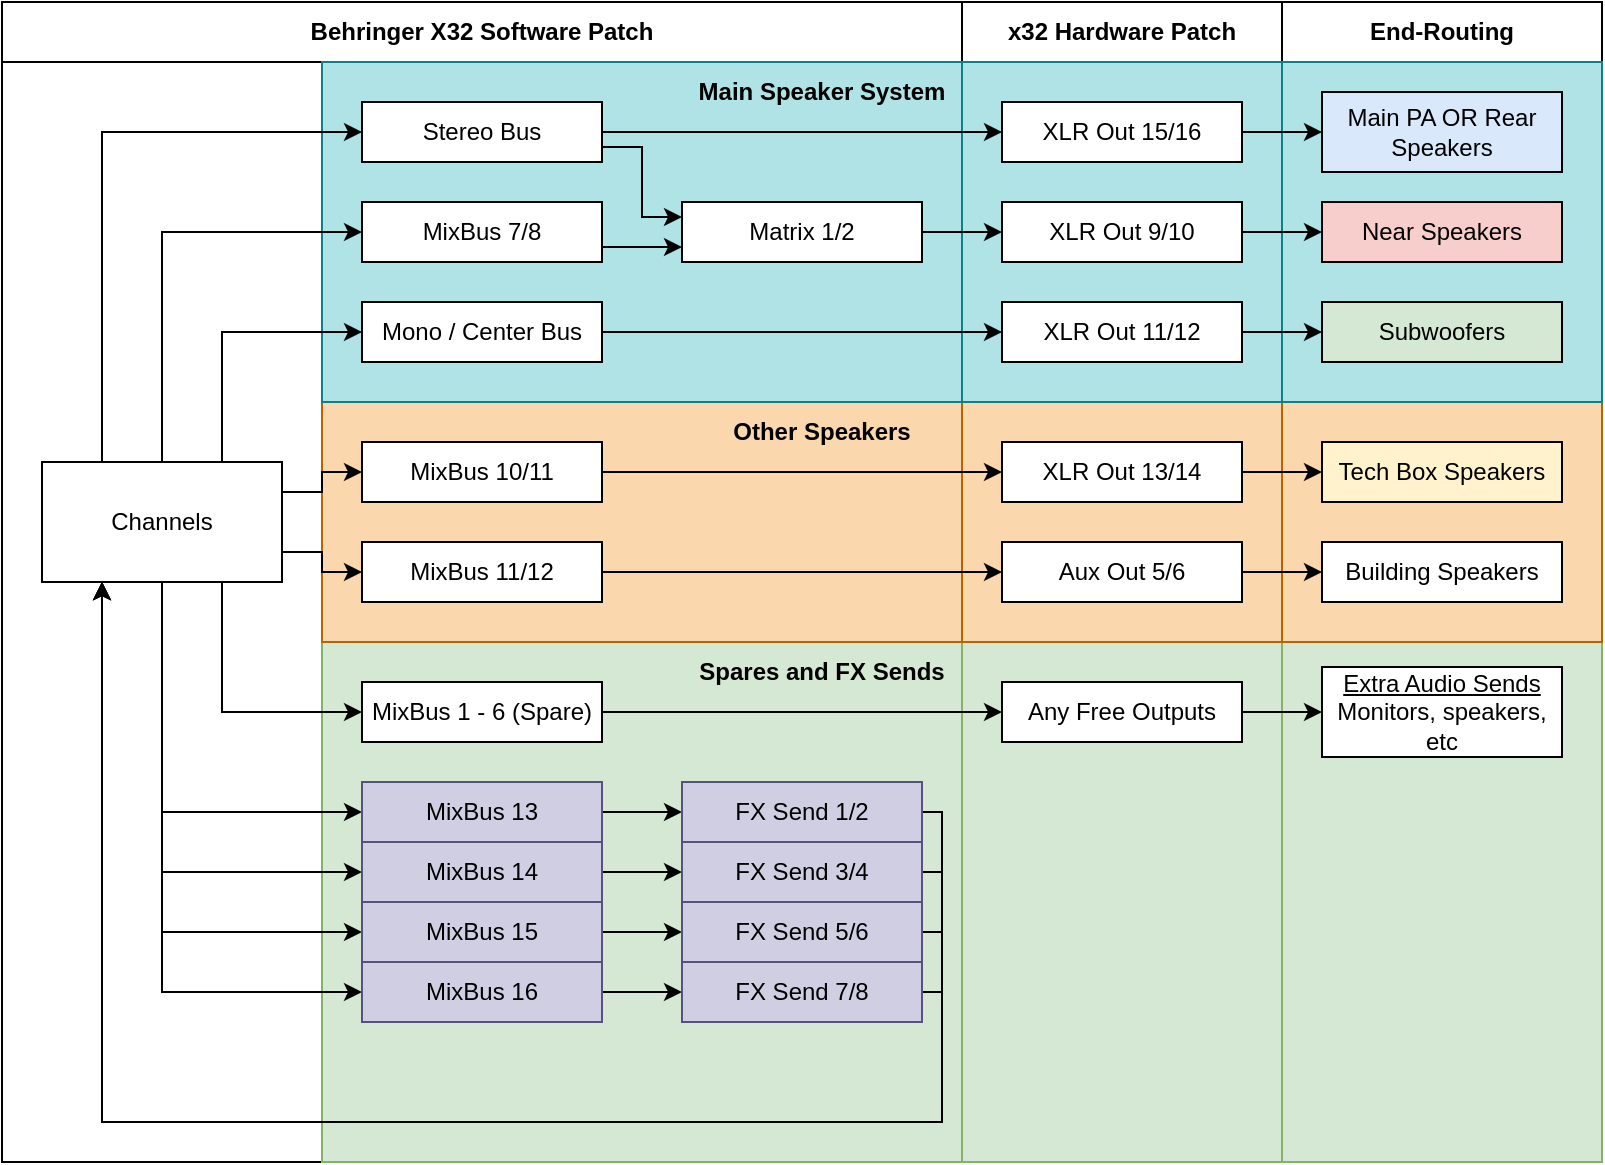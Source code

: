 <mxfile version="24.4.9" type="github" pages="9">
  <diagram id="g7HkjpVWfqJ_FJ5CXNrD" name="X32 Setup">
    <mxGraphModel dx="1270" dy="768" grid="1" gridSize="10" guides="1" tooltips="1" connect="1" arrows="1" fold="1" page="1" pageScale="1" pageWidth="850" pageHeight="1100" math="0" shadow="0">
      <root>
        <mxCell id="0" />
        <mxCell id="1" parent="0" />
        <mxCell id="6Dtw0Txdbud1ds-ypq5B-30" value="End-Routing" style="swimlane;whiteSpace=wrap;html=1;startSize=30;" parent="1" vertex="1">
          <mxGeometry x="665" y="20" width="160" height="580" as="geometry" />
        </mxCell>
        <mxCell id="HP8onmjpJywU8XSo1kCF-14" value="" style="rounded=0;whiteSpace=wrap;html=1;fillColor=#d5e8d4;strokeColor=#82b366;" parent="6Dtw0Txdbud1ds-ypq5B-30" vertex="1">
          <mxGeometry y="320" width="160" height="260" as="geometry" />
        </mxCell>
        <mxCell id="HP8onmjpJywU8XSo1kCF-12" value="" style="rounded=0;whiteSpace=wrap;html=1;fillColor=#fad7ac;strokeColor=#b46504;" parent="6Dtw0Txdbud1ds-ypq5B-30" vertex="1">
          <mxGeometry y="200" width="160" height="120" as="geometry" />
        </mxCell>
        <mxCell id="HP8onmjpJywU8XSo1kCF-10" value="" style="rounded=0;whiteSpace=wrap;html=1;fillColor=#b0e3e6;strokeColor=#0e8088;" parent="6Dtw0Txdbud1ds-ypq5B-30" vertex="1">
          <mxGeometry y="30" width="160" height="170" as="geometry" />
        </mxCell>
        <mxCell id="6Dtw0Txdbud1ds-ypq5B-11" value="&lt;u&gt;Extra Audio Sends&lt;/u&gt; Monitors, speakers, etc" style="rounded=0;whiteSpace=wrap;html=1;" parent="6Dtw0Txdbud1ds-ypq5B-30" vertex="1">
          <mxGeometry x="20" y="332.5" width="120" height="45" as="geometry" />
        </mxCell>
        <mxCell id="PnqMKMn0dbkd97rFFE1X-11" value="Building Speakers" style="rounded=0;whiteSpace=wrap;html=1;" parent="6Dtw0Txdbud1ds-ypq5B-30" vertex="1">
          <mxGeometry x="20" y="270" width="120" height="30" as="geometry" />
        </mxCell>
        <mxCell id="PnqMKMn0dbkd97rFFE1X-9" value="Tech Box Speakers" style="rounded=0;whiteSpace=wrap;html=1;fillColor=#fff2cc;strokeColor=#000000;" parent="6Dtw0Txdbud1ds-ypq5B-30" vertex="1">
          <mxGeometry x="20" y="220" width="120" height="30" as="geometry" />
        </mxCell>
        <mxCell id="PnqMKMn0dbkd97rFFE1X-6" value="Subwoofers" style="rounded=0;whiteSpace=wrap;html=1;fillColor=#d5e8d4;strokeColor=#000000;" parent="6Dtw0Txdbud1ds-ypq5B-30" vertex="1">
          <mxGeometry x="20" y="150" width="120" height="30" as="geometry" />
        </mxCell>
        <mxCell id="PnqMKMn0dbkd97rFFE1X-5" value="Near Speakers" style="rounded=0;whiteSpace=wrap;html=1;fillColor=#f8cecc;strokeColor=#000000;" parent="6Dtw0Txdbud1ds-ypq5B-30" vertex="1">
          <mxGeometry x="20" y="100" width="120" height="30" as="geometry" />
        </mxCell>
        <mxCell id="PnqMKMn0dbkd97rFFE1X-1" value="Main PA OR Rear Speakers" style="rounded=0;whiteSpace=wrap;html=1;fillColor=#dae8fc;strokeColor=#000000;" parent="6Dtw0Txdbud1ds-ypq5B-30" vertex="1">
          <mxGeometry x="20" y="45" width="120" height="40" as="geometry" />
        </mxCell>
        <mxCell id="6Dtw0Txdbud1ds-ypq5B-29" value="x32 Hardware Patch" style="swimlane;whiteSpace=wrap;html=1;startSize=30;" parent="1" vertex="1">
          <mxGeometry x="505" y="20" width="160" height="580" as="geometry" />
        </mxCell>
        <mxCell id="HP8onmjpJywU8XSo1kCF-13" value="" style="rounded=0;whiteSpace=wrap;html=1;fillColor=#d5e8d4;strokeColor=#82b366;" parent="6Dtw0Txdbud1ds-ypq5B-29" vertex="1">
          <mxGeometry y="320" width="160" height="260" as="geometry" />
        </mxCell>
        <mxCell id="HP8onmjpJywU8XSo1kCF-11" value="" style="rounded=0;whiteSpace=wrap;html=1;fillColor=#fad7ac;strokeColor=#b46504;" parent="6Dtw0Txdbud1ds-ypq5B-29" vertex="1">
          <mxGeometry y="200" width="160" height="120" as="geometry" />
        </mxCell>
        <mxCell id="HP8onmjpJywU8XSo1kCF-9" value="" style="rounded=0;whiteSpace=wrap;html=1;fillColor=#b0e3e6;strokeColor=#0e8088;" parent="6Dtw0Txdbud1ds-ypq5B-29" vertex="1">
          <mxGeometry y="30" width="160" height="170" as="geometry" />
        </mxCell>
        <mxCell id="yNBh-rWb7mQkc9JhOTYp-67" value="XLR Out 15/16" style="rounded=0;whiteSpace=wrap;html=1;" parent="6Dtw0Txdbud1ds-ypq5B-29" vertex="1">
          <mxGeometry x="20" y="50" width="120" height="30" as="geometry" />
        </mxCell>
        <mxCell id="yNBh-rWb7mQkc9JhOTYp-62" value="XLR Out 9/10" style="whiteSpace=wrap;html=1;rounded=0;" parent="6Dtw0Txdbud1ds-ypq5B-29" vertex="1">
          <mxGeometry x="20" y="100" width="120" height="30" as="geometry" />
        </mxCell>
        <mxCell id="EI7quN6fqYGVWM2NR8cM-6" value="XLR Out 11/12" style="rounded=0;whiteSpace=wrap;html=1;" parent="6Dtw0Txdbud1ds-ypq5B-29" vertex="1">
          <mxGeometry x="20" y="150" width="120" height="30" as="geometry" />
        </mxCell>
        <mxCell id="w2qnKJovHSEeuYjFCE3t-8" value="XLR Out 13/14" style="rounded=0;whiteSpace=wrap;html=1;" parent="6Dtw0Txdbud1ds-ypq5B-29" vertex="1">
          <mxGeometry x="20" y="220" width="120" height="30" as="geometry" />
        </mxCell>
        <mxCell id="P6KcNvTagpe0fjmP133x-1" value="Aux Out 5/6" style="rounded=0;whiteSpace=wrap;html=1;" parent="6Dtw0Txdbud1ds-ypq5B-29" vertex="1">
          <mxGeometry x="20" y="270" width="120" height="30" as="geometry" />
        </mxCell>
        <mxCell id="6Dtw0Txdbud1ds-ypq5B-9" value="Any Free Outputs" style="rounded=0;whiteSpace=wrap;html=1;" parent="6Dtw0Txdbud1ds-ypq5B-29" vertex="1">
          <mxGeometry x="20" y="340" width="120" height="30" as="geometry" />
        </mxCell>
        <mxCell id="yNBh-rWb7mQkc9JhOTYp-55" value="Behringer X32 Software Patch" style="swimlane;whiteSpace=wrap;html=1;startSize=30;swimlaneFillColor=#FFFFFF;" parent="1" vertex="1">
          <mxGeometry x="25" y="20" width="480" height="580" as="geometry" />
        </mxCell>
        <mxCell id="HP8onmjpJywU8XSo1kCF-8" value="" style="rounded=0;whiteSpace=wrap;html=1;fillColor=#d5e8d4;strokeColor=#82b366;" parent="yNBh-rWb7mQkc9JhOTYp-55" vertex="1">
          <mxGeometry x="160" y="320" width="320" height="260" as="geometry" />
        </mxCell>
        <mxCell id="HP8onmjpJywU8XSo1kCF-7" value="" style="rounded=0;whiteSpace=wrap;html=1;fillColor=#fad7ac;strokeColor=#b46504;" parent="yNBh-rWb7mQkc9JhOTYp-55" vertex="1">
          <mxGeometry x="160" y="200" width="320" height="120" as="geometry" />
        </mxCell>
        <mxCell id="HP8onmjpJywU8XSo1kCF-6" value="" style="rounded=0;whiteSpace=wrap;html=1;fillColor=#b0e3e6;strokeColor=#0e8088;" parent="yNBh-rWb7mQkc9JhOTYp-55" vertex="1">
          <mxGeometry x="160" y="30" width="320" height="170" as="geometry" />
        </mxCell>
        <mxCell id="wbt9c6ZG8e3qxmn2mGxn-2" style="edgeStyle=orthogonalEdgeStyle;rounded=0;orthogonalLoop=1;jettySize=auto;html=1;exitX=0.25;exitY=0;exitDx=0;exitDy=0;entryX=0;entryY=0.5;entryDx=0;entryDy=0;" parent="yNBh-rWb7mQkc9JhOTYp-55" source="yNBh-rWb7mQkc9JhOTYp-57" target="yNBh-rWb7mQkc9JhOTYp-58" edge="1">
          <mxGeometry relative="1" as="geometry" />
        </mxCell>
        <mxCell id="EI7quN6fqYGVWM2NR8cM-3" style="edgeStyle=orthogonalEdgeStyle;rounded=0;orthogonalLoop=1;jettySize=auto;html=1;exitX=0.75;exitY=0;exitDx=0;exitDy=0;entryX=0;entryY=0.5;entryDx=0;entryDy=0;" parent="yNBh-rWb7mQkc9JhOTYp-55" source="yNBh-rWb7mQkc9JhOTYp-57" target="wbt9c6ZG8e3qxmn2mGxn-5" edge="1">
          <mxGeometry relative="1" as="geometry" />
        </mxCell>
        <mxCell id="EI7quN6fqYGVWM2NR8cM-4" style="edgeStyle=orthogonalEdgeStyle;rounded=0;orthogonalLoop=1;jettySize=auto;html=1;exitX=0.5;exitY=0;exitDx=0;exitDy=0;entryX=0;entryY=0.5;entryDx=0;entryDy=0;" parent="yNBh-rWb7mQkc9JhOTYp-55" source="yNBh-rWb7mQkc9JhOTYp-57" target="wbt9c6ZG8e3qxmn2mGxn-6" edge="1">
          <mxGeometry relative="1" as="geometry" />
        </mxCell>
        <mxCell id="w2qnKJovHSEeuYjFCE3t-3" value="" style="edgeStyle=orthogonalEdgeStyle;rounded=0;orthogonalLoop=1;jettySize=auto;html=1;exitX=1;exitY=0.25;exitDx=0;exitDy=0;" parent="yNBh-rWb7mQkc9JhOTYp-55" source="yNBh-rWb7mQkc9JhOTYp-57" target="w2qnKJovHSEeuYjFCE3t-2" edge="1">
          <mxGeometry relative="1" as="geometry" />
        </mxCell>
        <mxCell id="w2qnKJovHSEeuYjFCE3t-6" style="edgeStyle=orthogonalEdgeStyle;rounded=0;orthogonalLoop=1;jettySize=auto;html=1;exitX=1;exitY=0.75;exitDx=0;exitDy=0;entryX=0;entryY=0.5;entryDx=0;entryDy=0;" parent="yNBh-rWb7mQkc9JhOTYp-55" source="yNBh-rWb7mQkc9JhOTYp-57" target="w2qnKJovHSEeuYjFCE3t-5" edge="1">
          <mxGeometry relative="1" as="geometry" />
        </mxCell>
        <mxCell id="6Dtw0Txdbud1ds-ypq5B-7" style="edgeStyle=orthogonalEdgeStyle;rounded=0;orthogonalLoop=1;jettySize=auto;html=1;exitX=0.75;exitY=1;exitDx=0;exitDy=0;entryX=0;entryY=0.5;entryDx=0;entryDy=0;" parent="yNBh-rWb7mQkc9JhOTYp-55" source="yNBh-rWb7mQkc9JhOTYp-57" target="6Dtw0Txdbud1ds-ypq5B-2" edge="1">
          <mxGeometry relative="1" as="geometry" />
        </mxCell>
        <mxCell id="6Dtw0Txdbud1ds-ypq5B-13" style="edgeStyle=orthogonalEdgeStyle;rounded=0;orthogonalLoop=1;jettySize=auto;html=1;exitX=0.5;exitY=1;exitDx=0;exitDy=0;entryX=0;entryY=0.5;entryDx=0;entryDy=0;" parent="yNBh-rWb7mQkc9JhOTYp-55" source="yNBh-rWb7mQkc9JhOTYp-57" target="6Dtw0Txdbud1ds-ypq5B-3" edge="1">
          <mxGeometry relative="1" as="geometry" />
        </mxCell>
        <mxCell id="6Dtw0Txdbud1ds-ypq5B-14" style="edgeStyle=orthogonalEdgeStyle;rounded=0;orthogonalLoop=1;jettySize=auto;html=1;exitX=0.5;exitY=1;exitDx=0;exitDy=0;entryX=0;entryY=0.5;entryDx=0;entryDy=0;" parent="yNBh-rWb7mQkc9JhOTYp-55" source="yNBh-rWb7mQkc9JhOTYp-57" target="6Dtw0Txdbud1ds-ypq5B-4" edge="1">
          <mxGeometry relative="1" as="geometry" />
        </mxCell>
        <mxCell id="6Dtw0Txdbud1ds-ypq5B-15" style="edgeStyle=orthogonalEdgeStyle;rounded=0;orthogonalLoop=1;jettySize=auto;html=1;exitX=0.5;exitY=1;exitDx=0;exitDy=0;entryX=0;entryY=0.5;entryDx=0;entryDy=0;" parent="yNBh-rWb7mQkc9JhOTYp-55" source="yNBh-rWb7mQkc9JhOTYp-57" target="6Dtw0Txdbud1ds-ypq5B-5" edge="1">
          <mxGeometry relative="1" as="geometry" />
        </mxCell>
        <mxCell id="6Dtw0Txdbud1ds-ypq5B-16" style="edgeStyle=orthogonalEdgeStyle;rounded=0;orthogonalLoop=1;jettySize=auto;html=1;exitX=0.5;exitY=1;exitDx=0;exitDy=0;entryX=0;entryY=0.5;entryDx=0;entryDy=0;" parent="yNBh-rWb7mQkc9JhOTYp-55" source="yNBh-rWb7mQkc9JhOTYp-57" target="6Dtw0Txdbud1ds-ypq5B-6" edge="1">
          <mxGeometry relative="1" as="geometry" />
        </mxCell>
        <mxCell id="yNBh-rWb7mQkc9JhOTYp-57" value="Channels" style="rounded=0;whiteSpace=wrap;html=1;" parent="yNBh-rWb7mQkc9JhOTYp-55" vertex="1">
          <mxGeometry x="20" y="230" width="120" height="60" as="geometry" />
        </mxCell>
        <mxCell id="EI7quN6fqYGVWM2NR8cM-1" style="edgeStyle=orthogonalEdgeStyle;rounded=0;orthogonalLoop=1;jettySize=auto;html=1;exitX=1;exitY=0.75;exitDx=0;exitDy=0;entryX=0;entryY=0.25;entryDx=0;entryDy=0;" parent="yNBh-rWb7mQkc9JhOTYp-55" source="yNBh-rWb7mQkc9JhOTYp-58" target="yNBh-rWb7mQkc9JhOTYp-60" edge="1">
          <mxGeometry relative="1" as="geometry" />
        </mxCell>
        <mxCell id="yNBh-rWb7mQkc9JhOTYp-58" value="Stereo Bus" style="rounded=0;whiteSpace=wrap;html=1;" parent="yNBh-rWb7mQkc9JhOTYp-55" vertex="1">
          <mxGeometry x="180" y="50" width="120" height="30" as="geometry" />
        </mxCell>
        <mxCell id="yNBh-rWb7mQkc9JhOTYp-60" value="Matrix 1/2" style="whiteSpace=wrap;html=1;rounded=0;" parent="yNBh-rWb7mQkc9JhOTYp-55" vertex="1">
          <mxGeometry x="340" y="100" width="120" height="30" as="geometry" />
        </mxCell>
        <mxCell id="wbt9c6ZG8e3qxmn2mGxn-5" value="Mono / Center Bus" style="rounded=0;whiteSpace=wrap;html=1;" parent="yNBh-rWb7mQkc9JhOTYp-55" vertex="1">
          <mxGeometry x="180" y="150" width="120" height="30" as="geometry" />
        </mxCell>
        <mxCell id="EI7quN6fqYGVWM2NR8cM-2" style="edgeStyle=orthogonalEdgeStyle;rounded=0;orthogonalLoop=1;jettySize=auto;html=1;exitX=1;exitY=0.75;exitDx=0;exitDy=0;entryX=0;entryY=0.75;entryDx=0;entryDy=0;" parent="yNBh-rWb7mQkc9JhOTYp-55" source="wbt9c6ZG8e3qxmn2mGxn-6" target="yNBh-rWb7mQkc9JhOTYp-60" edge="1">
          <mxGeometry relative="1" as="geometry" />
        </mxCell>
        <mxCell id="wbt9c6ZG8e3qxmn2mGxn-6" value="MixBus 7/8" style="rounded=0;whiteSpace=wrap;html=1;" parent="yNBh-rWb7mQkc9JhOTYp-55" vertex="1">
          <mxGeometry x="180" y="100" width="120" height="30" as="geometry" />
        </mxCell>
        <mxCell id="w2qnKJovHSEeuYjFCE3t-2" value="MixBus 10/11" style="rounded=0;whiteSpace=wrap;html=1;" parent="yNBh-rWb7mQkc9JhOTYp-55" vertex="1">
          <mxGeometry x="180" y="220" width="120" height="30" as="geometry" />
        </mxCell>
        <mxCell id="w2qnKJovHSEeuYjFCE3t-5" value="MixBus 11/12" style="rounded=0;whiteSpace=wrap;html=1;" parent="yNBh-rWb7mQkc9JhOTYp-55" vertex="1">
          <mxGeometry x="180" y="270" width="120" height="30" as="geometry" />
        </mxCell>
        <mxCell id="6Dtw0Txdbud1ds-ypq5B-2" value="MixBus 1 - 6 (Spare)" style="rounded=0;whiteSpace=wrap;html=1;" parent="yNBh-rWb7mQkc9JhOTYp-55" vertex="1">
          <mxGeometry x="180" y="340" width="120" height="30" as="geometry" />
        </mxCell>
        <mxCell id="6Dtw0Txdbud1ds-ypq5B-18" value="" style="edgeStyle=orthogonalEdgeStyle;rounded=0;orthogonalLoop=1;jettySize=auto;html=1;" parent="yNBh-rWb7mQkc9JhOTYp-55" source="6Dtw0Txdbud1ds-ypq5B-3" target="6Dtw0Txdbud1ds-ypq5B-17" edge="1">
          <mxGeometry relative="1" as="geometry" />
        </mxCell>
        <mxCell id="6Dtw0Txdbud1ds-ypq5B-3" value="MixBus 13" style="rounded=0;whiteSpace=wrap;html=1;fillColor=#d0cee2;strokeColor=#56517e;" parent="yNBh-rWb7mQkc9JhOTYp-55" vertex="1">
          <mxGeometry x="180" y="390" width="120" height="30" as="geometry" />
        </mxCell>
        <mxCell id="6Dtw0Txdbud1ds-ypq5B-22" style="edgeStyle=orthogonalEdgeStyle;rounded=0;orthogonalLoop=1;jettySize=auto;html=1;exitX=1;exitY=0.5;exitDx=0;exitDy=0;entryX=0;entryY=0.5;entryDx=0;entryDy=0;" parent="yNBh-rWb7mQkc9JhOTYp-55" source="6Dtw0Txdbud1ds-ypq5B-4" target="6Dtw0Txdbud1ds-ypq5B-19" edge="1">
          <mxGeometry relative="1" as="geometry" />
        </mxCell>
        <mxCell id="6Dtw0Txdbud1ds-ypq5B-4" value="MixBus 14" style="rounded=0;whiteSpace=wrap;html=1;fillColor=#d0cee2;strokeColor=#56517e;" parent="yNBh-rWb7mQkc9JhOTYp-55" vertex="1">
          <mxGeometry x="180" y="420" width="120" height="30" as="geometry" />
        </mxCell>
        <mxCell id="6Dtw0Txdbud1ds-ypq5B-23" style="edgeStyle=orthogonalEdgeStyle;rounded=0;orthogonalLoop=1;jettySize=auto;html=1;exitX=1;exitY=0.5;exitDx=0;exitDy=0;entryX=0;entryY=0.5;entryDx=0;entryDy=0;" parent="yNBh-rWb7mQkc9JhOTYp-55" source="6Dtw0Txdbud1ds-ypq5B-5" target="6Dtw0Txdbud1ds-ypq5B-20" edge="1">
          <mxGeometry relative="1" as="geometry" />
        </mxCell>
        <mxCell id="6Dtw0Txdbud1ds-ypq5B-5" value="MixBus 15" style="rounded=0;whiteSpace=wrap;html=1;fillColor=#d0cee2;strokeColor=#56517e;" parent="yNBh-rWb7mQkc9JhOTYp-55" vertex="1">
          <mxGeometry x="180" y="450" width="120" height="30" as="geometry" />
        </mxCell>
        <mxCell id="6Dtw0Txdbud1ds-ypq5B-24" style="edgeStyle=orthogonalEdgeStyle;rounded=0;orthogonalLoop=1;jettySize=auto;html=1;exitX=1;exitY=0.5;exitDx=0;exitDy=0;entryX=0;entryY=0.5;entryDx=0;entryDy=0;" parent="yNBh-rWb7mQkc9JhOTYp-55" source="6Dtw0Txdbud1ds-ypq5B-6" target="6Dtw0Txdbud1ds-ypq5B-21" edge="1">
          <mxGeometry relative="1" as="geometry" />
        </mxCell>
        <mxCell id="6Dtw0Txdbud1ds-ypq5B-6" value="MixBus 16" style="rounded=0;whiteSpace=wrap;html=1;fillColor=#d0cee2;strokeColor=#56517e;" parent="yNBh-rWb7mQkc9JhOTYp-55" vertex="1">
          <mxGeometry x="180" y="480" width="120" height="30" as="geometry" />
        </mxCell>
        <mxCell id="6Dtw0Txdbud1ds-ypq5B-25" style="edgeStyle=orthogonalEdgeStyle;rounded=0;orthogonalLoop=1;jettySize=auto;html=1;exitX=1;exitY=0.5;exitDx=0;exitDy=0;entryX=0.25;entryY=1;entryDx=0;entryDy=0;" parent="yNBh-rWb7mQkc9JhOTYp-55" source="6Dtw0Txdbud1ds-ypq5B-17" target="yNBh-rWb7mQkc9JhOTYp-57" edge="1">
          <mxGeometry relative="1" as="geometry">
            <Array as="points">
              <mxPoint x="470" y="405" />
              <mxPoint x="470" y="560" />
              <mxPoint x="50" y="560" />
            </Array>
          </mxGeometry>
        </mxCell>
        <mxCell id="6Dtw0Txdbud1ds-ypq5B-17" value="FX Send 1/2" style="rounded=0;whiteSpace=wrap;html=1;fillColor=#d0cee2;strokeColor=#56517e;" parent="yNBh-rWb7mQkc9JhOTYp-55" vertex="1">
          <mxGeometry x="340" y="390" width="120" height="30" as="geometry" />
        </mxCell>
        <mxCell id="6Dtw0Txdbud1ds-ypq5B-26" style="edgeStyle=orthogonalEdgeStyle;rounded=0;orthogonalLoop=1;jettySize=auto;html=1;exitX=1;exitY=0.5;exitDx=0;exitDy=0;entryX=0.25;entryY=1;entryDx=0;entryDy=0;" parent="yNBh-rWb7mQkc9JhOTYp-55" edge="1">
          <mxGeometry relative="1" as="geometry">
            <mxPoint x="460" y="435" as="sourcePoint" />
            <mxPoint x="50" y="290" as="targetPoint" />
            <Array as="points">
              <mxPoint x="470" y="435" />
              <mxPoint x="470" y="560" />
              <mxPoint x="50" y="560" />
            </Array>
          </mxGeometry>
        </mxCell>
        <mxCell id="6Dtw0Txdbud1ds-ypq5B-19" value="FX Send 3/4" style="rounded=0;whiteSpace=wrap;html=1;fillColor=#d0cee2;strokeColor=#56517e;" parent="yNBh-rWb7mQkc9JhOTYp-55" vertex="1">
          <mxGeometry x="340" y="420" width="120" height="30" as="geometry" />
        </mxCell>
        <mxCell id="6Dtw0Txdbud1ds-ypq5B-27" style="edgeStyle=orthogonalEdgeStyle;rounded=0;orthogonalLoop=1;jettySize=auto;html=1;exitX=1;exitY=0.5;exitDx=0;exitDy=0;" parent="yNBh-rWb7mQkc9JhOTYp-55" edge="1">
          <mxGeometry relative="1" as="geometry">
            <mxPoint x="50.0" y="290" as="targetPoint" />
            <mxPoint x="460" y="465" as="sourcePoint" />
            <Array as="points">
              <mxPoint x="470" y="465" />
              <mxPoint x="470" y="560" />
              <mxPoint x="50" y="560" />
            </Array>
          </mxGeometry>
        </mxCell>
        <mxCell id="6Dtw0Txdbud1ds-ypq5B-20" value="FX Send 5/6" style="rounded=0;whiteSpace=wrap;html=1;fillColor=#d0cee2;strokeColor=#56517e;" parent="yNBh-rWb7mQkc9JhOTYp-55" vertex="1">
          <mxGeometry x="340" y="450" width="120" height="30" as="geometry" />
        </mxCell>
        <mxCell id="6Dtw0Txdbud1ds-ypq5B-28" style="edgeStyle=orthogonalEdgeStyle;rounded=0;orthogonalLoop=1;jettySize=auto;html=1;exitX=1;exitY=0.5;exitDx=0;exitDy=0;" parent="yNBh-rWb7mQkc9JhOTYp-55" source="6Dtw0Txdbud1ds-ypq5B-21" edge="1">
          <mxGeometry relative="1" as="geometry">
            <mxPoint x="50" y="290" as="targetPoint" />
            <mxPoint x="400" y="530" as="sourcePoint" />
            <Array as="points">
              <mxPoint x="470" y="495" />
              <mxPoint x="470" y="560" />
              <mxPoint x="50" y="560" />
            </Array>
          </mxGeometry>
        </mxCell>
        <mxCell id="6Dtw0Txdbud1ds-ypq5B-21" value="FX Send 7/8" style="rounded=0;whiteSpace=wrap;html=1;fillColor=#d0cee2;strokeColor=#56517e;" parent="yNBh-rWb7mQkc9JhOTYp-55" vertex="1">
          <mxGeometry x="340" y="480" width="120" height="30" as="geometry" />
        </mxCell>
        <mxCell id="HP8onmjpJywU8XSo1kCF-2" value="Main Speaker System" style="text;html=1;strokeColor=none;fillColor=none;align=center;verticalAlign=middle;whiteSpace=wrap;rounded=0;fontStyle=1" parent="yNBh-rWb7mQkc9JhOTYp-55" vertex="1">
          <mxGeometry x="340" y="30" width="140" height="30" as="geometry" />
        </mxCell>
        <mxCell id="HP8onmjpJywU8XSo1kCF-3" value="&lt;div&gt;Other Speakers&lt;br&gt;&lt;/div&gt;" style="text;html=1;strokeColor=none;fillColor=none;align=center;verticalAlign=middle;whiteSpace=wrap;rounded=0;fontStyle=1" parent="yNBh-rWb7mQkc9JhOTYp-55" vertex="1">
          <mxGeometry x="340" y="200" width="140" height="30" as="geometry" />
        </mxCell>
        <mxCell id="HP8onmjpJywU8XSo1kCF-4" value="Spares and FX Sends" style="text;html=1;strokeColor=none;fillColor=none;align=center;verticalAlign=middle;whiteSpace=wrap;rounded=0;fontStyle=1" parent="yNBh-rWb7mQkc9JhOTYp-55" vertex="1">
          <mxGeometry x="340" y="320" width="140" height="30" as="geometry" />
        </mxCell>
        <mxCell id="PnqMKMn0dbkd97rFFE1X-7" style="edgeStyle=orthogonalEdgeStyle;rounded=0;orthogonalLoop=1;jettySize=auto;html=1;exitX=1;exitY=0.5;exitDx=0;exitDy=0;entryX=0;entryY=0.5;entryDx=0;entryDy=0;" parent="1" source="yNBh-rWb7mQkc9JhOTYp-62" target="PnqMKMn0dbkd97rFFE1X-5" edge="1">
          <mxGeometry relative="1" as="geometry" />
        </mxCell>
        <mxCell id="yNBh-rWb7mQkc9JhOTYp-63" value="" style="edgeStyle=orthogonalEdgeStyle;rounded=0;orthogonalLoop=1;jettySize=auto;html=1;" parent="1" source="yNBh-rWb7mQkc9JhOTYp-60" target="yNBh-rWb7mQkc9JhOTYp-62" edge="1">
          <mxGeometry relative="1" as="geometry" />
        </mxCell>
        <mxCell id="PnqMKMn0dbkd97rFFE1X-2" value="" style="edgeStyle=orthogonalEdgeStyle;rounded=0;orthogonalLoop=1;jettySize=auto;html=1;" parent="1" source="yNBh-rWb7mQkc9JhOTYp-67" target="PnqMKMn0dbkd97rFFE1X-1" edge="1">
          <mxGeometry relative="1" as="geometry" />
        </mxCell>
        <mxCell id="yNBh-rWb7mQkc9JhOTYp-68" value="" style="edgeStyle=orthogonalEdgeStyle;rounded=0;orthogonalLoop=1;jettySize=auto;html=1;" parent="1" source="yNBh-rWb7mQkc9JhOTYp-58" target="yNBh-rWb7mQkc9JhOTYp-67" edge="1">
          <mxGeometry relative="1" as="geometry" />
        </mxCell>
        <mxCell id="PnqMKMn0dbkd97rFFE1X-8" style="edgeStyle=orthogonalEdgeStyle;rounded=0;orthogonalLoop=1;jettySize=auto;html=1;exitX=1;exitY=0.5;exitDx=0;exitDy=0;entryX=0;entryY=0.5;entryDx=0;entryDy=0;" parent="1" source="EI7quN6fqYGVWM2NR8cM-6" target="PnqMKMn0dbkd97rFFE1X-6" edge="1">
          <mxGeometry relative="1" as="geometry" />
        </mxCell>
        <mxCell id="EI7quN6fqYGVWM2NR8cM-7" value="" style="edgeStyle=orthogonalEdgeStyle;rounded=0;orthogonalLoop=1;jettySize=auto;html=1;" parent="1" source="wbt9c6ZG8e3qxmn2mGxn-5" target="EI7quN6fqYGVWM2NR8cM-6" edge="1">
          <mxGeometry relative="1" as="geometry" />
        </mxCell>
        <mxCell id="PnqMKMn0dbkd97rFFE1X-10" style="edgeStyle=orthogonalEdgeStyle;rounded=0;orthogonalLoop=1;jettySize=auto;html=1;exitX=1;exitY=0.5;exitDx=0;exitDy=0;entryX=0;entryY=0.5;entryDx=0;entryDy=0;" parent="1" source="w2qnKJovHSEeuYjFCE3t-8" target="PnqMKMn0dbkd97rFFE1X-9" edge="1">
          <mxGeometry relative="1" as="geometry" />
        </mxCell>
        <mxCell id="w2qnKJovHSEeuYjFCE3t-9" value="" style="edgeStyle=orthogonalEdgeStyle;rounded=0;orthogonalLoop=1;jettySize=auto;html=1;" parent="1" source="w2qnKJovHSEeuYjFCE3t-2" target="w2qnKJovHSEeuYjFCE3t-8" edge="1">
          <mxGeometry relative="1" as="geometry" />
        </mxCell>
        <mxCell id="PnqMKMn0dbkd97rFFE1X-12" style="edgeStyle=orthogonalEdgeStyle;rounded=0;orthogonalLoop=1;jettySize=auto;html=1;exitX=1;exitY=0.5;exitDx=0;exitDy=0;entryX=0;entryY=0.5;entryDx=0;entryDy=0;" parent="1" source="P6KcNvTagpe0fjmP133x-1" target="PnqMKMn0dbkd97rFFE1X-11" edge="1">
          <mxGeometry relative="1" as="geometry" />
        </mxCell>
        <mxCell id="P6KcNvTagpe0fjmP133x-2" value="" style="edgeStyle=orthogonalEdgeStyle;rounded=0;orthogonalLoop=1;jettySize=auto;html=1;" parent="1" source="w2qnKJovHSEeuYjFCE3t-5" target="P6KcNvTagpe0fjmP133x-1" edge="1">
          <mxGeometry relative="1" as="geometry" />
        </mxCell>
        <mxCell id="6Dtw0Txdbud1ds-ypq5B-12" value="" style="edgeStyle=orthogonalEdgeStyle;rounded=0;orthogonalLoop=1;jettySize=auto;html=1;" parent="1" source="6Dtw0Txdbud1ds-ypq5B-9" target="6Dtw0Txdbud1ds-ypq5B-11" edge="1">
          <mxGeometry relative="1" as="geometry" />
        </mxCell>
        <mxCell id="6Dtw0Txdbud1ds-ypq5B-10" value="" style="edgeStyle=orthogonalEdgeStyle;rounded=0;orthogonalLoop=1;jettySize=auto;html=1;" parent="1" source="6Dtw0Txdbud1ds-ypq5B-2" target="6Dtw0Txdbud1ds-ypq5B-9" edge="1">
          <mxGeometry relative="1" as="geometry" />
        </mxCell>
      </root>
    </mxGraphModel>
  </diagram>
  <diagram name="Audio Patchbay" id="CngHOCS4NPb1R8z9U8Fx">
    <mxGraphModel dx="1016" dy="1783" grid="1" gridSize="10" guides="1" tooltips="1" connect="1" arrows="1" fold="1" page="1" pageScale="1" pageWidth="827" pageHeight="1169" math="0" shadow="0">
      <root>
        <mxCell id="gX77QBQKAW7FkXS0_kdQ-0" />
        <mxCell id="gX77QBQKAW7FkXS0_kdQ-1" parent="gX77QBQKAW7FkXS0_kdQ-0" />
        <mxCell id="gX77QBQKAW7FkXS0_kdQ-2" value="&lt;div&gt;XTA Speaker Router&lt;/div&gt;" style="swimlane;horizontal=0;whiteSpace=wrap;html=1;swimlaneFillColor=#CCCCCC;" parent="gX77QBQKAW7FkXS0_kdQ-1" vertex="1">
          <mxGeometry x="854" y="595" width="150" height="220" as="geometry" />
        </mxCell>
        <mxCell id="gX77QBQKAW7FkXS0_kdQ-3" value="Output 6" style="rounded=0;whiteSpace=wrap;html=1;fillColor=#dae8fc;strokeColor=#6c8ebf;" parent="gX77QBQKAW7FkXS0_kdQ-2" vertex="1">
          <mxGeometry x="30" y="20" width="110" height="30" as="geometry" />
        </mxCell>
        <mxCell id="gX77QBQKAW7FkXS0_kdQ-4" value="Output 5" style="rounded=0;whiteSpace=wrap;html=1;fillColor=#dae8fc;strokeColor=#6c8ebf;" parent="gX77QBQKAW7FkXS0_kdQ-2" vertex="1">
          <mxGeometry x="30" y="50" width="110" height="30" as="geometry" />
        </mxCell>
        <mxCell id="gX77QBQKAW7FkXS0_kdQ-5" value="Output 4" style="rounded=0;whiteSpace=wrap;html=1;fillColor=#dae8fc;strokeColor=#6c8ebf;" parent="gX77QBQKAW7FkXS0_kdQ-2" vertex="1">
          <mxGeometry x="30" y="80" width="110" height="30" as="geometry" />
        </mxCell>
        <mxCell id="gX77QBQKAW7FkXS0_kdQ-6" value="Output 3" style="rounded=0;whiteSpace=wrap;html=1;fillColor=#dae8fc;strokeColor=#6c8ebf;" parent="gX77QBQKAW7FkXS0_kdQ-2" vertex="1">
          <mxGeometry x="30" y="110" width="110" height="30" as="geometry" />
        </mxCell>
        <mxCell id="gX77QBQKAW7FkXS0_kdQ-7" value="Output 2" style="rounded=0;whiteSpace=wrap;html=1;fillColor=#dae8fc;strokeColor=#6c8ebf;" parent="gX77QBQKAW7FkXS0_kdQ-2" vertex="1">
          <mxGeometry x="30" y="140" width="110" height="30" as="geometry" />
        </mxCell>
        <mxCell id="gX77QBQKAW7FkXS0_kdQ-8" value="Output 1" style="rounded=0;whiteSpace=wrap;html=1;fillColor=#dae8fc;strokeColor=#6c8ebf;" parent="gX77QBQKAW7FkXS0_kdQ-2" vertex="1">
          <mxGeometry x="30" y="170" width="110" height="30" as="geometry" />
        </mxCell>
        <mxCell id="gX77QBQKAW7FkXS0_kdQ-9" value="Patch Out" style="swimlane;whiteSpace=wrap;html=1;swimlaneFillColor=#CCCCCC;fillColor=#FFFFFF;strokeColor=#000000;" parent="gX77QBQKAW7FkXS0_kdQ-1" vertex="1">
          <mxGeometry x="1254" y="35" width="150" height="780" as="geometry" />
        </mxCell>
        <mxCell id="gX77QBQKAW7FkXS0_kdQ-10" value="Output 6" style="rounded=0;whiteSpace=wrap;html=1;fillColor=#d5e8d4;strokeColor=#82b366;" parent="gX77QBQKAW7FkXS0_kdQ-9" vertex="1">
          <mxGeometry x="20" y="580" width="110" height="30" as="geometry" />
        </mxCell>
        <mxCell id="gX77QBQKAW7FkXS0_kdQ-11" value="Output 5" style="rounded=0;whiteSpace=wrap;html=1;fillColor=#d5e8d4;strokeColor=#82b366;" parent="gX77QBQKAW7FkXS0_kdQ-9" vertex="1">
          <mxGeometry x="20" y="610" width="110" height="30" as="geometry" />
        </mxCell>
        <mxCell id="gX77QBQKAW7FkXS0_kdQ-12" value="Output 4" style="rounded=0;whiteSpace=wrap;html=1;fillColor=#f8cecc;strokeColor=#b85450;" parent="gX77QBQKAW7FkXS0_kdQ-9" vertex="1">
          <mxGeometry x="20" y="640" width="110" height="30" as="geometry" />
        </mxCell>
        <mxCell id="gX77QBQKAW7FkXS0_kdQ-13" value="Output 3" style="rounded=0;whiteSpace=wrap;html=1;fillColor=#f8cecc;strokeColor=#b85450;" parent="gX77QBQKAW7FkXS0_kdQ-9" vertex="1">
          <mxGeometry x="20" y="670" width="110" height="30" as="geometry" />
        </mxCell>
        <mxCell id="gX77QBQKAW7FkXS0_kdQ-14" value="Output 2" style="rounded=0;whiteSpace=wrap;html=1;fillColor=#dae8fc;strokeColor=#6c8ebf;" parent="gX77QBQKAW7FkXS0_kdQ-9" vertex="1">
          <mxGeometry x="20" y="700" width="110" height="30" as="geometry" />
        </mxCell>
        <mxCell id="gX77QBQKAW7FkXS0_kdQ-15" value="Output 1" style="rounded=0;whiteSpace=wrap;html=1;fillColor=#dae8fc;strokeColor=#6c8ebf;" parent="gX77QBQKAW7FkXS0_kdQ-9" vertex="1">
          <mxGeometry x="20" y="730" width="110" height="30" as="geometry" />
        </mxCell>
        <mxCell id="gX77QBQKAW7FkXS0_kdQ-16" value="Output 12" style="rounded=0;whiteSpace=wrap;html=1;fillColor=#808080;strokeColor=none;" parent="gX77QBQKAW7FkXS0_kdQ-9" vertex="1">
          <mxGeometry x="20" y="400" width="110" height="30" as="geometry" />
        </mxCell>
        <mxCell id="gX77QBQKAW7FkXS0_kdQ-17" value="Output 11" style="rounded=0;whiteSpace=wrap;html=1;fillColor=#808080;strokeColor=none;" parent="gX77QBQKAW7FkXS0_kdQ-9" vertex="1">
          <mxGeometry x="20" y="430" width="110" height="30" as="geometry" />
        </mxCell>
        <mxCell id="gX77QBQKAW7FkXS0_kdQ-18" value="&lt;div&gt;Output 10&lt;/div&gt;" style="rounded=0;whiteSpace=wrap;html=1;fillColor=#dae8fc;strokeColor=#6c8ebf;" parent="gX77QBQKAW7FkXS0_kdQ-9" vertex="1">
          <mxGeometry x="20" y="460" width="110" height="30" as="geometry" />
        </mxCell>
        <mxCell id="gX77QBQKAW7FkXS0_kdQ-19" value="Output 9" style="rounded=0;whiteSpace=wrap;html=1;fillColor=#dae8fc;strokeColor=#6c8ebf;" parent="gX77QBQKAW7FkXS0_kdQ-9" vertex="1">
          <mxGeometry x="20" y="490" width="110" height="30" as="geometry" />
        </mxCell>
        <mxCell id="gX77QBQKAW7FkXS0_kdQ-20" value="Output 8" style="rounded=0;whiteSpace=wrap;html=1;fillColor=#ffe6cc;strokeColor=#d79b00;" parent="gX77QBQKAW7FkXS0_kdQ-9" vertex="1">
          <mxGeometry x="20" y="520" width="110" height="30" as="geometry" />
        </mxCell>
        <mxCell id="gX77QBQKAW7FkXS0_kdQ-21" value="Output 7" style="rounded=0;whiteSpace=wrap;html=1;fillColor=#ffe6cc;strokeColor=#d79b00;" parent="gX77QBQKAW7FkXS0_kdQ-9" vertex="1">
          <mxGeometry x="20" y="550" width="110" height="30" as="geometry" />
        </mxCell>
        <mxCell id="gX77QBQKAW7FkXS0_kdQ-22" value="Output 16" style="rounded=0;whiteSpace=wrap;html=1;fillColor=#808080;strokeColor=none;" parent="gX77QBQKAW7FkXS0_kdQ-9" vertex="1">
          <mxGeometry x="20" y="280" width="110" height="30" as="geometry" />
        </mxCell>
        <mxCell id="gX77QBQKAW7FkXS0_kdQ-23" value="Output 15" style="rounded=0;whiteSpace=wrap;html=1;fillColor=#808080;strokeColor=none;" parent="gX77QBQKAW7FkXS0_kdQ-9" vertex="1">
          <mxGeometry x="20" y="310" width="110" height="30" as="geometry" />
        </mxCell>
        <mxCell id="gX77QBQKAW7FkXS0_kdQ-24" value="Output 14" style="rounded=0;whiteSpace=wrap;html=1;fillColor=#808080;strokeColor=none;" parent="gX77QBQKAW7FkXS0_kdQ-9" vertex="1">
          <mxGeometry x="20" y="340" width="110" height="30" as="geometry" />
        </mxCell>
        <mxCell id="gX77QBQKAW7FkXS0_kdQ-25" value="&lt;div&gt;Output 13&lt;/div&gt;" style="rounded=0;whiteSpace=wrap;html=1;fillColor=#808080;strokeColor=none;" parent="gX77QBQKAW7FkXS0_kdQ-9" vertex="1">
          <mxGeometry x="20" y="370" width="110" height="30" as="geometry" />
        </mxCell>
        <mxCell id="gX77QBQKAW7FkXS0_kdQ-26" value="Output 17" style="rounded=0;whiteSpace=wrap;html=1;fillColor=#808080;strokeColor=none;" parent="gX77QBQKAW7FkXS0_kdQ-9" vertex="1">
          <mxGeometry x="20" y="250" width="110" height="30" as="geometry" />
        </mxCell>
        <mxCell id="gX77QBQKAW7FkXS0_kdQ-27" value="Output 18" style="rounded=0;whiteSpace=wrap;html=1;fillColor=#808080;strokeColor=none;" parent="gX77QBQKAW7FkXS0_kdQ-9" vertex="1">
          <mxGeometry x="20" y="220" width="110" height="30" as="geometry" />
        </mxCell>
        <mxCell id="gX77QBQKAW7FkXS0_kdQ-28" value="Output 20" style="rounded=0;whiteSpace=wrap;html=1;fillColor=#808080;strokeColor=none;" parent="gX77QBQKAW7FkXS0_kdQ-9" vertex="1">
          <mxGeometry x="20" y="160" width="110" height="30" as="geometry" />
        </mxCell>
        <mxCell id="gX77QBQKAW7FkXS0_kdQ-29" value="Output 19" style="rounded=0;whiteSpace=wrap;html=1;fillColor=#808080;strokeColor=none;" parent="gX77QBQKAW7FkXS0_kdQ-9" vertex="1">
          <mxGeometry x="20" y="190" width="110" height="30" as="geometry" />
        </mxCell>
        <mxCell id="gX77QBQKAW7FkXS0_kdQ-30" value="Output 22" style="rounded=0;whiteSpace=wrap;html=1;fillColor=#808080;strokeColor=none;" parent="gX77QBQKAW7FkXS0_kdQ-9" vertex="1">
          <mxGeometry x="20" y="100" width="110" height="30" as="geometry" />
        </mxCell>
        <mxCell id="gX77QBQKAW7FkXS0_kdQ-31" value="Output 21" style="rounded=0;whiteSpace=wrap;html=1;fillColor=#808080;strokeColor=none;" parent="gX77QBQKAW7FkXS0_kdQ-9" vertex="1">
          <mxGeometry x="20" y="130" width="110" height="30" as="geometry" />
        </mxCell>
        <mxCell id="gX77QBQKAW7FkXS0_kdQ-32" value="Output 24" style="rounded=0;whiteSpace=wrap;html=1;fillColor=#808080;strokeColor=none;" parent="gX77QBQKAW7FkXS0_kdQ-9" vertex="1">
          <mxGeometry x="20" y="40" width="110" height="30" as="geometry" />
        </mxCell>
        <mxCell id="gX77QBQKAW7FkXS0_kdQ-33" value="Output 23" style="rounded=0;whiteSpace=wrap;html=1;fillColor=#808080;strokeColor=none;" parent="gX77QBQKAW7FkXS0_kdQ-9" vertex="1">
          <mxGeometry x="20" y="70" width="110" height="30" as="geometry" />
        </mxCell>
        <mxCell id="gX77QBQKAW7FkXS0_kdQ-34" value="Patch In" style="swimlane;whiteSpace=wrap;html=1;swimlaneFillColor=#CCCCCC;fillColor=#FFFFFF;strokeColor=#000000;" parent="gX77QBQKAW7FkXS0_kdQ-1" vertex="1">
          <mxGeometry x="1034" y="35" width="150" height="780" as="geometry" />
        </mxCell>
        <mxCell id="gX77QBQKAW7FkXS0_kdQ-35" value="Input 6" style="rounded=0;whiteSpace=wrap;html=1;fillColor=#dae8fc;strokeColor=#6c8ebf;" parent="gX77QBQKAW7FkXS0_kdQ-34" vertex="1">
          <mxGeometry x="20" y="580" width="110" height="30" as="geometry" />
        </mxCell>
        <mxCell id="gX77QBQKAW7FkXS0_kdQ-36" value="Input 5" style="rounded=0;whiteSpace=wrap;html=1;fillColor=#dae8fc;strokeColor=#6c8ebf;" parent="gX77QBQKAW7FkXS0_kdQ-34" vertex="1">
          <mxGeometry x="20" y="610" width="110" height="30" as="geometry" />
        </mxCell>
        <mxCell id="gX77QBQKAW7FkXS0_kdQ-37" value="Input 4" style="rounded=0;whiteSpace=wrap;html=1;fillColor=#dae8fc;strokeColor=#6c8ebf;" parent="gX77QBQKAW7FkXS0_kdQ-34" vertex="1">
          <mxGeometry x="20" y="640" width="110" height="30" as="geometry" />
        </mxCell>
        <mxCell id="gX77QBQKAW7FkXS0_kdQ-38" value="Input 3" style="rounded=0;whiteSpace=wrap;html=1;fillColor=#dae8fc;strokeColor=#6c8ebf;" parent="gX77QBQKAW7FkXS0_kdQ-34" vertex="1">
          <mxGeometry x="20" y="670" width="110" height="30" as="geometry" />
        </mxCell>
        <mxCell id="gX77QBQKAW7FkXS0_kdQ-39" value="Input 2" style="rounded=0;whiteSpace=wrap;html=1;fillColor=#dae8fc;strokeColor=#6c8ebf;" parent="gX77QBQKAW7FkXS0_kdQ-34" vertex="1">
          <mxGeometry x="20" y="700" width="110" height="30" as="geometry" />
        </mxCell>
        <mxCell id="gX77QBQKAW7FkXS0_kdQ-40" value="Input 1" style="rounded=0;whiteSpace=wrap;html=1;fillColor=#dae8fc;strokeColor=#6c8ebf;" parent="gX77QBQKAW7FkXS0_kdQ-34" vertex="1">
          <mxGeometry x="20" y="730" width="110" height="30" as="geometry" />
        </mxCell>
        <mxCell id="gX77QBQKAW7FkXS0_kdQ-41" value="Input 12" style="rounded=0;whiteSpace=wrap;html=1;fillColor=#d5e8d4;strokeColor=#82b366;" parent="gX77QBQKAW7FkXS0_kdQ-34" vertex="1">
          <mxGeometry x="20" y="400" width="110" height="30" as="geometry" />
        </mxCell>
        <mxCell id="gX77QBQKAW7FkXS0_kdQ-42" value="Input 11" style="rounded=0;whiteSpace=wrap;html=1;fillColor=#d5e8d4;strokeColor=#82b366;" parent="gX77QBQKAW7FkXS0_kdQ-34" vertex="1">
          <mxGeometry x="20" y="430" width="110" height="30" as="geometry" />
        </mxCell>
        <mxCell id="gX77QBQKAW7FkXS0_kdQ-43" value="Input 10" style="rounded=0;whiteSpace=wrap;html=1;fillColor=#f8cecc;strokeColor=#b85450;" parent="gX77QBQKAW7FkXS0_kdQ-34" vertex="1">
          <mxGeometry x="20" y="460" width="110" height="30" as="geometry" />
        </mxCell>
        <mxCell id="gX77QBQKAW7FkXS0_kdQ-44" value="Input 9" style="rounded=0;whiteSpace=wrap;html=1;fillColor=#f8cecc;strokeColor=#b85450;" parent="gX77QBQKAW7FkXS0_kdQ-34" vertex="1">
          <mxGeometry x="20" y="490" width="110" height="30" as="geometry" />
        </mxCell>
        <mxCell id="gX77QBQKAW7FkXS0_kdQ-45" value="Input 8" style="rounded=0;whiteSpace=wrap;html=1;strokeColor=none;fillColor=#808080;" parent="gX77QBQKAW7FkXS0_kdQ-34" vertex="1">
          <mxGeometry x="20" y="520" width="110" height="30" as="geometry" />
        </mxCell>
        <mxCell id="gX77QBQKAW7FkXS0_kdQ-46" value="Input 16" style="rounded=0;whiteSpace=wrap;html=1;fillColor=#dae8fc;strokeColor=#6c8ebf;" parent="gX77QBQKAW7FkXS0_kdQ-34" vertex="1">
          <mxGeometry x="20" y="280" width="110" height="30" as="geometry" />
        </mxCell>
        <mxCell id="gX77QBQKAW7FkXS0_kdQ-47" value="Input 15" style="rounded=0;whiteSpace=wrap;html=1;fillColor=#dae8fc;strokeColor=#6c8ebf;" parent="gX77QBQKAW7FkXS0_kdQ-34" vertex="1">
          <mxGeometry x="20" y="310" width="110" height="30" as="geometry" />
        </mxCell>
        <mxCell id="gX77QBQKAW7FkXS0_kdQ-48" value="Input 14" style="rounded=0;whiteSpace=wrap;html=1;fillColor=#ffe6cc;strokeColor=#d79b00;" parent="gX77QBQKAW7FkXS0_kdQ-34" vertex="1">
          <mxGeometry x="20" y="340" width="110" height="30" as="geometry" />
        </mxCell>
        <mxCell id="gX77QBQKAW7FkXS0_kdQ-49" value="Input 13" style="rounded=0;whiteSpace=wrap;html=1;fillColor=#ffe6cc;strokeColor=#d79b00;" parent="gX77QBQKAW7FkXS0_kdQ-34" vertex="1">
          <mxGeometry x="20" y="370" width="110" height="30" as="geometry" />
        </mxCell>
        <mxCell id="gX77QBQKAW7FkXS0_kdQ-50" value="Input 7" style="rounded=0;whiteSpace=wrap;html=1;strokeColor=none;fillColor=#808080;" parent="gX77QBQKAW7FkXS0_kdQ-34" vertex="1">
          <mxGeometry x="20" y="550" width="110" height="30" as="geometry" />
        </mxCell>
        <mxCell id="gX77QBQKAW7FkXS0_kdQ-51" value="Input 20" style="rounded=0;whiteSpace=wrap;html=1;fillColor=#808080;strokeColor=none;gradientColor=none;" parent="gX77QBQKAW7FkXS0_kdQ-34" vertex="1">
          <mxGeometry x="20" y="160" width="110" height="30" as="geometry" />
        </mxCell>
        <mxCell id="gX77QBQKAW7FkXS0_kdQ-52" value="Input 19" style="rounded=0;whiteSpace=wrap;html=1;fillColor=#808080;strokeColor=none;gradientColor=none;" parent="gX77QBQKAW7FkXS0_kdQ-34" vertex="1">
          <mxGeometry x="20" y="190" width="110" height="30" as="geometry" />
        </mxCell>
        <mxCell id="gX77QBQKAW7FkXS0_kdQ-53" value="Input 18" style="rounded=0;whiteSpace=wrap;html=1;fillColor=#808080;strokeColor=none;gradientColor=none;" parent="gX77QBQKAW7FkXS0_kdQ-34" vertex="1">
          <mxGeometry x="20" y="220" width="110" height="30" as="geometry" />
        </mxCell>
        <mxCell id="gX77QBQKAW7FkXS0_kdQ-54" value="Input 17" style="rounded=0;whiteSpace=wrap;html=1;fillColor=#808080;strokeColor=none;gradientColor=none;" parent="gX77QBQKAW7FkXS0_kdQ-34" vertex="1">
          <mxGeometry x="20" y="250" width="110" height="30" as="geometry" />
        </mxCell>
        <mxCell id="gX77QBQKAW7FkXS0_kdQ-55" value="Input 24" style="rounded=0;whiteSpace=wrap;html=1;fillColor=#808080;strokeColor=none;gradientColor=none;" parent="gX77QBQKAW7FkXS0_kdQ-34" vertex="1">
          <mxGeometry x="20" y="40" width="110" height="30" as="geometry" />
        </mxCell>
        <mxCell id="gX77QBQKAW7FkXS0_kdQ-56" value="Input 23" style="rounded=0;whiteSpace=wrap;html=1;fillColor=#808080;strokeColor=none;gradientColor=none;" parent="gX77QBQKAW7FkXS0_kdQ-34" vertex="1">
          <mxGeometry x="20" y="70" width="110" height="30" as="geometry" />
        </mxCell>
        <mxCell id="gX77QBQKAW7FkXS0_kdQ-57" value="Input 22" style="rounded=0;whiteSpace=wrap;html=1;fillColor=#808080;strokeColor=none;gradientColor=none;" parent="gX77QBQKAW7FkXS0_kdQ-34" vertex="1">
          <mxGeometry x="20" y="100" width="110" height="30" as="geometry" />
        </mxCell>
        <mxCell id="gX77QBQKAW7FkXS0_kdQ-58" value="&lt;div&gt;Input 21&lt;/div&gt;" style="rounded=0;whiteSpace=wrap;html=1;fillColor=#808080;strokeColor=none;gradientColor=none;" parent="gX77QBQKAW7FkXS0_kdQ-34" vertex="1">
          <mxGeometry x="20" y="130" width="110" height="30" as="geometry" />
        </mxCell>
        <mxCell id="gX77QBQKAW7FkXS0_kdQ-59" style="edgeStyle=orthogonalEdgeStyle;rounded=0;orthogonalLoop=1;jettySize=auto;html=1;exitX=1;exitY=0.5;exitDx=0;exitDy=0;entryX=0;entryY=0.5;entryDx=0;entryDy=0;fillColor=#1ba1e2;strokeColor=#006EAF;strokeWidth=2;" parent="gX77QBQKAW7FkXS0_kdQ-1" source="gX77QBQKAW7FkXS0_kdQ-8" target="gX77QBQKAW7FkXS0_kdQ-40" edge="1">
          <mxGeometry relative="1" as="geometry" />
        </mxCell>
        <mxCell id="gX77QBQKAW7FkXS0_kdQ-60" style="edgeStyle=orthogonalEdgeStyle;rounded=0;orthogonalLoop=1;jettySize=auto;html=1;exitX=1;exitY=0.5;exitDx=0;exitDy=0;entryX=0;entryY=0.5;entryDx=0;entryDy=0;fillColor=#1ba1e2;strokeColor=#006EAF;strokeWidth=2;" parent="gX77QBQKAW7FkXS0_kdQ-1" source="gX77QBQKAW7FkXS0_kdQ-7" target="gX77QBQKAW7FkXS0_kdQ-39" edge="1">
          <mxGeometry relative="1" as="geometry" />
        </mxCell>
        <mxCell id="gX77QBQKAW7FkXS0_kdQ-61" style="edgeStyle=orthogonalEdgeStyle;rounded=0;orthogonalLoop=1;jettySize=auto;html=1;exitX=1;exitY=0.5;exitDx=0;exitDy=0;entryX=0;entryY=0.5;entryDx=0;entryDy=0;fillColor=#1ba1e2;strokeColor=#006EAF;strokeWidth=2;" parent="gX77QBQKAW7FkXS0_kdQ-1" source="gX77QBQKAW7FkXS0_kdQ-6" target="gX77QBQKAW7FkXS0_kdQ-38" edge="1">
          <mxGeometry relative="1" as="geometry" />
        </mxCell>
        <mxCell id="gX77QBQKAW7FkXS0_kdQ-62" style="edgeStyle=orthogonalEdgeStyle;rounded=0;orthogonalLoop=1;jettySize=auto;html=1;exitX=1;exitY=0.5;exitDx=0;exitDy=0;entryX=0;entryY=0.5;entryDx=0;entryDy=0;fillColor=#1ba1e2;strokeColor=#006EAF;strokeWidth=2;" parent="gX77QBQKAW7FkXS0_kdQ-1" source="gX77QBQKAW7FkXS0_kdQ-5" target="gX77QBQKAW7FkXS0_kdQ-37" edge="1">
          <mxGeometry relative="1" as="geometry" />
        </mxCell>
        <mxCell id="gX77QBQKAW7FkXS0_kdQ-63" style="edgeStyle=orthogonalEdgeStyle;rounded=0;orthogonalLoop=1;jettySize=auto;html=1;exitX=1;exitY=0.5;exitDx=0;exitDy=0;entryX=0;entryY=0.5;entryDx=0;entryDy=0;fillColor=#1ba1e2;strokeColor=#006EAF;strokeWidth=2;" parent="gX77QBQKAW7FkXS0_kdQ-1" source="gX77QBQKAW7FkXS0_kdQ-4" target="gX77QBQKAW7FkXS0_kdQ-36" edge="1">
          <mxGeometry relative="1" as="geometry" />
        </mxCell>
        <mxCell id="gX77QBQKAW7FkXS0_kdQ-64" style="edgeStyle=orthogonalEdgeStyle;rounded=0;orthogonalLoop=1;jettySize=auto;html=1;exitX=1;exitY=0.5;exitDx=0;exitDy=0;entryX=0;entryY=0.5;entryDx=0;entryDy=0;fillColor=#1ba1e2;strokeColor=#006EAF;strokeWidth=2;" parent="gX77QBQKAW7FkXS0_kdQ-1" source="gX77QBQKAW7FkXS0_kdQ-3" target="gX77QBQKAW7FkXS0_kdQ-35" edge="1">
          <mxGeometry relative="1" as="geometry" />
        </mxCell>
        <mxCell id="gX77QBQKAW7FkXS0_kdQ-65" style="edgeStyle=orthogonalEdgeStyle;rounded=0;orthogonalLoop=1;jettySize=auto;html=1;exitX=1;exitY=0.5;exitDx=0;exitDy=0;fillColor=#1ba1e2;strokeColor=#006EAF;strokeWidth=2;" parent="gX77QBQKAW7FkXS0_kdQ-1" source="gX77QBQKAW7FkXS0_kdQ-39" target="gX77QBQKAW7FkXS0_kdQ-14" edge="1">
          <mxGeometry relative="1" as="geometry" />
        </mxCell>
        <mxCell id="gX77QBQKAW7FkXS0_kdQ-66" style="edgeStyle=orthogonalEdgeStyle;rounded=0;orthogonalLoop=1;jettySize=auto;html=1;exitX=1;exitY=0.5;exitDx=0;exitDy=0;fillColor=#1ba1e2;strokeColor=#006EAF;strokeWidth=2;" parent="gX77QBQKAW7FkXS0_kdQ-1" source="gX77QBQKAW7FkXS0_kdQ-40" target="gX77QBQKAW7FkXS0_kdQ-15" edge="1">
          <mxGeometry relative="1" as="geometry" />
        </mxCell>
        <mxCell id="gX77QBQKAW7FkXS0_kdQ-67" style="rounded=0;orthogonalLoop=1;jettySize=auto;html=1;exitX=1;exitY=0.5;exitDx=0;exitDy=0;entryX=0;entryY=0.5;entryDx=0;entryDy=0;edgeStyle=orthogonalEdgeStyle;fillColor=#1ba1e2;strokeColor=#006EAF;strokeWidth=2;" parent="gX77QBQKAW7FkXS0_kdQ-1" source="gX77QBQKAW7FkXS0_kdQ-47" target="gX77QBQKAW7FkXS0_kdQ-19" edge="1">
          <mxGeometry relative="1" as="geometry">
            <Array as="points">
              <mxPoint x="1234" y="360" />
              <mxPoint x="1234" y="540" />
            </Array>
          </mxGeometry>
        </mxCell>
        <mxCell id="gX77QBQKAW7FkXS0_kdQ-68" style="rounded=0;orthogonalLoop=1;jettySize=auto;html=1;exitX=1;exitY=0.5;exitDx=0;exitDy=0;entryX=0;entryY=0.5;entryDx=0;entryDy=0;edgeStyle=orthogonalEdgeStyle;fillColor=#1ba1e2;strokeColor=#006EAF;strokeWidth=2;" parent="gX77QBQKAW7FkXS0_kdQ-1" source="gX77QBQKAW7FkXS0_kdQ-46" target="gX77QBQKAW7FkXS0_kdQ-18" edge="1">
          <mxGeometry relative="1" as="geometry">
            <Array as="points">
              <mxPoint x="1234" y="330" />
              <mxPoint x="1234" y="510" />
            </Array>
          </mxGeometry>
        </mxCell>
        <mxCell id="gX77QBQKAW7FkXS0_kdQ-69" style="edgeStyle=orthogonalEdgeStyle;rounded=0;orthogonalLoop=1;jettySize=auto;html=1;exitX=1;exitY=0.5;exitDx=0;exitDy=0;strokeWidth=2;fillColor=#1ba1e2;strokeColor=#006EAF;" parent="gX77QBQKAW7FkXS0_kdQ-1" source="gX77QBQKAW7FkXS0_kdQ-19" edge="1">
          <mxGeometry relative="1" as="geometry">
            <mxPoint x="944" y="815" as="targetPoint" />
            <Array as="points">
              <mxPoint x="1424" y="540" />
              <mxPoint x="1424" y="865" />
              <mxPoint x="944" y="865" />
            </Array>
          </mxGeometry>
        </mxCell>
        <mxCell id="gX77QBQKAW7FkXS0_kdQ-70" style="edgeStyle=orthogonalEdgeStyle;rounded=0;orthogonalLoop=1;jettySize=auto;html=1;exitX=1;exitY=0.5;exitDx=0;exitDy=0;entryX=0.5;entryY=1;entryDx=0;entryDy=0;strokeWidth=2;fillColor=#1ba1e2;strokeColor=#006EAF;" parent="gX77QBQKAW7FkXS0_kdQ-1" source="gX77QBQKAW7FkXS0_kdQ-18" target="gX77QBQKAW7FkXS0_kdQ-2" edge="1">
          <mxGeometry relative="1" as="geometry">
            <mxPoint x="814" y="725" as="targetPoint" />
            <Array as="points">
              <mxPoint x="1444" y="510" />
              <mxPoint x="1444" y="885" />
              <mxPoint x="929" y="885" />
            </Array>
          </mxGeometry>
        </mxCell>
        <mxCell id="gX77QBQKAW7FkXS0_kdQ-71" value="Behringer X32" style="swimlane;horizontal=0;whiteSpace=wrap;html=1;swimlaneFillColor=#CCCCCC;" parent="gX77QBQKAW7FkXS0_kdQ-1" vertex="1">
          <mxGeometry x="854" y="295" width="150" height="280" as="geometry" />
        </mxCell>
        <mxCell id="gX77QBQKAW7FkXS0_kdQ-72" value="XLR Out 16" style="rounded=0;whiteSpace=wrap;html=1;fillColor=#dae8fc;strokeColor=#6c8ebf;" parent="gX77QBQKAW7FkXS0_kdQ-71" vertex="1">
          <mxGeometry x="30" y="20" width="110" height="30" as="geometry" />
        </mxCell>
        <mxCell id="gX77QBQKAW7FkXS0_kdQ-73" value="XLR Out 15" style="rounded=0;whiteSpace=wrap;html=1;fillColor=#dae8fc;strokeColor=#6c8ebf;" parent="gX77QBQKAW7FkXS0_kdQ-71" vertex="1">
          <mxGeometry x="30" y="50" width="110" height="30" as="geometry" />
        </mxCell>
        <mxCell id="gX77QBQKAW7FkXS0_kdQ-74" value="XLR Out 14" style="rounded=0;whiteSpace=wrap;html=1;fillColor=#ffe6cc;strokeColor=#d79b00;" parent="gX77QBQKAW7FkXS0_kdQ-71" vertex="1">
          <mxGeometry x="30" y="80" width="110" height="30" as="geometry" />
        </mxCell>
        <mxCell id="gX77QBQKAW7FkXS0_kdQ-75" value="XLR Out 13" style="rounded=0;whiteSpace=wrap;html=1;fillColor=#ffe6cc;strokeColor=#d79b00;" parent="gX77QBQKAW7FkXS0_kdQ-71" vertex="1">
          <mxGeometry x="30" y="110" width="110" height="30" as="geometry" />
        </mxCell>
        <mxCell id="gX77QBQKAW7FkXS0_kdQ-76" value="XLR Out 12" style="rounded=0;whiteSpace=wrap;html=1;fillColor=#d5e8d4;strokeColor=#82b366;" parent="gX77QBQKAW7FkXS0_kdQ-71" vertex="1">
          <mxGeometry x="30" y="140" width="110" height="30" as="geometry" />
        </mxCell>
        <mxCell id="gX77QBQKAW7FkXS0_kdQ-77" value="XLR Out 11" style="rounded=0;whiteSpace=wrap;html=1;fillColor=#d5e8d4;strokeColor=#82b366;" parent="gX77QBQKAW7FkXS0_kdQ-71" vertex="1">
          <mxGeometry x="30" y="170" width="110" height="30" as="geometry" />
        </mxCell>
        <mxCell id="gX77QBQKAW7FkXS0_kdQ-78" value="XLR Out 10" style="rounded=0;whiteSpace=wrap;html=1;fillColor=#f8cecc;strokeColor=#b85450;" parent="gX77QBQKAW7FkXS0_kdQ-71" vertex="1">
          <mxGeometry x="30" y="200" width="110" height="30" as="geometry" />
        </mxCell>
        <mxCell id="gX77QBQKAW7FkXS0_kdQ-79" value="XLR Out 9" style="rounded=0;whiteSpace=wrap;html=1;fillColor=#f8cecc;strokeColor=#b85450;" parent="gX77QBQKAW7FkXS0_kdQ-71" vertex="1">
          <mxGeometry x="30" y="230" width="110" height="30" as="geometry" />
        </mxCell>
        <mxCell id="gX77QBQKAW7FkXS0_kdQ-80" style="edgeStyle=orthogonalEdgeStyle;rounded=0;orthogonalLoop=1;jettySize=auto;html=1;exitX=1;exitY=0.5;exitDx=0;exitDy=0;entryX=0;entryY=0.5;entryDx=0;entryDy=0;" parent="gX77QBQKAW7FkXS0_kdQ-1" source="gX77QBQKAW7FkXS0_kdQ-72" target="gX77QBQKAW7FkXS0_kdQ-46" edge="1">
          <mxGeometry relative="1" as="geometry" />
        </mxCell>
        <mxCell id="gX77QBQKAW7FkXS0_kdQ-81" style="edgeStyle=orthogonalEdgeStyle;rounded=0;orthogonalLoop=1;jettySize=auto;html=1;exitX=1;exitY=0.5;exitDx=0;exitDy=0;entryX=0;entryY=0.5;entryDx=0;entryDy=0;" parent="gX77QBQKAW7FkXS0_kdQ-1" source="gX77QBQKAW7FkXS0_kdQ-73" target="gX77QBQKAW7FkXS0_kdQ-47" edge="1">
          <mxGeometry relative="1" as="geometry" />
        </mxCell>
        <mxCell id="gX77QBQKAW7FkXS0_kdQ-82" value="Speakers" style="swimlane;whiteSpace=wrap;html=1;swimlaneFillColor=#CCCCCC;" parent="gX77QBQKAW7FkXS0_kdQ-1" vertex="1">
          <mxGeometry x="1464" y="515" width="150" height="300" as="geometry" />
        </mxCell>
        <mxCell id="gX77QBQKAW7FkXS0_kdQ-83" value="Sub R" style="rounded=0;whiteSpace=wrap;html=1;fillColor=#d5e8d4;strokeColor=#82b366;" parent="gX77QBQKAW7FkXS0_kdQ-82" vertex="1">
          <mxGeometry x="20" y="100" width="110" height="30" as="geometry" />
        </mxCell>
        <mxCell id="gX77QBQKAW7FkXS0_kdQ-84" value="Sub L" style="rounded=0;whiteSpace=wrap;html=1;fillColor=#d5e8d4;strokeColor=#82b366;" parent="gX77QBQKAW7FkXS0_kdQ-82" vertex="1">
          <mxGeometry x="20" y="130" width="110" height="30" as="geometry" />
        </mxCell>
        <mxCell id="gX77QBQKAW7FkXS0_kdQ-85" value="Near R" style="rounded=0;whiteSpace=wrap;html=1;fillColor=#f8cecc;strokeColor=#b85450;" parent="gX77QBQKAW7FkXS0_kdQ-82" vertex="1">
          <mxGeometry x="20" y="160" width="110" height="30" as="geometry" />
        </mxCell>
        <mxCell id="gX77QBQKAW7FkXS0_kdQ-86" value="Near L" style="rounded=0;whiteSpace=wrap;html=1;fillColor=#f8cecc;strokeColor=#b85450;" parent="gX77QBQKAW7FkXS0_kdQ-82" vertex="1">
          <mxGeometry x="20" y="190" width="110" height="30" as="geometry" />
        </mxCell>
        <mxCell id="gX77QBQKAW7FkXS0_kdQ-87" value="Far R" style="rounded=0;whiteSpace=wrap;html=1;fillColor=#dae8fc;strokeColor=#6c8ebf;" parent="gX77QBQKAW7FkXS0_kdQ-82" vertex="1">
          <mxGeometry x="20" y="220" width="110" height="30" as="geometry" />
        </mxCell>
        <mxCell id="gX77QBQKAW7FkXS0_kdQ-88" value="Far L" style="rounded=0;whiteSpace=wrap;html=1;fillColor=#dae8fc;strokeColor=#6c8ebf;" parent="gX77QBQKAW7FkXS0_kdQ-82" vertex="1">
          <mxGeometry x="20" y="250" width="110" height="30" as="geometry" />
        </mxCell>
        <mxCell id="gX77QBQKAW7FkXS0_kdQ-89" value="Tech Box R" style="rounded=0;whiteSpace=wrap;html=1;fillColor=#ffe6cc;strokeColor=#d79b00;" parent="gX77QBQKAW7FkXS0_kdQ-82" vertex="1">
          <mxGeometry x="20" y="40" width="110" height="30" as="geometry" />
        </mxCell>
        <mxCell id="gX77QBQKAW7FkXS0_kdQ-90" value="Tech Box L" style="rounded=0;whiteSpace=wrap;html=1;fillColor=#ffe6cc;strokeColor=#d79b00;" parent="gX77QBQKAW7FkXS0_kdQ-82" vertex="1">
          <mxGeometry x="20" y="70" width="110" height="30" as="geometry" />
        </mxCell>
        <mxCell id="gX77QBQKAW7FkXS0_kdQ-91" style="edgeStyle=orthogonalEdgeStyle;rounded=0;orthogonalLoop=1;jettySize=auto;html=1;exitX=1;exitY=0.5;exitDx=0;exitDy=0;entryX=0;entryY=0.5;entryDx=0;entryDy=0;strokeWidth=2;fillColor=#60a917;strokeColor=#2D7600;" parent="gX77QBQKAW7FkXS0_kdQ-1" source="gX77QBQKAW7FkXS0_kdQ-10" target="gX77QBQKAW7FkXS0_kdQ-83" edge="1">
          <mxGeometry relative="1" as="geometry" />
        </mxCell>
        <mxCell id="gX77QBQKAW7FkXS0_kdQ-92" style="edgeStyle=orthogonalEdgeStyle;rounded=0;orthogonalLoop=1;jettySize=auto;html=1;exitX=1;exitY=0.5;exitDx=0;exitDy=0;entryX=0;entryY=0.5;entryDx=0;entryDy=0;strokeWidth=2;fillColor=#60a917;strokeColor=#2D7600;" parent="gX77QBQKAW7FkXS0_kdQ-1" source="gX77QBQKAW7FkXS0_kdQ-11" target="gX77QBQKAW7FkXS0_kdQ-84" edge="1">
          <mxGeometry relative="1" as="geometry" />
        </mxCell>
        <mxCell id="gX77QBQKAW7FkXS0_kdQ-93" style="edgeStyle=orthogonalEdgeStyle;rounded=0;orthogonalLoop=1;jettySize=auto;html=1;exitX=1;exitY=0.5;exitDx=0;exitDy=0;entryX=0;entryY=0.5;entryDx=0;entryDy=0;strokeWidth=2;fillColor=#e51400;strokeColor=#B20000;" parent="gX77QBQKAW7FkXS0_kdQ-1" source="gX77QBQKAW7FkXS0_kdQ-12" target="gX77QBQKAW7FkXS0_kdQ-85" edge="1">
          <mxGeometry relative="1" as="geometry" />
        </mxCell>
        <mxCell id="gX77QBQKAW7FkXS0_kdQ-94" style="edgeStyle=orthogonalEdgeStyle;rounded=0;orthogonalLoop=1;jettySize=auto;html=1;exitX=1;exitY=0.5;exitDx=0;exitDy=0;strokeWidth=2;fillColor=#e51400;strokeColor=#B20000;" parent="gX77QBQKAW7FkXS0_kdQ-1" source="gX77QBQKAW7FkXS0_kdQ-13" target="gX77QBQKAW7FkXS0_kdQ-86" edge="1">
          <mxGeometry relative="1" as="geometry" />
        </mxCell>
        <mxCell id="gX77QBQKAW7FkXS0_kdQ-95" style="edgeStyle=orthogonalEdgeStyle;rounded=0;orthogonalLoop=1;jettySize=auto;html=1;exitX=1;exitY=0.5;exitDx=0;exitDy=0;strokeWidth=2;fillColor=#1ba1e2;strokeColor=#006EAF;" parent="gX77QBQKAW7FkXS0_kdQ-1" source="gX77QBQKAW7FkXS0_kdQ-14" target="gX77QBQKAW7FkXS0_kdQ-87" edge="1">
          <mxGeometry relative="1" as="geometry" />
        </mxCell>
        <mxCell id="gX77QBQKAW7FkXS0_kdQ-96" style="edgeStyle=orthogonalEdgeStyle;rounded=0;orthogonalLoop=1;jettySize=auto;html=1;exitX=1;exitY=0.5;exitDx=0;exitDy=0;strokeWidth=2;fillColor=#1ba1e2;strokeColor=#006EAF;" parent="gX77QBQKAW7FkXS0_kdQ-1" source="gX77QBQKAW7FkXS0_kdQ-15" target="gX77QBQKAW7FkXS0_kdQ-88" edge="1">
          <mxGeometry relative="1" as="geometry" />
        </mxCell>
        <mxCell id="gX77QBQKAW7FkXS0_kdQ-97" style="edgeStyle=orthogonalEdgeStyle;rounded=0;orthogonalLoop=1;jettySize=auto;html=1;exitX=1;exitY=0.5;exitDx=0;exitDy=0;entryX=0;entryY=0.5;entryDx=0;entryDy=0;fillColor=#f8cecc;strokeColor=#b85450;strokeWidth=2;" parent="gX77QBQKAW7FkXS0_kdQ-1" source="gX77QBQKAW7FkXS0_kdQ-43" target="gX77QBQKAW7FkXS0_kdQ-12" edge="1">
          <mxGeometry relative="1" as="geometry">
            <Array as="points">
              <mxPoint x="1204" y="510" />
              <mxPoint x="1204" y="690" />
            </Array>
          </mxGeometry>
        </mxCell>
        <mxCell id="gX77QBQKAW7FkXS0_kdQ-98" style="edgeStyle=orthogonalEdgeStyle;rounded=0;orthogonalLoop=1;jettySize=auto;html=1;exitX=1;exitY=0.5;exitDx=0;exitDy=0;entryX=0;entryY=0.5;entryDx=0;entryDy=0;fillColor=#f8cecc;strokeColor=#b85450;strokeWidth=2;" parent="gX77QBQKAW7FkXS0_kdQ-1" source="gX77QBQKAW7FkXS0_kdQ-44" target="gX77QBQKAW7FkXS0_kdQ-13" edge="1">
          <mxGeometry relative="1" as="geometry">
            <Array as="points">
              <mxPoint x="1204" y="540" />
              <mxPoint x="1204" y="720" />
            </Array>
          </mxGeometry>
        </mxCell>
        <mxCell id="gX77QBQKAW7FkXS0_kdQ-99" style="edgeStyle=orthogonalEdgeStyle;rounded=0;orthogonalLoop=1;jettySize=auto;html=1;exitX=1;exitY=0.5;exitDx=0;exitDy=0;entryX=0;entryY=0.5;entryDx=0;entryDy=0;strokeWidth=2;fillColor=#60a917;strokeColor=#2D7600;" parent="gX77QBQKAW7FkXS0_kdQ-1" source="gX77QBQKAW7FkXS0_kdQ-41" target="gX77QBQKAW7FkXS0_kdQ-10" edge="1">
          <mxGeometry relative="1" as="geometry">
            <Array as="points">
              <mxPoint x="1214" y="450" />
              <mxPoint x="1214" y="630" />
            </Array>
          </mxGeometry>
        </mxCell>
        <mxCell id="gX77QBQKAW7FkXS0_kdQ-100" style="edgeStyle=orthogonalEdgeStyle;rounded=0;orthogonalLoop=1;jettySize=auto;html=1;exitX=1;exitY=0.5;exitDx=0;exitDy=0;entryX=0;entryY=0.5;entryDx=0;entryDy=0;fillColor=#60a917;strokeColor=#2D7600;strokeWidth=2;" parent="gX77QBQKAW7FkXS0_kdQ-1" source="gX77QBQKAW7FkXS0_kdQ-42" target="gX77QBQKAW7FkXS0_kdQ-11" edge="1">
          <mxGeometry relative="1" as="geometry">
            <mxPoint x="1254" y="675" as="targetPoint" />
            <Array as="points">
              <mxPoint x="1214" y="480" />
              <mxPoint x="1214" y="660" />
            </Array>
          </mxGeometry>
        </mxCell>
        <mxCell id="gX77QBQKAW7FkXS0_kdQ-101" value="Motu 828Mkii" style="swimlane;horizontal=0;whiteSpace=wrap;html=1;swimlaneFillColor=#CCCCCC;fillColor=#B3B3B3;" parent="gX77QBQKAW7FkXS0_kdQ-1" vertex="1">
          <mxGeometry x="854" y="75" width="150" height="220" as="geometry" />
        </mxCell>
        <mxCell id="gX77QBQKAW7FkXS0_kdQ-102" value="Output 6" style="rounded=0;whiteSpace=wrap;html=1;fillColor=#808080;strokeColor=none;" parent="gX77QBQKAW7FkXS0_kdQ-101" vertex="1">
          <mxGeometry x="30" y="20" width="110" height="30" as="geometry" />
        </mxCell>
        <mxCell id="gX77QBQKAW7FkXS0_kdQ-103" value="Output 5" style="rounded=0;whiteSpace=wrap;html=1;fillColor=#808080;strokeColor=none;" parent="gX77QBQKAW7FkXS0_kdQ-101" vertex="1">
          <mxGeometry x="30" y="50" width="110" height="30" as="geometry" />
        </mxCell>
        <mxCell id="gX77QBQKAW7FkXS0_kdQ-104" value="Output 4" style="rounded=0;whiteSpace=wrap;html=1;fillColor=#808080;strokeColor=none;" parent="gX77QBQKAW7FkXS0_kdQ-101" vertex="1">
          <mxGeometry x="30" y="80" width="110" height="30" as="geometry" />
        </mxCell>
        <mxCell id="gX77QBQKAW7FkXS0_kdQ-105" value="Output 3" style="rounded=0;whiteSpace=wrap;html=1;fillColor=#808080;strokeColor=none;" parent="gX77QBQKAW7FkXS0_kdQ-101" vertex="1">
          <mxGeometry x="30" y="110" width="110" height="30" as="geometry" />
        </mxCell>
        <mxCell id="gX77QBQKAW7FkXS0_kdQ-106" value="Output 2" style="rounded=0;whiteSpace=wrap;html=1;fillColor=#808080;strokeColor=none;" parent="gX77QBQKAW7FkXS0_kdQ-101" vertex="1">
          <mxGeometry x="30" y="140" width="110" height="30" as="geometry" />
        </mxCell>
        <mxCell id="gX77QBQKAW7FkXS0_kdQ-107" value="Output 1" style="rounded=0;whiteSpace=wrap;html=1;fillColor=#808080;strokeColor=none;" parent="gX77QBQKAW7FkXS0_kdQ-101" vertex="1">
          <mxGeometry x="30" y="170" width="110" height="30" as="geometry" />
        </mxCell>
        <mxCell id="gX77QBQKAW7FkXS0_kdQ-108" style="edgeStyle=orthogonalEdgeStyle;rounded=0;orthogonalLoop=1;jettySize=auto;html=1;exitX=1;exitY=0.5;exitDx=0;exitDy=0;entryX=0;entryY=0.5;entryDx=0;entryDy=0;" parent="gX77QBQKAW7FkXS0_kdQ-1" source="gX77QBQKAW7FkXS0_kdQ-107" target="gX77QBQKAW7FkXS0_kdQ-54" edge="1">
          <mxGeometry relative="1" as="geometry">
            <Array as="points">
              <mxPoint x="1024" y="260" />
              <mxPoint x="1024" y="300" />
            </Array>
          </mxGeometry>
        </mxCell>
        <mxCell id="gX77QBQKAW7FkXS0_kdQ-109" style="edgeStyle=orthogonalEdgeStyle;rounded=0;orthogonalLoop=1;jettySize=auto;html=1;exitX=1;exitY=0.5;exitDx=0;exitDy=0;entryX=0;entryY=0.5;entryDx=0;entryDy=0;" parent="gX77QBQKAW7FkXS0_kdQ-1" source="gX77QBQKAW7FkXS0_kdQ-106" target="gX77QBQKAW7FkXS0_kdQ-53" edge="1">
          <mxGeometry relative="1" as="geometry">
            <Array as="points">
              <mxPoint x="1014" y="230" />
              <mxPoint x="1014" y="270" />
            </Array>
          </mxGeometry>
        </mxCell>
        <mxCell id="gX77QBQKAW7FkXS0_kdQ-110" style="edgeStyle=orthogonalEdgeStyle;rounded=0;orthogonalLoop=1;jettySize=auto;html=1;exitX=1;exitY=0.5;exitDx=0;exitDy=0;entryX=0;entryY=0.5;entryDx=0;entryDy=0;" parent="gX77QBQKAW7FkXS0_kdQ-1" source="gX77QBQKAW7FkXS0_kdQ-105" target="gX77QBQKAW7FkXS0_kdQ-52" edge="1">
          <mxGeometry relative="1" as="geometry">
            <Array as="points">
              <mxPoint x="1024" y="200" />
              <mxPoint x="1024" y="240" />
            </Array>
          </mxGeometry>
        </mxCell>
        <mxCell id="gX77QBQKAW7FkXS0_kdQ-111" style="edgeStyle=orthogonalEdgeStyle;rounded=0;orthogonalLoop=1;jettySize=auto;html=1;exitX=1;exitY=0.5;exitDx=0;exitDy=0;entryX=0;entryY=0.5;entryDx=0;entryDy=0;" parent="gX77QBQKAW7FkXS0_kdQ-1" source="gX77QBQKAW7FkXS0_kdQ-104" target="gX77QBQKAW7FkXS0_kdQ-51" edge="1">
          <mxGeometry relative="1" as="geometry">
            <Array as="points">
              <mxPoint x="1014" y="170" />
              <mxPoint x="1014" y="210" />
            </Array>
          </mxGeometry>
        </mxCell>
        <mxCell id="gX77QBQKAW7FkXS0_kdQ-112" style="edgeStyle=orthogonalEdgeStyle;rounded=0;orthogonalLoop=1;jettySize=auto;html=1;exitX=1;exitY=0.5;exitDx=0;exitDy=0;entryX=0;entryY=0.5;entryDx=0;entryDy=0;" parent="gX77QBQKAW7FkXS0_kdQ-1" source="gX77QBQKAW7FkXS0_kdQ-103" target="gX77QBQKAW7FkXS0_kdQ-58" edge="1">
          <mxGeometry relative="1" as="geometry" />
        </mxCell>
        <mxCell id="gX77QBQKAW7FkXS0_kdQ-113" style="edgeStyle=orthogonalEdgeStyle;rounded=0;orthogonalLoop=1;jettySize=auto;html=1;exitX=1;exitY=0.5;exitDx=0;exitDy=0;entryX=0;entryY=0.5;entryDx=0;entryDy=0;" parent="gX77QBQKAW7FkXS0_kdQ-1" source="gX77QBQKAW7FkXS0_kdQ-102" target="gX77QBQKAW7FkXS0_kdQ-57" edge="1">
          <mxGeometry relative="1" as="geometry">
            <Array as="points">
              <mxPoint x="1014" y="110" />
              <mxPoint x="1014" y="150" />
            </Array>
          </mxGeometry>
        </mxCell>
        <mxCell id="gX77QBQKAW7FkXS0_kdQ-114" style="edgeStyle=orthogonalEdgeStyle;rounded=0;orthogonalLoop=1;jettySize=auto;html=1;exitX=1;exitY=0.5;exitDx=0;exitDy=0;entryX=0;entryY=0.5;entryDx=0;entryDy=0;fillColor=#fff2cc;strokeColor=#d6b656;strokeWidth=2;" parent="gX77QBQKAW7FkXS0_kdQ-1" source="gX77QBQKAW7FkXS0_kdQ-48" target="gX77QBQKAW7FkXS0_kdQ-20" edge="1">
          <mxGeometry relative="1" as="geometry">
            <Array as="points">
              <mxPoint x="1224" y="390" />
              <mxPoint x="1224" y="570" />
            </Array>
          </mxGeometry>
        </mxCell>
        <mxCell id="gX77QBQKAW7FkXS0_kdQ-115" style="edgeStyle=orthogonalEdgeStyle;rounded=0;orthogonalLoop=1;jettySize=auto;html=1;exitX=1;exitY=0.5;exitDx=0;exitDy=0;entryX=0;entryY=0.5;entryDx=0;entryDy=0;fillColor=#fff2cc;strokeColor=#d6b656;strokeWidth=2;" parent="gX77QBQKAW7FkXS0_kdQ-1" source="gX77QBQKAW7FkXS0_kdQ-49" target="gX77QBQKAW7FkXS0_kdQ-21" edge="1">
          <mxGeometry relative="1" as="geometry">
            <Array as="points">
              <mxPoint x="1224" y="420" />
              <mxPoint x="1224" y="600" />
            </Array>
          </mxGeometry>
        </mxCell>
        <mxCell id="gX77QBQKAW7FkXS0_kdQ-116" style="edgeStyle=orthogonalEdgeStyle;rounded=0;orthogonalLoop=1;jettySize=auto;html=1;exitX=1;exitY=0.5;exitDx=0;exitDy=0;fillColor=#fff2cc;strokeColor=#d6b656;strokeWidth=2;" parent="gX77QBQKAW7FkXS0_kdQ-1" source="gX77QBQKAW7FkXS0_kdQ-20" target="gX77QBQKAW7FkXS0_kdQ-89" edge="1">
          <mxGeometry relative="1" as="geometry" />
        </mxCell>
        <mxCell id="gX77QBQKAW7FkXS0_kdQ-117" style="edgeStyle=orthogonalEdgeStyle;rounded=0;orthogonalLoop=1;jettySize=auto;html=1;exitX=1;exitY=0.5;exitDx=0;exitDy=0;fillColor=#fff2cc;strokeColor=#d6b656;strokeWidth=2;" parent="gX77QBQKAW7FkXS0_kdQ-1" source="gX77QBQKAW7FkXS0_kdQ-21" target="gX77QBQKAW7FkXS0_kdQ-90" edge="1">
          <mxGeometry relative="1" as="geometry" />
        </mxCell>
        <mxCell id="gX77QBQKAW7FkXS0_kdQ-118" style="edgeStyle=orthogonalEdgeStyle;rounded=0;orthogonalLoop=1;jettySize=auto;html=1;exitX=1;exitY=0.5;exitDx=0;exitDy=0;entryX=0;entryY=0.5;entryDx=0;entryDy=0;" parent="gX77QBQKAW7FkXS0_kdQ-1" source="gX77QBQKAW7FkXS0_kdQ-76" target="gX77QBQKAW7FkXS0_kdQ-41" edge="1">
          <mxGeometry relative="1" as="geometry" />
        </mxCell>
        <mxCell id="gX77QBQKAW7FkXS0_kdQ-119" style="edgeStyle=orthogonalEdgeStyle;rounded=0;orthogonalLoop=1;jettySize=auto;html=1;exitX=1;exitY=0.5;exitDx=0;exitDy=0;" parent="gX77QBQKAW7FkXS0_kdQ-1" source="gX77QBQKAW7FkXS0_kdQ-77" target="gX77QBQKAW7FkXS0_kdQ-42" edge="1">
          <mxGeometry relative="1" as="geometry" />
        </mxCell>
        <mxCell id="gX77QBQKAW7FkXS0_kdQ-120" value="&lt;div&gt;XTA Speaker Router&lt;/div&gt;" style="swimlane;horizontal=0;whiteSpace=wrap;html=1;swimlaneFillColor=#CCCCCC;" parent="gX77QBQKAW7FkXS0_kdQ-1" vertex="1">
          <mxGeometry x="60" y="595" width="150" height="220" as="geometry" />
        </mxCell>
        <mxCell id="gX77QBQKAW7FkXS0_kdQ-121" value="Output 6" style="rounded=0;whiteSpace=wrap;html=1;fillColor=#dae8fc;strokeColor=#6c8ebf;" parent="gX77QBQKAW7FkXS0_kdQ-120" vertex="1">
          <mxGeometry x="30" y="20" width="110" height="30" as="geometry" />
        </mxCell>
        <mxCell id="gX77QBQKAW7FkXS0_kdQ-122" value="Output 5" style="rounded=0;whiteSpace=wrap;html=1;fillColor=#dae8fc;strokeColor=#6c8ebf;" parent="gX77QBQKAW7FkXS0_kdQ-120" vertex="1">
          <mxGeometry x="30" y="50" width="110" height="30" as="geometry" />
        </mxCell>
        <mxCell id="gX77QBQKAW7FkXS0_kdQ-123" value="Output 4" style="rounded=0;whiteSpace=wrap;html=1;fillColor=#dae8fc;strokeColor=#6c8ebf;" parent="gX77QBQKAW7FkXS0_kdQ-120" vertex="1">
          <mxGeometry x="30" y="80" width="110" height="30" as="geometry" />
        </mxCell>
        <mxCell id="gX77QBQKAW7FkXS0_kdQ-124" value="Output 3" style="rounded=0;whiteSpace=wrap;html=1;fillColor=#dae8fc;strokeColor=#6c8ebf;" parent="gX77QBQKAW7FkXS0_kdQ-120" vertex="1">
          <mxGeometry x="30" y="110" width="110" height="30" as="geometry" />
        </mxCell>
        <mxCell id="gX77QBQKAW7FkXS0_kdQ-125" value="Output 2" style="rounded=0;whiteSpace=wrap;html=1;fillColor=#dae8fc;strokeColor=#6c8ebf;" parent="gX77QBQKAW7FkXS0_kdQ-120" vertex="1">
          <mxGeometry x="30" y="140" width="110" height="30" as="geometry" />
        </mxCell>
        <mxCell id="gX77QBQKAW7FkXS0_kdQ-126" value="Output 1" style="rounded=0;whiteSpace=wrap;html=1;fillColor=#dae8fc;strokeColor=#6c8ebf;" parent="gX77QBQKAW7FkXS0_kdQ-120" vertex="1">
          <mxGeometry x="30" y="170" width="110" height="30" as="geometry" />
        </mxCell>
        <mxCell id="gX77QBQKAW7FkXS0_kdQ-127" value="Patch Out" style="swimlane;whiteSpace=wrap;html=1;swimlaneFillColor=#CCCCCC;" parent="gX77QBQKAW7FkXS0_kdQ-1" vertex="1">
          <mxGeometry x="460" y="35" width="150" height="780" as="geometry" />
        </mxCell>
        <mxCell id="gX77QBQKAW7FkXS0_kdQ-128" value="Output 6" style="rounded=0;whiteSpace=wrap;html=1;fillColor=#dae8fc;strokeColor=#6c8ebf;" parent="gX77QBQKAW7FkXS0_kdQ-127" vertex="1">
          <mxGeometry x="20" y="580" width="110" height="30" as="geometry" />
        </mxCell>
        <mxCell id="gX77QBQKAW7FkXS0_kdQ-129" value="Output 5" style="rounded=0;whiteSpace=wrap;html=1;fillColor=#dae8fc;strokeColor=#6c8ebf;" parent="gX77QBQKAW7FkXS0_kdQ-127" vertex="1">
          <mxGeometry x="20" y="610" width="110" height="30" as="geometry" />
        </mxCell>
        <mxCell id="gX77QBQKAW7FkXS0_kdQ-130" value="Output 4" style="rounded=0;whiteSpace=wrap;html=1;fillColor=#dae8fc;strokeColor=#6c8ebf;" parent="gX77QBQKAW7FkXS0_kdQ-127" vertex="1">
          <mxGeometry x="20" y="640" width="110" height="30" as="geometry" />
        </mxCell>
        <mxCell id="gX77QBQKAW7FkXS0_kdQ-131" value="Output 3" style="rounded=0;whiteSpace=wrap;html=1;fillColor=#dae8fc;strokeColor=#6c8ebf;" parent="gX77QBQKAW7FkXS0_kdQ-127" vertex="1">
          <mxGeometry x="20" y="670" width="110" height="30" as="geometry" />
        </mxCell>
        <mxCell id="gX77QBQKAW7FkXS0_kdQ-132" value="Output 2" style="rounded=0;whiteSpace=wrap;html=1;fillColor=#dae8fc;strokeColor=#6c8ebf;" parent="gX77QBQKAW7FkXS0_kdQ-127" vertex="1">
          <mxGeometry x="20" y="700" width="110" height="30" as="geometry" />
        </mxCell>
        <mxCell id="gX77QBQKAW7FkXS0_kdQ-133" value="Output 1" style="rounded=0;whiteSpace=wrap;html=1;fillColor=#dae8fc;strokeColor=#6c8ebf;" parent="gX77QBQKAW7FkXS0_kdQ-127" vertex="1">
          <mxGeometry x="20" y="730" width="110" height="30" as="geometry" />
        </mxCell>
        <mxCell id="gX77QBQKAW7FkXS0_kdQ-134" value="Output 12" style="rounded=0;whiteSpace=wrap;html=1;strokeColor=none;fillColor=#808080;" parent="gX77QBQKAW7FkXS0_kdQ-127" vertex="1">
          <mxGeometry x="20" y="400" width="110" height="30" as="geometry" />
        </mxCell>
        <mxCell id="gX77QBQKAW7FkXS0_kdQ-135" value="Output 11" style="rounded=0;whiteSpace=wrap;html=1;strokeColor=none;fillColor=#808080;" parent="gX77QBQKAW7FkXS0_kdQ-127" vertex="1">
          <mxGeometry x="20" y="430" width="110" height="30" as="geometry" />
        </mxCell>
        <mxCell id="gX77QBQKAW7FkXS0_kdQ-136" value="&lt;div&gt;Output 10&lt;/div&gt;" style="rounded=0;whiteSpace=wrap;html=1;fillColor=#dae8fc;strokeColor=#6c8ebf;" parent="gX77QBQKAW7FkXS0_kdQ-127" vertex="1">
          <mxGeometry x="20" y="460" width="110" height="30" as="geometry" />
        </mxCell>
        <mxCell id="gX77QBQKAW7FkXS0_kdQ-137" value="Output 9" style="rounded=0;whiteSpace=wrap;html=1;fillColor=#dae8fc;strokeColor=#6c8ebf;" parent="gX77QBQKAW7FkXS0_kdQ-127" vertex="1">
          <mxGeometry x="20" y="490" width="110" height="30" as="geometry" />
        </mxCell>
        <mxCell id="gX77QBQKAW7FkXS0_kdQ-138" value="Output 8" style="rounded=0;whiteSpace=wrap;html=1;fillColor=#ffe6cc;strokeColor=#d79b00;" parent="gX77QBQKAW7FkXS0_kdQ-127" vertex="1">
          <mxGeometry x="20" y="520" width="110" height="30" as="geometry" />
        </mxCell>
        <mxCell id="gX77QBQKAW7FkXS0_kdQ-139" value="Output 7" style="rounded=0;whiteSpace=wrap;html=1;fillColor=#ffe6cc;strokeColor=#d79b00;" parent="gX77QBQKAW7FkXS0_kdQ-127" vertex="1">
          <mxGeometry x="20" y="550" width="110" height="30" as="geometry" />
        </mxCell>
        <mxCell id="gX77QBQKAW7FkXS0_kdQ-140" value="Output 16" style="rounded=0;whiteSpace=wrap;html=1;strokeColor=none;fillColor=#808080;" parent="gX77QBQKAW7FkXS0_kdQ-127" vertex="1">
          <mxGeometry x="20" y="280" width="110" height="30" as="geometry" />
        </mxCell>
        <mxCell id="gX77QBQKAW7FkXS0_kdQ-141" value="Output 15" style="rounded=0;whiteSpace=wrap;html=1;strokeColor=none;fillColor=#808080;" parent="gX77QBQKAW7FkXS0_kdQ-127" vertex="1">
          <mxGeometry x="20" y="310" width="110" height="30" as="geometry" />
        </mxCell>
        <mxCell id="gX77QBQKAW7FkXS0_kdQ-142" value="Output 14" style="rounded=0;whiteSpace=wrap;html=1;strokeColor=none;fillColor=#808080;" parent="gX77QBQKAW7FkXS0_kdQ-127" vertex="1">
          <mxGeometry x="20" y="340" width="110" height="30" as="geometry" />
        </mxCell>
        <mxCell id="gX77QBQKAW7FkXS0_kdQ-143" value="&lt;div&gt;Output 13&lt;/div&gt;" style="rounded=0;whiteSpace=wrap;html=1;strokeColor=none;fillColor=#808080;" parent="gX77QBQKAW7FkXS0_kdQ-127" vertex="1">
          <mxGeometry x="20" y="370" width="110" height="30" as="geometry" />
        </mxCell>
        <mxCell id="gX77QBQKAW7FkXS0_kdQ-144" value="Output 17" style="rounded=0;whiteSpace=wrap;html=1;strokeColor=none;fillColor=#808080;" parent="gX77QBQKAW7FkXS0_kdQ-127" vertex="1">
          <mxGeometry x="20" y="250" width="110" height="30" as="geometry" />
        </mxCell>
        <mxCell id="gX77QBQKAW7FkXS0_kdQ-145" value="Output 18" style="rounded=0;whiteSpace=wrap;html=1;strokeColor=none;fillColor=#808080;" parent="gX77QBQKAW7FkXS0_kdQ-127" vertex="1">
          <mxGeometry x="20" y="220" width="110" height="30" as="geometry" />
        </mxCell>
        <mxCell id="gX77QBQKAW7FkXS0_kdQ-146" value="Output 20" style="rounded=0;whiteSpace=wrap;html=1;strokeColor=none;fillColor=#808080;" parent="gX77QBQKAW7FkXS0_kdQ-127" vertex="1">
          <mxGeometry x="20" y="160" width="110" height="30" as="geometry" />
        </mxCell>
        <mxCell id="gX77QBQKAW7FkXS0_kdQ-147" value="Output 19" style="rounded=0;whiteSpace=wrap;html=1;strokeColor=none;fillColor=#808080;" parent="gX77QBQKAW7FkXS0_kdQ-127" vertex="1">
          <mxGeometry x="20" y="190" width="110" height="30" as="geometry" />
        </mxCell>
        <mxCell id="gX77QBQKAW7FkXS0_kdQ-148" value="Output 22" style="rounded=0;whiteSpace=wrap;html=1;strokeColor=none;fillColor=#808080;" parent="gX77QBQKAW7FkXS0_kdQ-127" vertex="1">
          <mxGeometry x="20" y="100" width="110" height="30" as="geometry" />
        </mxCell>
        <mxCell id="gX77QBQKAW7FkXS0_kdQ-149" value="Output 21" style="rounded=0;whiteSpace=wrap;html=1;strokeColor=none;fillColor=#808080;" parent="gX77QBQKAW7FkXS0_kdQ-127" vertex="1">
          <mxGeometry x="20" y="130" width="110" height="30" as="geometry" />
        </mxCell>
        <mxCell id="gX77QBQKAW7FkXS0_kdQ-150" value="Output 24" style="rounded=0;whiteSpace=wrap;html=1;strokeColor=none;fillColor=#808080;" parent="gX77QBQKAW7FkXS0_kdQ-127" vertex="1">
          <mxGeometry x="20" y="40" width="110" height="30" as="geometry" />
        </mxCell>
        <mxCell id="gX77QBQKAW7FkXS0_kdQ-151" value="Output 23" style="rounded=0;whiteSpace=wrap;html=1;strokeColor=none;fillColor=#808080;" parent="gX77QBQKAW7FkXS0_kdQ-127" vertex="1">
          <mxGeometry x="20" y="70" width="110" height="30" as="geometry" />
        </mxCell>
        <mxCell id="gX77QBQKAW7FkXS0_kdQ-152" value="Patch In" style="swimlane;whiteSpace=wrap;html=1;swimlaneFillColor=#CCCCCC;" parent="gX77QBQKAW7FkXS0_kdQ-1" vertex="1">
          <mxGeometry x="240" y="35" width="150" height="780" as="geometry" />
        </mxCell>
        <mxCell id="gX77QBQKAW7FkXS0_kdQ-153" value="Input 6" style="rounded=0;whiteSpace=wrap;html=1;fillColor=#dae8fc;strokeColor=#6c8ebf;" parent="gX77QBQKAW7FkXS0_kdQ-152" vertex="1">
          <mxGeometry x="20" y="580" width="110" height="30" as="geometry" />
        </mxCell>
        <mxCell id="gX77QBQKAW7FkXS0_kdQ-154" value="Input 5" style="rounded=0;whiteSpace=wrap;html=1;fillColor=#dae8fc;strokeColor=#6c8ebf;" parent="gX77QBQKAW7FkXS0_kdQ-152" vertex="1">
          <mxGeometry x="20" y="610" width="110" height="30" as="geometry" />
        </mxCell>
        <mxCell id="gX77QBQKAW7FkXS0_kdQ-155" value="Input 4" style="rounded=0;whiteSpace=wrap;html=1;fillColor=#dae8fc;strokeColor=#6c8ebf;" parent="gX77QBQKAW7FkXS0_kdQ-152" vertex="1">
          <mxGeometry x="20" y="640" width="110" height="30" as="geometry" />
        </mxCell>
        <mxCell id="gX77QBQKAW7FkXS0_kdQ-156" value="Input 3" style="rounded=0;whiteSpace=wrap;html=1;fillColor=#dae8fc;strokeColor=#6c8ebf;" parent="gX77QBQKAW7FkXS0_kdQ-152" vertex="1">
          <mxGeometry x="20" y="670" width="110" height="30" as="geometry" />
        </mxCell>
        <mxCell id="gX77QBQKAW7FkXS0_kdQ-157" value="Input 2" style="rounded=0;whiteSpace=wrap;html=1;fillColor=#dae8fc;strokeColor=#6c8ebf;" parent="gX77QBQKAW7FkXS0_kdQ-152" vertex="1">
          <mxGeometry x="20" y="700" width="110" height="30" as="geometry" />
        </mxCell>
        <mxCell id="gX77QBQKAW7FkXS0_kdQ-158" value="Input 1" style="rounded=0;whiteSpace=wrap;html=1;fillColor=#dae8fc;strokeColor=#6c8ebf;" parent="gX77QBQKAW7FkXS0_kdQ-152" vertex="1">
          <mxGeometry x="20" y="730" width="110" height="30" as="geometry" />
        </mxCell>
        <mxCell id="gX77QBQKAW7FkXS0_kdQ-159" value="Input 12" style="rounded=0;whiteSpace=wrap;html=1;strokeColor=none;fillColor=#808080;" parent="gX77QBQKAW7FkXS0_kdQ-152" vertex="1">
          <mxGeometry x="20" y="400" width="110" height="30" as="geometry" />
        </mxCell>
        <mxCell id="gX77QBQKAW7FkXS0_kdQ-160" value="Input 11" style="rounded=0;whiteSpace=wrap;html=1;strokeColor=none;fillColor=#808080;" parent="gX77QBQKAW7FkXS0_kdQ-152" vertex="1">
          <mxGeometry x="20" y="430" width="110" height="30" as="geometry" />
        </mxCell>
        <mxCell id="gX77QBQKAW7FkXS0_kdQ-161" value="Input 10" style="rounded=0;whiteSpace=wrap;html=1;strokeColor=none;fillColor=#808080;" parent="gX77QBQKAW7FkXS0_kdQ-152" vertex="1">
          <mxGeometry x="20" y="460" width="110" height="30" as="geometry" />
        </mxCell>
        <mxCell id="gX77QBQKAW7FkXS0_kdQ-162" value="Input 9" style="rounded=0;whiteSpace=wrap;html=1;strokeColor=none;fillColor=#808080;" parent="gX77QBQKAW7FkXS0_kdQ-152" vertex="1">
          <mxGeometry x="20" y="490" width="110" height="30" as="geometry" />
        </mxCell>
        <mxCell id="gX77QBQKAW7FkXS0_kdQ-163" value="Input 8" style="rounded=0;whiteSpace=wrap;html=1;strokeColor=none;fillColor=#808080;" parent="gX77QBQKAW7FkXS0_kdQ-152" vertex="1">
          <mxGeometry x="20" y="520" width="110" height="30" as="geometry" />
        </mxCell>
        <mxCell id="gX77QBQKAW7FkXS0_kdQ-164" value="Input 16" style="rounded=0;whiteSpace=wrap;html=1;fillColor=#dae8fc;strokeColor=#6c8ebf;" parent="gX77QBQKAW7FkXS0_kdQ-152" vertex="1">
          <mxGeometry x="20" y="280" width="110" height="30" as="geometry" />
        </mxCell>
        <mxCell id="gX77QBQKAW7FkXS0_kdQ-165" value="Input 15" style="rounded=0;whiteSpace=wrap;html=1;fillColor=#dae8fc;strokeColor=#6c8ebf;" parent="gX77QBQKAW7FkXS0_kdQ-152" vertex="1">
          <mxGeometry x="20" y="310" width="110" height="30" as="geometry" />
        </mxCell>
        <mxCell id="gX77QBQKAW7FkXS0_kdQ-166" value="Input 14" style="rounded=0;whiteSpace=wrap;html=1;fillColor=#ffe6cc;strokeColor=#d79b00;" parent="gX77QBQKAW7FkXS0_kdQ-152" vertex="1">
          <mxGeometry x="20" y="340" width="110" height="30" as="geometry" />
        </mxCell>
        <mxCell id="gX77QBQKAW7FkXS0_kdQ-167" value="Input 13" style="rounded=0;whiteSpace=wrap;html=1;fillColor=#ffe6cc;strokeColor=#d79b00;" parent="gX77QBQKAW7FkXS0_kdQ-152" vertex="1">
          <mxGeometry x="20" y="370" width="110" height="30" as="geometry" />
        </mxCell>
        <mxCell id="gX77QBQKAW7FkXS0_kdQ-168" value="Input 7" style="rounded=0;whiteSpace=wrap;html=1;strokeColor=none;fillColor=#808080;" parent="gX77QBQKAW7FkXS0_kdQ-152" vertex="1">
          <mxGeometry x="20" y="550" width="110" height="30" as="geometry" />
        </mxCell>
        <mxCell id="gX77QBQKAW7FkXS0_kdQ-169" value="Input 20" style="rounded=0;whiteSpace=wrap;html=1;strokeColor=none;fillColor=#808080;" parent="gX77QBQKAW7FkXS0_kdQ-152" vertex="1">
          <mxGeometry x="20" y="160" width="110" height="30" as="geometry" />
        </mxCell>
        <mxCell id="gX77QBQKAW7FkXS0_kdQ-170" value="Input 19" style="rounded=0;whiteSpace=wrap;html=1;strokeColor=none;fillColor=#808080;" parent="gX77QBQKAW7FkXS0_kdQ-152" vertex="1">
          <mxGeometry x="20" y="190" width="110" height="30" as="geometry" />
        </mxCell>
        <mxCell id="gX77QBQKAW7FkXS0_kdQ-171" value="Input 18" style="rounded=0;whiteSpace=wrap;html=1;strokeColor=none;fillColor=#808080;" parent="gX77QBQKAW7FkXS0_kdQ-152" vertex="1">
          <mxGeometry x="20" y="220" width="110" height="30" as="geometry" />
        </mxCell>
        <mxCell id="gX77QBQKAW7FkXS0_kdQ-172" value="Input 17" style="rounded=0;whiteSpace=wrap;html=1;strokeColor=none;fillColor=#808080;" parent="gX77QBQKAW7FkXS0_kdQ-152" vertex="1">
          <mxGeometry x="20" y="250" width="110" height="30" as="geometry" />
        </mxCell>
        <mxCell id="gX77QBQKAW7FkXS0_kdQ-173" value="Input 24" style="rounded=0;whiteSpace=wrap;html=1;strokeColor=none;fillColor=#808080;" parent="gX77QBQKAW7FkXS0_kdQ-152" vertex="1">
          <mxGeometry x="20" y="40" width="110" height="30" as="geometry" />
        </mxCell>
        <mxCell id="gX77QBQKAW7FkXS0_kdQ-174" value="Input 23" style="rounded=0;whiteSpace=wrap;html=1;strokeColor=none;fillColor=#808080;" parent="gX77QBQKAW7FkXS0_kdQ-152" vertex="1">
          <mxGeometry x="20" y="70" width="110" height="30" as="geometry" />
        </mxCell>
        <mxCell id="gX77QBQKAW7FkXS0_kdQ-175" value="Input 22" style="rounded=0;whiteSpace=wrap;html=1;strokeColor=none;fillColor=#808080;" parent="gX77QBQKAW7FkXS0_kdQ-152" vertex="1">
          <mxGeometry x="20" y="100" width="110" height="30" as="geometry" />
        </mxCell>
        <mxCell id="gX77QBQKAW7FkXS0_kdQ-176" value="&lt;div&gt;Input 21&lt;/div&gt;" style="rounded=0;whiteSpace=wrap;html=1;strokeColor=none;fillColor=#808080;" parent="gX77QBQKAW7FkXS0_kdQ-152" vertex="1">
          <mxGeometry x="20" y="130" width="110" height="30" as="geometry" />
        </mxCell>
        <mxCell id="gX77QBQKAW7FkXS0_kdQ-177" style="edgeStyle=orthogonalEdgeStyle;rounded=0;orthogonalLoop=1;jettySize=auto;html=1;exitX=1;exitY=0.5;exitDx=0;exitDy=0;entryX=0;entryY=0.5;entryDx=0;entryDy=0;fillColor=#1ba1e2;strokeColor=#006EAF;strokeWidth=2;" parent="gX77QBQKAW7FkXS0_kdQ-1" source="gX77QBQKAW7FkXS0_kdQ-126" target="gX77QBQKAW7FkXS0_kdQ-158" edge="1">
          <mxGeometry relative="1" as="geometry" />
        </mxCell>
        <mxCell id="gX77QBQKAW7FkXS0_kdQ-178" style="edgeStyle=orthogonalEdgeStyle;rounded=0;orthogonalLoop=1;jettySize=auto;html=1;exitX=1;exitY=0.5;exitDx=0;exitDy=0;entryX=0;entryY=0.5;entryDx=0;entryDy=0;fillColor=#1ba1e2;strokeColor=#006EAF;strokeWidth=2;" parent="gX77QBQKAW7FkXS0_kdQ-1" source="gX77QBQKAW7FkXS0_kdQ-125" target="gX77QBQKAW7FkXS0_kdQ-157" edge="1">
          <mxGeometry relative="1" as="geometry" />
        </mxCell>
        <mxCell id="gX77QBQKAW7FkXS0_kdQ-179" style="edgeStyle=orthogonalEdgeStyle;rounded=0;orthogonalLoop=1;jettySize=auto;html=1;exitX=1;exitY=0.5;exitDx=0;exitDy=0;entryX=0;entryY=0.5;entryDx=0;entryDy=0;fillColor=#1ba1e2;strokeColor=#006EAF;strokeWidth=2;" parent="gX77QBQKAW7FkXS0_kdQ-1" source="gX77QBQKAW7FkXS0_kdQ-124" target="gX77QBQKAW7FkXS0_kdQ-156" edge="1">
          <mxGeometry relative="1" as="geometry" />
        </mxCell>
        <mxCell id="gX77QBQKAW7FkXS0_kdQ-180" style="edgeStyle=orthogonalEdgeStyle;rounded=0;orthogonalLoop=1;jettySize=auto;html=1;exitX=1;exitY=0.5;exitDx=0;exitDy=0;entryX=0;entryY=0.5;entryDx=0;entryDy=0;fillColor=#1ba1e2;strokeColor=#006EAF;strokeWidth=2;" parent="gX77QBQKAW7FkXS0_kdQ-1" source="gX77QBQKAW7FkXS0_kdQ-123" target="gX77QBQKAW7FkXS0_kdQ-155" edge="1">
          <mxGeometry relative="1" as="geometry" />
        </mxCell>
        <mxCell id="gX77QBQKAW7FkXS0_kdQ-181" style="edgeStyle=orthogonalEdgeStyle;rounded=0;orthogonalLoop=1;jettySize=auto;html=1;exitX=1;exitY=0.5;exitDx=0;exitDy=0;entryX=0;entryY=0.5;entryDx=0;entryDy=0;fillColor=#1ba1e2;strokeColor=#006EAF;strokeWidth=2;" parent="gX77QBQKAW7FkXS0_kdQ-1" source="gX77QBQKAW7FkXS0_kdQ-122" target="gX77QBQKAW7FkXS0_kdQ-154" edge="1">
          <mxGeometry relative="1" as="geometry" />
        </mxCell>
        <mxCell id="gX77QBQKAW7FkXS0_kdQ-182" style="edgeStyle=orthogonalEdgeStyle;rounded=0;orthogonalLoop=1;jettySize=auto;html=1;exitX=1;exitY=0.5;exitDx=0;exitDy=0;entryX=0;entryY=0.5;entryDx=0;entryDy=0;fillColor=#1ba1e2;strokeColor=#006EAF;strokeWidth=2;" parent="gX77QBQKAW7FkXS0_kdQ-1" source="gX77QBQKAW7FkXS0_kdQ-121" target="gX77QBQKAW7FkXS0_kdQ-153" edge="1">
          <mxGeometry relative="1" as="geometry" />
        </mxCell>
        <mxCell id="gX77QBQKAW7FkXS0_kdQ-183" style="edgeStyle=orthogonalEdgeStyle;rounded=0;orthogonalLoop=1;jettySize=auto;html=1;exitX=1;exitY=0.5;exitDx=0;exitDy=0;fillColor=#1ba1e2;strokeColor=#006EAF;strokeWidth=2;" parent="gX77QBQKAW7FkXS0_kdQ-1" source="gX77QBQKAW7FkXS0_kdQ-157" target="gX77QBQKAW7FkXS0_kdQ-132" edge="1">
          <mxGeometry relative="1" as="geometry" />
        </mxCell>
        <mxCell id="gX77QBQKAW7FkXS0_kdQ-184" style="edgeStyle=orthogonalEdgeStyle;rounded=0;orthogonalLoop=1;jettySize=auto;html=1;exitX=1;exitY=0.5;exitDx=0;exitDy=0;fillColor=#1ba1e2;strokeColor=#006EAF;strokeWidth=2;" parent="gX77QBQKAW7FkXS0_kdQ-1" source="gX77QBQKAW7FkXS0_kdQ-158" target="gX77QBQKAW7FkXS0_kdQ-133" edge="1">
          <mxGeometry relative="1" as="geometry" />
        </mxCell>
        <mxCell id="gX77QBQKAW7FkXS0_kdQ-185" style="edgeStyle=orthogonalEdgeStyle;rounded=0;orthogonalLoop=1;jettySize=auto;html=1;exitX=1;exitY=0.5;exitDx=0;exitDy=0;strokeWidth=2;fillColor=#1ba1e2;strokeColor=#006EAF;" parent="gX77QBQKAW7FkXS0_kdQ-1" source="gX77QBQKAW7FkXS0_kdQ-137" edge="1">
          <mxGeometry relative="1" as="geometry">
            <mxPoint x="150" y="815" as="targetPoint" />
            <Array as="points">
              <mxPoint x="630" y="540" />
              <mxPoint x="630" y="865" />
              <mxPoint x="150" y="865" />
            </Array>
          </mxGeometry>
        </mxCell>
        <mxCell id="gX77QBQKAW7FkXS0_kdQ-186" style="edgeStyle=orthogonalEdgeStyle;rounded=0;orthogonalLoop=1;jettySize=auto;html=1;exitX=1;exitY=0.5;exitDx=0;exitDy=0;entryX=0.5;entryY=1;entryDx=0;entryDy=0;strokeWidth=2;fillColor=#1ba1e2;strokeColor=#006EAF;" parent="gX77QBQKAW7FkXS0_kdQ-1" source="gX77QBQKAW7FkXS0_kdQ-136" target="gX77QBQKAW7FkXS0_kdQ-120" edge="1">
          <mxGeometry relative="1" as="geometry">
            <mxPoint x="20" y="725" as="targetPoint" />
            <Array as="points">
              <mxPoint x="650" y="510" />
              <mxPoint x="650" y="885" />
              <mxPoint x="135" y="885" />
            </Array>
          </mxGeometry>
        </mxCell>
        <mxCell id="gX77QBQKAW7FkXS0_kdQ-187" value="Behringer X32" style="swimlane;horizontal=0;whiteSpace=wrap;html=1;swimlaneFillColor=#CCCCCC;" parent="gX77QBQKAW7FkXS0_kdQ-1" vertex="1">
          <mxGeometry x="60" y="295" width="150" height="280" as="geometry" />
        </mxCell>
        <mxCell id="gX77QBQKAW7FkXS0_kdQ-188" value="XLR Out 16" style="rounded=0;whiteSpace=wrap;html=1;fillColor=#dae8fc;strokeColor=#6c8ebf;" parent="gX77QBQKAW7FkXS0_kdQ-187" vertex="1">
          <mxGeometry x="30" y="20" width="110" height="30" as="geometry" />
        </mxCell>
        <mxCell id="gX77QBQKAW7FkXS0_kdQ-189" value="XLR Out 15" style="rounded=0;whiteSpace=wrap;html=1;fillColor=#dae8fc;strokeColor=#6c8ebf;" parent="gX77QBQKAW7FkXS0_kdQ-187" vertex="1">
          <mxGeometry x="30" y="50" width="110" height="30" as="geometry" />
        </mxCell>
        <mxCell id="gX77QBQKAW7FkXS0_kdQ-190" value="XLR Out 14" style="rounded=0;whiteSpace=wrap;html=1;fillColor=#ffe6cc;strokeColor=#d79b00;" parent="gX77QBQKAW7FkXS0_kdQ-187" vertex="1">
          <mxGeometry x="30" y="80" width="110" height="30" as="geometry" />
        </mxCell>
        <mxCell id="gX77QBQKAW7FkXS0_kdQ-191" value="XLR Out 13" style="rounded=0;whiteSpace=wrap;html=1;fillColor=#ffe6cc;strokeColor=#d79b00;" parent="gX77QBQKAW7FkXS0_kdQ-187" vertex="1">
          <mxGeometry x="30" y="110" width="110" height="30" as="geometry" />
        </mxCell>
        <mxCell id="gX77QBQKAW7FkXS0_kdQ-192" value="XLR Out 12" style="rounded=0;whiteSpace=wrap;html=1;strokeColor=none;fillColor=#808080;" parent="gX77QBQKAW7FkXS0_kdQ-187" vertex="1">
          <mxGeometry x="30" y="140" width="110" height="30" as="geometry" />
        </mxCell>
        <mxCell id="gX77QBQKAW7FkXS0_kdQ-193" value="XLR Out 11" style="rounded=0;whiteSpace=wrap;html=1;strokeColor=none;fillColor=#808080;" parent="gX77QBQKAW7FkXS0_kdQ-187" vertex="1">
          <mxGeometry x="30" y="170" width="110" height="30" as="geometry" />
        </mxCell>
        <mxCell id="gX77QBQKAW7FkXS0_kdQ-194" value="XLR Out 10" style="rounded=0;whiteSpace=wrap;html=1;strokeColor=none;fillColor=#808080;" parent="gX77QBQKAW7FkXS0_kdQ-187" vertex="1">
          <mxGeometry x="30" y="200" width="110" height="30" as="geometry" />
        </mxCell>
        <mxCell id="gX77QBQKAW7FkXS0_kdQ-195" value="XLR Out 9" style="rounded=0;whiteSpace=wrap;html=1;strokeColor=none;fillColor=#808080;" parent="gX77QBQKAW7FkXS0_kdQ-187" vertex="1">
          <mxGeometry x="30" y="230" width="110" height="30" as="geometry" />
        </mxCell>
        <mxCell id="gX77QBQKAW7FkXS0_kdQ-196" style="edgeStyle=orthogonalEdgeStyle;rounded=0;orthogonalLoop=1;jettySize=auto;html=1;exitX=1;exitY=0.5;exitDx=0;exitDy=0;entryX=0;entryY=0.5;entryDx=0;entryDy=0;" parent="gX77QBQKAW7FkXS0_kdQ-1" target="gX77QBQKAW7FkXS0_kdQ-164" edge="1">
          <mxGeometry relative="1" as="geometry">
            <mxPoint x="200" y="330" as="sourcePoint" />
          </mxGeometry>
        </mxCell>
        <mxCell id="gX77QBQKAW7FkXS0_kdQ-197" style="edgeStyle=orthogonalEdgeStyle;rounded=0;orthogonalLoop=1;jettySize=auto;html=1;exitX=1;exitY=0.5;exitDx=0;exitDy=0;entryX=0;entryY=0.5;entryDx=0;entryDy=0;" parent="gX77QBQKAW7FkXS0_kdQ-1" target="gX77QBQKAW7FkXS0_kdQ-165" edge="1">
          <mxGeometry relative="1" as="geometry">
            <mxPoint x="200" y="360" as="sourcePoint" />
          </mxGeometry>
        </mxCell>
        <mxCell id="gX77QBQKAW7FkXS0_kdQ-198" value="Speakers" style="swimlane;whiteSpace=wrap;html=1;swimlaneFillColor=#CCCCCC;" parent="gX77QBQKAW7FkXS0_kdQ-1" vertex="1">
          <mxGeometry x="670" y="515" width="150" height="300" as="geometry" />
        </mxCell>
        <mxCell id="gX77QBQKAW7FkXS0_kdQ-199" value="Sub R" style="rounded=0;whiteSpace=wrap;html=1;fillColor=#dae8fc;strokeColor=#6c8ebf;" parent="gX77QBQKAW7FkXS0_kdQ-198" vertex="1">
          <mxGeometry x="20" y="100" width="110" height="30" as="geometry" />
        </mxCell>
        <mxCell id="gX77QBQKAW7FkXS0_kdQ-200" value="Sub L" style="rounded=0;whiteSpace=wrap;html=1;fillColor=#dae8fc;strokeColor=#6c8ebf;" parent="gX77QBQKAW7FkXS0_kdQ-198" vertex="1">
          <mxGeometry x="20" y="130" width="110" height="30" as="geometry" />
        </mxCell>
        <mxCell id="gX77QBQKAW7FkXS0_kdQ-201" value="Near R" style="rounded=0;whiteSpace=wrap;html=1;fillColor=#dae8fc;strokeColor=#6c8ebf;" parent="gX77QBQKAW7FkXS0_kdQ-198" vertex="1">
          <mxGeometry x="20" y="160" width="110" height="30" as="geometry" />
        </mxCell>
        <mxCell id="gX77QBQKAW7FkXS0_kdQ-202" value="Near L" style="rounded=0;whiteSpace=wrap;html=1;fillColor=#dae8fc;strokeColor=#6c8ebf;" parent="gX77QBQKAW7FkXS0_kdQ-198" vertex="1">
          <mxGeometry x="20" y="190" width="110" height="30" as="geometry" />
        </mxCell>
        <mxCell id="gX77QBQKAW7FkXS0_kdQ-203" value="Far R" style="rounded=0;whiteSpace=wrap;html=1;fillColor=#dae8fc;strokeColor=#6c8ebf;" parent="gX77QBQKAW7FkXS0_kdQ-198" vertex="1">
          <mxGeometry x="20" y="220" width="110" height="30" as="geometry" />
        </mxCell>
        <mxCell id="gX77QBQKAW7FkXS0_kdQ-204" value="Far L" style="rounded=0;whiteSpace=wrap;html=1;fillColor=#dae8fc;strokeColor=#6c8ebf;" parent="gX77QBQKAW7FkXS0_kdQ-198" vertex="1">
          <mxGeometry x="20" y="250" width="110" height="30" as="geometry" />
        </mxCell>
        <mxCell id="gX77QBQKAW7FkXS0_kdQ-205" value="Tech Box R" style="rounded=0;whiteSpace=wrap;html=1;fillColor=#ffe6cc;strokeColor=#d79b00;" parent="gX77QBQKAW7FkXS0_kdQ-198" vertex="1">
          <mxGeometry x="20" y="40" width="110" height="30" as="geometry" />
        </mxCell>
        <mxCell id="gX77QBQKAW7FkXS0_kdQ-206" value="Tech Box L" style="rounded=0;whiteSpace=wrap;html=1;fillColor=#ffe6cc;strokeColor=#d79b00;" parent="gX77QBQKAW7FkXS0_kdQ-198" vertex="1">
          <mxGeometry x="20" y="70" width="110" height="30" as="geometry" />
        </mxCell>
        <mxCell id="gX77QBQKAW7FkXS0_kdQ-207" style="edgeStyle=orthogonalEdgeStyle;rounded=0;orthogonalLoop=1;jettySize=auto;html=1;exitX=1;exitY=0.5;exitDx=0;exitDy=0;entryX=0;entryY=0.5;entryDx=0;entryDy=0;strokeWidth=2;fillColor=#1ba1e2;strokeColor=#006EAF;" parent="gX77QBQKAW7FkXS0_kdQ-1" source="gX77QBQKAW7FkXS0_kdQ-128" target="gX77QBQKAW7FkXS0_kdQ-199" edge="1">
          <mxGeometry relative="1" as="geometry" />
        </mxCell>
        <mxCell id="gX77QBQKAW7FkXS0_kdQ-208" style="edgeStyle=orthogonalEdgeStyle;rounded=0;orthogonalLoop=1;jettySize=auto;html=1;exitX=1;exitY=0.5;exitDx=0;exitDy=0;entryX=0;entryY=0.5;entryDx=0;entryDy=0;strokeWidth=2;fillColor=#1ba1e2;strokeColor=#006EAF;" parent="gX77QBQKAW7FkXS0_kdQ-1" source="gX77QBQKAW7FkXS0_kdQ-129" target="gX77QBQKAW7FkXS0_kdQ-200" edge="1">
          <mxGeometry relative="1" as="geometry" />
        </mxCell>
        <mxCell id="gX77QBQKAW7FkXS0_kdQ-209" style="edgeStyle=orthogonalEdgeStyle;rounded=0;orthogonalLoop=1;jettySize=auto;html=1;exitX=1;exitY=0.5;exitDx=0;exitDy=0;entryX=0;entryY=0.5;entryDx=0;entryDy=0;strokeWidth=2;fillColor=#1ba1e2;strokeColor=#006EAF;" parent="gX77QBQKAW7FkXS0_kdQ-1" source="gX77QBQKAW7FkXS0_kdQ-130" target="gX77QBQKAW7FkXS0_kdQ-201" edge="1">
          <mxGeometry relative="1" as="geometry" />
        </mxCell>
        <mxCell id="gX77QBQKAW7FkXS0_kdQ-210" style="edgeStyle=orthogonalEdgeStyle;rounded=0;orthogonalLoop=1;jettySize=auto;html=1;exitX=1;exitY=0.5;exitDx=0;exitDy=0;strokeWidth=2;fillColor=#1ba1e2;strokeColor=#006EAF;" parent="gX77QBQKAW7FkXS0_kdQ-1" source="gX77QBQKAW7FkXS0_kdQ-131" target="gX77QBQKAW7FkXS0_kdQ-202" edge="1">
          <mxGeometry relative="1" as="geometry" />
        </mxCell>
        <mxCell id="gX77QBQKAW7FkXS0_kdQ-211" style="edgeStyle=orthogonalEdgeStyle;rounded=0;orthogonalLoop=1;jettySize=auto;html=1;exitX=1;exitY=0.5;exitDx=0;exitDy=0;strokeWidth=2;fillColor=#1ba1e2;strokeColor=#006EAF;" parent="gX77QBQKAW7FkXS0_kdQ-1" source="gX77QBQKAW7FkXS0_kdQ-132" target="gX77QBQKAW7FkXS0_kdQ-203" edge="1">
          <mxGeometry relative="1" as="geometry" />
        </mxCell>
        <mxCell id="gX77QBQKAW7FkXS0_kdQ-212" style="edgeStyle=orthogonalEdgeStyle;rounded=0;orthogonalLoop=1;jettySize=auto;html=1;exitX=1;exitY=0.5;exitDx=0;exitDy=0;strokeWidth=2;fillColor=#1ba1e2;strokeColor=#006EAF;" parent="gX77QBQKAW7FkXS0_kdQ-1" source="gX77QBQKAW7FkXS0_kdQ-133" target="gX77QBQKAW7FkXS0_kdQ-204" edge="1">
          <mxGeometry relative="1" as="geometry" />
        </mxCell>
        <mxCell id="gX77QBQKAW7FkXS0_kdQ-213" value="Motu 828Mkii" style="swimlane;horizontal=0;whiteSpace=wrap;html=1;swimlaneFillColor=#CCCCCC;fillColor=#B3B3B3;" parent="gX77QBQKAW7FkXS0_kdQ-1" vertex="1">
          <mxGeometry x="60" y="75" width="150" height="220" as="geometry" />
        </mxCell>
        <mxCell id="gX77QBQKAW7FkXS0_kdQ-214" value="Output 6" style="rounded=0;whiteSpace=wrap;html=1;fillColor=#808080;strokeColor=none;" parent="gX77QBQKAW7FkXS0_kdQ-213" vertex="1">
          <mxGeometry x="30" y="20" width="110" height="30" as="geometry" />
        </mxCell>
        <mxCell id="gX77QBQKAW7FkXS0_kdQ-215" value="Output 5" style="rounded=0;whiteSpace=wrap;html=1;fillColor=#808080;strokeColor=none;" parent="gX77QBQKAW7FkXS0_kdQ-213" vertex="1">
          <mxGeometry x="30" y="50" width="110" height="30" as="geometry" />
        </mxCell>
        <mxCell id="gX77QBQKAW7FkXS0_kdQ-216" value="Output 4" style="rounded=0;whiteSpace=wrap;html=1;fillColor=#808080;strokeColor=none;" parent="gX77QBQKAW7FkXS0_kdQ-213" vertex="1">
          <mxGeometry x="30" y="80" width="110" height="30" as="geometry" />
        </mxCell>
        <mxCell id="gX77QBQKAW7FkXS0_kdQ-217" value="Output 3" style="rounded=0;whiteSpace=wrap;html=1;fillColor=#808080;strokeColor=none;" parent="gX77QBQKAW7FkXS0_kdQ-213" vertex="1">
          <mxGeometry x="30" y="110" width="110" height="30" as="geometry" />
        </mxCell>
        <mxCell id="gX77QBQKAW7FkXS0_kdQ-218" value="Output 2" style="rounded=0;whiteSpace=wrap;html=1;fillColor=#808080;strokeColor=none;" parent="gX77QBQKAW7FkXS0_kdQ-213" vertex="1">
          <mxGeometry x="30" y="140" width="110" height="30" as="geometry" />
        </mxCell>
        <mxCell id="gX77QBQKAW7FkXS0_kdQ-219" value="Output 1" style="rounded=0;whiteSpace=wrap;html=1;fillColor=#808080;strokeColor=none;" parent="gX77QBQKAW7FkXS0_kdQ-213" vertex="1">
          <mxGeometry x="30" y="170" width="110" height="30" as="geometry" />
        </mxCell>
        <mxCell id="gX77QBQKAW7FkXS0_kdQ-220" style="edgeStyle=orthogonalEdgeStyle;rounded=0;orthogonalLoop=1;jettySize=auto;html=1;exitX=1;exitY=0.5;exitDx=0;exitDy=0;entryX=0;entryY=0.5;entryDx=0;entryDy=0;" parent="gX77QBQKAW7FkXS0_kdQ-1" source="gX77QBQKAW7FkXS0_kdQ-219" target="gX77QBQKAW7FkXS0_kdQ-172" edge="1">
          <mxGeometry relative="1" as="geometry">
            <Array as="points">
              <mxPoint x="230" y="260" />
              <mxPoint x="230" y="300" />
            </Array>
          </mxGeometry>
        </mxCell>
        <mxCell id="gX77QBQKAW7FkXS0_kdQ-221" style="edgeStyle=orthogonalEdgeStyle;rounded=0;orthogonalLoop=1;jettySize=auto;html=1;exitX=1;exitY=0.5;exitDx=0;exitDy=0;entryX=0;entryY=0.5;entryDx=0;entryDy=0;" parent="gX77QBQKAW7FkXS0_kdQ-1" source="gX77QBQKAW7FkXS0_kdQ-218" target="gX77QBQKAW7FkXS0_kdQ-171" edge="1">
          <mxGeometry relative="1" as="geometry">
            <Array as="points">
              <mxPoint x="220" y="230" />
              <mxPoint x="220" y="270" />
            </Array>
          </mxGeometry>
        </mxCell>
        <mxCell id="gX77QBQKAW7FkXS0_kdQ-222" style="edgeStyle=orthogonalEdgeStyle;rounded=0;orthogonalLoop=1;jettySize=auto;html=1;exitX=1;exitY=0.5;exitDx=0;exitDy=0;entryX=0;entryY=0.5;entryDx=0;entryDy=0;" parent="gX77QBQKAW7FkXS0_kdQ-1" source="gX77QBQKAW7FkXS0_kdQ-217" target="gX77QBQKAW7FkXS0_kdQ-170" edge="1">
          <mxGeometry relative="1" as="geometry">
            <Array as="points">
              <mxPoint x="230" y="200" />
              <mxPoint x="230" y="240" />
            </Array>
          </mxGeometry>
        </mxCell>
        <mxCell id="gX77QBQKAW7FkXS0_kdQ-223" style="edgeStyle=orthogonalEdgeStyle;rounded=0;orthogonalLoop=1;jettySize=auto;html=1;exitX=1;exitY=0.5;exitDx=0;exitDy=0;entryX=0;entryY=0.5;entryDx=0;entryDy=0;" parent="gX77QBQKAW7FkXS0_kdQ-1" source="gX77QBQKAW7FkXS0_kdQ-216" target="gX77QBQKAW7FkXS0_kdQ-169" edge="1">
          <mxGeometry relative="1" as="geometry">
            <Array as="points">
              <mxPoint x="220" y="170" />
              <mxPoint x="220" y="210" />
            </Array>
          </mxGeometry>
        </mxCell>
        <mxCell id="gX77QBQKAW7FkXS0_kdQ-224" style="edgeStyle=orthogonalEdgeStyle;rounded=0;orthogonalLoop=1;jettySize=auto;html=1;exitX=1;exitY=0.5;exitDx=0;exitDy=0;entryX=0;entryY=0.5;entryDx=0;entryDy=0;" parent="gX77QBQKAW7FkXS0_kdQ-1" source="gX77QBQKAW7FkXS0_kdQ-215" target="gX77QBQKAW7FkXS0_kdQ-176" edge="1">
          <mxGeometry relative="1" as="geometry" />
        </mxCell>
        <mxCell id="gX77QBQKAW7FkXS0_kdQ-225" style="edgeStyle=orthogonalEdgeStyle;rounded=0;orthogonalLoop=1;jettySize=auto;html=1;exitX=1;exitY=0.5;exitDx=0;exitDy=0;entryX=0;entryY=0.5;entryDx=0;entryDy=0;" parent="gX77QBQKAW7FkXS0_kdQ-1" source="gX77QBQKAW7FkXS0_kdQ-214" target="gX77QBQKAW7FkXS0_kdQ-175" edge="1">
          <mxGeometry relative="1" as="geometry">
            <Array as="points">
              <mxPoint x="220" y="110" />
              <mxPoint x="220" y="150" />
            </Array>
          </mxGeometry>
        </mxCell>
        <mxCell id="gX77QBQKAW7FkXS0_kdQ-226" style="edgeStyle=orthogonalEdgeStyle;rounded=0;orthogonalLoop=1;jettySize=auto;html=1;exitX=1;exitY=0.5;exitDx=0;exitDy=0;fillColor=#fff2cc;strokeColor=#d6b656;strokeWidth=2;" parent="gX77QBQKAW7FkXS0_kdQ-1" source="gX77QBQKAW7FkXS0_kdQ-138" target="gX77QBQKAW7FkXS0_kdQ-205" edge="1">
          <mxGeometry relative="1" as="geometry" />
        </mxCell>
        <mxCell id="gX77QBQKAW7FkXS0_kdQ-227" style="edgeStyle=orthogonalEdgeStyle;rounded=0;orthogonalLoop=1;jettySize=auto;html=1;exitX=1;exitY=0.5;exitDx=0;exitDy=0;fillColor=#fff2cc;strokeColor=#d6b656;strokeWidth=2;" parent="gX77QBQKAW7FkXS0_kdQ-1" source="gX77QBQKAW7FkXS0_kdQ-139" target="gX77QBQKAW7FkXS0_kdQ-206" edge="1">
          <mxGeometry relative="1" as="geometry" />
        </mxCell>
        <mxCell id="gX77QBQKAW7FkXS0_kdQ-228" style="edgeStyle=orthogonalEdgeStyle;rounded=0;orthogonalLoop=1;jettySize=auto;html=1;exitX=1;exitY=0.5;exitDx=0;exitDy=0;entryX=0;entryY=0.5;entryDx=0;entryDy=0;" parent="gX77QBQKAW7FkXS0_kdQ-1" target="gX77QBQKAW7FkXS0_kdQ-159" edge="1">
          <mxGeometry relative="1" as="geometry">
            <mxPoint x="200" y="450" as="sourcePoint" />
          </mxGeometry>
        </mxCell>
        <mxCell id="gX77QBQKAW7FkXS0_kdQ-229" style="edgeStyle=orthogonalEdgeStyle;rounded=0;orthogonalLoop=1;jettySize=auto;html=1;exitX=1;exitY=0.5;exitDx=0;exitDy=0;" parent="gX77QBQKAW7FkXS0_kdQ-1" target="gX77QBQKAW7FkXS0_kdQ-160" edge="1">
          <mxGeometry relative="1" as="geometry">
            <mxPoint x="200" y="480" as="sourcePoint" />
          </mxGeometry>
        </mxCell>
        <mxCell id="gX77QBQKAW7FkXS0_kdQ-230" style="edgeStyle=orthogonalEdgeStyle;rounded=0;orthogonalLoop=1;jettySize=auto;html=1;exitX=1;exitY=0.5;exitDx=0;exitDy=0;entryX=0;entryY=0.5;entryDx=0;entryDy=0;fillColor=#1ba1e2;strokeColor=#006EAF;strokeWidth=2;" parent="gX77QBQKAW7FkXS0_kdQ-1" source="gX77QBQKAW7FkXS0_kdQ-156" target="gX77QBQKAW7FkXS0_kdQ-131" edge="1">
          <mxGeometry relative="1" as="geometry" />
        </mxCell>
        <mxCell id="gX77QBQKAW7FkXS0_kdQ-231" style="edgeStyle=orthogonalEdgeStyle;rounded=0;orthogonalLoop=1;jettySize=auto;html=1;exitX=1;exitY=0.5;exitDx=0;exitDy=0;fillColor=#1ba1e2;strokeColor=#006EAF;strokeWidth=2;" parent="gX77QBQKAW7FkXS0_kdQ-1" source="gX77QBQKAW7FkXS0_kdQ-155" target="gX77QBQKAW7FkXS0_kdQ-130" edge="1">
          <mxGeometry relative="1" as="geometry" />
        </mxCell>
        <mxCell id="gX77QBQKAW7FkXS0_kdQ-232" style="edgeStyle=orthogonalEdgeStyle;rounded=0;orthogonalLoop=1;jettySize=auto;html=1;exitX=1;exitY=0.5;exitDx=0;exitDy=0;entryX=0;entryY=0.5;entryDx=0;entryDy=0;fillColor=#1ba1e2;strokeColor=#006EAF;strokeWidth=2;" parent="gX77QBQKAW7FkXS0_kdQ-1" source="gX77QBQKAW7FkXS0_kdQ-154" target="gX77QBQKAW7FkXS0_kdQ-129" edge="1">
          <mxGeometry relative="1" as="geometry" />
        </mxCell>
        <mxCell id="gX77QBQKAW7FkXS0_kdQ-233" style="edgeStyle=orthogonalEdgeStyle;rounded=0;orthogonalLoop=1;jettySize=auto;html=1;exitX=1;exitY=0.5;exitDx=0;exitDy=0;fillColor=#1ba1e2;strokeColor=#006EAF;strokeWidth=2;" parent="gX77QBQKAW7FkXS0_kdQ-1" source="gX77QBQKAW7FkXS0_kdQ-153" target="gX77QBQKAW7FkXS0_kdQ-128" edge="1">
          <mxGeometry relative="1" as="geometry" />
        </mxCell>
        <mxCell id="gX77QBQKAW7FkXS0_kdQ-234" style="edgeStyle=orthogonalEdgeStyle;rounded=0;orthogonalLoop=1;jettySize=auto;html=1;exitX=1;exitY=0.5;exitDx=0;exitDy=0;fillColor=#fff2cc;strokeColor=#d6b656;strokeWidth=2;" parent="gX77QBQKAW7FkXS0_kdQ-1" source="gX77QBQKAW7FkXS0_kdQ-167" target="gX77QBQKAW7FkXS0_kdQ-139" edge="1">
          <mxGeometry relative="1" as="geometry">
            <Array as="points">
              <mxPoint x="403" y="420" />
              <mxPoint x="403" y="600" />
            </Array>
          </mxGeometry>
        </mxCell>
        <mxCell id="gX77QBQKAW7FkXS0_kdQ-235" style="edgeStyle=orthogonalEdgeStyle;rounded=0;orthogonalLoop=1;jettySize=auto;html=1;exitX=1;exitY=0.5;exitDx=0;exitDy=0;fillColor=#fff2cc;strokeColor=#d6b656;strokeWidth=2;" parent="gX77QBQKAW7FkXS0_kdQ-1" source="gX77QBQKAW7FkXS0_kdQ-166" target="gX77QBQKAW7FkXS0_kdQ-138" edge="1">
          <mxGeometry relative="1" as="geometry">
            <Array as="points">
              <mxPoint x="413" y="390" />
              <mxPoint x="413" y="570" />
            </Array>
          </mxGeometry>
        </mxCell>
        <mxCell id="gX77QBQKAW7FkXS0_kdQ-236" style="edgeStyle=orthogonalEdgeStyle;rounded=0;orthogonalLoop=1;jettySize=auto;html=1;exitX=1;exitY=0.5;exitDx=0;exitDy=0;entryX=0;entryY=0.5;entryDx=0;entryDy=0;fillColor=#dae8fc;strokeColor=#6c8ebf;strokeWidth=2;" parent="gX77QBQKAW7FkXS0_kdQ-1" source="gX77QBQKAW7FkXS0_kdQ-164" target="gX77QBQKAW7FkXS0_kdQ-136" edge="1">
          <mxGeometry relative="1" as="geometry">
            <Array as="points">
              <mxPoint x="443" y="330" />
              <mxPoint x="443" y="510" />
            </Array>
          </mxGeometry>
        </mxCell>
        <mxCell id="gX77QBQKAW7FkXS0_kdQ-237" style="edgeStyle=orthogonalEdgeStyle;rounded=0;orthogonalLoop=1;jettySize=auto;html=1;exitX=1;exitY=0.5;exitDx=0;exitDy=0;entryX=0;entryY=0.5;entryDx=0;entryDy=0;fillColor=#dae8fc;strokeColor=#6c8ebf;strokeWidth=2;" parent="gX77QBQKAW7FkXS0_kdQ-1" source="gX77QBQKAW7FkXS0_kdQ-165" target="gX77QBQKAW7FkXS0_kdQ-137" edge="1">
          <mxGeometry relative="1" as="geometry">
            <Array as="points">
              <mxPoint x="433" y="360" />
              <mxPoint x="433" y="540" />
            </Array>
          </mxGeometry>
        </mxCell>
        <mxCell id="gX77QBQKAW7FkXS0_kdQ-238" value="&lt;div&gt;XTA Speaker Router&lt;/div&gt;" style="swimlane;horizontal=0;whiteSpace=wrap;html=1;swimlaneFillColor=#CCCCCC;" parent="gX77QBQKAW7FkXS0_kdQ-1" vertex="1">
          <mxGeometry x="60" y="-330" width="150" height="220" as="geometry" />
        </mxCell>
        <mxCell id="gX77QBQKAW7FkXS0_kdQ-239" value="Output 6" style="rounded=0;whiteSpace=wrap;html=1;fillColor=#dae8fc;strokeColor=#6c8ebf;" parent="gX77QBQKAW7FkXS0_kdQ-238" vertex="1">
          <mxGeometry x="30" y="20" width="110" height="30" as="geometry" />
        </mxCell>
        <mxCell id="gX77QBQKAW7FkXS0_kdQ-240" value="Output 5" style="rounded=0;whiteSpace=wrap;html=1;fillColor=#dae8fc;strokeColor=#6c8ebf;" parent="gX77QBQKAW7FkXS0_kdQ-238" vertex="1">
          <mxGeometry x="30" y="50" width="110" height="30" as="geometry" />
        </mxCell>
        <mxCell id="gX77QBQKAW7FkXS0_kdQ-241" value="Output 4" style="rounded=0;whiteSpace=wrap;html=1;fillColor=#dae8fc;strokeColor=#6c8ebf;" parent="gX77QBQKAW7FkXS0_kdQ-238" vertex="1">
          <mxGeometry x="30" y="80" width="110" height="30" as="geometry" />
        </mxCell>
        <mxCell id="gX77QBQKAW7FkXS0_kdQ-242" value="Output 3" style="rounded=0;whiteSpace=wrap;html=1;fillColor=#dae8fc;strokeColor=#6c8ebf;" parent="gX77QBQKAW7FkXS0_kdQ-238" vertex="1">
          <mxGeometry x="30" y="110" width="110" height="30" as="geometry" />
        </mxCell>
        <mxCell id="gX77QBQKAW7FkXS0_kdQ-243" value="Output 2" style="rounded=0;whiteSpace=wrap;html=1;fillColor=#dae8fc;strokeColor=#6c8ebf;" parent="gX77QBQKAW7FkXS0_kdQ-238" vertex="1">
          <mxGeometry x="30" y="140" width="110" height="30" as="geometry" />
        </mxCell>
        <mxCell id="gX77QBQKAW7FkXS0_kdQ-244" value="Output 1" style="rounded=0;whiteSpace=wrap;html=1;fillColor=#dae8fc;strokeColor=#6c8ebf;" parent="gX77QBQKAW7FkXS0_kdQ-238" vertex="1">
          <mxGeometry x="30" y="170" width="110" height="30" as="geometry" />
        </mxCell>
        <mxCell id="gX77QBQKAW7FkXS0_kdQ-245" value="Patch Out" style="swimlane;whiteSpace=wrap;html=1;swimlaneFillColor=#CCCCCC;" parent="gX77QBQKAW7FkXS0_kdQ-1" vertex="1">
          <mxGeometry x="460" y="-890" width="150" height="780" as="geometry" />
        </mxCell>
        <mxCell id="gX77QBQKAW7FkXS0_kdQ-246" value="Output 6" style="rounded=0;whiteSpace=wrap;html=1;fillColor=#dae8fc;strokeColor=#6c8ebf;" parent="gX77QBQKAW7FkXS0_kdQ-245" vertex="1">
          <mxGeometry x="20" y="580" width="110" height="30" as="geometry" />
        </mxCell>
        <mxCell id="gX77QBQKAW7FkXS0_kdQ-247" value="Output 5" style="rounded=0;whiteSpace=wrap;html=1;fillColor=#dae8fc;strokeColor=#6c8ebf;" parent="gX77QBQKAW7FkXS0_kdQ-245" vertex="1">
          <mxGeometry x="20" y="610" width="110" height="30" as="geometry" />
        </mxCell>
        <mxCell id="gX77QBQKAW7FkXS0_kdQ-248" value="Output 4" style="rounded=0;whiteSpace=wrap;html=1;fillColor=#dae8fc;strokeColor=#6c8ebf;" parent="gX77QBQKAW7FkXS0_kdQ-245" vertex="1">
          <mxGeometry x="20" y="640" width="110" height="30" as="geometry" />
        </mxCell>
        <mxCell id="gX77QBQKAW7FkXS0_kdQ-249" value="Output 3" style="rounded=0;whiteSpace=wrap;html=1;fillColor=#dae8fc;strokeColor=#6c8ebf;" parent="gX77QBQKAW7FkXS0_kdQ-245" vertex="1">
          <mxGeometry x="20" y="670" width="110" height="30" as="geometry" />
        </mxCell>
        <mxCell id="gX77QBQKAW7FkXS0_kdQ-250" value="Output 2" style="rounded=0;whiteSpace=wrap;html=1;fillColor=#dae8fc;strokeColor=#6c8ebf;" parent="gX77QBQKAW7FkXS0_kdQ-245" vertex="1">
          <mxGeometry x="20" y="700" width="110" height="30" as="geometry" />
        </mxCell>
        <mxCell id="gX77QBQKAW7FkXS0_kdQ-251" value="Output 1" style="rounded=0;whiteSpace=wrap;html=1;fillColor=#dae8fc;strokeColor=#6c8ebf;" parent="gX77QBQKAW7FkXS0_kdQ-245" vertex="1">
          <mxGeometry x="20" y="730" width="110" height="30" as="geometry" />
        </mxCell>
        <mxCell id="gX77QBQKAW7FkXS0_kdQ-252" value="Output 12" style="rounded=0;whiteSpace=wrap;html=1;fillColor=#808080;strokeColor=none;" parent="gX77QBQKAW7FkXS0_kdQ-245" vertex="1">
          <mxGeometry x="20" y="400" width="110" height="30" as="geometry" />
        </mxCell>
        <mxCell id="gX77QBQKAW7FkXS0_kdQ-253" value="Output 11" style="rounded=0;whiteSpace=wrap;html=1;fillColor=#808080;strokeColor=none;" parent="gX77QBQKAW7FkXS0_kdQ-245" vertex="1">
          <mxGeometry x="20" y="430" width="110" height="30" as="geometry" />
        </mxCell>
        <mxCell id="gX77QBQKAW7FkXS0_kdQ-254" value="&lt;div&gt;Output 10&lt;/div&gt;" style="rounded=0;whiteSpace=wrap;html=1;fillColor=#dae8fc;strokeColor=#6c8ebf;" parent="gX77QBQKAW7FkXS0_kdQ-245" vertex="1">
          <mxGeometry x="20" y="460" width="110" height="30" as="geometry" />
        </mxCell>
        <mxCell id="gX77QBQKAW7FkXS0_kdQ-255" value="Output 9" style="rounded=0;whiteSpace=wrap;html=1;fillColor=#dae8fc;strokeColor=#6c8ebf;" parent="gX77QBQKAW7FkXS0_kdQ-245" vertex="1">
          <mxGeometry x="20" y="490" width="110" height="30" as="geometry" />
        </mxCell>
        <mxCell id="gX77QBQKAW7FkXS0_kdQ-256" value="Output 8" style="rounded=0;whiteSpace=wrap;html=1;fillColor=#ffe6cc;strokeColor=#d79b00;" parent="gX77QBQKAW7FkXS0_kdQ-245" vertex="1">
          <mxGeometry x="20" y="520" width="110" height="30" as="geometry" />
        </mxCell>
        <mxCell id="gX77QBQKAW7FkXS0_kdQ-257" value="Output 7" style="rounded=0;whiteSpace=wrap;html=1;fillColor=#ffe6cc;strokeColor=#d79b00;" parent="gX77QBQKAW7FkXS0_kdQ-245" vertex="1">
          <mxGeometry x="20" y="550" width="110" height="30" as="geometry" />
        </mxCell>
        <mxCell id="gX77QBQKAW7FkXS0_kdQ-258" value="Output 16" style="rounded=0;whiteSpace=wrap;html=1;fillColor=#808080;strokeColor=none;" parent="gX77QBQKAW7FkXS0_kdQ-245" vertex="1">
          <mxGeometry x="20" y="280" width="110" height="30" as="geometry" />
        </mxCell>
        <mxCell id="gX77QBQKAW7FkXS0_kdQ-259" value="Output 15" style="rounded=0;whiteSpace=wrap;html=1;fillColor=#808080;strokeColor=none;" parent="gX77QBQKAW7FkXS0_kdQ-245" vertex="1">
          <mxGeometry x="20" y="310" width="110" height="30" as="geometry" />
        </mxCell>
        <mxCell id="gX77QBQKAW7FkXS0_kdQ-260" value="Output 14" style="rounded=0;whiteSpace=wrap;html=1;fillColor=#808080;strokeColor=none;" parent="gX77QBQKAW7FkXS0_kdQ-245" vertex="1">
          <mxGeometry x="20" y="340" width="110" height="30" as="geometry" />
        </mxCell>
        <mxCell id="gX77QBQKAW7FkXS0_kdQ-261" value="&lt;div&gt;Output 13&lt;/div&gt;" style="rounded=0;whiteSpace=wrap;html=1;fillColor=#808080;strokeColor=none;" parent="gX77QBQKAW7FkXS0_kdQ-245" vertex="1">
          <mxGeometry x="20" y="370" width="110" height="30" as="geometry" />
        </mxCell>
        <mxCell id="gX77QBQKAW7FkXS0_kdQ-262" value="Output 17" style="rounded=0;whiteSpace=wrap;html=1;fillColor=#808080;strokeColor=none;" parent="gX77QBQKAW7FkXS0_kdQ-245" vertex="1">
          <mxGeometry x="20" y="250" width="110" height="30" as="geometry" />
        </mxCell>
        <mxCell id="gX77QBQKAW7FkXS0_kdQ-263" value="Output 18" style="rounded=0;whiteSpace=wrap;html=1;fillColor=#808080;strokeColor=none;" parent="gX77QBQKAW7FkXS0_kdQ-245" vertex="1">
          <mxGeometry x="20" y="220" width="110" height="30" as="geometry" />
        </mxCell>
        <mxCell id="gX77QBQKAW7FkXS0_kdQ-264" value="Output 20" style="rounded=0;whiteSpace=wrap;html=1;fillColor=#808080;strokeColor=none;" parent="gX77QBQKAW7FkXS0_kdQ-245" vertex="1">
          <mxGeometry x="20" y="160" width="110" height="30" as="geometry" />
        </mxCell>
        <mxCell id="gX77QBQKAW7FkXS0_kdQ-265" value="Output 19" style="rounded=0;whiteSpace=wrap;html=1;fillColor=#808080;strokeColor=none;" parent="gX77QBQKAW7FkXS0_kdQ-245" vertex="1">
          <mxGeometry x="20" y="190" width="110" height="30" as="geometry" />
        </mxCell>
        <mxCell id="gX77QBQKAW7FkXS0_kdQ-266" value="Output 22" style="rounded=0;whiteSpace=wrap;html=1;fillColor=#808080;strokeColor=none;" parent="gX77QBQKAW7FkXS0_kdQ-245" vertex="1">
          <mxGeometry x="20" y="100" width="110" height="30" as="geometry" />
        </mxCell>
        <mxCell id="gX77QBQKAW7FkXS0_kdQ-267" value="Output 21" style="rounded=0;whiteSpace=wrap;html=1;fillColor=#808080;strokeColor=none;" parent="gX77QBQKAW7FkXS0_kdQ-245" vertex="1">
          <mxGeometry x="20" y="130" width="110" height="30" as="geometry" />
        </mxCell>
        <mxCell id="gX77QBQKAW7FkXS0_kdQ-268" value="Output 24" style="rounded=0;whiteSpace=wrap;html=1;fillColor=#808080;strokeColor=none;" parent="gX77QBQKAW7FkXS0_kdQ-245" vertex="1">
          <mxGeometry x="20" y="40" width="110" height="30" as="geometry" />
        </mxCell>
        <mxCell id="gX77QBQKAW7FkXS0_kdQ-269" value="Output 23" style="rounded=0;whiteSpace=wrap;html=1;fillColor=#808080;strokeColor=none;" parent="gX77QBQKAW7FkXS0_kdQ-245" vertex="1">
          <mxGeometry x="20" y="70" width="110" height="30" as="geometry" />
        </mxCell>
        <mxCell id="gX77QBQKAW7FkXS0_kdQ-270" value="Patch In" style="swimlane;whiteSpace=wrap;html=1;swimlaneFillColor=#CCCCCC;" parent="gX77QBQKAW7FkXS0_kdQ-1" vertex="1">
          <mxGeometry x="240" y="-890" width="150" height="780" as="geometry" />
        </mxCell>
        <mxCell id="gX77QBQKAW7FkXS0_kdQ-271" value="Input 6" style="rounded=0;whiteSpace=wrap;html=1;fillColor=#dae8fc;strokeColor=#6c8ebf;" parent="gX77QBQKAW7FkXS0_kdQ-270" vertex="1">
          <mxGeometry x="20" y="580" width="110" height="30" as="geometry" />
        </mxCell>
        <mxCell id="gX77QBQKAW7FkXS0_kdQ-272" value="Input 5" style="rounded=0;whiteSpace=wrap;html=1;fillColor=#dae8fc;strokeColor=#6c8ebf;" parent="gX77QBQKAW7FkXS0_kdQ-270" vertex="1">
          <mxGeometry x="20" y="610" width="110" height="30" as="geometry" />
        </mxCell>
        <mxCell id="gX77QBQKAW7FkXS0_kdQ-273" value="Input 4" style="rounded=0;whiteSpace=wrap;html=1;fillColor=#dae8fc;strokeColor=#6c8ebf;" parent="gX77QBQKAW7FkXS0_kdQ-270" vertex="1">
          <mxGeometry x="20" y="640" width="110" height="30" as="geometry" />
        </mxCell>
        <mxCell id="gX77QBQKAW7FkXS0_kdQ-274" value="Input 3" style="rounded=0;whiteSpace=wrap;html=1;fillColor=#dae8fc;strokeColor=#6c8ebf;" parent="gX77QBQKAW7FkXS0_kdQ-270" vertex="1">
          <mxGeometry x="20" y="670" width="110" height="30" as="geometry" />
        </mxCell>
        <mxCell id="gX77QBQKAW7FkXS0_kdQ-275" value="Input 2" style="rounded=0;whiteSpace=wrap;html=1;fillColor=#dae8fc;strokeColor=#6c8ebf;" parent="gX77QBQKAW7FkXS0_kdQ-270" vertex="1">
          <mxGeometry x="20" y="700" width="110" height="30" as="geometry" />
        </mxCell>
        <mxCell id="gX77QBQKAW7FkXS0_kdQ-276" value="Input 1" style="rounded=0;whiteSpace=wrap;html=1;fillColor=#dae8fc;strokeColor=#6c8ebf;" parent="gX77QBQKAW7FkXS0_kdQ-270" vertex="1">
          <mxGeometry x="20" y="730" width="110" height="30" as="geometry" />
        </mxCell>
        <mxCell id="gX77QBQKAW7FkXS0_kdQ-277" value="Input 12" style="rounded=0;whiteSpace=wrap;html=1;fillColor=#808080;strokeColor=none;" parent="gX77QBQKAW7FkXS0_kdQ-270" vertex="1">
          <mxGeometry x="20" y="400" width="110" height="30" as="geometry" />
        </mxCell>
        <mxCell id="gX77QBQKAW7FkXS0_kdQ-278" value="Input 11" style="rounded=0;whiteSpace=wrap;html=1;fillColor=#808080;strokeColor=none;" parent="gX77QBQKAW7FkXS0_kdQ-270" vertex="1">
          <mxGeometry x="20" y="430" width="110" height="30" as="geometry" />
        </mxCell>
        <mxCell id="gX77QBQKAW7FkXS0_kdQ-279" value="Input 10" style="rounded=0;whiteSpace=wrap;html=1;fillColor=#808080;strokeColor=none;" parent="gX77QBQKAW7FkXS0_kdQ-270" vertex="1">
          <mxGeometry x="20" y="460" width="110" height="30" as="geometry" />
        </mxCell>
        <mxCell id="gX77QBQKAW7FkXS0_kdQ-280" value="Input 9" style="rounded=0;whiteSpace=wrap;html=1;fillColor=#808080;strokeColor=none;" parent="gX77QBQKAW7FkXS0_kdQ-270" vertex="1">
          <mxGeometry x="20" y="490" width="110" height="30" as="geometry" />
        </mxCell>
        <mxCell id="gX77QBQKAW7FkXS0_kdQ-281" value="Input 8" style="rounded=0;whiteSpace=wrap;html=1;fillColor=#808080;strokeColor=none;" parent="gX77QBQKAW7FkXS0_kdQ-270" vertex="1">
          <mxGeometry x="20" y="520" width="110" height="30" as="geometry" />
        </mxCell>
        <mxCell id="gX77QBQKAW7FkXS0_kdQ-282" value="Input 16" style="rounded=0;whiteSpace=wrap;html=1;fillColor=#dae8fc;strokeColor=#6c8ebf;" parent="gX77QBQKAW7FkXS0_kdQ-270" vertex="1">
          <mxGeometry x="20" y="280" width="110" height="30" as="geometry" />
        </mxCell>
        <mxCell id="gX77QBQKAW7FkXS0_kdQ-283" value="Input 15" style="rounded=0;whiteSpace=wrap;html=1;fillColor=#dae8fc;strokeColor=#6c8ebf;" parent="gX77QBQKAW7FkXS0_kdQ-270" vertex="1">
          <mxGeometry x="20" y="310" width="110" height="30" as="geometry" />
        </mxCell>
        <mxCell id="gX77QBQKAW7FkXS0_kdQ-284" value="Input 14" style="rounded=0;whiteSpace=wrap;html=1;fillColor=#ffe6cc;strokeColor=#d79b00;" parent="gX77QBQKAW7FkXS0_kdQ-270" vertex="1">
          <mxGeometry x="20" y="340" width="110" height="30" as="geometry" />
        </mxCell>
        <mxCell id="gX77QBQKAW7FkXS0_kdQ-285" value="Input 13" style="rounded=0;whiteSpace=wrap;html=1;fillColor=#ffe6cc;strokeColor=#d79b00;" parent="gX77QBQKAW7FkXS0_kdQ-270" vertex="1">
          <mxGeometry x="20" y="370" width="110" height="30" as="geometry" />
        </mxCell>
        <mxCell id="gX77QBQKAW7FkXS0_kdQ-286" value="Input 7" style="rounded=0;whiteSpace=wrap;html=1;fillColor=#808080;strokeColor=none;" parent="gX77QBQKAW7FkXS0_kdQ-270" vertex="1">
          <mxGeometry x="20" y="550" width="110" height="30" as="geometry" />
        </mxCell>
        <mxCell id="gX77QBQKAW7FkXS0_kdQ-287" value="Input 20" style="rounded=0;whiteSpace=wrap;html=1;strokeColor=none;fillColor=#808080;" parent="gX77QBQKAW7FkXS0_kdQ-270" vertex="1">
          <mxGeometry x="20" y="160" width="110" height="30" as="geometry" />
        </mxCell>
        <mxCell id="gX77QBQKAW7FkXS0_kdQ-288" value="Input 19" style="rounded=0;whiteSpace=wrap;html=1;strokeColor=none;fillColor=#808080;" parent="gX77QBQKAW7FkXS0_kdQ-270" vertex="1">
          <mxGeometry x="20" y="190" width="110" height="30" as="geometry" />
        </mxCell>
        <mxCell id="gX77QBQKAW7FkXS0_kdQ-289" value="Input 18" style="rounded=0;whiteSpace=wrap;html=1;strokeColor=none;fillColor=#808080;" parent="gX77QBQKAW7FkXS0_kdQ-270" vertex="1">
          <mxGeometry x="20" y="220" width="110" height="30" as="geometry" />
        </mxCell>
        <mxCell id="gX77QBQKAW7FkXS0_kdQ-290" value="Input 17" style="rounded=0;whiteSpace=wrap;html=1;strokeColor=none;fillColor=#808080;" parent="gX77QBQKAW7FkXS0_kdQ-270" vertex="1">
          <mxGeometry x="20" y="250" width="110" height="30" as="geometry" />
        </mxCell>
        <mxCell id="gX77QBQKAW7FkXS0_kdQ-291" value="Input 24" style="rounded=0;whiteSpace=wrap;html=1;strokeColor=none;fillColor=#808080;" parent="gX77QBQKAW7FkXS0_kdQ-270" vertex="1">
          <mxGeometry x="20" y="40" width="110" height="30" as="geometry" />
        </mxCell>
        <mxCell id="gX77QBQKAW7FkXS0_kdQ-292" value="Input 23" style="rounded=0;whiteSpace=wrap;html=1;strokeColor=none;fillColor=#808080;" parent="gX77QBQKAW7FkXS0_kdQ-270" vertex="1">
          <mxGeometry x="20" y="70" width="110" height="30" as="geometry" />
        </mxCell>
        <mxCell id="gX77QBQKAW7FkXS0_kdQ-293" value="Input 22" style="rounded=0;whiteSpace=wrap;html=1;strokeColor=none;fillColor=#808080;" parent="gX77QBQKAW7FkXS0_kdQ-270" vertex="1">
          <mxGeometry x="20" y="100" width="110" height="30" as="geometry" />
        </mxCell>
        <mxCell id="gX77QBQKAW7FkXS0_kdQ-294" value="&lt;div&gt;Input 21&lt;/div&gt;" style="rounded=0;whiteSpace=wrap;html=1;strokeColor=none;fillColor=#808080;" parent="gX77QBQKAW7FkXS0_kdQ-270" vertex="1">
          <mxGeometry x="20" y="130" width="110" height="30" as="geometry" />
        </mxCell>
        <mxCell id="gX77QBQKAW7FkXS0_kdQ-295" style="edgeStyle=orthogonalEdgeStyle;rounded=0;orthogonalLoop=1;jettySize=auto;html=1;exitX=1;exitY=0.5;exitDx=0;exitDy=0;entryX=0;entryY=0.5;entryDx=0;entryDy=0;fillColor=#1ba1e2;strokeColor=#006EAF;strokeWidth=2;" parent="gX77QBQKAW7FkXS0_kdQ-1" source="gX77QBQKAW7FkXS0_kdQ-244" target="gX77QBQKAW7FkXS0_kdQ-276" edge="1">
          <mxGeometry relative="1" as="geometry" />
        </mxCell>
        <mxCell id="gX77QBQKAW7FkXS0_kdQ-296" style="edgeStyle=orthogonalEdgeStyle;rounded=0;orthogonalLoop=1;jettySize=auto;html=1;exitX=1;exitY=0.5;exitDx=0;exitDy=0;entryX=0;entryY=0.5;entryDx=0;entryDy=0;fillColor=#1ba1e2;strokeColor=#006EAF;strokeWidth=2;" parent="gX77QBQKAW7FkXS0_kdQ-1" source="gX77QBQKAW7FkXS0_kdQ-243" target="gX77QBQKAW7FkXS0_kdQ-275" edge="1">
          <mxGeometry relative="1" as="geometry" />
        </mxCell>
        <mxCell id="gX77QBQKAW7FkXS0_kdQ-297" style="edgeStyle=orthogonalEdgeStyle;rounded=0;orthogonalLoop=1;jettySize=auto;html=1;exitX=1;exitY=0.5;exitDx=0;exitDy=0;entryX=0;entryY=0.5;entryDx=0;entryDy=0;fillColor=#1ba1e2;strokeColor=#006EAF;strokeWidth=2;" parent="gX77QBQKAW7FkXS0_kdQ-1" source="gX77QBQKAW7FkXS0_kdQ-242" target="gX77QBQKAW7FkXS0_kdQ-274" edge="1">
          <mxGeometry relative="1" as="geometry" />
        </mxCell>
        <mxCell id="gX77QBQKAW7FkXS0_kdQ-298" style="edgeStyle=orthogonalEdgeStyle;rounded=0;orthogonalLoop=1;jettySize=auto;html=1;exitX=1;exitY=0.5;exitDx=0;exitDy=0;entryX=0;entryY=0.5;entryDx=0;entryDy=0;fillColor=#1ba1e2;strokeColor=#006EAF;strokeWidth=2;" parent="gX77QBQKAW7FkXS0_kdQ-1" source="gX77QBQKAW7FkXS0_kdQ-241" target="gX77QBQKAW7FkXS0_kdQ-273" edge="1">
          <mxGeometry relative="1" as="geometry" />
        </mxCell>
        <mxCell id="gX77QBQKAW7FkXS0_kdQ-299" style="edgeStyle=orthogonalEdgeStyle;rounded=0;orthogonalLoop=1;jettySize=auto;html=1;exitX=1;exitY=0.5;exitDx=0;exitDy=0;entryX=0;entryY=0.5;entryDx=0;entryDy=0;fillColor=#1ba1e2;strokeColor=#006EAF;strokeWidth=2;" parent="gX77QBQKAW7FkXS0_kdQ-1" source="gX77QBQKAW7FkXS0_kdQ-240" target="gX77QBQKAW7FkXS0_kdQ-272" edge="1">
          <mxGeometry relative="1" as="geometry" />
        </mxCell>
        <mxCell id="gX77QBQKAW7FkXS0_kdQ-300" style="edgeStyle=orthogonalEdgeStyle;rounded=0;orthogonalLoop=1;jettySize=auto;html=1;exitX=1;exitY=0.5;exitDx=0;exitDy=0;entryX=0;entryY=0.5;entryDx=0;entryDy=0;fillColor=#1ba1e2;strokeColor=#006EAF;strokeWidth=2;" parent="gX77QBQKAW7FkXS0_kdQ-1" source="gX77QBQKAW7FkXS0_kdQ-239" target="gX77QBQKAW7FkXS0_kdQ-271" edge="1">
          <mxGeometry relative="1" as="geometry" />
        </mxCell>
        <mxCell id="gX77QBQKAW7FkXS0_kdQ-301" style="edgeStyle=orthogonalEdgeStyle;rounded=0;orthogonalLoop=1;jettySize=auto;html=1;exitX=1;exitY=0.5;exitDx=0;exitDy=0;fillColor=#1ba1e2;strokeColor=#006EAF;strokeWidth=2;" parent="gX77QBQKAW7FkXS0_kdQ-1" source="gX77QBQKAW7FkXS0_kdQ-275" target="gX77QBQKAW7FkXS0_kdQ-250" edge="1">
          <mxGeometry relative="1" as="geometry" />
        </mxCell>
        <mxCell id="gX77QBQKAW7FkXS0_kdQ-302" style="edgeStyle=orthogonalEdgeStyle;rounded=0;orthogonalLoop=1;jettySize=auto;html=1;exitX=1;exitY=0.5;exitDx=0;exitDy=0;fillColor=#1ba1e2;strokeColor=#006EAF;strokeWidth=2;" parent="gX77QBQKAW7FkXS0_kdQ-1" source="gX77QBQKAW7FkXS0_kdQ-276" target="gX77QBQKAW7FkXS0_kdQ-251" edge="1">
          <mxGeometry relative="1" as="geometry" />
        </mxCell>
        <mxCell id="gX77QBQKAW7FkXS0_kdQ-303" style="edgeStyle=orthogonalEdgeStyle;rounded=0;orthogonalLoop=1;jettySize=auto;html=1;exitX=1;exitY=0.5;exitDx=0;exitDy=0;strokeWidth=2;fillColor=#1ba1e2;strokeColor=#006EAF;" parent="gX77QBQKAW7FkXS0_kdQ-1" source="gX77QBQKAW7FkXS0_kdQ-255" edge="1">
          <mxGeometry relative="1" as="geometry">
            <mxPoint x="150" y="-110" as="targetPoint" />
            <Array as="points">
              <mxPoint x="630" y="-385" />
              <mxPoint x="630" y="-60" />
              <mxPoint x="150" y="-60" />
            </Array>
          </mxGeometry>
        </mxCell>
        <mxCell id="gX77QBQKAW7FkXS0_kdQ-304" style="edgeStyle=orthogonalEdgeStyle;rounded=0;orthogonalLoop=1;jettySize=auto;html=1;exitX=1;exitY=0.5;exitDx=0;exitDy=0;entryX=0.5;entryY=1;entryDx=0;entryDy=0;strokeWidth=2;fillColor=#1ba1e2;strokeColor=#006EAF;" parent="gX77QBQKAW7FkXS0_kdQ-1" source="gX77QBQKAW7FkXS0_kdQ-254" target="gX77QBQKAW7FkXS0_kdQ-238" edge="1">
          <mxGeometry relative="1" as="geometry">
            <mxPoint x="20" y="-200" as="targetPoint" />
            <Array as="points">
              <mxPoint x="650" y="-415" />
              <mxPoint x="650" y="-40" />
              <mxPoint x="135" y="-40" />
            </Array>
          </mxGeometry>
        </mxCell>
        <mxCell id="gX77QBQKAW7FkXS0_kdQ-305" value="Analogue Mixer" style="swimlane;horizontal=0;whiteSpace=wrap;html=1;swimlaneFillColor=#CCCCCC;" parent="gX77QBQKAW7FkXS0_kdQ-1" vertex="1">
          <mxGeometry x="60" y="-630" width="150" height="130" as="geometry" />
        </mxCell>
        <mxCell id="gX77QBQKAW7FkXS0_kdQ-306" value="Output R" style="rounded=0;whiteSpace=wrap;html=1;fillColor=#dae8fc;strokeColor=#6c8ebf;" parent="gX77QBQKAW7FkXS0_kdQ-305" vertex="1">
          <mxGeometry x="30" y="20" width="110" height="30" as="geometry" />
        </mxCell>
        <mxCell id="gX77QBQKAW7FkXS0_kdQ-307" value="Output L" style="rounded=0;whiteSpace=wrap;html=1;fillColor=#dae8fc;strokeColor=#6c8ebf;" parent="gX77QBQKAW7FkXS0_kdQ-305" vertex="1">
          <mxGeometry x="30" y="50" width="110" height="30" as="geometry" />
        </mxCell>
        <mxCell id="gX77QBQKAW7FkXS0_kdQ-308" style="edgeStyle=orthogonalEdgeStyle;rounded=0;orthogonalLoop=1;jettySize=auto;html=1;exitX=1;exitY=0.5;exitDx=0;exitDy=0;entryX=0;entryY=0.5;entryDx=0;entryDy=0;" parent="gX77QBQKAW7FkXS0_kdQ-1" source="gX77QBQKAW7FkXS0_kdQ-306" target="gX77QBQKAW7FkXS0_kdQ-282" edge="1">
          <mxGeometry relative="1" as="geometry" />
        </mxCell>
        <mxCell id="gX77QBQKAW7FkXS0_kdQ-309" style="edgeStyle=orthogonalEdgeStyle;rounded=0;orthogonalLoop=1;jettySize=auto;html=1;exitX=1;exitY=0.5;exitDx=0;exitDy=0;entryX=0;entryY=0.5;entryDx=0;entryDy=0;" parent="gX77QBQKAW7FkXS0_kdQ-1" source="gX77QBQKAW7FkXS0_kdQ-307" target="gX77QBQKAW7FkXS0_kdQ-283" edge="1">
          <mxGeometry relative="1" as="geometry" />
        </mxCell>
        <mxCell id="gX77QBQKAW7FkXS0_kdQ-310" value="Speakers" style="swimlane;whiteSpace=wrap;html=1;swimlaneFillColor=#CCCCCC;" parent="gX77QBQKAW7FkXS0_kdQ-1" vertex="1">
          <mxGeometry x="670" y="-410" width="150" height="300" as="geometry" />
        </mxCell>
        <mxCell id="gX77QBQKAW7FkXS0_kdQ-311" value="Sub R" style="rounded=0;whiteSpace=wrap;html=1;fillColor=#dae8fc;strokeColor=#6c8ebf;" parent="gX77QBQKAW7FkXS0_kdQ-310" vertex="1">
          <mxGeometry x="20" y="100" width="110" height="30" as="geometry" />
        </mxCell>
        <mxCell id="gX77QBQKAW7FkXS0_kdQ-312" value="Sub L" style="rounded=0;whiteSpace=wrap;html=1;fillColor=#dae8fc;strokeColor=#6c8ebf;" parent="gX77QBQKAW7FkXS0_kdQ-310" vertex="1">
          <mxGeometry x="20" y="130" width="110" height="30" as="geometry" />
        </mxCell>
        <mxCell id="gX77QBQKAW7FkXS0_kdQ-313" value="Near R" style="rounded=0;whiteSpace=wrap;html=1;fillColor=#dae8fc;strokeColor=#6c8ebf;" parent="gX77QBQKAW7FkXS0_kdQ-310" vertex="1">
          <mxGeometry x="20" y="160" width="110" height="30" as="geometry" />
        </mxCell>
        <mxCell id="gX77QBQKAW7FkXS0_kdQ-314" value="Near L" style="rounded=0;whiteSpace=wrap;html=1;fillColor=#dae8fc;strokeColor=#6c8ebf;" parent="gX77QBQKAW7FkXS0_kdQ-310" vertex="1">
          <mxGeometry x="20" y="190" width="110" height="30" as="geometry" />
        </mxCell>
        <mxCell id="gX77QBQKAW7FkXS0_kdQ-315" value="Far R" style="rounded=0;whiteSpace=wrap;html=1;fillColor=#dae8fc;strokeColor=#6c8ebf;" parent="gX77QBQKAW7FkXS0_kdQ-310" vertex="1">
          <mxGeometry x="20" y="220" width="110" height="30" as="geometry" />
        </mxCell>
        <mxCell id="gX77QBQKAW7FkXS0_kdQ-316" value="Far L" style="rounded=0;whiteSpace=wrap;html=1;fillColor=#dae8fc;strokeColor=#6c8ebf;" parent="gX77QBQKAW7FkXS0_kdQ-310" vertex="1">
          <mxGeometry x="20" y="250" width="110" height="30" as="geometry" />
        </mxCell>
        <mxCell id="gX77QBQKAW7FkXS0_kdQ-317" value="Tech Box R" style="rounded=0;whiteSpace=wrap;html=1;fillColor=#ffe6cc;strokeColor=#d79b00;" parent="gX77QBQKAW7FkXS0_kdQ-310" vertex="1">
          <mxGeometry x="20" y="40" width="110" height="30" as="geometry" />
        </mxCell>
        <mxCell id="gX77QBQKAW7FkXS0_kdQ-318" value="Tech Box L" style="rounded=0;whiteSpace=wrap;html=1;fillColor=#ffe6cc;strokeColor=#d79b00;" parent="gX77QBQKAW7FkXS0_kdQ-310" vertex="1">
          <mxGeometry x="20" y="70" width="110" height="30" as="geometry" />
        </mxCell>
        <mxCell id="gX77QBQKAW7FkXS0_kdQ-319" style="edgeStyle=orthogonalEdgeStyle;rounded=0;orthogonalLoop=1;jettySize=auto;html=1;exitX=1;exitY=0.5;exitDx=0;exitDy=0;entryX=0;entryY=0.5;entryDx=0;entryDy=0;strokeWidth=2;fillColor=#1ba1e2;strokeColor=#006EAF;" parent="gX77QBQKAW7FkXS0_kdQ-1" source="gX77QBQKAW7FkXS0_kdQ-246" target="gX77QBQKAW7FkXS0_kdQ-311" edge="1">
          <mxGeometry relative="1" as="geometry" />
        </mxCell>
        <mxCell id="gX77QBQKAW7FkXS0_kdQ-320" style="edgeStyle=orthogonalEdgeStyle;rounded=0;orthogonalLoop=1;jettySize=auto;html=1;exitX=1;exitY=0.5;exitDx=0;exitDy=0;entryX=0;entryY=0.5;entryDx=0;entryDy=0;strokeWidth=2;fillColor=#1ba1e2;strokeColor=#006EAF;" parent="gX77QBQKAW7FkXS0_kdQ-1" source="gX77QBQKAW7FkXS0_kdQ-247" target="gX77QBQKAW7FkXS0_kdQ-312" edge="1">
          <mxGeometry relative="1" as="geometry" />
        </mxCell>
        <mxCell id="gX77QBQKAW7FkXS0_kdQ-321" style="edgeStyle=orthogonalEdgeStyle;rounded=0;orthogonalLoop=1;jettySize=auto;html=1;exitX=1;exitY=0.5;exitDx=0;exitDy=0;entryX=0;entryY=0.5;entryDx=0;entryDy=0;strokeWidth=2;fillColor=#1ba1e2;strokeColor=#006EAF;" parent="gX77QBQKAW7FkXS0_kdQ-1" source="gX77QBQKAW7FkXS0_kdQ-248" target="gX77QBQKAW7FkXS0_kdQ-313" edge="1">
          <mxGeometry relative="1" as="geometry" />
        </mxCell>
        <mxCell id="gX77QBQKAW7FkXS0_kdQ-322" style="edgeStyle=orthogonalEdgeStyle;rounded=0;orthogonalLoop=1;jettySize=auto;html=1;exitX=1;exitY=0.5;exitDx=0;exitDy=0;strokeWidth=2;fillColor=#1ba1e2;strokeColor=#006EAF;" parent="gX77QBQKAW7FkXS0_kdQ-1" source="gX77QBQKAW7FkXS0_kdQ-249" target="gX77QBQKAW7FkXS0_kdQ-314" edge="1">
          <mxGeometry relative="1" as="geometry" />
        </mxCell>
        <mxCell id="gX77QBQKAW7FkXS0_kdQ-323" style="edgeStyle=orthogonalEdgeStyle;rounded=0;orthogonalLoop=1;jettySize=auto;html=1;exitX=1;exitY=0.5;exitDx=0;exitDy=0;strokeWidth=2;fillColor=#1ba1e2;strokeColor=#006EAF;" parent="gX77QBQKAW7FkXS0_kdQ-1" source="gX77QBQKAW7FkXS0_kdQ-250" target="gX77QBQKAW7FkXS0_kdQ-315" edge="1">
          <mxGeometry relative="1" as="geometry" />
        </mxCell>
        <mxCell id="gX77QBQKAW7FkXS0_kdQ-324" style="edgeStyle=orthogonalEdgeStyle;rounded=0;orthogonalLoop=1;jettySize=auto;html=1;exitX=1;exitY=0.5;exitDx=0;exitDy=0;strokeWidth=2;fillColor=#1ba1e2;strokeColor=#006EAF;" parent="gX77QBQKAW7FkXS0_kdQ-1" source="gX77QBQKAW7FkXS0_kdQ-251" target="gX77QBQKAW7FkXS0_kdQ-316" edge="1">
          <mxGeometry relative="1" as="geometry" />
        </mxCell>
        <mxCell id="gX77QBQKAW7FkXS0_kdQ-325" value="Motu 828Mkii" style="swimlane;horizontal=0;whiteSpace=wrap;html=1;swimlaneFillColor=#CCCCCC;fillColor=#B3B3B3;" parent="gX77QBQKAW7FkXS0_kdQ-1" vertex="1">
          <mxGeometry x="60" y="-850" width="150" height="220" as="geometry" />
        </mxCell>
        <mxCell id="gX77QBQKAW7FkXS0_kdQ-326" value="Output 6" style="rounded=0;whiteSpace=wrap;html=1;strokeColor=none;fillColor=#808080;" parent="gX77QBQKAW7FkXS0_kdQ-325" vertex="1">
          <mxGeometry x="30" y="20" width="110" height="30" as="geometry" />
        </mxCell>
        <mxCell id="gX77QBQKAW7FkXS0_kdQ-327" value="Output 5" style="rounded=0;whiteSpace=wrap;html=1;strokeColor=none;fillColor=#808080;" parent="gX77QBQKAW7FkXS0_kdQ-325" vertex="1">
          <mxGeometry x="30" y="50" width="110" height="30" as="geometry" />
        </mxCell>
        <mxCell id="gX77QBQKAW7FkXS0_kdQ-328" value="Output 4" style="rounded=0;whiteSpace=wrap;html=1;strokeColor=none;fillColor=#808080;" parent="gX77QBQKAW7FkXS0_kdQ-325" vertex="1">
          <mxGeometry x="30" y="80" width="110" height="30" as="geometry" />
        </mxCell>
        <mxCell id="gX77QBQKAW7FkXS0_kdQ-329" value="Output 3" style="rounded=0;whiteSpace=wrap;html=1;strokeColor=none;fillColor=#808080;" parent="gX77QBQKAW7FkXS0_kdQ-325" vertex="1">
          <mxGeometry x="30" y="110" width="110" height="30" as="geometry" />
        </mxCell>
        <mxCell id="gX77QBQKAW7FkXS0_kdQ-330" value="Output 2" style="rounded=0;whiteSpace=wrap;html=1;strokeColor=none;fillColor=#808080;" parent="gX77QBQKAW7FkXS0_kdQ-325" vertex="1">
          <mxGeometry x="30" y="140" width="110" height="30" as="geometry" />
        </mxCell>
        <mxCell id="gX77QBQKAW7FkXS0_kdQ-331" value="Output 1" style="rounded=0;whiteSpace=wrap;html=1;strokeColor=none;fillColor=#808080;" parent="gX77QBQKAW7FkXS0_kdQ-325" vertex="1">
          <mxGeometry x="30" y="170" width="110" height="30" as="geometry" />
        </mxCell>
        <mxCell id="gX77QBQKAW7FkXS0_kdQ-332" style="edgeStyle=orthogonalEdgeStyle;rounded=0;orthogonalLoop=1;jettySize=auto;html=1;exitX=1;exitY=0.5;exitDx=0;exitDy=0;entryX=0;entryY=0.5;entryDx=0;entryDy=0;" parent="gX77QBQKAW7FkXS0_kdQ-1" source="gX77QBQKAW7FkXS0_kdQ-331" target="gX77QBQKAW7FkXS0_kdQ-290" edge="1">
          <mxGeometry relative="1" as="geometry">
            <Array as="points">
              <mxPoint x="230" y="-665" />
              <mxPoint x="230" y="-625" />
            </Array>
          </mxGeometry>
        </mxCell>
        <mxCell id="gX77QBQKAW7FkXS0_kdQ-333" style="edgeStyle=orthogonalEdgeStyle;rounded=0;orthogonalLoop=1;jettySize=auto;html=1;exitX=1;exitY=0.5;exitDx=0;exitDy=0;entryX=0;entryY=0.5;entryDx=0;entryDy=0;" parent="gX77QBQKAW7FkXS0_kdQ-1" source="gX77QBQKAW7FkXS0_kdQ-330" target="gX77QBQKAW7FkXS0_kdQ-289" edge="1">
          <mxGeometry relative="1" as="geometry">
            <Array as="points">
              <mxPoint x="220" y="-695" />
              <mxPoint x="220" y="-655" />
            </Array>
          </mxGeometry>
        </mxCell>
        <mxCell id="gX77QBQKAW7FkXS0_kdQ-334" style="edgeStyle=orthogonalEdgeStyle;rounded=0;orthogonalLoop=1;jettySize=auto;html=1;exitX=1;exitY=0.5;exitDx=0;exitDy=0;entryX=0;entryY=0.5;entryDx=0;entryDy=0;" parent="gX77QBQKAW7FkXS0_kdQ-1" source="gX77QBQKAW7FkXS0_kdQ-329" target="gX77QBQKAW7FkXS0_kdQ-288" edge="1">
          <mxGeometry relative="1" as="geometry">
            <Array as="points">
              <mxPoint x="230" y="-725" />
              <mxPoint x="230" y="-685" />
            </Array>
          </mxGeometry>
        </mxCell>
        <mxCell id="gX77QBQKAW7FkXS0_kdQ-335" style="edgeStyle=orthogonalEdgeStyle;rounded=0;orthogonalLoop=1;jettySize=auto;html=1;exitX=1;exitY=0.5;exitDx=0;exitDy=0;entryX=0;entryY=0.5;entryDx=0;entryDy=0;" parent="gX77QBQKAW7FkXS0_kdQ-1" source="gX77QBQKAW7FkXS0_kdQ-328" target="gX77QBQKAW7FkXS0_kdQ-287" edge="1">
          <mxGeometry relative="1" as="geometry">
            <Array as="points">
              <mxPoint x="220" y="-755" />
              <mxPoint x="220" y="-715" />
            </Array>
          </mxGeometry>
        </mxCell>
        <mxCell id="gX77QBQKAW7FkXS0_kdQ-336" style="edgeStyle=orthogonalEdgeStyle;rounded=0;orthogonalLoop=1;jettySize=auto;html=1;exitX=1;exitY=0.5;exitDx=0;exitDy=0;entryX=0;entryY=0.5;entryDx=0;entryDy=0;" parent="gX77QBQKAW7FkXS0_kdQ-1" source="gX77QBQKAW7FkXS0_kdQ-327" target="gX77QBQKAW7FkXS0_kdQ-294" edge="1">
          <mxGeometry relative="1" as="geometry" />
        </mxCell>
        <mxCell id="gX77QBQKAW7FkXS0_kdQ-337" style="edgeStyle=orthogonalEdgeStyle;rounded=0;orthogonalLoop=1;jettySize=auto;html=1;exitX=1;exitY=0.5;exitDx=0;exitDy=0;entryX=0;entryY=0.5;entryDx=0;entryDy=0;" parent="gX77QBQKAW7FkXS0_kdQ-1" source="gX77QBQKAW7FkXS0_kdQ-326" target="gX77QBQKAW7FkXS0_kdQ-293" edge="1">
          <mxGeometry relative="1" as="geometry">
            <Array as="points">
              <mxPoint x="220" y="-815" />
              <mxPoint x="220" y="-775" />
            </Array>
          </mxGeometry>
        </mxCell>
        <mxCell id="gX77QBQKAW7FkXS0_kdQ-338" style="edgeStyle=orthogonalEdgeStyle;rounded=0;orthogonalLoop=1;jettySize=auto;html=1;exitX=1;exitY=0.5;exitDx=0;exitDy=0;fillColor=#fff2cc;strokeColor=#d6b656;strokeWidth=2;" parent="gX77QBQKAW7FkXS0_kdQ-1" source="gX77QBQKAW7FkXS0_kdQ-256" target="gX77QBQKAW7FkXS0_kdQ-317" edge="1">
          <mxGeometry relative="1" as="geometry" />
        </mxCell>
        <mxCell id="gX77QBQKAW7FkXS0_kdQ-339" style="edgeStyle=orthogonalEdgeStyle;rounded=0;orthogonalLoop=1;jettySize=auto;html=1;exitX=1;exitY=0.5;exitDx=0;exitDy=0;fillColor=#fff2cc;strokeColor=#d6b656;strokeWidth=2;" parent="gX77QBQKAW7FkXS0_kdQ-1" source="gX77QBQKAW7FkXS0_kdQ-257" target="gX77QBQKAW7FkXS0_kdQ-318" edge="1">
          <mxGeometry relative="1" as="geometry" />
        </mxCell>
        <mxCell id="gX77QBQKAW7FkXS0_kdQ-340" style="edgeStyle=orthogonalEdgeStyle;rounded=0;orthogonalLoop=1;jettySize=auto;html=1;exitX=1;exitY=0.5;exitDx=0;exitDy=0;entryX=0;entryY=0.5;entryDx=0;entryDy=0;fillColor=#1ba1e2;strokeColor=#006EAF;strokeWidth=2;" parent="gX77QBQKAW7FkXS0_kdQ-1" source="gX77QBQKAW7FkXS0_kdQ-274" target="gX77QBQKAW7FkXS0_kdQ-249" edge="1">
          <mxGeometry relative="1" as="geometry" />
        </mxCell>
        <mxCell id="gX77QBQKAW7FkXS0_kdQ-341" style="edgeStyle=orthogonalEdgeStyle;rounded=0;orthogonalLoop=1;jettySize=auto;html=1;exitX=1;exitY=0.5;exitDx=0;exitDy=0;fillColor=#1ba1e2;strokeColor=#006EAF;strokeWidth=2;" parent="gX77QBQKAW7FkXS0_kdQ-1" source="gX77QBQKAW7FkXS0_kdQ-273" target="gX77QBQKAW7FkXS0_kdQ-248" edge="1">
          <mxGeometry relative="1" as="geometry" />
        </mxCell>
        <mxCell id="gX77QBQKAW7FkXS0_kdQ-342" style="edgeStyle=orthogonalEdgeStyle;rounded=0;orthogonalLoop=1;jettySize=auto;html=1;exitX=1;exitY=0.5;exitDx=0;exitDy=0;entryX=0;entryY=0.5;entryDx=0;entryDy=0;fillColor=#1ba1e2;strokeColor=#006EAF;strokeWidth=2;" parent="gX77QBQKAW7FkXS0_kdQ-1" source="gX77QBQKAW7FkXS0_kdQ-272" target="gX77QBQKAW7FkXS0_kdQ-247" edge="1">
          <mxGeometry relative="1" as="geometry" />
        </mxCell>
        <mxCell id="gX77QBQKAW7FkXS0_kdQ-343" style="edgeStyle=orthogonalEdgeStyle;rounded=0;orthogonalLoop=1;jettySize=auto;html=1;exitX=1;exitY=0.5;exitDx=0;exitDy=0;fillColor=#1ba1e2;strokeColor=#006EAF;strokeWidth=2;" parent="gX77QBQKAW7FkXS0_kdQ-1" source="gX77QBQKAW7FkXS0_kdQ-271" target="gX77QBQKAW7FkXS0_kdQ-246" edge="1">
          <mxGeometry relative="1" as="geometry" />
        </mxCell>
        <mxCell id="gX77QBQKAW7FkXS0_kdQ-344" style="edgeStyle=orthogonalEdgeStyle;rounded=0;orthogonalLoop=1;jettySize=auto;html=1;exitX=1;exitY=0.5;exitDx=0;exitDy=0;entryX=0;entryY=0.5;entryDx=0;entryDy=0;fillColor=#dae8fc;strokeColor=#6c8ebf;strokeWidth=2;" parent="gX77QBQKAW7FkXS0_kdQ-1" source="gX77QBQKAW7FkXS0_kdQ-282" target="gX77QBQKAW7FkXS0_kdQ-254" edge="1">
          <mxGeometry relative="1" as="geometry">
            <Array as="points">
              <mxPoint x="443" y="-595" />
              <mxPoint x="443" y="-415" />
            </Array>
          </mxGeometry>
        </mxCell>
        <mxCell id="gX77QBQKAW7FkXS0_kdQ-345" style="edgeStyle=orthogonalEdgeStyle;rounded=0;orthogonalLoop=1;jettySize=auto;html=1;exitX=1;exitY=0.5;exitDx=0;exitDy=0;entryX=0;entryY=0.5;entryDx=0;entryDy=0;fillColor=#dae8fc;strokeColor=#6c8ebf;strokeWidth=2;" parent="gX77QBQKAW7FkXS0_kdQ-1" source="gX77QBQKAW7FkXS0_kdQ-283" target="gX77QBQKAW7FkXS0_kdQ-255" edge="1">
          <mxGeometry relative="1" as="geometry">
            <Array as="points">
              <mxPoint x="433" y="-565" />
              <mxPoint x="433" y="-385" />
            </Array>
          </mxGeometry>
        </mxCell>
        <mxCell id="gX77QBQKAW7FkXS0_kdQ-346" value="Mini mixer" style="swimlane;horizontal=0;whiteSpace=wrap;html=1;swimlaneFillColor=#CCCCCC;" parent="gX77QBQKAW7FkXS0_kdQ-1" vertex="1">
          <mxGeometry x="60" y="-480" width="150" height="130" as="geometry" />
        </mxCell>
        <mxCell id="gX77QBQKAW7FkXS0_kdQ-347" value="Output R" style="rounded=0;whiteSpace=wrap;html=1;fillColor=#ffe6cc;strokeColor=#d79b00;" parent="gX77QBQKAW7FkXS0_kdQ-346" vertex="1">
          <mxGeometry x="30" y="20" width="110" height="30" as="geometry" />
        </mxCell>
        <mxCell id="gX77QBQKAW7FkXS0_kdQ-348" value="Output L" style="rounded=0;whiteSpace=wrap;html=1;fillColor=#ffe6cc;strokeColor=#d79b00;" parent="gX77QBQKAW7FkXS0_kdQ-346" vertex="1">
          <mxGeometry x="30" y="50" width="110" height="30" as="geometry" />
        </mxCell>
        <mxCell id="gX77QBQKAW7FkXS0_kdQ-349" value="&lt;div&gt;XTA Speaker Router&lt;/div&gt;" style="swimlane;horizontal=0;whiteSpace=wrap;html=1;swimlaneFillColor=#CCCCCC;fillColor=#B3B3B3;" parent="gX77QBQKAW7FkXS0_kdQ-1" vertex="1">
          <mxGeometry x="854" y="-330" width="150" height="220" as="geometry" />
        </mxCell>
        <mxCell id="gX77QBQKAW7FkXS0_kdQ-350" value="Output 6" style="rounded=0;whiteSpace=wrap;html=1;fillColor=#808080;strokeColor=none;" parent="gX77QBQKAW7FkXS0_kdQ-349" vertex="1">
          <mxGeometry x="30" y="20" width="110" height="30" as="geometry" />
        </mxCell>
        <mxCell id="gX77QBQKAW7FkXS0_kdQ-351" value="Output 5" style="rounded=0;whiteSpace=wrap;html=1;fillColor=#808080;strokeColor=none;" parent="gX77QBQKAW7FkXS0_kdQ-349" vertex="1">
          <mxGeometry x="30" y="50" width="110" height="30" as="geometry" />
        </mxCell>
        <mxCell id="gX77QBQKAW7FkXS0_kdQ-352" value="Output 4" style="rounded=0;whiteSpace=wrap;html=1;fillColor=#808080;strokeColor=none;" parent="gX77QBQKAW7FkXS0_kdQ-349" vertex="1">
          <mxGeometry x="30" y="80" width="110" height="30" as="geometry" />
        </mxCell>
        <mxCell id="gX77QBQKAW7FkXS0_kdQ-353" value="Output 3" style="rounded=0;whiteSpace=wrap;html=1;fillColor=#808080;strokeColor=none;" parent="gX77QBQKAW7FkXS0_kdQ-349" vertex="1">
          <mxGeometry x="30" y="110" width="110" height="30" as="geometry" />
        </mxCell>
        <mxCell id="gX77QBQKAW7FkXS0_kdQ-354" value="Output 2" style="rounded=0;whiteSpace=wrap;html=1;fillColor=#808080;strokeColor=none;" parent="gX77QBQKAW7FkXS0_kdQ-349" vertex="1">
          <mxGeometry x="30" y="140" width="110" height="30" as="geometry" />
        </mxCell>
        <mxCell id="gX77QBQKAW7FkXS0_kdQ-355" value="Output 1" style="rounded=0;whiteSpace=wrap;html=1;fillColor=#808080;strokeColor=none;" parent="gX77QBQKAW7FkXS0_kdQ-349" vertex="1">
          <mxGeometry x="30" y="170" width="110" height="30" as="geometry" />
        </mxCell>
        <mxCell id="gX77QBQKAW7FkXS0_kdQ-356" value="Patch Out" style="swimlane;whiteSpace=wrap;html=1;swimlaneFillColor=#CCCCCC;" parent="gX77QBQKAW7FkXS0_kdQ-1" vertex="1">
          <mxGeometry x="1254" y="-890" width="150" height="780" as="geometry" />
        </mxCell>
        <mxCell id="gX77QBQKAW7FkXS0_kdQ-357" value="Output 6" style="rounded=0;whiteSpace=wrap;html=1;fillColor=#d5e8d4;strokeColor=#82b366;" parent="gX77QBQKAW7FkXS0_kdQ-356" vertex="1">
          <mxGeometry x="20" y="580" width="110" height="30" as="geometry" />
        </mxCell>
        <mxCell id="gX77QBQKAW7FkXS0_kdQ-358" value="Output 5" style="rounded=0;whiteSpace=wrap;html=1;fillColor=#d5e8d4;strokeColor=#82b366;" parent="gX77QBQKAW7FkXS0_kdQ-356" vertex="1">
          <mxGeometry x="20" y="610" width="110" height="30" as="geometry" />
        </mxCell>
        <mxCell id="gX77QBQKAW7FkXS0_kdQ-359" value="Output 4" style="rounded=0;whiteSpace=wrap;html=1;fillColor=#f8cecc;strokeColor=#b85450;" parent="gX77QBQKAW7FkXS0_kdQ-356" vertex="1">
          <mxGeometry x="20" y="640" width="110" height="30" as="geometry" />
        </mxCell>
        <mxCell id="gX77QBQKAW7FkXS0_kdQ-360" value="Output 3" style="rounded=0;whiteSpace=wrap;html=1;fillColor=#f8cecc;strokeColor=#b85450;" parent="gX77QBQKAW7FkXS0_kdQ-356" vertex="1">
          <mxGeometry x="20" y="670" width="110" height="30" as="geometry" />
        </mxCell>
        <mxCell id="gX77QBQKAW7FkXS0_kdQ-361" value="Output 2" style="rounded=0;whiteSpace=wrap;html=1;fillColor=#dae8fc;strokeColor=#6c8ebf;" parent="gX77QBQKAW7FkXS0_kdQ-356" vertex="1">
          <mxGeometry x="20" y="700" width="110" height="30" as="geometry" />
        </mxCell>
        <mxCell id="gX77QBQKAW7FkXS0_kdQ-362" value="Output 1" style="rounded=0;whiteSpace=wrap;html=1;fillColor=#dae8fc;strokeColor=#6c8ebf;" parent="gX77QBQKAW7FkXS0_kdQ-356" vertex="1">
          <mxGeometry x="20" y="730" width="110" height="30" as="geometry" />
        </mxCell>
        <mxCell id="gX77QBQKAW7FkXS0_kdQ-363" value="Output 12" style="rounded=0;whiteSpace=wrap;html=1;strokeColor=none;fillColor=#808080;" parent="gX77QBQKAW7FkXS0_kdQ-356" vertex="1">
          <mxGeometry x="20" y="400" width="110" height="30" as="geometry" />
        </mxCell>
        <mxCell id="gX77QBQKAW7FkXS0_kdQ-364" value="Output 11" style="rounded=0;whiteSpace=wrap;html=1;strokeColor=none;fillColor=#808080;" parent="gX77QBQKAW7FkXS0_kdQ-356" vertex="1">
          <mxGeometry x="20" y="430" width="110" height="30" as="geometry" />
        </mxCell>
        <mxCell id="gX77QBQKAW7FkXS0_kdQ-365" value="&lt;div&gt;Output 10&lt;/div&gt;" style="rounded=0;whiteSpace=wrap;html=1;strokeColor=none;fillColor=#808080;" parent="gX77QBQKAW7FkXS0_kdQ-356" vertex="1">
          <mxGeometry x="20" y="460" width="110" height="30" as="geometry" />
        </mxCell>
        <mxCell id="gX77QBQKAW7FkXS0_kdQ-366" value="Output 9" style="rounded=0;whiteSpace=wrap;html=1;strokeColor=none;fillColor=#808080;" parent="gX77QBQKAW7FkXS0_kdQ-356" vertex="1">
          <mxGeometry x="20" y="490" width="110" height="30" as="geometry" />
        </mxCell>
        <mxCell id="gX77QBQKAW7FkXS0_kdQ-367" value="Output 8" style="rounded=0;whiteSpace=wrap;html=1;fillColor=#ffe6cc;strokeColor=#d79b00;" parent="gX77QBQKAW7FkXS0_kdQ-356" vertex="1">
          <mxGeometry x="20" y="520" width="110" height="30" as="geometry" />
        </mxCell>
        <mxCell id="gX77QBQKAW7FkXS0_kdQ-368" value="Output 7" style="rounded=0;whiteSpace=wrap;html=1;fillColor=#ffe6cc;strokeColor=#d79b00;" parent="gX77QBQKAW7FkXS0_kdQ-356" vertex="1">
          <mxGeometry x="20" y="550" width="110" height="30" as="geometry" />
        </mxCell>
        <mxCell id="gX77QBQKAW7FkXS0_kdQ-369" value="Output 16" style="rounded=0;whiteSpace=wrap;html=1;strokeColor=none;fillColor=#808080;" parent="gX77QBQKAW7FkXS0_kdQ-356" vertex="1">
          <mxGeometry x="20" y="280" width="110" height="30" as="geometry" />
        </mxCell>
        <mxCell id="gX77QBQKAW7FkXS0_kdQ-370" value="Output 15" style="rounded=0;whiteSpace=wrap;html=1;strokeColor=none;fillColor=#808080;" parent="gX77QBQKAW7FkXS0_kdQ-356" vertex="1">
          <mxGeometry x="20" y="310" width="110" height="30" as="geometry" />
        </mxCell>
        <mxCell id="gX77QBQKAW7FkXS0_kdQ-371" value="Output 14" style="rounded=0;whiteSpace=wrap;html=1;strokeColor=none;fillColor=#808080;" parent="gX77QBQKAW7FkXS0_kdQ-356" vertex="1">
          <mxGeometry x="20" y="340" width="110" height="30" as="geometry" />
        </mxCell>
        <mxCell id="gX77QBQKAW7FkXS0_kdQ-372" value="&lt;div&gt;Output 13&lt;/div&gt;" style="rounded=0;whiteSpace=wrap;html=1;strokeColor=none;fillColor=#808080;" parent="gX77QBQKAW7FkXS0_kdQ-356" vertex="1">
          <mxGeometry x="20" y="370" width="110" height="30" as="geometry" />
        </mxCell>
        <mxCell id="gX77QBQKAW7FkXS0_kdQ-373" value="Output 17" style="rounded=0;whiteSpace=wrap;html=1;strokeColor=none;fillColor=#808080;" parent="gX77QBQKAW7FkXS0_kdQ-356" vertex="1">
          <mxGeometry x="20" y="250" width="110" height="30" as="geometry" />
        </mxCell>
        <mxCell id="gX77QBQKAW7FkXS0_kdQ-374" value="Output 18" style="rounded=0;whiteSpace=wrap;html=1;strokeColor=none;fillColor=#808080;" parent="gX77QBQKAW7FkXS0_kdQ-356" vertex="1">
          <mxGeometry x="20" y="220" width="110" height="30" as="geometry" />
        </mxCell>
        <mxCell id="gX77QBQKAW7FkXS0_kdQ-375" value="Output 20" style="rounded=0;whiteSpace=wrap;html=1;strokeColor=none;fillColor=#808080;" parent="gX77QBQKAW7FkXS0_kdQ-356" vertex="1">
          <mxGeometry x="20" y="160" width="110" height="30" as="geometry" />
        </mxCell>
        <mxCell id="gX77QBQKAW7FkXS0_kdQ-376" value="Output 19" style="rounded=0;whiteSpace=wrap;html=1;strokeColor=none;fillColor=#808080;" parent="gX77QBQKAW7FkXS0_kdQ-356" vertex="1">
          <mxGeometry x="20" y="190" width="110" height="30" as="geometry" />
        </mxCell>
        <mxCell id="gX77QBQKAW7FkXS0_kdQ-377" value="Output 22" style="rounded=0;whiteSpace=wrap;html=1;strokeColor=none;fillColor=#808080;" parent="gX77QBQKAW7FkXS0_kdQ-356" vertex="1">
          <mxGeometry x="20" y="100" width="110" height="30" as="geometry" />
        </mxCell>
        <mxCell id="gX77QBQKAW7FkXS0_kdQ-378" value="Output 21" style="rounded=0;whiteSpace=wrap;html=1;strokeColor=none;fillColor=#808080;" parent="gX77QBQKAW7FkXS0_kdQ-356" vertex="1">
          <mxGeometry x="20" y="130" width="110" height="30" as="geometry" />
        </mxCell>
        <mxCell id="gX77QBQKAW7FkXS0_kdQ-379" value="Output 24" style="rounded=0;whiteSpace=wrap;html=1;strokeColor=none;fillColor=#808080;" parent="gX77QBQKAW7FkXS0_kdQ-356" vertex="1">
          <mxGeometry x="20" y="40" width="110" height="30" as="geometry" />
        </mxCell>
        <mxCell id="gX77QBQKAW7FkXS0_kdQ-380" value="Output 23" style="rounded=0;whiteSpace=wrap;html=1;strokeColor=none;fillColor=#808080;" parent="gX77QBQKAW7FkXS0_kdQ-356" vertex="1">
          <mxGeometry x="20" y="70" width="110" height="30" as="geometry" />
        </mxCell>
        <mxCell id="gX77QBQKAW7FkXS0_kdQ-381" value="Patch In" style="swimlane;whiteSpace=wrap;html=1;swimlaneFillColor=#CCCCCC;" parent="gX77QBQKAW7FkXS0_kdQ-1" vertex="1">
          <mxGeometry x="1034" y="-890" width="150" height="780" as="geometry" />
        </mxCell>
        <mxCell id="gX77QBQKAW7FkXS0_kdQ-382" value="Input 6" style="rounded=0;whiteSpace=wrap;html=1;fillColor=#808080;strokeColor=none;" parent="gX77QBQKAW7FkXS0_kdQ-381" vertex="1">
          <mxGeometry x="20" y="580" width="110" height="30" as="geometry" />
        </mxCell>
        <mxCell id="gX77QBQKAW7FkXS0_kdQ-383" value="Input 5" style="rounded=0;whiteSpace=wrap;html=1;fillColor=#808080;strokeColor=none;" parent="gX77QBQKAW7FkXS0_kdQ-381" vertex="1">
          <mxGeometry x="20" y="610" width="110" height="30" as="geometry" />
        </mxCell>
        <mxCell id="gX77QBQKAW7FkXS0_kdQ-384" value="Input 4" style="rounded=0;whiteSpace=wrap;html=1;fillColor=#808080;strokeColor=none;" parent="gX77QBQKAW7FkXS0_kdQ-381" vertex="1">
          <mxGeometry x="20" y="640" width="110" height="30" as="geometry" />
        </mxCell>
        <mxCell id="gX77QBQKAW7FkXS0_kdQ-385" value="Input 3" style="rounded=0;whiteSpace=wrap;html=1;fillColor=#808080;strokeColor=none;" parent="gX77QBQKAW7FkXS0_kdQ-381" vertex="1">
          <mxGeometry x="20" y="670" width="110" height="30" as="geometry" />
        </mxCell>
        <mxCell id="gX77QBQKAW7FkXS0_kdQ-386" value="Input 2" style="rounded=0;whiteSpace=wrap;html=1;fillColor=#808080;strokeColor=none;" parent="gX77QBQKAW7FkXS0_kdQ-381" vertex="1">
          <mxGeometry x="20" y="700" width="110" height="30" as="geometry" />
        </mxCell>
        <mxCell id="gX77QBQKAW7FkXS0_kdQ-387" value="Input 1" style="rounded=0;whiteSpace=wrap;html=1;fillColor=#808080;strokeColor=none;" parent="gX77QBQKAW7FkXS0_kdQ-381" vertex="1">
          <mxGeometry x="20" y="730" width="110" height="30" as="geometry" />
        </mxCell>
        <mxCell id="gX77QBQKAW7FkXS0_kdQ-388" value="Input 12" style="rounded=0;whiteSpace=wrap;html=1;fillColor=#808080;strokeColor=none;" parent="gX77QBQKAW7FkXS0_kdQ-381" vertex="1">
          <mxGeometry x="20" y="400" width="110" height="30" as="geometry" />
        </mxCell>
        <mxCell id="gX77QBQKAW7FkXS0_kdQ-389" value="Input 11" style="rounded=0;whiteSpace=wrap;html=1;fillColor=#808080;strokeColor=none;" parent="gX77QBQKAW7FkXS0_kdQ-381" vertex="1">
          <mxGeometry x="20" y="430" width="110" height="30" as="geometry" />
        </mxCell>
        <mxCell id="gX77QBQKAW7FkXS0_kdQ-390" value="Input 10" style="rounded=0;whiteSpace=wrap;html=1;fillColor=#808080;strokeColor=none;" parent="gX77QBQKAW7FkXS0_kdQ-381" vertex="1">
          <mxGeometry x="20" y="460" width="110" height="30" as="geometry" />
        </mxCell>
        <mxCell id="gX77QBQKAW7FkXS0_kdQ-391" value="Input 9" style="rounded=0;whiteSpace=wrap;html=1;fillColor=#808080;strokeColor=none;" parent="gX77QBQKAW7FkXS0_kdQ-381" vertex="1">
          <mxGeometry x="20" y="490" width="110" height="30" as="geometry" />
        </mxCell>
        <mxCell id="gX77QBQKAW7FkXS0_kdQ-392" value="Input 8" style="rounded=0;whiteSpace=wrap;html=1;fillColor=#808080;strokeColor=none;" parent="gX77QBQKAW7FkXS0_kdQ-381" vertex="1">
          <mxGeometry x="20" y="520" width="110" height="30" as="geometry" />
        </mxCell>
        <mxCell id="gX77QBQKAW7FkXS0_kdQ-393" value="Input 16" style="rounded=0;whiteSpace=wrap;html=1;fillColor=#808080;strokeColor=none;" parent="gX77QBQKAW7FkXS0_kdQ-381" vertex="1">
          <mxGeometry x="20" y="280" width="110" height="30" as="geometry" />
        </mxCell>
        <mxCell id="gX77QBQKAW7FkXS0_kdQ-394" value="Input 15" style="rounded=0;whiteSpace=wrap;html=1;fillColor=#808080;strokeColor=none;" parent="gX77QBQKAW7FkXS0_kdQ-381" vertex="1">
          <mxGeometry x="20" y="310" width="110" height="30" as="geometry" />
        </mxCell>
        <mxCell id="gX77QBQKAW7FkXS0_kdQ-395" value="Input 14" style="rounded=0;whiteSpace=wrap;html=1;fillColor=#ffe6cc;strokeColor=#d79b00;" parent="gX77QBQKAW7FkXS0_kdQ-381" vertex="1">
          <mxGeometry x="20" y="340" width="110" height="30" as="geometry" />
        </mxCell>
        <mxCell id="gX77QBQKAW7FkXS0_kdQ-396" value="Input 13" style="rounded=0;whiteSpace=wrap;html=1;fillColor=#ffe6cc;strokeColor=#d79b00;" parent="gX77QBQKAW7FkXS0_kdQ-381" vertex="1">
          <mxGeometry x="20" y="370" width="110" height="30" as="geometry" />
        </mxCell>
        <mxCell id="gX77QBQKAW7FkXS0_kdQ-397" value="Input 7" style="rounded=0;whiteSpace=wrap;html=1;fillColor=#808080;strokeColor=none;" parent="gX77QBQKAW7FkXS0_kdQ-381" vertex="1">
          <mxGeometry x="20" y="550" width="110" height="30" as="geometry" />
        </mxCell>
        <mxCell id="gX77QBQKAW7FkXS0_kdQ-398" value="Input 20" style="rounded=0;whiteSpace=wrap;html=1;fillColor=#f8cecc;strokeColor=#b85450;" parent="gX77QBQKAW7FkXS0_kdQ-381" vertex="1">
          <mxGeometry x="20" y="160" width="110" height="30" as="geometry" />
        </mxCell>
        <mxCell id="gX77QBQKAW7FkXS0_kdQ-399" value="Input 19" style="rounded=0;whiteSpace=wrap;html=1;fillColor=#f8cecc;strokeColor=#b85450;" parent="gX77QBQKAW7FkXS0_kdQ-381" vertex="1">
          <mxGeometry x="20" y="190" width="110" height="30" as="geometry" />
        </mxCell>
        <mxCell id="gX77QBQKAW7FkXS0_kdQ-400" value="Input 18" style="rounded=0;whiteSpace=wrap;html=1;fillColor=#dae8fc;strokeColor=#6c8ebf;" parent="gX77QBQKAW7FkXS0_kdQ-381" vertex="1">
          <mxGeometry x="20" y="220" width="110" height="30" as="geometry" />
        </mxCell>
        <mxCell id="gX77QBQKAW7FkXS0_kdQ-401" value="Input 17" style="rounded=0;whiteSpace=wrap;html=1;fillColor=#dae8fc;strokeColor=#6c8ebf;" parent="gX77QBQKAW7FkXS0_kdQ-381" vertex="1">
          <mxGeometry x="20" y="250" width="110" height="30" as="geometry" />
        </mxCell>
        <mxCell id="gX77QBQKAW7FkXS0_kdQ-402" value="Input 24" style="rounded=0;whiteSpace=wrap;html=1;fillColor=#808080;strokeColor=none;" parent="gX77QBQKAW7FkXS0_kdQ-381" vertex="1">
          <mxGeometry x="20" y="40" width="110" height="30" as="geometry" />
        </mxCell>
        <mxCell id="gX77QBQKAW7FkXS0_kdQ-403" value="Input 23" style="rounded=0;whiteSpace=wrap;html=1;fillColor=#808080;strokeColor=none;" parent="gX77QBQKAW7FkXS0_kdQ-381" vertex="1">
          <mxGeometry x="20" y="70" width="110" height="30" as="geometry" />
        </mxCell>
        <mxCell id="gX77QBQKAW7FkXS0_kdQ-404" value="Input 22" style="rounded=0;whiteSpace=wrap;html=1;fillColor=#d5e8d4;strokeColor=#82b366;" parent="gX77QBQKAW7FkXS0_kdQ-381" vertex="1">
          <mxGeometry x="20" y="100" width="110" height="30" as="geometry" />
        </mxCell>
        <mxCell id="gX77QBQKAW7FkXS0_kdQ-405" value="&lt;div&gt;Input 21&lt;/div&gt;" style="rounded=0;whiteSpace=wrap;html=1;fillColor=#d5e8d4;strokeColor=#82b366;" parent="gX77QBQKAW7FkXS0_kdQ-381" vertex="1">
          <mxGeometry x="20" y="130" width="110" height="30" as="geometry" />
        </mxCell>
        <mxCell id="gX77QBQKAW7FkXS0_kdQ-406" style="edgeStyle=orthogonalEdgeStyle;rounded=0;orthogonalLoop=1;jettySize=auto;html=1;exitX=1;exitY=0.5;exitDx=0;exitDy=0;entryX=0;entryY=0.5;entryDx=0;entryDy=0;" parent="gX77QBQKAW7FkXS0_kdQ-1" source="gX77QBQKAW7FkXS0_kdQ-355" target="gX77QBQKAW7FkXS0_kdQ-387" edge="1">
          <mxGeometry relative="1" as="geometry" />
        </mxCell>
        <mxCell id="gX77QBQKAW7FkXS0_kdQ-407" style="edgeStyle=orthogonalEdgeStyle;rounded=0;orthogonalLoop=1;jettySize=auto;html=1;exitX=1;exitY=0.5;exitDx=0;exitDy=0;entryX=0;entryY=0.5;entryDx=0;entryDy=0;" parent="gX77QBQKAW7FkXS0_kdQ-1" source="gX77QBQKAW7FkXS0_kdQ-354" target="gX77QBQKAW7FkXS0_kdQ-386" edge="1">
          <mxGeometry relative="1" as="geometry" />
        </mxCell>
        <mxCell id="gX77QBQKAW7FkXS0_kdQ-408" style="edgeStyle=orthogonalEdgeStyle;rounded=0;orthogonalLoop=1;jettySize=auto;html=1;exitX=1;exitY=0.5;exitDx=0;exitDy=0;entryX=0;entryY=0.5;entryDx=0;entryDy=0;" parent="gX77QBQKAW7FkXS0_kdQ-1" source="gX77QBQKAW7FkXS0_kdQ-353" target="gX77QBQKAW7FkXS0_kdQ-385" edge="1">
          <mxGeometry relative="1" as="geometry" />
        </mxCell>
        <mxCell id="gX77QBQKAW7FkXS0_kdQ-409" style="edgeStyle=orthogonalEdgeStyle;rounded=0;orthogonalLoop=1;jettySize=auto;html=1;exitX=1;exitY=0.5;exitDx=0;exitDy=0;entryX=0;entryY=0.5;entryDx=0;entryDy=0;" parent="gX77QBQKAW7FkXS0_kdQ-1" source="gX77QBQKAW7FkXS0_kdQ-352" target="gX77QBQKAW7FkXS0_kdQ-384" edge="1">
          <mxGeometry relative="1" as="geometry" />
        </mxCell>
        <mxCell id="gX77QBQKAW7FkXS0_kdQ-410" style="edgeStyle=orthogonalEdgeStyle;rounded=0;orthogonalLoop=1;jettySize=auto;html=1;exitX=1;exitY=0.5;exitDx=0;exitDy=0;entryX=0;entryY=0.5;entryDx=0;entryDy=0;" parent="gX77QBQKAW7FkXS0_kdQ-1" source="gX77QBQKAW7FkXS0_kdQ-351" target="gX77QBQKAW7FkXS0_kdQ-383" edge="1">
          <mxGeometry relative="1" as="geometry" />
        </mxCell>
        <mxCell id="gX77QBQKAW7FkXS0_kdQ-411" style="edgeStyle=orthogonalEdgeStyle;rounded=0;orthogonalLoop=1;jettySize=auto;html=1;exitX=1;exitY=0.5;exitDx=0;exitDy=0;entryX=0;entryY=0.5;entryDx=0;entryDy=0;" parent="gX77QBQKAW7FkXS0_kdQ-1" source="gX77QBQKAW7FkXS0_kdQ-350" target="gX77QBQKAW7FkXS0_kdQ-382" edge="1">
          <mxGeometry relative="1" as="geometry" />
        </mxCell>
        <mxCell id="gX77QBQKAW7FkXS0_kdQ-412" style="edgeStyle=orthogonalEdgeStyle;rounded=0;orthogonalLoop=1;jettySize=auto;html=1;exitX=1;exitY=0.5;exitDx=0;exitDy=0;strokeWidth=1;" parent="gX77QBQKAW7FkXS0_kdQ-1" source="gX77QBQKAW7FkXS0_kdQ-366" edge="1">
          <mxGeometry relative="1" as="geometry">
            <mxPoint x="944" y="-110" as="targetPoint" />
            <Array as="points">
              <mxPoint x="1424" y="-385" />
              <mxPoint x="1424" y="-60" />
              <mxPoint x="944" y="-60" />
            </Array>
          </mxGeometry>
        </mxCell>
        <mxCell id="gX77QBQKAW7FkXS0_kdQ-413" style="edgeStyle=orthogonalEdgeStyle;rounded=0;orthogonalLoop=1;jettySize=auto;html=1;exitX=1;exitY=0.5;exitDx=0;exitDy=0;entryX=0.5;entryY=1;entryDx=0;entryDy=0;strokeWidth=1;" parent="gX77QBQKAW7FkXS0_kdQ-1" source="gX77QBQKAW7FkXS0_kdQ-365" target="gX77QBQKAW7FkXS0_kdQ-349" edge="1">
          <mxGeometry relative="1" as="geometry">
            <mxPoint x="814" y="-200" as="targetPoint" />
            <Array as="points">
              <mxPoint x="1444" y="-415" />
              <mxPoint x="1444" y="-40" />
              <mxPoint x="929" y="-40" />
            </Array>
          </mxGeometry>
        </mxCell>
        <mxCell id="gX77QBQKAW7FkXS0_kdQ-414" value="any mixer" style="swimlane;horizontal=0;whiteSpace=wrap;html=1;swimlaneFillColor=#CCCCCC;fillColor=#B3B3B3;" parent="gX77QBQKAW7FkXS0_kdQ-1" vertex="1">
          <mxGeometry x="854" y="-630" width="150" height="130" as="geometry" />
        </mxCell>
        <mxCell id="gX77QBQKAW7FkXS0_kdQ-415" value="Output R" style="rounded=0;whiteSpace=wrap;html=1;fillColor=#808080;strokeColor=none;" parent="gX77QBQKAW7FkXS0_kdQ-414" vertex="1">
          <mxGeometry x="30" y="20" width="110" height="30" as="geometry" />
        </mxCell>
        <mxCell id="gX77QBQKAW7FkXS0_kdQ-416" value="Output L" style="rounded=0;whiteSpace=wrap;html=1;fillColor=#808080;strokeColor=none;" parent="gX77QBQKAW7FkXS0_kdQ-414" vertex="1">
          <mxGeometry x="30" y="50" width="110" height="30" as="geometry" />
        </mxCell>
        <mxCell id="gX77QBQKAW7FkXS0_kdQ-417" style="edgeStyle=orthogonalEdgeStyle;rounded=0;orthogonalLoop=1;jettySize=auto;html=1;exitX=1;exitY=0.5;exitDx=0;exitDy=0;entryX=0;entryY=0.5;entryDx=0;entryDy=0;" parent="gX77QBQKAW7FkXS0_kdQ-1" source="gX77QBQKAW7FkXS0_kdQ-415" target="gX77QBQKAW7FkXS0_kdQ-393" edge="1">
          <mxGeometry relative="1" as="geometry" />
        </mxCell>
        <mxCell id="gX77QBQKAW7FkXS0_kdQ-418" style="edgeStyle=orthogonalEdgeStyle;rounded=0;orthogonalLoop=1;jettySize=auto;html=1;exitX=1;exitY=0.5;exitDx=0;exitDy=0;entryX=0;entryY=0.5;entryDx=0;entryDy=0;" parent="gX77QBQKAW7FkXS0_kdQ-1" source="gX77QBQKAW7FkXS0_kdQ-416" target="gX77QBQKAW7FkXS0_kdQ-394" edge="1">
          <mxGeometry relative="1" as="geometry" />
        </mxCell>
        <mxCell id="gX77QBQKAW7FkXS0_kdQ-419" value="Speakers" style="swimlane;whiteSpace=wrap;html=1;swimlaneFillColor=#CCCCCC;" parent="gX77QBQKAW7FkXS0_kdQ-1" vertex="1">
          <mxGeometry x="1464" y="-410" width="150" height="300" as="geometry" />
        </mxCell>
        <mxCell id="gX77QBQKAW7FkXS0_kdQ-420" value="Sub R" style="rounded=0;whiteSpace=wrap;html=1;fillColor=#d5e8d4;strokeColor=#82b366;" parent="gX77QBQKAW7FkXS0_kdQ-419" vertex="1">
          <mxGeometry x="20" y="100" width="110" height="30" as="geometry" />
        </mxCell>
        <mxCell id="gX77QBQKAW7FkXS0_kdQ-421" value="Sub L" style="rounded=0;whiteSpace=wrap;html=1;fillColor=#d5e8d4;strokeColor=#82b366;" parent="gX77QBQKAW7FkXS0_kdQ-419" vertex="1">
          <mxGeometry x="20" y="130" width="110" height="30" as="geometry" />
        </mxCell>
        <mxCell id="gX77QBQKAW7FkXS0_kdQ-422" value="Near R" style="rounded=0;whiteSpace=wrap;html=1;fillColor=#f8cecc;strokeColor=#b85450;" parent="gX77QBQKAW7FkXS0_kdQ-419" vertex="1">
          <mxGeometry x="20" y="160" width="110" height="30" as="geometry" />
        </mxCell>
        <mxCell id="gX77QBQKAW7FkXS0_kdQ-423" value="Near L" style="rounded=0;whiteSpace=wrap;html=1;fillColor=#f8cecc;strokeColor=#b85450;" parent="gX77QBQKAW7FkXS0_kdQ-419" vertex="1">
          <mxGeometry x="20" y="190" width="110" height="30" as="geometry" />
        </mxCell>
        <mxCell id="gX77QBQKAW7FkXS0_kdQ-424" value="Far R" style="rounded=0;whiteSpace=wrap;html=1;fillColor=#dae8fc;strokeColor=#6c8ebf;" parent="gX77QBQKAW7FkXS0_kdQ-419" vertex="1">
          <mxGeometry x="20" y="220" width="110" height="30" as="geometry" />
        </mxCell>
        <mxCell id="gX77QBQKAW7FkXS0_kdQ-425" value="Far L" style="rounded=0;whiteSpace=wrap;html=1;fillColor=#dae8fc;strokeColor=#6c8ebf;" parent="gX77QBQKAW7FkXS0_kdQ-419" vertex="1">
          <mxGeometry x="20" y="250" width="110" height="30" as="geometry" />
        </mxCell>
        <mxCell id="gX77QBQKAW7FkXS0_kdQ-426" value="Tech Box R" style="rounded=0;whiteSpace=wrap;html=1;fillColor=#ffe6cc;strokeColor=#d79b00;" parent="gX77QBQKAW7FkXS0_kdQ-419" vertex="1">
          <mxGeometry x="20" y="40" width="110" height="30" as="geometry" />
        </mxCell>
        <mxCell id="gX77QBQKAW7FkXS0_kdQ-427" value="Tech Box L" style="rounded=0;whiteSpace=wrap;html=1;fillColor=#ffe6cc;strokeColor=#d79b00;" parent="gX77QBQKAW7FkXS0_kdQ-419" vertex="1">
          <mxGeometry x="20" y="70" width="110" height="30" as="geometry" />
        </mxCell>
        <mxCell id="gX77QBQKAW7FkXS0_kdQ-428" style="edgeStyle=orthogonalEdgeStyle;rounded=0;orthogonalLoop=1;jettySize=auto;html=1;exitX=1;exitY=0.5;exitDx=0;exitDy=0;entryX=0;entryY=0.5;entryDx=0;entryDy=0;strokeWidth=1;" parent="gX77QBQKAW7FkXS0_kdQ-1" source="gX77QBQKAW7FkXS0_kdQ-357" target="gX77QBQKAW7FkXS0_kdQ-420" edge="1">
          <mxGeometry relative="1" as="geometry" />
        </mxCell>
        <mxCell id="gX77QBQKAW7FkXS0_kdQ-429" style="edgeStyle=orthogonalEdgeStyle;rounded=0;orthogonalLoop=1;jettySize=auto;html=1;exitX=1;exitY=0.5;exitDx=0;exitDy=0;entryX=0;entryY=0.5;entryDx=0;entryDy=0;strokeWidth=1;" parent="gX77QBQKAW7FkXS0_kdQ-1" source="gX77QBQKAW7FkXS0_kdQ-358" target="gX77QBQKAW7FkXS0_kdQ-421" edge="1">
          <mxGeometry relative="1" as="geometry" />
        </mxCell>
        <mxCell id="gX77QBQKAW7FkXS0_kdQ-430" style="edgeStyle=orthogonalEdgeStyle;rounded=0;orthogonalLoop=1;jettySize=auto;html=1;exitX=1;exitY=0.5;exitDx=0;exitDy=0;entryX=0;entryY=0.5;entryDx=0;entryDy=0;strokeWidth=1;" parent="gX77QBQKAW7FkXS0_kdQ-1" source="gX77QBQKAW7FkXS0_kdQ-359" target="gX77QBQKAW7FkXS0_kdQ-422" edge="1">
          <mxGeometry relative="1" as="geometry" />
        </mxCell>
        <mxCell id="gX77QBQKAW7FkXS0_kdQ-431" style="edgeStyle=orthogonalEdgeStyle;rounded=0;orthogonalLoop=1;jettySize=auto;html=1;exitX=1;exitY=0.5;exitDx=0;exitDy=0;strokeWidth=1;" parent="gX77QBQKAW7FkXS0_kdQ-1" source="gX77QBQKAW7FkXS0_kdQ-360" target="gX77QBQKAW7FkXS0_kdQ-423" edge="1">
          <mxGeometry relative="1" as="geometry" />
        </mxCell>
        <mxCell id="gX77QBQKAW7FkXS0_kdQ-432" style="edgeStyle=orthogonalEdgeStyle;rounded=0;orthogonalLoop=1;jettySize=auto;html=1;exitX=1;exitY=0.5;exitDx=0;exitDy=0;strokeWidth=1;" parent="gX77QBQKAW7FkXS0_kdQ-1" source="gX77QBQKAW7FkXS0_kdQ-361" target="gX77QBQKAW7FkXS0_kdQ-424" edge="1">
          <mxGeometry relative="1" as="geometry" />
        </mxCell>
        <mxCell id="gX77QBQKAW7FkXS0_kdQ-433" style="edgeStyle=orthogonalEdgeStyle;rounded=0;orthogonalLoop=1;jettySize=auto;html=1;exitX=1;exitY=0.5;exitDx=0;exitDy=0;strokeWidth=1;" parent="gX77QBQKAW7FkXS0_kdQ-1" source="gX77QBQKAW7FkXS0_kdQ-362" target="gX77QBQKAW7FkXS0_kdQ-425" edge="1">
          <mxGeometry relative="1" as="geometry" />
        </mxCell>
        <mxCell id="gX77QBQKAW7FkXS0_kdQ-434" value="Motu 828Mkii" style="swimlane;horizontal=0;whiteSpace=wrap;html=1;swimlaneFillColor=#CCCCCC;" parent="gX77QBQKAW7FkXS0_kdQ-1" vertex="1">
          <mxGeometry x="854" y="-850" width="150" height="220" as="geometry" />
        </mxCell>
        <mxCell id="gX77QBQKAW7FkXS0_kdQ-435" value="Output 6" style="rounded=0;whiteSpace=wrap;html=1;fillColor=#d5e8d4;strokeColor=#82b366;" parent="gX77QBQKAW7FkXS0_kdQ-434" vertex="1">
          <mxGeometry x="30" y="20" width="110" height="30" as="geometry" />
        </mxCell>
        <mxCell id="gX77QBQKAW7FkXS0_kdQ-436" value="Output 5" style="rounded=0;whiteSpace=wrap;html=1;fillColor=#d5e8d4;strokeColor=#82b366;" parent="gX77QBQKAW7FkXS0_kdQ-434" vertex="1">
          <mxGeometry x="30" y="50" width="110" height="30" as="geometry" />
        </mxCell>
        <mxCell id="gX77QBQKAW7FkXS0_kdQ-437" value="Output 4" style="rounded=0;whiteSpace=wrap;html=1;fillColor=#f8cecc;strokeColor=#b85450;" parent="gX77QBQKAW7FkXS0_kdQ-434" vertex="1">
          <mxGeometry x="30" y="80" width="110" height="30" as="geometry" />
        </mxCell>
        <mxCell id="gX77QBQKAW7FkXS0_kdQ-438" value="Output 3" style="rounded=0;whiteSpace=wrap;html=1;fillColor=#f8cecc;strokeColor=#b85450;" parent="gX77QBQKAW7FkXS0_kdQ-434" vertex="1">
          <mxGeometry x="30" y="110" width="110" height="30" as="geometry" />
        </mxCell>
        <mxCell id="gX77QBQKAW7FkXS0_kdQ-439" value="Output 2" style="rounded=0;whiteSpace=wrap;html=1;fillColor=#dae8fc;strokeColor=#6c8ebf;" parent="gX77QBQKAW7FkXS0_kdQ-434" vertex="1">
          <mxGeometry x="30" y="140" width="110" height="30" as="geometry" />
        </mxCell>
        <mxCell id="gX77QBQKAW7FkXS0_kdQ-440" value="Output 1" style="rounded=0;whiteSpace=wrap;html=1;fillColor=#dae8fc;strokeColor=#6c8ebf;" parent="gX77QBQKAW7FkXS0_kdQ-434" vertex="1">
          <mxGeometry x="30" y="170" width="110" height="30" as="geometry" />
        </mxCell>
        <mxCell id="gX77QBQKAW7FkXS0_kdQ-441" style="edgeStyle=orthogonalEdgeStyle;rounded=0;orthogonalLoop=1;jettySize=auto;html=1;exitX=1;exitY=0.5;exitDx=0;exitDy=0;entryX=0;entryY=0.5;entryDx=0;entryDy=0;" parent="gX77QBQKAW7FkXS0_kdQ-1" source="gX77QBQKAW7FkXS0_kdQ-440" target="gX77QBQKAW7FkXS0_kdQ-401" edge="1">
          <mxGeometry relative="1" as="geometry">
            <Array as="points">
              <mxPoint x="1024" y="-665" />
              <mxPoint x="1024" y="-625" />
            </Array>
          </mxGeometry>
        </mxCell>
        <mxCell id="gX77QBQKAW7FkXS0_kdQ-442" style="edgeStyle=orthogonalEdgeStyle;rounded=0;orthogonalLoop=1;jettySize=auto;html=1;exitX=1;exitY=0.5;exitDx=0;exitDy=0;entryX=0;entryY=0.5;entryDx=0;entryDy=0;" parent="gX77QBQKAW7FkXS0_kdQ-1" source="gX77QBQKAW7FkXS0_kdQ-439" target="gX77QBQKAW7FkXS0_kdQ-400" edge="1">
          <mxGeometry relative="1" as="geometry">
            <Array as="points">
              <mxPoint x="1014" y="-695" />
              <mxPoint x="1014" y="-655" />
            </Array>
          </mxGeometry>
        </mxCell>
        <mxCell id="gX77QBQKAW7FkXS0_kdQ-443" style="edgeStyle=orthogonalEdgeStyle;rounded=0;orthogonalLoop=1;jettySize=auto;html=1;exitX=1;exitY=0.5;exitDx=0;exitDy=0;entryX=0;entryY=0.5;entryDx=0;entryDy=0;" parent="gX77QBQKAW7FkXS0_kdQ-1" source="gX77QBQKAW7FkXS0_kdQ-438" target="gX77QBQKAW7FkXS0_kdQ-399" edge="1">
          <mxGeometry relative="1" as="geometry">
            <Array as="points">
              <mxPoint x="1024" y="-725" />
              <mxPoint x="1024" y="-685" />
            </Array>
          </mxGeometry>
        </mxCell>
        <mxCell id="gX77QBQKAW7FkXS0_kdQ-444" style="edgeStyle=orthogonalEdgeStyle;rounded=0;orthogonalLoop=1;jettySize=auto;html=1;exitX=1;exitY=0.5;exitDx=0;exitDy=0;entryX=0;entryY=0.5;entryDx=0;entryDy=0;" parent="gX77QBQKAW7FkXS0_kdQ-1" source="gX77QBQKAW7FkXS0_kdQ-437" target="gX77QBQKAW7FkXS0_kdQ-398" edge="1">
          <mxGeometry relative="1" as="geometry">
            <Array as="points">
              <mxPoint x="1014" y="-755" />
              <mxPoint x="1014" y="-715" />
            </Array>
          </mxGeometry>
        </mxCell>
        <mxCell id="gX77QBQKAW7FkXS0_kdQ-445" style="edgeStyle=orthogonalEdgeStyle;rounded=0;orthogonalLoop=1;jettySize=auto;html=1;exitX=1;exitY=0.5;exitDx=0;exitDy=0;entryX=0;entryY=0.5;entryDx=0;entryDy=0;" parent="gX77QBQKAW7FkXS0_kdQ-1" source="gX77QBQKAW7FkXS0_kdQ-436" target="gX77QBQKAW7FkXS0_kdQ-405" edge="1">
          <mxGeometry relative="1" as="geometry" />
        </mxCell>
        <mxCell id="gX77QBQKAW7FkXS0_kdQ-446" style="edgeStyle=orthogonalEdgeStyle;rounded=0;orthogonalLoop=1;jettySize=auto;html=1;exitX=1;exitY=0.5;exitDx=0;exitDy=0;entryX=0;entryY=0.5;entryDx=0;entryDy=0;" parent="gX77QBQKAW7FkXS0_kdQ-1" source="gX77QBQKAW7FkXS0_kdQ-435" target="gX77QBQKAW7FkXS0_kdQ-404" edge="1">
          <mxGeometry relative="1" as="geometry">
            <Array as="points">
              <mxPoint x="1014" y="-815" />
              <mxPoint x="1014" y="-775" />
            </Array>
          </mxGeometry>
        </mxCell>
        <mxCell id="gX77QBQKAW7FkXS0_kdQ-447" style="edgeStyle=orthogonalEdgeStyle;rounded=0;orthogonalLoop=1;jettySize=auto;html=1;exitX=1;exitY=0.5;exitDx=0;exitDy=0;fillColor=#fff2cc;strokeColor=#d6b656;strokeWidth=2;" parent="gX77QBQKAW7FkXS0_kdQ-1" source="gX77QBQKAW7FkXS0_kdQ-367" target="gX77QBQKAW7FkXS0_kdQ-426" edge="1">
          <mxGeometry relative="1" as="geometry" />
        </mxCell>
        <mxCell id="gX77QBQKAW7FkXS0_kdQ-448" style="edgeStyle=orthogonalEdgeStyle;rounded=0;orthogonalLoop=1;jettySize=auto;html=1;exitX=1;exitY=0.5;exitDx=0;exitDy=0;fillColor=#fff2cc;strokeColor=#d6b656;strokeWidth=2;" parent="gX77QBQKAW7FkXS0_kdQ-1" source="gX77QBQKAW7FkXS0_kdQ-368" target="gX77QBQKAW7FkXS0_kdQ-427" edge="1">
          <mxGeometry relative="1" as="geometry" />
        </mxCell>
        <mxCell id="gX77QBQKAW7FkXS0_kdQ-449" value="Mini mixer" style="swimlane;horizontal=0;whiteSpace=wrap;html=1;swimlaneFillColor=#CCCCCC;" parent="gX77QBQKAW7FkXS0_kdQ-1" vertex="1">
          <mxGeometry x="854" y="-480" width="150" height="130" as="geometry" />
        </mxCell>
        <mxCell id="gX77QBQKAW7FkXS0_kdQ-450" value="Output R" style="rounded=0;whiteSpace=wrap;html=1;fillColor=#ffe6cc;strokeColor=#d79b00;" parent="gX77QBQKAW7FkXS0_kdQ-449" vertex="1">
          <mxGeometry x="30" y="20" width="110" height="30" as="geometry" />
        </mxCell>
        <mxCell id="gX77QBQKAW7FkXS0_kdQ-451" value="Output L" style="rounded=0;whiteSpace=wrap;html=1;fillColor=#ffe6cc;strokeColor=#d79b00;" parent="gX77QBQKAW7FkXS0_kdQ-449" vertex="1">
          <mxGeometry x="30" y="50" width="110" height="30" as="geometry" />
        </mxCell>
        <mxCell id="gX77QBQKAW7FkXS0_kdQ-452" style="edgeStyle=orthogonalEdgeStyle;rounded=0;orthogonalLoop=1;jettySize=auto;html=1;exitX=1;exitY=0.5;exitDx=0;exitDy=0;entryX=0;entryY=0.5;entryDx=0;entryDy=0;fillColor=#fff2cc;strokeColor=#d6b656;strokeWidth=2;" parent="gX77QBQKAW7FkXS0_kdQ-1" source="gX77QBQKAW7FkXS0_kdQ-450" target="gX77QBQKAW7FkXS0_kdQ-395" edge="1">
          <mxGeometry relative="1" as="geometry">
            <Array as="points">
              <mxPoint x="1013" y="-445" />
              <mxPoint x="1013" y="-535" />
            </Array>
          </mxGeometry>
        </mxCell>
        <mxCell id="gX77QBQKAW7FkXS0_kdQ-453" style="edgeStyle=orthogonalEdgeStyle;rounded=0;orthogonalLoop=1;jettySize=auto;html=1;exitX=1;exitY=0.5;exitDx=0;exitDy=0;entryX=0;entryY=0.5;entryDx=0;entryDy=0;fillColor=#fff2cc;strokeColor=#d6b656;strokeWidth=2;" parent="gX77QBQKAW7FkXS0_kdQ-1" source="gX77QBQKAW7FkXS0_kdQ-451" target="gX77QBQKAW7FkXS0_kdQ-396" edge="1">
          <mxGeometry relative="1" as="geometry" />
        </mxCell>
        <mxCell id="gX77QBQKAW7FkXS0_kdQ-454" style="edgeStyle=orthogonalEdgeStyle;rounded=0;orthogonalLoop=1;jettySize=auto;html=1;exitX=1;exitY=0.5;exitDx=0;exitDy=0;entryX=0;entryY=0.5;entryDx=0;entryDy=0;fillColor=#e3c800;strokeColor=#B09500;strokeWidth=2;" parent="gX77QBQKAW7FkXS0_kdQ-1" source="gX77QBQKAW7FkXS0_kdQ-395" target="gX77QBQKAW7FkXS0_kdQ-367" edge="1">
          <mxGeometry relative="1" as="geometry">
            <Array as="points">
              <mxPoint x="1203" y="-535" />
              <mxPoint x="1203" y="-355" />
            </Array>
          </mxGeometry>
        </mxCell>
        <mxCell id="gX77QBQKAW7FkXS0_kdQ-455" style="edgeStyle=orthogonalEdgeStyle;rounded=0;orthogonalLoop=1;jettySize=auto;html=1;exitX=1;exitY=0.5;exitDx=0;exitDy=0;fillColor=#e3c800;strokeColor=#B09500;strokeWidth=2;" parent="gX77QBQKAW7FkXS0_kdQ-1" source="gX77QBQKAW7FkXS0_kdQ-396" target="gX77QBQKAW7FkXS0_kdQ-368" edge="1">
          <mxGeometry relative="1" as="geometry">
            <Array as="points">
              <mxPoint x="1203" y="-505" />
              <mxPoint x="1203" y="-325" />
            </Array>
          </mxGeometry>
        </mxCell>
        <mxCell id="gX77QBQKAW7FkXS0_kdQ-456" style="edgeStyle=orthogonalEdgeStyle;rounded=0;orthogonalLoop=1;jettySize=auto;html=1;exitX=1;exitY=0.5;exitDx=0;exitDy=0;entryX=0;entryY=0.5;entryDx=0;entryDy=0;fillColor=#1ba1e2;strokeColor=#006EAF;strokeWidth=2;" parent="gX77QBQKAW7FkXS0_kdQ-1" source="gX77QBQKAW7FkXS0_kdQ-401" target="gX77QBQKAW7FkXS0_kdQ-362" edge="1">
          <mxGeometry relative="1" as="geometry">
            <Array as="points">
              <mxPoint x="1213" y="-625" />
              <mxPoint x="1213" y="-145" />
            </Array>
          </mxGeometry>
        </mxCell>
        <mxCell id="gX77QBQKAW7FkXS0_kdQ-457" style="edgeStyle=orthogonalEdgeStyle;rounded=0;orthogonalLoop=1;jettySize=auto;html=1;exitX=1;exitY=0.5;exitDx=0;exitDy=0;entryX=0;entryY=0.5;entryDx=0;entryDy=0;fillColor=#1ba1e2;strokeColor=#006EAF;strokeWidth=2;" parent="gX77QBQKAW7FkXS0_kdQ-1" source="gX77QBQKAW7FkXS0_kdQ-400" target="gX77QBQKAW7FkXS0_kdQ-361" edge="1">
          <mxGeometry relative="1" as="geometry">
            <Array as="points">
              <mxPoint x="1213" y="-655" />
              <mxPoint x="1213" y="-175" />
            </Array>
          </mxGeometry>
        </mxCell>
        <mxCell id="gX77QBQKAW7FkXS0_kdQ-458" style="edgeStyle=orthogonalEdgeStyle;rounded=0;orthogonalLoop=1;jettySize=auto;html=1;exitX=1;exitY=0.5;exitDx=0;exitDy=0;entryX=0;entryY=0.5;entryDx=0;entryDy=0;fillColor=#fa6800;strokeColor=#C73500;strokeWidth=2;" parent="gX77QBQKAW7FkXS0_kdQ-1" source="gX77QBQKAW7FkXS0_kdQ-399" target="gX77QBQKAW7FkXS0_kdQ-360" edge="1">
          <mxGeometry relative="1" as="geometry">
            <Array as="points">
              <mxPoint x="1223" y="-685" />
              <mxPoint x="1223" y="-205" />
            </Array>
          </mxGeometry>
        </mxCell>
        <mxCell id="gX77QBQKAW7FkXS0_kdQ-459" style="edgeStyle=orthogonalEdgeStyle;rounded=0;orthogonalLoop=1;jettySize=auto;html=1;exitX=1;exitY=0.5;exitDx=0;exitDy=0;entryX=0;entryY=0.5;entryDx=0;entryDy=0;fillColor=#fa6800;strokeColor=#C73500;strokeWidth=2;" parent="gX77QBQKAW7FkXS0_kdQ-1" source="gX77QBQKAW7FkXS0_kdQ-398" target="gX77QBQKAW7FkXS0_kdQ-359" edge="1">
          <mxGeometry relative="1" as="geometry">
            <Array as="points">
              <mxPoint x="1223" y="-715" />
              <mxPoint x="1223" y="-235" />
            </Array>
          </mxGeometry>
        </mxCell>
        <mxCell id="gX77QBQKAW7FkXS0_kdQ-460" style="edgeStyle=orthogonalEdgeStyle;rounded=0;orthogonalLoop=1;jettySize=auto;html=1;exitX=1;exitY=0.5;exitDx=0;exitDy=0;entryX=0;entryY=0.5;entryDx=0;entryDy=0;fillColor=#60a917;strokeColor=#2D7600;strokeWidth=2;" parent="gX77QBQKAW7FkXS0_kdQ-1" source="gX77QBQKAW7FkXS0_kdQ-405" target="gX77QBQKAW7FkXS0_kdQ-358" edge="1">
          <mxGeometry relative="1" as="geometry">
            <Array as="points">
              <mxPoint x="1233" y="-745" />
              <mxPoint x="1233" y="-265" />
            </Array>
          </mxGeometry>
        </mxCell>
        <mxCell id="gX77QBQKAW7FkXS0_kdQ-461" style="edgeStyle=orthogonalEdgeStyle;rounded=0;orthogonalLoop=1;jettySize=auto;html=1;exitX=1;exitY=0.5;exitDx=0;exitDy=0;entryX=0;entryY=0.5;entryDx=0;entryDy=0;fillColor=#60a917;strokeColor=#2D7600;strokeWidth=2;" parent="gX77QBQKAW7FkXS0_kdQ-1" source="gX77QBQKAW7FkXS0_kdQ-404" target="gX77QBQKAW7FkXS0_kdQ-357" edge="1">
          <mxGeometry relative="1" as="geometry">
            <Array as="points">
              <mxPoint x="1233" y="-775" />
              <mxPoint x="1233" y="-295" />
            </Array>
          </mxGeometry>
        </mxCell>
        <mxCell id="gX77QBQKAW7FkXS0_kdQ-462" style="edgeStyle=orthogonalEdgeStyle;rounded=0;orthogonalLoop=1;jettySize=auto;html=1;exitX=1;exitY=0.5;exitDx=0;exitDy=0;entryX=0;entryY=0.5;entryDx=0;entryDy=0;fillColor=#e3c800;strokeColor=#B09500;strokeWidth=2;" parent="gX77QBQKAW7FkXS0_kdQ-1" source="gX77QBQKAW7FkXS0_kdQ-284" target="gX77QBQKAW7FkXS0_kdQ-256" edge="1">
          <mxGeometry relative="1" as="geometry" />
        </mxCell>
        <mxCell id="gX77QBQKAW7FkXS0_kdQ-463" style="edgeStyle=orthogonalEdgeStyle;rounded=0;orthogonalLoop=1;jettySize=auto;html=1;exitX=1;exitY=0.5;exitDx=0;exitDy=0;entryX=0;entryY=0.5;entryDx=0;entryDy=0;fillColor=#e3c800;strokeColor=#B09500;strokeWidth=2;" parent="gX77QBQKAW7FkXS0_kdQ-1" source="gX77QBQKAW7FkXS0_kdQ-285" target="gX77QBQKAW7FkXS0_kdQ-257" edge="1">
          <mxGeometry relative="1" as="geometry">
            <Array as="points">
              <mxPoint x="413" y="-505" />
              <mxPoint x="413" y="-325" />
            </Array>
          </mxGeometry>
        </mxCell>
        <mxCell id="gX77QBQKAW7FkXS0_kdQ-464" style="edgeStyle=orthogonalEdgeStyle;rounded=0;orthogonalLoop=1;jettySize=auto;html=1;exitX=1;exitY=0.5;exitDx=0;exitDy=0;entryX=0;entryY=0.5;entryDx=0;entryDy=0;" parent="gX77QBQKAW7FkXS0_kdQ-1" source="gX77QBQKAW7FkXS0_kdQ-347" target="gX77QBQKAW7FkXS0_kdQ-284" edge="1">
          <mxGeometry relative="1" as="geometry">
            <Array as="points">
              <mxPoint x="223" y="-445" />
              <mxPoint x="223" y="-535" />
            </Array>
          </mxGeometry>
        </mxCell>
        <mxCell id="gX77QBQKAW7FkXS0_kdQ-465" style="edgeStyle=orthogonalEdgeStyle;rounded=0;orthogonalLoop=1;jettySize=auto;html=1;exitX=1;exitY=0.5;exitDx=0;exitDy=0;entryX=0;entryY=0.5;entryDx=0;entryDy=0;" parent="gX77QBQKAW7FkXS0_kdQ-1" source="gX77QBQKAW7FkXS0_kdQ-348" target="gX77QBQKAW7FkXS0_kdQ-285" edge="1">
          <mxGeometry relative="1" as="geometry" />
        </mxCell>
        <mxCell id="gX77QBQKAW7FkXS0_kdQ-466" style="edgeStyle=orthogonalEdgeStyle;rounded=0;orthogonalLoop=1;jettySize=auto;html=1;exitX=1;exitY=0.5;exitDx=0;exitDy=0;entryX=0;entryY=0.5;entryDx=0;entryDy=0;" parent="gX77QBQKAW7FkXS0_kdQ-1" source="gX77QBQKAW7FkXS0_kdQ-74" target="gX77QBQKAW7FkXS0_kdQ-48" edge="1">
          <mxGeometry relative="1" as="geometry" />
        </mxCell>
        <mxCell id="gX77QBQKAW7FkXS0_kdQ-467" style="edgeStyle=orthogonalEdgeStyle;rounded=0;orthogonalLoop=1;jettySize=auto;html=1;exitX=1;exitY=0.5;exitDx=0;exitDy=0;entryX=0;entryY=0.5;entryDx=0;entryDy=0;" parent="gX77QBQKAW7FkXS0_kdQ-1" source="gX77QBQKAW7FkXS0_kdQ-75" target="gX77QBQKAW7FkXS0_kdQ-49" edge="1">
          <mxGeometry relative="1" as="geometry" />
        </mxCell>
        <mxCell id="gX77QBQKAW7FkXS0_kdQ-468" style="edgeStyle=orthogonalEdgeStyle;rounded=0;orthogonalLoop=1;jettySize=auto;html=1;exitX=1;exitY=0.5;exitDx=0;exitDy=0;" parent="gX77QBQKAW7FkXS0_kdQ-1" source="gX77QBQKAW7FkXS0_kdQ-78" target="gX77QBQKAW7FkXS0_kdQ-43" edge="1">
          <mxGeometry relative="1" as="geometry" />
        </mxCell>
        <mxCell id="gX77QBQKAW7FkXS0_kdQ-469" style="edgeStyle=orthogonalEdgeStyle;rounded=0;orthogonalLoop=1;jettySize=auto;html=1;exitX=1;exitY=0.5;exitDx=0;exitDy=0;" parent="gX77QBQKAW7FkXS0_kdQ-1" source="gX77QBQKAW7FkXS0_kdQ-79" target="gX77QBQKAW7FkXS0_kdQ-44" edge="1">
          <mxGeometry relative="1" as="geometry" />
        </mxCell>
        <mxCell id="gX77QBQKAW7FkXS0_kdQ-470" style="edgeStyle=orthogonalEdgeStyle;rounded=0;orthogonalLoop=1;jettySize=auto;html=1;exitX=1;exitY=0.5;exitDx=0;exitDy=0;" parent="gX77QBQKAW7FkXS0_kdQ-1" target="gX77QBQKAW7FkXS0_kdQ-167" edge="1">
          <mxGeometry relative="1" as="geometry">
            <mxPoint x="200" y="420" as="sourcePoint" />
          </mxGeometry>
        </mxCell>
        <mxCell id="gX77QBQKAW7FkXS0_kdQ-471" style="edgeStyle=orthogonalEdgeStyle;rounded=0;orthogonalLoop=1;jettySize=auto;html=1;exitX=1;exitY=0.5;exitDx=0;exitDy=0;" parent="gX77QBQKAW7FkXS0_kdQ-1" target="gX77QBQKAW7FkXS0_kdQ-166" edge="1">
          <mxGeometry relative="1" as="geometry">
            <mxPoint x="200" y="390" as="sourcePoint" />
          </mxGeometry>
        </mxCell>
        <mxCell id="gX77QBQKAW7FkXS0_kdQ-472" style="edgeStyle=orthogonalEdgeStyle;rounded=0;orthogonalLoop=1;jettySize=auto;html=1;exitX=1;exitY=0.5;exitDx=0;exitDy=0;" parent="gX77QBQKAW7FkXS0_kdQ-1" target="gX77QBQKAW7FkXS0_kdQ-161" edge="1">
          <mxGeometry relative="1" as="geometry">
            <mxPoint x="200" y="510" as="sourcePoint" />
          </mxGeometry>
        </mxCell>
        <mxCell id="gX77QBQKAW7FkXS0_kdQ-473" style="edgeStyle=orthogonalEdgeStyle;rounded=0;orthogonalLoop=1;jettySize=auto;html=1;exitX=1;exitY=0.5;exitDx=0;exitDy=0;" parent="gX77QBQKAW7FkXS0_kdQ-1" target="gX77QBQKAW7FkXS0_kdQ-162" edge="1">
          <mxGeometry relative="1" as="geometry">
            <mxPoint x="200" y="540" as="sourcePoint" />
          </mxGeometry>
        </mxCell>
      </root>
    </mxGraphModel>
  </diagram>
  <diagram id="FDO-3HouhKI_4HE4JRvG" name="Patch - X32 Individual">
    <mxGraphModel dx="189" dy="614" grid="1" gridSize="10" guides="1" tooltips="1" connect="1" arrows="1" fold="1" page="1" pageScale="1" pageWidth="827" pageHeight="1169" math="0" shadow="0">
      <root>
        <mxCell id="0" />
        <mxCell id="1" parent="0" />
        <mxCell id="opjhmSzoHcYhFnEXp1DA-334" value="&lt;div&gt;XTA Speaker Router&lt;/div&gt;" style="swimlane;horizontal=0;whiteSpace=wrap;html=1;swimlaneFillColor=#CCCCCC;" parent="1" vertex="1">
          <mxGeometry x="861" y="719" width="150" height="220" as="geometry" />
        </mxCell>
        <mxCell id="opjhmSzoHcYhFnEXp1DA-335" value="Output 6" style="rounded=0;whiteSpace=wrap;html=1;fillColor=#dae8fc;strokeColor=#6c8ebf;" parent="opjhmSzoHcYhFnEXp1DA-334" vertex="1">
          <mxGeometry x="30" y="20" width="110" height="30" as="geometry" />
        </mxCell>
        <mxCell id="opjhmSzoHcYhFnEXp1DA-336" value="Output 5" style="rounded=0;whiteSpace=wrap;html=1;fillColor=#dae8fc;strokeColor=#6c8ebf;" parent="opjhmSzoHcYhFnEXp1DA-334" vertex="1">
          <mxGeometry x="30" y="50" width="110" height="30" as="geometry" />
        </mxCell>
        <mxCell id="opjhmSzoHcYhFnEXp1DA-337" value="Output 4" style="rounded=0;whiteSpace=wrap;html=1;fillColor=#dae8fc;strokeColor=#6c8ebf;" parent="opjhmSzoHcYhFnEXp1DA-334" vertex="1">
          <mxGeometry x="30" y="80" width="110" height="30" as="geometry" />
        </mxCell>
        <mxCell id="opjhmSzoHcYhFnEXp1DA-338" value="Output 3" style="rounded=0;whiteSpace=wrap;html=1;fillColor=#dae8fc;strokeColor=#6c8ebf;" parent="opjhmSzoHcYhFnEXp1DA-334" vertex="1">
          <mxGeometry x="30" y="110" width="110" height="30" as="geometry" />
        </mxCell>
        <mxCell id="opjhmSzoHcYhFnEXp1DA-339" value="Output 2" style="rounded=0;whiteSpace=wrap;html=1;fillColor=#dae8fc;strokeColor=#6c8ebf;" parent="opjhmSzoHcYhFnEXp1DA-334" vertex="1">
          <mxGeometry x="30" y="140" width="110" height="30" as="geometry" />
        </mxCell>
        <mxCell id="opjhmSzoHcYhFnEXp1DA-340" value="Output 1" style="rounded=0;whiteSpace=wrap;html=1;fillColor=#dae8fc;strokeColor=#6c8ebf;" parent="opjhmSzoHcYhFnEXp1DA-334" vertex="1">
          <mxGeometry x="30" y="170" width="110" height="30" as="geometry" />
        </mxCell>
        <mxCell id="opjhmSzoHcYhFnEXp1DA-341" value="Patch Out" style="swimlane;whiteSpace=wrap;html=1;swimlaneFillColor=#CCCCCC;fillColor=#FFFFFF;strokeColor=#000000;" parent="1" vertex="1">
          <mxGeometry x="1261" y="159" width="150" height="780" as="geometry" />
        </mxCell>
        <mxCell id="opjhmSzoHcYhFnEXp1DA-342" value="Output 6" style="rounded=0;whiteSpace=wrap;html=1;fillColor=#d5e8d4;strokeColor=#82b366;" parent="opjhmSzoHcYhFnEXp1DA-341" vertex="1">
          <mxGeometry x="20" y="580" width="110" height="30" as="geometry" />
        </mxCell>
        <mxCell id="opjhmSzoHcYhFnEXp1DA-343" value="Output 5" style="rounded=0;whiteSpace=wrap;html=1;fillColor=#d5e8d4;strokeColor=#82b366;" parent="opjhmSzoHcYhFnEXp1DA-341" vertex="1">
          <mxGeometry x="20" y="610" width="110" height="30" as="geometry" />
        </mxCell>
        <mxCell id="opjhmSzoHcYhFnEXp1DA-344" value="Output 4" style="rounded=0;whiteSpace=wrap;html=1;fillColor=#f8cecc;strokeColor=#b85450;" parent="opjhmSzoHcYhFnEXp1DA-341" vertex="1">
          <mxGeometry x="20" y="640" width="110" height="30" as="geometry" />
        </mxCell>
        <mxCell id="opjhmSzoHcYhFnEXp1DA-345" value="Output 3" style="rounded=0;whiteSpace=wrap;html=1;fillColor=#f8cecc;strokeColor=#b85450;" parent="opjhmSzoHcYhFnEXp1DA-341" vertex="1">
          <mxGeometry x="20" y="670" width="110" height="30" as="geometry" />
        </mxCell>
        <mxCell id="opjhmSzoHcYhFnEXp1DA-346" value="Output 2" style="rounded=0;whiteSpace=wrap;html=1;fillColor=#dae8fc;strokeColor=#6c8ebf;" parent="opjhmSzoHcYhFnEXp1DA-341" vertex="1">
          <mxGeometry x="20" y="700" width="110" height="30" as="geometry" />
        </mxCell>
        <mxCell id="opjhmSzoHcYhFnEXp1DA-347" value="Output 1" style="rounded=0;whiteSpace=wrap;html=1;fillColor=#dae8fc;strokeColor=#6c8ebf;" parent="opjhmSzoHcYhFnEXp1DA-341" vertex="1">
          <mxGeometry x="20" y="730" width="110" height="30" as="geometry" />
        </mxCell>
        <mxCell id="opjhmSzoHcYhFnEXp1DA-348" value="Output 12" style="rounded=0;whiteSpace=wrap;html=1;fillColor=#808080;strokeColor=none;" parent="opjhmSzoHcYhFnEXp1DA-341" vertex="1">
          <mxGeometry x="20" y="400" width="110" height="30" as="geometry" />
        </mxCell>
        <mxCell id="opjhmSzoHcYhFnEXp1DA-349" value="Output 11" style="rounded=0;whiteSpace=wrap;html=1;fillColor=#808080;strokeColor=none;" parent="opjhmSzoHcYhFnEXp1DA-341" vertex="1">
          <mxGeometry x="20" y="430" width="110" height="30" as="geometry" />
        </mxCell>
        <mxCell id="opjhmSzoHcYhFnEXp1DA-350" value="&lt;div&gt;Output 10&lt;/div&gt;" style="rounded=0;whiteSpace=wrap;html=1;fillColor=#dae8fc;strokeColor=#6c8ebf;" parent="opjhmSzoHcYhFnEXp1DA-341" vertex="1">
          <mxGeometry x="20" y="460" width="110" height="30" as="geometry" />
        </mxCell>
        <mxCell id="opjhmSzoHcYhFnEXp1DA-351" value="Output 9" style="rounded=0;whiteSpace=wrap;html=1;fillColor=#dae8fc;strokeColor=#6c8ebf;" parent="opjhmSzoHcYhFnEXp1DA-341" vertex="1">
          <mxGeometry x="20" y="490" width="110" height="30" as="geometry" />
        </mxCell>
        <mxCell id="opjhmSzoHcYhFnEXp1DA-352" value="Output 8" style="rounded=0;whiteSpace=wrap;html=1;fillColor=#ffe6cc;strokeColor=#d79b00;" parent="opjhmSzoHcYhFnEXp1DA-341" vertex="1">
          <mxGeometry x="20" y="520" width="110" height="30" as="geometry" />
        </mxCell>
        <mxCell id="opjhmSzoHcYhFnEXp1DA-353" value="Output 7" style="rounded=0;whiteSpace=wrap;html=1;fillColor=#ffe6cc;strokeColor=#d79b00;" parent="opjhmSzoHcYhFnEXp1DA-341" vertex="1">
          <mxGeometry x="20" y="550" width="110" height="30" as="geometry" />
        </mxCell>
        <mxCell id="opjhmSzoHcYhFnEXp1DA-354" value="Output 16" style="rounded=0;whiteSpace=wrap;html=1;fillColor=#808080;strokeColor=none;" parent="opjhmSzoHcYhFnEXp1DA-341" vertex="1">
          <mxGeometry x="20" y="280" width="110" height="30" as="geometry" />
        </mxCell>
        <mxCell id="opjhmSzoHcYhFnEXp1DA-355" value="Output 15" style="rounded=0;whiteSpace=wrap;html=1;fillColor=#808080;strokeColor=none;" parent="opjhmSzoHcYhFnEXp1DA-341" vertex="1">
          <mxGeometry x="20" y="310" width="110" height="30" as="geometry" />
        </mxCell>
        <mxCell id="opjhmSzoHcYhFnEXp1DA-356" value="Output 14" style="rounded=0;whiteSpace=wrap;html=1;fillColor=#808080;strokeColor=none;" parent="opjhmSzoHcYhFnEXp1DA-341" vertex="1">
          <mxGeometry x="20" y="340" width="110" height="30" as="geometry" />
        </mxCell>
        <mxCell id="opjhmSzoHcYhFnEXp1DA-357" value="&lt;div&gt;Output 13&lt;/div&gt;" style="rounded=0;whiteSpace=wrap;html=1;fillColor=#808080;strokeColor=none;" parent="opjhmSzoHcYhFnEXp1DA-341" vertex="1">
          <mxGeometry x="20" y="370" width="110" height="30" as="geometry" />
        </mxCell>
        <mxCell id="opjhmSzoHcYhFnEXp1DA-433" value="Output 17" style="rounded=0;whiteSpace=wrap;html=1;fillColor=#808080;strokeColor=none;" parent="opjhmSzoHcYhFnEXp1DA-341" vertex="1">
          <mxGeometry x="20" y="250" width="110" height="30" as="geometry" />
        </mxCell>
        <mxCell id="opjhmSzoHcYhFnEXp1DA-434" value="Output 18" style="rounded=0;whiteSpace=wrap;html=1;fillColor=#808080;strokeColor=none;" parent="opjhmSzoHcYhFnEXp1DA-341" vertex="1">
          <mxGeometry x="20" y="220" width="110" height="30" as="geometry" />
        </mxCell>
        <mxCell id="opjhmSzoHcYhFnEXp1DA-439" value="Output 20" style="rounded=0;whiteSpace=wrap;html=1;fillColor=#808080;strokeColor=none;" parent="opjhmSzoHcYhFnEXp1DA-341" vertex="1">
          <mxGeometry x="20" y="160" width="110" height="30" as="geometry" />
        </mxCell>
        <mxCell id="opjhmSzoHcYhFnEXp1DA-440" value="Output 19" style="rounded=0;whiteSpace=wrap;html=1;fillColor=#808080;strokeColor=none;" parent="opjhmSzoHcYhFnEXp1DA-341" vertex="1">
          <mxGeometry x="20" y="190" width="110" height="30" as="geometry" />
        </mxCell>
        <mxCell id="opjhmSzoHcYhFnEXp1DA-441" value="Output 22" style="rounded=0;whiteSpace=wrap;html=1;fillColor=#808080;strokeColor=none;" parent="opjhmSzoHcYhFnEXp1DA-341" vertex="1">
          <mxGeometry x="20" y="100" width="110" height="30" as="geometry" />
        </mxCell>
        <mxCell id="opjhmSzoHcYhFnEXp1DA-442" value="Output 21" style="rounded=0;whiteSpace=wrap;html=1;fillColor=#808080;strokeColor=none;" parent="opjhmSzoHcYhFnEXp1DA-341" vertex="1">
          <mxGeometry x="20" y="130" width="110" height="30" as="geometry" />
        </mxCell>
        <mxCell id="opjhmSzoHcYhFnEXp1DA-445" value="Output 24" style="rounded=0;whiteSpace=wrap;html=1;fillColor=#808080;strokeColor=none;" parent="opjhmSzoHcYhFnEXp1DA-341" vertex="1">
          <mxGeometry x="20" y="40" width="110" height="30" as="geometry" />
        </mxCell>
        <mxCell id="opjhmSzoHcYhFnEXp1DA-446" value="Output 23" style="rounded=0;whiteSpace=wrap;html=1;fillColor=#808080;strokeColor=none;" parent="opjhmSzoHcYhFnEXp1DA-341" vertex="1">
          <mxGeometry x="20" y="70" width="110" height="30" as="geometry" />
        </mxCell>
        <mxCell id="opjhmSzoHcYhFnEXp1DA-358" value="Patch In" style="swimlane;whiteSpace=wrap;html=1;swimlaneFillColor=#CCCCCC;fillColor=#FFFFFF;strokeColor=#000000;" parent="1" vertex="1">
          <mxGeometry x="1041" y="159" width="150" height="780" as="geometry" />
        </mxCell>
        <mxCell id="opjhmSzoHcYhFnEXp1DA-359" value="Input 6" style="rounded=0;whiteSpace=wrap;html=1;fillColor=#dae8fc;strokeColor=#6c8ebf;" parent="opjhmSzoHcYhFnEXp1DA-358" vertex="1">
          <mxGeometry x="20" y="580" width="110" height="30" as="geometry" />
        </mxCell>
        <mxCell id="opjhmSzoHcYhFnEXp1DA-360" value="Input 5" style="rounded=0;whiteSpace=wrap;html=1;fillColor=#dae8fc;strokeColor=#6c8ebf;" parent="opjhmSzoHcYhFnEXp1DA-358" vertex="1">
          <mxGeometry x="20" y="610" width="110" height="30" as="geometry" />
        </mxCell>
        <mxCell id="opjhmSzoHcYhFnEXp1DA-361" value="Input 4" style="rounded=0;whiteSpace=wrap;html=1;fillColor=#dae8fc;strokeColor=#6c8ebf;" parent="opjhmSzoHcYhFnEXp1DA-358" vertex="1">
          <mxGeometry x="20" y="640" width="110" height="30" as="geometry" />
        </mxCell>
        <mxCell id="opjhmSzoHcYhFnEXp1DA-362" value="Input 3" style="rounded=0;whiteSpace=wrap;html=1;fillColor=#dae8fc;strokeColor=#6c8ebf;" parent="opjhmSzoHcYhFnEXp1DA-358" vertex="1">
          <mxGeometry x="20" y="670" width="110" height="30" as="geometry" />
        </mxCell>
        <mxCell id="opjhmSzoHcYhFnEXp1DA-363" value="Input 2" style="rounded=0;whiteSpace=wrap;html=1;fillColor=#dae8fc;strokeColor=#6c8ebf;" parent="opjhmSzoHcYhFnEXp1DA-358" vertex="1">
          <mxGeometry x="20" y="700" width="110" height="30" as="geometry" />
        </mxCell>
        <mxCell id="opjhmSzoHcYhFnEXp1DA-364" value="Input 1" style="rounded=0;whiteSpace=wrap;html=1;fillColor=#dae8fc;strokeColor=#6c8ebf;" parent="opjhmSzoHcYhFnEXp1DA-358" vertex="1">
          <mxGeometry x="20" y="730" width="110" height="30" as="geometry" />
        </mxCell>
        <mxCell id="opjhmSzoHcYhFnEXp1DA-365" value="Input 12" style="rounded=0;whiteSpace=wrap;html=1;fillColor=#d5e8d4;strokeColor=#82b366;" parent="opjhmSzoHcYhFnEXp1DA-358" vertex="1">
          <mxGeometry x="20" y="400" width="110" height="30" as="geometry" />
        </mxCell>
        <mxCell id="opjhmSzoHcYhFnEXp1DA-366" value="Input 11" style="rounded=0;whiteSpace=wrap;html=1;fillColor=#d5e8d4;strokeColor=#82b366;" parent="opjhmSzoHcYhFnEXp1DA-358" vertex="1">
          <mxGeometry x="20" y="430" width="110" height="30" as="geometry" />
        </mxCell>
        <mxCell id="opjhmSzoHcYhFnEXp1DA-367" value="Input 10" style="rounded=0;whiteSpace=wrap;html=1;fillColor=#f8cecc;strokeColor=#b85450;" parent="opjhmSzoHcYhFnEXp1DA-358" vertex="1">
          <mxGeometry x="20" y="460" width="110" height="30" as="geometry" />
        </mxCell>
        <mxCell id="opjhmSzoHcYhFnEXp1DA-368" value="Input 9" style="rounded=0;whiteSpace=wrap;html=1;fillColor=#f8cecc;strokeColor=#b85450;" parent="opjhmSzoHcYhFnEXp1DA-358" vertex="1">
          <mxGeometry x="20" y="490" width="110" height="30" as="geometry" />
        </mxCell>
        <mxCell id="opjhmSzoHcYhFnEXp1DA-369" value="Input 8" style="rounded=0;whiteSpace=wrap;html=1;strokeColor=none;fillColor=#808080;" parent="opjhmSzoHcYhFnEXp1DA-358" vertex="1">
          <mxGeometry x="20" y="520" width="110" height="30" as="geometry" />
        </mxCell>
        <mxCell id="opjhmSzoHcYhFnEXp1DA-370" value="Input 16" style="rounded=0;whiteSpace=wrap;html=1;fillColor=#dae8fc;strokeColor=#6c8ebf;" parent="opjhmSzoHcYhFnEXp1DA-358" vertex="1">
          <mxGeometry x="20" y="280" width="110" height="30" as="geometry" />
        </mxCell>
        <mxCell id="opjhmSzoHcYhFnEXp1DA-371" value="Input 15" style="rounded=0;whiteSpace=wrap;html=1;fillColor=#dae8fc;strokeColor=#6c8ebf;" parent="opjhmSzoHcYhFnEXp1DA-358" vertex="1">
          <mxGeometry x="20" y="310" width="110" height="30" as="geometry" />
        </mxCell>
        <mxCell id="opjhmSzoHcYhFnEXp1DA-372" value="Input 14" style="rounded=0;whiteSpace=wrap;html=1;fillColor=#ffe6cc;strokeColor=#d79b00;" parent="opjhmSzoHcYhFnEXp1DA-358" vertex="1">
          <mxGeometry x="20" y="340" width="110" height="30" as="geometry" />
        </mxCell>
        <mxCell id="opjhmSzoHcYhFnEXp1DA-373" value="Input 13" style="rounded=0;whiteSpace=wrap;html=1;fillColor=#ffe6cc;strokeColor=#d79b00;" parent="opjhmSzoHcYhFnEXp1DA-358" vertex="1">
          <mxGeometry x="20" y="370" width="110" height="30" as="geometry" />
        </mxCell>
        <mxCell id="opjhmSzoHcYhFnEXp1DA-374" value="Input 7" style="rounded=0;whiteSpace=wrap;html=1;strokeColor=none;fillColor=#808080;" parent="opjhmSzoHcYhFnEXp1DA-358" vertex="1">
          <mxGeometry x="20" y="550" width="110" height="30" as="geometry" />
        </mxCell>
        <mxCell id="opjhmSzoHcYhFnEXp1DA-425" value="Input 20" style="rounded=0;whiteSpace=wrap;html=1;fillColor=#808080;strokeColor=none;gradientColor=none;" parent="opjhmSzoHcYhFnEXp1DA-358" vertex="1">
          <mxGeometry x="20" y="160" width="110" height="30" as="geometry" />
        </mxCell>
        <mxCell id="opjhmSzoHcYhFnEXp1DA-426" value="Input 19" style="rounded=0;whiteSpace=wrap;html=1;fillColor=#808080;strokeColor=none;gradientColor=none;" parent="opjhmSzoHcYhFnEXp1DA-358" vertex="1">
          <mxGeometry x="20" y="190" width="110" height="30" as="geometry" />
        </mxCell>
        <mxCell id="opjhmSzoHcYhFnEXp1DA-427" value="Input 18" style="rounded=0;whiteSpace=wrap;html=1;fillColor=#808080;strokeColor=none;gradientColor=none;" parent="opjhmSzoHcYhFnEXp1DA-358" vertex="1">
          <mxGeometry x="20" y="220" width="110" height="30" as="geometry" />
        </mxCell>
        <mxCell id="opjhmSzoHcYhFnEXp1DA-428" value="Input 17" style="rounded=0;whiteSpace=wrap;html=1;fillColor=#808080;strokeColor=none;gradientColor=none;" parent="opjhmSzoHcYhFnEXp1DA-358" vertex="1">
          <mxGeometry x="20" y="250" width="110" height="30" as="geometry" />
        </mxCell>
        <mxCell id="opjhmSzoHcYhFnEXp1DA-429" value="Input 24" style="rounded=0;whiteSpace=wrap;html=1;fillColor=#808080;strokeColor=none;gradientColor=none;" parent="opjhmSzoHcYhFnEXp1DA-358" vertex="1">
          <mxGeometry x="20" y="40" width="110" height="30" as="geometry" />
        </mxCell>
        <mxCell id="opjhmSzoHcYhFnEXp1DA-430" value="Input 23" style="rounded=0;whiteSpace=wrap;html=1;fillColor=#808080;strokeColor=none;gradientColor=none;" parent="opjhmSzoHcYhFnEXp1DA-358" vertex="1">
          <mxGeometry x="20" y="70" width="110" height="30" as="geometry" />
        </mxCell>
        <mxCell id="opjhmSzoHcYhFnEXp1DA-431" value="Input 22" style="rounded=0;whiteSpace=wrap;html=1;fillColor=#808080;strokeColor=none;gradientColor=none;" parent="opjhmSzoHcYhFnEXp1DA-358" vertex="1">
          <mxGeometry x="20" y="100" width="110" height="30" as="geometry" />
        </mxCell>
        <mxCell id="opjhmSzoHcYhFnEXp1DA-432" value="&lt;div&gt;Input 21&lt;/div&gt;" style="rounded=0;whiteSpace=wrap;html=1;fillColor=#808080;strokeColor=none;gradientColor=none;" parent="opjhmSzoHcYhFnEXp1DA-358" vertex="1">
          <mxGeometry x="20" y="130" width="110" height="30" as="geometry" />
        </mxCell>
        <mxCell id="opjhmSzoHcYhFnEXp1DA-375" style="edgeStyle=orthogonalEdgeStyle;rounded=0;orthogonalLoop=1;jettySize=auto;html=1;exitX=1;exitY=0.5;exitDx=0;exitDy=0;entryX=0;entryY=0.5;entryDx=0;entryDy=0;fillColor=#1ba1e2;strokeColor=#006EAF;strokeWidth=2;" parent="1" source="opjhmSzoHcYhFnEXp1DA-340" target="opjhmSzoHcYhFnEXp1DA-364" edge="1">
          <mxGeometry relative="1" as="geometry" />
        </mxCell>
        <mxCell id="opjhmSzoHcYhFnEXp1DA-376" style="edgeStyle=orthogonalEdgeStyle;rounded=0;orthogonalLoop=1;jettySize=auto;html=1;exitX=1;exitY=0.5;exitDx=0;exitDy=0;entryX=0;entryY=0.5;entryDx=0;entryDy=0;fillColor=#1ba1e2;strokeColor=#006EAF;strokeWidth=2;" parent="1" source="opjhmSzoHcYhFnEXp1DA-339" target="opjhmSzoHcYhFnEXp1DA-363" edge="1">
          <mxGeometry relative="1" as="geometry" />
        </mxCell>
        <mxCell id="opjhmSzoHcYhFnEXp1DA-377" style="edgeStyle=orthogonalEdgeStyle;rounded=0;orthogonalLoop=1;jettySize=auto;html=1;exitX=1;exitY=0.5;exitDx=0;exitDy=0;entryX=0;entryY=0.5;entryDx=0;entryDy=0;fillColor=#1ba1e2;strokeColor=#006EAF;strokeWidth=2;" parent="1" source="opjhmSzoHcYhFnEXp1DA-338" target="opjhmSzoHcYhFnEXp1DA-362" edge="1">
          <mxGeometry relative="1" as="geometry" />
        </mxCell>
        <mxCell id="opjhmSzoHcYhFnEXp1DA-378" style="edgeStyle=orthogonalEdgeStyle;rounded=0;orthogonalLoop=1;jettySize=auto;html=1;exitX=1;exitY=0.5;exitDx=0;exitDy=0;entryX=0;entryY=0.5;entryDx=0;entryDy=0;fillColor=#1ba1e2;strokeColor=#006EAF;strokeWidth=2;" parent="1" source="opjhmSzoHcYhFnEXp1DA-337" target="opjhmSzoHcYhFnEXp1DA-361" edge="1">
          <mxGeometry relative="1" as="geometry" />
        </mxCell>
        <mxCell id="opjhmSzoHcYhFnEXp1DA-379" style="edgeStyle=orthogonalEdgeStyle;rounded=0;orthogonalLoop=1;jettySize=auto;html=1;exitX=1;exitY=0.5;exitDx=0;exitDy=0;entryX=0;entryY=0.5;entryDx=0;entryDy=0;fillColor=#1ba1e2;strokeColor=#006EAF;strokeWidth=2;" parent="1" source="opjhmSzoHcYhFnEXp1DA-336" target="opjhmSzoHcYhFnEXp1DA-360" edge="1">
          <mxGeometry relative="1" as="geometry" />
        </mxCell>
        <mxCell id="opjhmSzoHcYhFnEXp1DA-380" style="edgeStyle=orthogonalEdgeStyle;rounded=0;orthogonalLoop=1;jettySize=auto;html=1;exitX=1;exitY=0.5;exitDx=0;exitDy=0;entryX=0;entryY=0.5;entryDx=0;entryDy=0;fillColor=#1ba1e2;strokeColor=#006EAF;strokeWidth=2;" parent="1" source="opjhmSzoHcYhFnEXp1DA-335" target="opjhmSzoHcYhFnEXp1DA-359" edge="1">
          <mxGeometry relative="1" as="geometry" />
        </mxCell>
        <mxCell id="opjhmSzoHcYhFnEXp1DA-381" style="edgeStyle=orthogonalEdgeStyle;rounded=0;orthogonalLoop=1;jettySize=auto;html=1;exitX=1;exitY=0.5;exitDx=0;exitDy=0;fillColor=#1ba1e2;strokeColor=#006EAF;strokeWidth=2;" parent="1" source="opjhmSzoHcYhFnEXp1DA-363" target="opjhmSzoHcYhFnEXp1DA-346" edge="1">
          <mxGeometry relative="1" as="geometry" />
        </mxCell>
        <mxCell id="opjhmSzoHcYhFnEXp1DA-382" style="edgeStyle=orthogonalEdgeStyle;rounded=0;orthogonalLoop=1;jettySize=auto;html=1;exitX=1;exitY=0.5;exitDx=0;exitDy=0;fillColor=#1ba1e2;strokeColor=#006EAF;strokeWidth=2;" parent="1" source="opjhmSzoHcYhFnEXp1DA-364" target="opjhmSzoHcYhFnEXp1DA-347" edge="1">
          <mxGeometry relative="1" as="geometry" />
        </mxCell>
        <mxCell id="opjhmSzoHcYhFnEXp1DA-383" style="rounded=0;orthogonalLoop=1;jettySize=auto;html=1;exitX=1;exitY=0.5;exitDx=0;exitDy=0;entryX=0;entryY=0.5;entryDx=0;entryDy=0;edgeStyle=orthogonalEdgeStyle;fillColor=#1ba1e2;strokeColor=#006EAF;strokeWidth=2;" parent="1" source="opjhmSzoHcYhFnEXp1DA-371" target="opjhmSzoHcYhFnEXp1DA-351" edge="1">
          <mxGeometry relative="1" as="geometry">
            <Array as="points">
              <mxPoint x="1241" y="484" />
              <mxPoint x="1241" y="664" />
            </Array>
          </mxGeometry>
        </mxCell>
        <mxCell id="opjhmSzoHcYhFnEXp1DA-384" style="rounded=0;orthogonalLoop=1;jettySize=auto;html=1;exitX=1;exitY=0.5;exitDx=0;exitDy=0;entryX=0;entryY=0.5;entryDx=0;entryDy=0;edgeStyle=orthogonalEdgeStyle;fillColor=#1ba1e2;strokeColor=#006EAF;strokeWidth=2;" parent="1" source="opjhmSzoHcYhFnEXp1DA-370" target="opjhmSzoHcYhFnEXp1DA-350" edge="1">
          <mxGeometry relative="1" as="geometry">
            <Array as="points">
              <mxPoint x="1241" y="454" />
              <mxPoint x="1241" y="634" />
            </Array>
          </mxGeometry>
        </mxCell>
        <mxCell id="opjhmSzoHcYhFnEXp1DA-385" style="edgeStyle=orthogonalEdgeStyle;rounded=0;orthogonalLoop=1;jettySize=auto;html=1;exitX=1;exitY=0.5;exitDx=0;exitDy=0;strokeWidth=2;fillColor=#1ba1e2;strokeColor=#006EAF;" parent="1" source="opjhmSzoHcYhFnEXp1DA-351" edge="1">
          <mxGeometry relative="1" as="geometry">
            <mxPoint x="951" y="939" as="targetPoint" />
            <Array as="points">
              <mxPoint x="1431" y="664" />
              <mxPoint x="1431" y="989" />
              <mxPoint x="951" y="989" />
            </Array>
          </mxGeometry>
        </mxCell>
        <mxCell id="opjhmSzoHcYhFnEXp1DA-386" style="edgeStyle=orthogonalEdgeStyle;rounded=0;orthogonalLoop=1;jettySize=auto;html=1;exitX=1;exitY=0.5;exitDx=0;exitDy=0;entryX=0.5;entryY=1;entryDx=0;entryDy=0;strokeWidth=2;fillColor=#1ba1e2;strokeColor=#006EAF;" parent="1" source="opjhmSzoHcYhFnEXp1DA-350" target="opjhmSzoHcYhFnEXp1DA-334" edge="1">
          <mxGeometry relative="1" as="geometry">
            <mxPoint x="821" y="849" as="targetPoint" />
            <Array as="points">
              <mxPoint x="1451" y="634" />
              <mxPoint x="1451" y="1009" />
              <mxPoint x="936" y="1009" />
            </Array>
          </mxGeometry>
        </mxCell>
        <mxCell id="opjhmSzoHcYhFnEXp1DA-387" value="Behringer X32" style="swimlane;horizontal=0;whiteSpace=wrap;html=1;swimlaneFillColor=#CCCCCC;" parent="1" vertex="1">
          <mxGeometry x="861" y="419" width="150" height="280" as="geometry" />
        </mxCell>
        <mxCell id="opjhmSzoHcYhFnEXp1DA-388" value="XLR Out 16" style="rounded=0;whiteSpace=wrap;html=1;fillColor=#dae8fc;strokeColor=#6c8ebf;" parent="opjhmSzoHcYhFnEXp1DA-387" vertex="1">
          <mxGeometry x="30" y="20" width="110" height="30" as="geometry" />
        </mxCell>
        <mxCell id="opjhmSzoHcYhFnEXp1DA-389" value="XLR Out 15" style="rounded=0;whiteSpace=wrap;html=1;fillColor=#dae8fc;strokeColor=#6c8ebf;" parent="opjhmSzoHcYhFnEXp1DA-387" vertex="1">
          <mxGeometry x="30" y="50" width="110" height="30" as="geometry" />
        </mxCell>
        <mxCell id="opjhmSzoHcYhFnEXp1DA-390" value="XLR Out 14" style="rounded=0;whiteSpace=wrap;html=1;fillColor=#ffe6cc;strokeColor=#d79b00;" parent="opjhmSzoHcYhFnEXp1DA-387" vertex="1">
          <mxGeometry x="30" y="80" width="110" height="30" as="geometry" />
        </mxCell>
        <mxCell id="opjhmSzoHcYhFnEXp1DA-391" value="XLR Out 13" style="rounded=0;whiteSpace=wrap;html=1;fillColor=#ffe6cc;strokeColor=#d79b00;" parent="opjhmSzoHcYhFnEXp1DA-387" vertex="1">
          <mxGeometry x="30" y="110" width="110" height="30" as="geometry" />
        </mxCell>
        <mxCell id="opjhmSzoHcYhFnEXp1DA-392" value="XLR Out 12" style="rounded=0;whiteSpace=wrap;html=1;fillColor=#d5e8d4;strokeColor=#82b366;" parent="opjhmSzoHcYhFnEXp1DA-387" vertex="1">
          <mxGeometry x="30" y="140" width="110" height="30" as="geometry" />
        </mxCell>
        <mxCell id="opjhmSzoHcYhFnEXp1DA-393" value="XLR Out 11" style="rounded=0;whiteSpace=wrap;html=1;fillColor=#d5e8d4;strokeColor=#82b366;" parent="opjhmSzoHcYhFnEXp1DA-387" vertex="1">
          <mxGeometry x="30" y="170" width="110" height="30" as="geometry" />
        </mxCell>
        <mxCell id="opjhmSzoHcYhFnEXp1DA-463" value="XLR Out 10" style="rounded=0;whiteSpace=wrap;html=1;fillColor=#f8cecc;strokeColor=#b85450;" parent="opjhmSzoHcYhFnEXp1DA-387" vertex="1">
          <mxGeometry x="30" y="200" width="110" height="30" as="geometry" />
        </mxCell>
        <mxCell id="opjhmSzoHcYhFnEXp1DA-464" value="XLR Out 9" style="rounded=0;whiteSpace=wrap;html=1;fillColor=#f8cecc;strokeColor=#b85450;" parent="opjhmSzoHcYhFnEXp1DA-387" vertex="1">
          <mxGeometry x="30" y="230" width="110" height="30" as="geometry" />
        </mxCell>
        <mxCell id="opjhmSzoHcYhFnEXp1DA-394" style="edgeStyle=orthogonalEdgeStyle;rounded=0;orthogonalLoop=1;jettySize=auto;html=1;exitX=1;exitY=0.5;exitDx=0;exitDy=0;entryX=0;entryY=0.5;entryDx=0;entryDy=0;" parent="1" source="opjhmSzoHcYhFnEXp1DA-388" target="opjhmSzoHcYhFnEXp1DA-370" edge="1">
          <mxGeometry relative="1" as="geometry" />
        </mxCell>
        <mxCell id="opjhmSzoHcYhFnEXp1DA-395" style="edgeStyle=orthogonalEdgeStyle;rounded=0;orthogonalLoop=1;jettySize=auto;html=1;exitX=1;exitY=0.5;exitDx=0;exitDy=0;entryX=0;entryY=0.5;entryDx=0;entryDy=0;" parent="1" source="opjhmSzoHcYhFnEXp1DA-389" target="opjhmSzoHcYhFnEXp1DA-371" edge="1">
          <mxGeometry relative="1" as="geometry" />
        </mxCell>
        <mxCell id="opjhmSzoHcYhFnEXp1DA-396" value="Speakers" style="swimlane;whiteSpace=wrap;html=1;swimlaneFillColor=#CCCCCC;" parent="1" vertex="1">
          <mxGeometry x="1471" y="639" width="150" height="300" as="geometry" />
        </mxCell>
        <mxCell id="opjhmSzoHcYhFnEXp1DA-397" value="Sub R" style="rounded=0;whiteSpace=wrap;html=1;fillColor=#d5e8d4;strokeColor=#82b366;" parent="opjhmSzoHcYhFnEXp1DA-396" vertex="1">
          <mxGeometry x="20" y="100" width="110" height="30" as="geometry" />
        </mxCell>
        <mxCell id="opjhmSzoHcYhFnEXp1DA-398" value="Sub L" style="rounded=0;whiteSpace=wrap;html=1;fillColor=#d5e8d4;strokeColor=#82b366;" parent="opjhmSzoHcYhFnEXp1DA-396" vertex="1">
          <mxGeometry x="20" y="130" width="110" height="30" as="geometry" />
        </mxCell>
        <mxCell id="opjhmSzoHcYhFnEXp1DA-399" value="Near R" style="rounded=0;whiteSpace=wrap;html=1;fillColor=#f8cecc;strokeColor=#b85450;" parent="opjhmSzoHcYhFnEXp1DA-396" vertex="1">
          <mxGeometry x="20" y="160" width="110" height="30" as="geometry" />
        </mxCell>
        <mxCell id="opjhmSzoHcYhFnEXp1DA-400" value="Near L" style="rounded=0;whiteSpace=wrap;html=1;fillColor=#f8cecc;strokeColor=#b85450;" parent="opjhmSzoHcYhFnEXp1DA-396" vertex="1">
          <mxGeometry x="20" y="190" width="110" height="30" as="geometry" />
        </mxCell>
        <mxCell id="opjhmSzoHcYhFnEXp1DA-401" value="Far R" style="rounded=0;whiteSpace=wrap;html=1;fillColor=#dae8fc;strokeColor=#6c8ebf;" parent="opjhmSzoHcYhFnEXp1DA-396" vertex="1">
          <mxGeometry x="20" y="220" width="110" height="30" as="geometry" />
        </mxCell>
        <mxCell id="opjhmSzoHcYhFnEXp1DA-402" value="Far L" style="rounded=0;whiteSpace=wrap;html=1;fillColor=#dae8fc;strokeColor=#6c8ebf;" parent="opjhmSzoHcYhFnEXp1DA-396" vertex="1">
          <mxGeometry x="20" y="250" width="110" height="30" as="geometry" />
        </mxCell>
        <mxCell id="opjhmSzoHcYhFnEXp1DA-461" value="Tech Box R" style="rounded=0;whiteSpace=wrap;html=1;fillColor=#ffe6cc;strokeColor=#d79b00;" parent="opjhmSzoHcYhFnEXp1DA-396" vertex="1">
          <mxGeometry x="20" y="40" width="110" height="30" as="geometry" />
        </mxCell>
        <mxCell id="opjhmSzoHcYhFnEXp1DA-462" value="Tech Box L" style="rounded=0;whiteSpace=wrap;html=1;fillColor=#ffe6cc;strokeColor=#d79b00;" parent="opjhmSzoHcYhFnEXp1DA-396" vertex="1">
          <mxGeometry x="20" y="70" width="110" height="30" as="geometry" />
        </mxCell>
        <mxCell id="opjhmSzoHcYhFnEXp1DA-403" style="edgeStyle=orthogonalEdgeStyle;rounded=0;orthogonalLoop=1;jettySize=auto;html=1;exitX=1;exitY=0.5;exitDx=0;exitDy=0;entryX=0;entryY=0.5;entryDx=0;entryDy=0;strokeWidth=2;fillColor=#60a917;strokeColor=#2D7600;" parent="1" source="opjhmSzoHcYhFnEXp1DA-342" target="opjhmSzoHcYhFnEXp1DA-397" edge="1">
          <mxGeometry relative="1" as="geometry" />
        </mxCell>
        <mxCell id="opjhmSzoHcYhFnEXp1DA-404" style="edgeStyle=orthogonalEdgeStyle;rounded=0;orthogonalLoop=1;jettySize=auto;html=1;exitX=1;exitY=0.5;exitDx=0;exitDy=0;entryX=0;entryY=0.5;entryDx=0;entryDy=0;strokeWidth=2;fillColor=#60a917;strokeColor=#2D7600;" parent="1" source="opjhmSzoHcYhFnEXp1DA-343" target="opjhmSzoHcYhFnEXp1DA-398" edge="1">
          <mxGeometry relative="1" as="geometry" />
        </mxCell>
        <mxCell id="opjhmSzoHcYhFnEXp1DA-405" style="edgeStyle=orthogonalEdgeStyle;rounded=0;orthogonalLoop=1;jettySize=auto;html=1;exitX=1;exitY=0.5;exitDx=0;exitDy=0;entryX=0;entryY=0.5;entryDx=0;entryDy=0;strokeWidth=2;fillColor=#e51400;strokeColor=#B20000;" parent="1" source="opjhmSzoHcYhFnEXp1DA-344" target="opjhmSzoHcYhFnEXp1DA-399" edge="1">
          <mxGeometry relative="1" as="geometry" />
        </mxCell>
        <mxCell id="opjhmSzoHcYhFnEXp1DA-406" style="edgeStyle=orthogonalEdgeStyle;rounded=0;orthogonalLoop=1;jettySize=auto;html=1;exitX=1;exitY=0.5;exitDx=0;exitDy=0;strokeWidth=2;fillColor=#e51400;strokeColor=#B20000;" parent="1" source="opjhmSzoHcYhFnEXp1DA-345" target="opjhmSzoHcYhFnEXp1DA-400" edge="1">
          <mxGeometry relative="1" as="geometry" />
        </mxCell>
        <mxCell id="opjhmSzoHcYhFnEXp1DA-407" style="edgeStyle=orthogonalEdgeStyle;rounded=0;orthogonalLoop=1;jettySize=auto;html=1;exitX=1;exitY=0.5;exitDx=0;exitDy=0;strokeWidth=2;fillColor=#1ba1e2;strokeColor=#006EAF;" parent="1" source="opjhmSzoHcYhFnEXp1DA-346" target="opjhmSzoHcYhFnEXp1DA-401" edge="1">
          <mxGeometry relative="1" as="geometry" />
        </mxCell>
        <mxCell id="opjhmSzoHcYhFnEXp1DA-408" style="edgeStyle=orthogonalEdgeStyle;rounded=0;orthogonalLoop=1;jettySize=auto;html=1;exitX=1;exitY=0.5;exitDx=0;exitDy=0;strokeWidth=2;fillColor=#1ba1e2;strokeColor=#006EAF;" parent="1" source="opjhmSzoHcYhFnEXp1DA-347" target="opjhmSzoHcYhFnEXp1DA-402" edge="1">
          <mxGeometry relative="1" as="geometry" />
        </mxCell>
        <mxCell id="opjhmSzoHcYhFnEXp1DA-412" style="edgeStyle=orthogonalEdgeStyle;rounded=0;orthogonalLoop=1;jettySize=auto;html=1;exitX=1;exitY=0.5;exitDx=0;exitDy=0;entryX=0;entryY=0.5;entryDx=0;entryDy=0;fillColor=#f8cecc;strokeColor=#b85450;strokeWidth=2;" parent="1" source="opjhmSzoHcYhFnEXp1DA-367" target="opjhmSzoHcYhFnEXp1DA-344" edge="1">
          <mxGeometry relative="1" as="geometry">
            <Array as="points">
              <mxPoint x="1211" y="634" />
              <mxPoint x="1211" y="814" />
            </Array>
          </mxGeometry>
        </mxCell>
        <mxCell id="opjhmSzoHcYhFnEXp1DA-413" style="edgeStyle=orthogonalEdgeStyle;rounded=0;orthogonalLoop=1;jettySize=auto;html=1;exitX=1;exitY=0.5;exitDx=0;exitDy=0;entryX=0;entryY=0.5;entryDx=0;entryDy=0;fillColor=#f8cecc;strokeColor=#b85450;strokeWidth=2;" parent="1" source="opjhmSzoHcYhFnEXp1DA-368" target="opjhmSzoHcYhFnEXp1DA-345" edge="1">
          <mxGeometry relative="1" as="geometry">
            <Array as="points">
              <mxPoint x="1211" y="664" />
              <mxPoint x="1211" y="844" />
            </Array>
          </mxGeometry>
        </mxCell>
        <mxCell id="opjhmSzoHcYhFnEXp1DA-414" style="edgeStyle=orthogonalEdgeStyle;rounded=0;orthogonalLoop=1;jettySize=auto;html=1;exitX=1;exitY=0.5;exitDx=0;exitDy=0;entryX=0;entryY=0.5;entryDx=0;entryDy=0;strokeWidth=2;fillColor=#60a917;strokeColor=#2D7600;" parent="1" source="opjhmSzoHcYhFnEXp1DA-365" target="opjhmSzoHcYhFnEXp1DA-342" edge="1">
          <mxGeometry relative="1" as="geometry">
            <Array as="points">
              <mxPoint x="1221" y="574" />
              <mxPoint x="1221" y="754" />
            </Array>
          </mxGeometry>
        </mxCell>
        <mxCell id="opjhmSzoHcYhFnEXp1DA-416" style="edgeStyle=orthogonalEdgeStyle;rounded=0;orthogonalLoop=1;jettySize=auto;html=1;exitX=1;exitY=0.5;exitDx=0;exitDy=0;entryX=0;entryY=0.5;entryDx=0;entryDy=0;fillColor=#60a917;strokeColor=#2D7600;strokeWidth=2;" parent="1" source="opjhmSzoHcYhFnEXp1DA-366" target="opjhmSzoHcYhFnEXp1DA-343" edge="1">
          <mxGeometry relative="1" as="geometry">
            <mxPoint x="1261" y="799" as="targetPoint" />
            <Array as="points">
              <mxPoint x="1221" y="604" />
              <mxPoint x="1221" y="784" />
            </Array>
          </mxGeometry>
        </mxCell>
        <mxCell id="opjhmSzoHcYhFnEXp1DA-447" value="Motu 828Mkii" style="swimlane;horizontal=0;whiteSpace=wrap;html=1;swimlaneFillColor=#CCCCCC;fillColor=#B3B3B3;" parent="1" vertex="1">
          <mxGeometry x="861" y="199" width="150" height="220" as="geometry" />
        </mxCell>
        <mxCell id="opjhmSzoHcYhFnEXp1DA-448" value="Output 6" style="rounded=0;whiteSpace=wrap;html=1;fillColor=#808080;strokeColor=none;" parent="opjhmSzoHcYhFnEXp1DA-447" vertex="1">
          <mxGeometry x="30" y="20" width="110" height="30" as="geometry" />
        </mxCell>
        <mxCell id="opjhmSzoHcYhFnEXp1DA-449" value="Output 5" style="rounded=0;whiteSpace=wrap;html=1;fillColor=#808080;strokeColor=none;" parent="opjhmSzoHcYhFnEXp1DA-447" vertex="1">
          <mxGeometry x="30" y="50" width="110" height="30" as="geometry" />
        </mxCell>
        <mxCell id="opjhmSzoHcYhFnEXp1DA-450" value="Output 4" style="rounded=0;whiteSpace=wrap;html=1;fillColor=#808080;strokeColor=none;" parent="opjhmSzoHcYhFnEXp1DA-447" vertex="1">
          <mxGeometry x="30" y="80" width="110" height="30" as="geometry" />
        </mxCell>
        <mxCell id="opjhmSzoHcYhFnEXp1DA-451" value="Output 3" style="rounded=0;whiteSpace=wrap;html=1;fillColor=#808080;strokeColor=none;" parent="opjhmSzoHcYhFnEXp1DA-447" vertex="1">
          <mxGeometry x="30" y="110" width="110" height="30" as="geometry" />
        </mxCell>
        <mxCell id="opjhmSzoHcYhFnEXp1DA-452" value="Output 2" style="rounded=0;whiteSpace=wrap;html=1;fillColor=#808080;strokeColor=none;" parent="opjhmSzoHcYhFnEXp1DA-447" vertex="1">
          <mxGeometry x="30" y="140" width="110" height="30" as="geometry" />
        </mxCell>
        <mxCell id="opjhmSzoHcYhFnEXp1DA-453" value="Output 1" style="rounded=0;whiteSpace=wrap;html=1;fillColor=#808080;strokeColor=none;" parent="opjhmSzoHcYhFnEXp1DA-447" vertex="1">
          <mxGeometry x="30" y="170" width="110" height="30" as="geometry" />
        </mxCell>
        <mxCell id="opjhmSzoHcYhFnEXp1DA-455" style="edgeStyle=orthogonalEdgeStyle;rounded=0;orthogonalLoop=1;jettySize=auto;html=1;exitX=1;exitY=0.5;exitDx=0;exitDy=0;entryX=0;entryY=0.5;entryDx=0;entryDy=0;" parent="1" source="opjhmSzoHcYhFnEXp1DA-453" target="opjhmSzoHcYhFnEXp1DA-428" edge="1">
          <mxGeometry relative="1" as="geometry">
            <Array as="points">
              <mxPoint x="1031" y="384" />
              <mxPoint x="1031" y="424" />
            </Array>
          </mxGeometry>
        </mxCell>
        <mxCell id="opjhmSzoHcYhFnEXp1DA-456" style="edgeStyle=orthogonalEdgeStyle;rounded=0;orthogonalLoop=1;jettySize=auto;html=1;exitX=1;exitY=0.5;exitDx=0;exitDy=0;entryX=0;entryY=0.5;entryDx=0;entryDy=0;" parent="1" source="opjhmSzoHcYhFnEXp1DA-452" target="opjhmSzoHcYhFnEXp1DA-427" edge="1">
          <mxGeometry relative="1" as="geometry">
            <Array as="points">
              <mxPoint x="1021" y="354" />
              <mxPoint x="1021" y="394" />
            </Array>
          </mxGeometry>
        </mxCell>
        <mxCell id="opjhmSzoHcYhFnEXp1DA-457" style="edgeStyle=orthogonalEdgeStyle;rounded=0;orthogonalLoop=1;jettySize=auto;html=1;exitX=1;exitY=0.5;exitDx=0;exitDy=0;entryX=0;entryY=0.5;entryDx=0;entryDy=0;" parent="1" source="opjhmSzoHcYhFnEXp1DA-451" target="opjhmSzoHcYhFnEXp1DA-426" edge="1">
          <mxGeometry relative="1" as="geometry">
            <Array as="points">
              <mxPoint x="1031" y="324" />
              <mxPoint x="1031" y="364" />
            </Array>
          </mxGeometry>
        </mxCell>
        <mxCell id="opjhmSzoHcYhFnEXp1DA-458" style="edgeStyle=orthogonalEdgeStyle;rounded=0;orthogonalLoop=1;jettySize=auto;html=1;exitX=1;exitY=0.5;exitDx=0;exitDy=0;entryX=0;entryY=0.5;entryDx=0;entryDy=0;" parent="1" source="opjhmSzoHcYhFnEXp1DA-450" target="opjhmSzoHcYhFnEXp1DA-425" edge="1">
          <mxGeometry relative="1" as="geometry">
            <Array as="points">
              <mxPoint x="1021" y="294" />
              <mxPoint x="1021" y="334" />
            </Array>
          </mxGeometry>
        </mxCell>
        <mxCell id="opjhmSzoHcYhFnEXp1DA-459" style="edgeStyle=orthogonalEdgeStyle;rounded=0;orthogonalLoop=1;jettySize=auto;html=1;exitX=1;exitY=0.5;exitDx=0;exitDy=0;entryX=0;entryY=0.5;entryDx=0;entryDy=0;" parent="1" source="opjhmSzoHcYhFnEXp1DA-449" target="opjhmSzoHcYhFnEXp1DA-432" edge="1">
          <mxGeometry relative="1" as="geometry" />
        </mxCell>
        <mxCell id="opjhmSzoHcYhFnEXp1DA-460" style="edgeStyle=orthogonalEdgeStyle;rounded=0;orthogonalLoop=1;jettySize=auto;html=1;exitX=1;exitY=0.5;exitDx=0;exitDy=0;entryX=0;entryY=0.5;entryDx=0;entryDy=0;" parent="1" source="opjhmSzoHcYhFnEXp1DA-448" target="opjhmSzoHcYhFnEXp1DA-431" edge="1">
          <mxGeometry relative="1" as="geometry">
            <Array as="points">
              <mxPoint x="1021" y="234" />
              <mxPoint x="1021" y="274" />
            </Array>
          </mxGeometry>
        </mxCell>
        <mxCell id="opjhmSzoHcYhFnEXp1DA-467" style="edgeStyle=orthogonalEdgeStyle;rounded=0;orthogonalLoop=1;jettySize=auto;html=1;exitX=1;exitY=0.5;exitDx=0;exitDy=0;entryX=0;entryY=0.5;entryDx=0;entryDy=0;fillColor=#fff2cc;strokeColor=#d6b656;strokeWidth=2;" parent="1" source="opjhmSzoHcYhFnEXp1DA-372" target="opjhmSzoHcYhFnEXp1DA-352" edge="1">
          <mxGeometry relative="1" as="geometry">
            <Array as="points">
              <mxPoint x="1231" y="514" />
              <mxPoint x="1231" y="694" />
            </Array>
          </mxGeometry>
        </mxCell>
        <mxCell id="opjhmSzoHcYhFnEXp1DA-468" style="edgeStyle=orthogonalEdgeStyle;rounded=0;orthogonalLoop=1;jettySize=auto;html=1;exitX=1;exitY=0.5;exitDx=0;exitDy=0;entryX=0;entryY=0.5;entryDx=0;entryDy=0;fillColor=#fff2cc;strokeColor=#d6b656;strokeWidth=2;" parent="1" source="opjhmSzoHcYhFnEXp1DA-373" target="opjhmSzoHcYhFnEXp1DA-353" edge="1">
          <mxGeometry relative="1" as="geometry">
            <Array as="points">
              <mxPoint x="1231" y="544" />
              <mxPoint x="1231" y="724" />
            </Array>
          </mxGeometry>
        </mxCell>
        <mxCell id="opjhmSzoHcYhFnEXp1DA-469" style="edgeStyle=orthogonalEdgeStyle;rounded=0;orthogonalLoop=1;jettySize=auto;html=1;exitX=1;exitY=0.5;exitDx=0;exitDy=0;fillColor=#fff2cc;strokeColor=#d6b656;strokeWidth=2;" parent="1" source="opjhmSzoHcYhFnEXp1DA-352" target="opjhmSzoHcYhFnEXp1DA-461" edge="1">
          <mxGeometry relative="1" as="geometry" />
        </mxCell>
        <mxCell id="opjhmSzoHcYhFnEXp1DA-470" style="edgeStyle=orthogonalEdgeStyle;rounded=0;orthogonalLoop=1;jettySize=auto;html=1;exitX=1;exitY=0.5;exitDx=0;exitDy=0;fillColor=#fff2cc;strokeColor=#d6b656;strokeWidth=2;" parent="1" source="opjhmSzoHcYhFnEXp1DA-353" target="opjhmSzoHcYhFnEXp1DA-462" edge="1">
          <mxGeometry relative="1" as="geometry" />
        </mxCell>
        <mxCell id="opjhmSzoHcYhFnEXp1DA-473" style="edgeStyle=orthogonalEdgeStyle;rounded=0;orthogonalLoop=1;jettySize=auto;html=1;exitX=1;exitY=0.5;exitDx=0;exitDy=0;entryX=0;entryY=0.5;entryDx=0;entryDy=0;" parent="1" source="opjhmSzoHcYhFnEXp1DA-392" target="opjhmSzoHcYhFnEXp1DA-365" edge="1">
          <mxGeometry relative="1" as="geometry" />
        </mxCell>
        <mxCell id="opjhmSzoHcYhFnEXp1DA-474" style="edgeStyle=orthogonalEdgeStyle;rounded=0;orthogonalLoop=1;jettySize=auto;html=1;exitX=1;exitY=0.5;exitDx=0;exitDy=0;" parent="1" source="opjhmSzoHcYhFnEXp1DA-393" target="opjhmSzoHcYhFnEXp1DA-366" edge="1">
          <mxGeometry relative="1" as="geometry" />
        </mxCell>
        <mxCell id="1TmXPtgEVkp1Utl767Oc-128" style="edgeStyle=orthogonalEdgeStyle;rounded=0;orthogonalLoop=1;jettySize=auto;html=1;exitX=1;exitY=0.5;exitDx=0;exitDy=0;entryX=0;entryY=0.5;entryDx=0;entryDy=0;" parent="1" source="opjhmSzoHcYhFnEXp1DA-390" target="opjhmSzoHcYhFnEXp1DA-372" edge="1">
          <mxGeometry relative="1" as="geometry" />
        </mxCell>
        <mxCell id="1TmXPtgEVkp1Utl767Oc-129" style="edgeStyle=orthogonalEdgeStyle;rounded=0;orthogonalLoop=1;jettySize=auto;html=1;exitX=1;exitY=0.5;exitDx=0;exitDy=0;entryX=0;entryY=0.5;entryDx=0;entryDy=0;" parent="1" source="opjhmSzoHcYhFnEXp1DA-391" target="opjhmSzoHcYhFnEXp1DA-373" edge="1">
          <mxGeometry relative="1" as="geometry" />
        </mxCell>
        <mxCell id="1TmXPtgEVkp1Utl767Oc-130" style="edgeStyle=orthogonalEdgeStyle;rounded=0;orthogonalLoop=1;jettySize=auto;html=1;exitX=1;exitY=0.5;exitDx=0;exitDy=0;" parent="1" source="opjhmSzoHcYhFnEXp1DA-463" target="opjhmSzoHcYhFnEXp1DA-367" edge="1">
          <mxGeometry relative="1" as="geometry" />
        </mxCell>
        <mxCell id="1TmXPtgEVkp1Utl767Oc-131" style="edgeStyle=orthogonalEdgeStyle;rounded=0;orthogonalLoop=1;jettySize=auto;html=1;exitX=1;exitY=0.5;exitDx=0;exitDy=0;" parent="1" source="opjhmSzoHcYhFnEXp1DA-464" target="opjhmSzoHcYhFnEXp1DA-368" edge="1">
          <mxGeometry relative="1" as="geometry" />
        </mxCell>
      </root>
    </mxGraphModel>
  </diagram>
  <diagram name="Patch - X32 Combined" id="sPosJrbpZmwE--nukOSc">
    <mxGraphModel dx="1016" dy="614" grid="1" gridSize="10" guides="1" tooltips="1" connect="1" arrows="1" fold="1" page="1" pageScale="1" pageWidth="827" pageHeight="1169" math="0" shadow="0">
      <root>
        <mxCell id="JvVA5NaDNu7Zrok_eA5B-0" />
        <mxCell id="JvVA5NaDNu7Zrok_eA5B-1" parent="JvVA5NaDNu7Zrok_eA5B-0" />
        <mxCell id="JvVA5NaDNu7Zrok_eA5B-120" value="&lt;div&gt;XTA Speaker Router&lt;/div&gt;" style="swimlane;horizontal=0;whiteSpace=wrap;html=1;swimlaneFillColor=#CCCCCC;" parent="JvVA5NaDNu7Zrok_eA5B-1" vertex="1">
          <mxGeometry x="34" y="720" width="150" height="220" as="geometry" />
        </mxCell>
        <mxCell id="JvVA5NaDNu7Zrok_eA5B-121" value="Output 6" style="rounded=0;whiteSpace=wrap;html=1;fillColor=#dae8fc;strokeColor=#6c8ebf;" parent="JvVA5NaDNu7Zrok_eA5B-120" vertex="1">
          <mxGeometry x="30" y="20" width="110" height="30" as="geometry" />
        </mxCell>
        <mxCell id="JvVA5NaDNu7Zrok_eA5B-122" value="Output 5" style="rounded=0;whiteSpace=wrap;html=1;fillColor=#dae8fc;strokeColor=#6c8ebf;" parent="JvVA5NaDNu7Zrok_eA5B-120" vertex="1">
          <mxGeometry x="30" y="50" width="110" height="30" as="geometry" />
        </mxCell>
        <mxCell id="JvVA5NaDNu7Zrok_eA5B-123" value="Output 4" style="rounded=0;whiteSpace=wrap;html=1;fillColor=#dae8fc;strokeColor=#6c8ebf;" parent="JvVA5NaDNu7Zrok_eA5B-120" vertex="1">
          <mxGeometry x="30" y="80" width="110" height="30" as="geometry" />
        </mxCell>
        <mxCell id="JvVA5NaDNu7Zrok_eA5B-124" value="Output 3" style="rounded=0;whiteSpace=wrap;html=1;fillColor=#dae8fc;strokeColor=#6c8ebf;" parent="JvVA5NaDNu7Zrok_eA5B-120" vertex="1">
          <mxGeometry x="30" y="110" width="110" height="30" as="geometry" />
        </mxCell>
        <mxCell id="JvVA5NaDNu7Zrok_eA5B-125" value="Output 2" style="rounded=0;whiteSpace=wrap;html=1;fillColor=#dae8fc;strokeColor=#6c8ebf;" parent="JvVA5NaDNu7Zrok_eA5B-120" vertex="1">
          <mxGeometry x="30" y="140" width="110" height="30" as="geometry" />
        </mxCell>
        <mxCell id="JvVA5NaDNu7Zrok_eA5B-126" value="Output 1" style="rounded=0;whiteSpace=wrap;html=1;fillColor=#dae8fc;strokeColor=#6c8ebf;" parent="JvVA5NaDNu7Zrok_eA5B-120" vertex="1">
          <mxGeometry x="30" y="170" width="110" height="30" as="geometry" />
        </mxCell>
        <mxCell id="JvVA5NaDNu7Zrok_eA5B-127" value="Patch Out" style="swimlane;whiteSpace=wrap;html=1;swimlaneFillColor=#CCCCCC;" parent="JvVA5NaDNu7Zrok_eA5B-1" vertex="1">
          <mxGeometry x="434" y="160" width="150" height="780" as="geometry" />
        </mxCell>
        <mxCell id="JvVA5NaDNu7Zrok_eA5B-128" value="Output 6" style="rounded=0;whiteSpace=wrap;html=1;fillColor=#dae8fc;strokeColor=#6c8ebf;" parent="JvVA5NaDNu7Zrok_eA5B-127" vertex="1">
          <mxGeometry x="20" y="580" width="110" height="30" as="geometry" />
        </mxCell>
        <mxCell id="JvVA5NaDNu7Zrok_eA5B-129" value="Output 5" style="rounded=0;whiteSpace=wrap;html=1;fillColor=#dae8fc;strokeColor=#6c8ebf;" parent="JvVA5NaDNu7Zrok_eA5B-127" vertex="1">
          <mxGeometry x="20" y="610" width="110" height="30" as="geometry" />
        </mxCell>
        <mxCell id="JvVA5NaDNu7Zrok_eA5B-130" value="Output 4" style="rounded=0;whiteSpace=wrap;html=1;fillColor=#dae8fc;strokeColor=#6c8ebf;" parent="JvVA5NaDNu7Zrok_eA5B-127" vertex="1">
          <mxGeometry x="20" y="640" width="110" height="30" as="geometry" />
        </mxCell>
        <mxCell id="JvVA5NaDNu7Zrok_eA5B-131" value="Output 3" style="rounded=0;whiteSpace=wrap;html=1;fillColor=#dae8fc;strokeColor=#6c8ebf;" parent="JvVA5NaDNu7Zrok_eA5B-127" vertex="1">
          <mxGeometry x="20" y="670" width="110" height="30" as="geometry" />
        </mxCell>
        <mxCell id="JvVA5NaDNu7Zrok_eA5B-132" value="Output 2" style="rounded=0;whiteSpace=wrap;html=1;fillColor=#dae8fc;strokeColor=#6c8ebf;" parent="JvVA5NaDNu7Zrok_eA5B-127" vertex="1">
          <mxGeometry x="20" y="700" width="110" height="30" as="geometry" />
        </mxCell>
        <mxCell id="JvVA5NaDNu7Zrok_eA5B-133" value="Output 1" style="rounded=0;whiteSpace=wrap;html=1;fillColor=#dae8fc;strokeColor=#6c8ebf;" parent="JvVA5NaDNu7Zrok_eA5B-127" vertex="1">
          <mxGeometry x="20" y="730" width="110" height="30" as="geometry" />
        </mxCell>
        <mxCell id="JvVA5NaDNu7Zrok_eA5B-134" value="Output 12" style="rounded=0;whiteSpace=wrap;html=1;strokeColor=none;fillColor=#808080;" parent="JvVA5NaDNu7Zrok_eA5B-127" vertex="1">
          <mxGeometry x="20" y="400" width="110" height="30" as="geometry" />
        </mxCell>
        <mxCell id="JvVA5NaDNu7Zrok_eA5B-135" value="Output 11" style="rounded=0;whiteSpace=wrap;html=1;strokeColor=none;fillColor=#808080;" parent="JvVA5NaDNu7Zrok_eA5B-127" vertex="1">
          <mxGeometry x="20" y="430" width="110" height="30" as="geometry" />
        </mxCell>
        <mxCell id="JvVA5NaDNu7Zrok_eA5B-136" value="&lt;div&gt;Output 10&lt;/div&gt;" style="rounded=0;whiteSpace=wrap;html=1;fillColor=#dae8fc;strokeColor=#6c8ebf;" parent="JvVA5NaDNu7Zrok_eA5B-127" vertex="1">
          <mxGeometry x="20" y="460" width="110" height="30" as="geometry" />
        </mxCell>
        <mxCell id="JvVA5NaDNu7Zrok_eA5B-137" value="Output 9" style="rounded=0;whiteSpace=wrap;html=1;fillColor=#dae8fc;strokeColor=#6c8ebf;" parent="JvVA5NaDNu7Zrok_eA5B-127" vertex="1">
          <mxGeometry x="20" y="490" width="110" height="30" as="geometry" />
        </mxCell>
        <mxCell id="JvVA5NaDNu7Zrok_eA5B-138" value="Output 8" style="rounded=0;whiteSpace=wrap;html=1;fillColor=#ffe6cc;strokeColor=#d79b00;" parent="JvVA5NaDNu7Zrok_eA5B-127" vertex="1">
          <mxGeometry x="20" y="520" width="110" height="30" as="geometry" />
        </mxCell>
        <mxCell id="JvVA5NaDNu7Zrok_eA5B-139" value="Output 7" style="rounded=0;whiteSpace=wrap;html=1;fillColor=#ffe6cc;strokeColor=#d79b00;" parent="JvVA5NaDNu7Zrok_eA5B-127" vertex="1">
          <mxGeometry x="20" y="550" width="110" height="30" as="geometry" />
        </mxCell>
        <mxCell id="JvVA5NaDNu7Zrok_eA5B-140" value="Output 16" style="rounded=0;whiteSpace=wrap;html=1;strokeColor=none;fillColor=#808080;" parent="JvVA5NaDNu7Zrok_eA5B-127" vertex="1">
          <mxGeometry x="20" y="280" width="110" height="30" as="geometry" />
        </mxCell>
        <mxCell id="JvVA5NaDNu7Zrok_eA5B-141" value="Output 15" style="rounded=0;whiteSpace=wrap;html=1;strokeColor=none;fillColor=#808080;" parent="JvVA5NaDNu7Zrok_eA5B-127" vertex="1">
          <mxGeometry x="20" y="310" width="110" height="30" as="geometry" />
        </mxCell>
        <mxCell id="JvVA5NaDNu7Zrok_eA5B-142" value="Output 14" style="rounded=0;whiteSpace=wrap;html=1;strokeColor=none;fillColor=#808080;" parent="JvVA5NaDNu7Zrok_eA5B-127" vertex="1">
          <mxGeometry x="20" y="340" width="110" height="30" as="geometry" />
        </mxCell>
        <mxCell id="JvVA5NaDNu7Zrok_eA5B-143" value="&lt;div&gt;Output 13&lt;/div&gt;" style="rounded=0;whiteSpace=wrap;html=1;strokeColor=none;fillColor=#808080;" parent="JvVA5NaDNu7Zrok_eA5B-127" vertex="1">
          <mxGeometry x="20" y="370" width="110" height="30" as="geometry" />
        </mxCell>
        <mxCell id="JvVA5NaDNu7Zrok_eA5B-144" value="Output 17" style="rounded=0;whiteSpace=wrap;html=1;strokeColor=none;fillColor=#808080;" parent="JvVA5NaDNu7Zrok_eA5B-127" vertex="1">
          <mxGeometry x="20" y="250" width="110" height="30" as="geometry" />
        </mxCell>
        <mxCell id="JvVA5NaDNu7Zrok_eA5B-145" value="Output 18" style="rounded=0;whiteSpace=wrap;html=1;strokeColor=none;fillColor=#808080;" parent="JvVA5NaDNu7Zrok_eA5B-127" vertex="1">
          <mxGeometry x="20" y="220" width="110" height="30" as="geometry" />
        </mxCell>
        <mxCell id="JvVA5NaDNu7Zrok_eA5B-146" value="Output 20" style="rounded=0;whiteSpace=wrap;html=1;strokeColor=none;fillColor=#808080;" parent="JvVA5NaDNu7Zrok_eA5B-127" vertex="1">
          <mxGeometry x="20" y="160" width="110" height="30" as="geometry" />
        </mxCell>
        <mxCell id="JvVA5NaDNu7Zrok_eA5B-147" value="Output 19" style="rounded=0;whiteSpace=wrap;html=1;strokeColor=none;fillColor=#808080;" parent="JvVA5NaDNu7Zrok_eA5B-127" vertex="1">
          <mxGeometry x="20" y="190" width="110" height="30" as="geometry" />
        </mxCell>
        <mxCell id="JvVA5NaDNu7Zrok_eA5B-148" value="Output 22" style="rounded=0;whiteSpace=wrap;html=1;strokeColor=none;fillColor=#808080;" parent="JvVA5NaDNu7Zrok_eA5B-127" vertex="1">
          <mxGeometry x="20" y="100" width="110" height="30" as="geometry" />
        </mxCell>
        <mxCell id="JvVA5NaDNu7Zrok_eA5B-149" value="Output 21" style="rounded=0;whiteSpace=wrap;html=1;strokeColor=none;fillColor=#808080;" parent="JvVA5NaDNu7Zrok_eA5B-127" vertex="1">
          <mxGeometry x="20" y="130" width="110" height="30" as="geometry" />
        </mxCell>
        <mxCell id="JvVA5NaDNu7Zrok_eA5B-150" value="Output 24" style="rounded=0;whiteSpace=wrap;html=1;strokeColor=none;fillColor=#808080;" parent="JvVA5NaDNu7Zrok_eA5B-127" vertex="1">
          <mxGeometry x="20" y="40" width="110" height="30" as="geometry" />
        </mxCell>
        <mxCell id="JvVA5NaDNu7Zrok_eA5B-151" value="Output 23" style="rounded=0;whiteSpace=wrap;html=1;strokeColor=none;fillColor=#808080;" parent="JvVA5NaDNu7Zrok_eA5B-127" vertex="1">
          <mxGeometry x="20" y="70" width="110" height="30" as="geometry" />
        </mxCell>
        <mxCell id="JvVA5NaDNu7Zrok_eA5B-152" value="Patch In" style="swimlane;whiteSpace=wrap;html=1;swimlaneFillColor=#CCCCCC;" parent="JvVA5NaDNu7Zrok_eA5B-1" vertex="1">
          <mxGeometry x="214" y="160" width="150" height="780" as="geometry" />
        </mxCell>
        <mxCell id="JvVA5NaDNu7Zrok_eA5B-153" value="Input 6" style="rounded=0;whiteSpace=wrap;html=1;fillColor=#dae8fc;strokeColor=#6c8ebf;" parent="JvVA5NaDNu7Zrok_eA5B-152" vertex="1">
          <mxGeometry x="20" y="580" width="110" height="30" as="geometry" />
        </mxCell>
        <mxCell id="JvVA5NaDNu7Zrok_eA5B-154" value="Input 5" style="rounded=0;whiteSpace=wrap;html=1;fillColor=#dae8fc;strokeColor=#6c8ebf;" parent="JvVA5NaDNu7Zrok_eA5B-152" vertex="1">
          <mxGeometry x="20" y="610" width="110" height="30" as="geometry" />
        </mxCell>
        <mxCell id="JvVA5NaDNu7Zrok_eA5B-155" value="Input 4" style="rounded=0;whiteSpace=wrap;html=1;fillColor=#dae8fc;strokeColor=#6c8ebf;" parent="JvVA5NaDNu7Zrok_eA5B-152" vertex="1">
          <mxGeometry x="20" y="640" width="110" height="30" as="geometry" />
        </mxCell>
        <mxCell id="JvVA5NaDNu7Zrok_eA5B-156" value="Input 3" style="rounded=0;whiteSpace=wrap;html=1;fillColor=#dae8fc;strokeColor=#6c8ebf;" parent="JvVA5NaDNu7Zrok_eA5B-152" vertex="1">
          <mxGeometry x="20" y="670" width="110" height="30" as="geometry" />
        </mxCell>
        <mxCell id="JvVA5NaDNu7Zrok_eA5B-157" value="Input 2" style="rounded=0;whiteSpace=wrap;html=1;fillColor=#dae8fc;strokeColor=#6c8ebf;" parent="JvVA5NaDNu7Zrok_eA5B-152" vertex="1">
          <mxGeometry x="20" y="700" width="110" height="30" as="geometry" />
        </mxCell>
        <mxCell id="JvVA5NaDNu7Zrok_eA5B-158" value="Input 1" style="rounded=0;whiteSpace=wrap;html=1;fillColor=#dae8fc;strokeColor=#6c8ebf;" parent="JvVA5NaDNu7Zrok_eA5B-152" vertex="1">
          <mxGeometry x="20" y="730" width="110" height="30" as="geometry" />
        </mxCell>
        <mxCell id="JvVA5NaDNu7Zrok_eA5B-159" value="Input 12" style="rounded=0;whiteSpace=wrap;html=1;strokeColor=none;fillColor=#808080;" parent="JvVA5NaDNu7Zrok_eA5B-152" vertex="1">
          <mxGeometry x="20" y="400" width="110" height="30" as="geometry" />
        </mxCell>
        <mxCell id="JvVA5NaDNu7Zrok_eA5B-160" value="Input 11" style="rounded=0;whiteSpace=wrap;html=1;strokeColor=none;fillColor=#808080;" parent="JvVA5NaDNu7Zrok_eA5B-152" vertex="1">
          <mxGeometry x="20" y="430" width="110" height="30" as="geometry" />
        </mxCell>
        <mxCell id="JvVA5NaDNu7Zrok_eA5B-161" value="Input 10" style="rounded=0;whiteSpace=wrap;html=1;strokeColor=none;fillColor=#808080;" parent="JvVA5NaDNu7Zrok_eA5B-152" vertex="1">
          <mxGeometry x="20" y="460" width="110" height="30" as="geometry" />
        </mxCell>
        <mxCell id="JvVA5NaDNu7Zrok_eA5B-162" value="Input 9" style="rounded=0;whiteSpace=wrap;html=1;strokeColor=none;fillColor=#808080;" parent="JvVA5NaDNu7Zrok_eA5B-152" vertex="1">
          <mxGeometry x="20" y="490" width="110" height="30" as="geometry" />
        </mxCell>
        <mxCell id="JvVA5NaDNu7Zrok_eA5B-163" value="Input 8" style="rounded=0;whiteSpace=wrap;html=1;strokeColor=none;fillColor=#808080;" parent="JvVA5NaDNu7Zrok_eA5B-152" vertex="1">
          <mxGeometry x="20" y="520" width="110" height="30" as="geometry" />
        </mxCell>
        <mxCell id="JvVA5NaDNu7Zrok_eA5B-164" value="Input 16" style="rounded=0;whiteSpace=wrap;html=1;fillColor=#dae8fc;strokeColor=#6c8ebf;" parent="JvVA5NaDNu7Zrok_eA5B-152" vertex="1">
          <mxGeometry x="20" y="280" width="110" height="30" as="geometry" />
        </mxCell>
        <mxCell id="JvVA5NaDNu7Zrok_eA5B-165" value="Input 15" style="rounded=0;whiteSpace=wrap;html=1;fillColor=#dae8fc;strokeColor=#6c8ebf;" parent="JvVA5NaDNu7Zrok_eA5B-152" vertex="1">
          <mxGeometry x="20" y="310" width="110" height="30" as="geometry" />
        </mxCell>
        <mxCell id="JvVA5NaDNu7Zrok_eA5B-166" value="Input 14" style="rounded=0;whiteSpace=wrap;html=1;fillColor=#ffe6cc;strokeColor=#d79b00;" parent="JvVA5NaDNu7Zrok_eA5B-152" vertex="1">
          <mxGeometry x="20" y="340" width="110" height="30" as="geometry" />
        </mxCell>
        <mxCell id="JvVA5NaDNu7Zrok_eA5B-167" value="Input 13" style="rounded=0;whiteSpace=wrap;html=1;fillColor=#ffe6cc;strokeColor=#d79b00;" parent="JvVA5NaDNu7Zrok_eA5B-152" vertex="1">
          <mxGeometry x="20" y="370" width="110" height="30" as="geometry" />
        </mxCell>
        <mxCell id="JvVA5NaDNu7Zrok_eA5B-168" value="Input 7" style="rounded=0;whiteSpace=wrap;html=1;strokeColor=none;fillColor=#808080;" parent="JvVA5NaDNu7Zrok_eA5B-152" vertex="1">
          <mxGeometry x="20" y="550" width="110" height="30" as="geometry" />
        </mxCell>
        <mxCell id="JvVA5NaDNu7Zrok_eA5B-169" value="Input 20" style="rounded=0;whiteSpace=wrap;html=1;strokeColor=none;fillColor=#808080;" parent="JvVA5NaDNu7Zrok_eA5B-152" vertex="1">
          <mxGeometry x="20" y="160" width="110" height="30" as="geometry" />
        </mxCell>
        <mxCell id="JvVA5NaDNu7Zrok_eA5B-170" value="Input 19" style="rounded=0;whiteSpace=wrap;html=1;strokeColor=none;fillColor=#808080;" parent="JvVA5NaDNu7Zrok_eA5B-152" vertex="1">
          <mxGeometry x="20" y="190" width="110" height="30" as="geometry" />
        </mxCell>
        <mxCell id="JvVA5NaDNu7Zrok_eA5B-171" value="Input 18" style="rounded=0;whiteSpace=wrap;html=1;strokeColor=none;fillColor=#808080;" parent="JvVA5NaDNu7Zrok_eA5B-152" vertex="1">
          <mxGeometry x="20" y="220" width="110" height="30" as="geometry" />
        </mxCell>
        <mxCell id="JvVA5NaDNu7Zrok_eA5B-172" value="Input 17" style="rounded=0;whiteSpace=wrap;html=1;strokeColor=none;fillColor=#808080;" parent="JvVA5NaDNu7Zrok_eA5B-152" vertex="1">
          <mxGeometry x="20" y="250" width="110" height="30" as="geometry" />
        </mxCell>
        <mxCell id="JvVA5NaDNu7Zrok_eA5B-173" value="Input 24" style="rounded=0;whiteSpace=wrap;html=1;strokeColor=none;fillColor=#808080;" parent="JvVA5NaDNu7Zrok_eA5B-152" vertex="1">
          <mxGeometry x="20" y="40" width="110" height="30" as="geometry" />
        </mxCell>
        <mxCell id="JvVA5NaDNu7Zrok_eA5B-174" value="Input 23" style="rounded=0;whiteSpace=wrap;html=1;strokeColor=none;fillColor=#808080;" parent="JvVA5NaDNu7Zrok_eA5B-152" vertex="1">
          <mxGeometry x="20" y="70" width="110" height="30" as="geometry" />
        </mxCell>
        <mxCell id="JvVA5NaDNu7Zrok_eA5B-175" value="Input 22" style="rounded=0;whiteSpace=wrap;html=1;strokeColor=none;fillColor=#808080;" parent="JvVA5NaDNu7Zrok_eA5B-152" vertex="1">
          <mxGeometry x="20" y="100" width="110" height="30" as="geometry" />
        </mxCell>
        <mxCell id="JvVA5NaDNu7Zrok_eA5B-176" value="&lt;div&gt;Input 21&lt;/div&gt;" style="rounded=0;whiteSpace=wrap;html=1;strokeColor=none;fillColor=#808080;" parent="JvVA5NaDNu7Zrok_eA5B-152" vertex="1">
          <mxGeometry x="20" y="130" width="110" height="30" as="geometry" />
        </mxCell>
        <mxCell id="JvVA5NaDNu7Zrok_eA5B-177" style="edgeStyle=orthogonalEdgeStyle;rounded=0;orthogonalLoop=1;jettySize=auto;html=1;exitX=1;exitY=0.5;exitDx=0;exitDy=0;entryX=0;entryY=0.5;entryDx=0;entryDy=0;fillColor=#1ba1e2;strokeColor=#006EAF;strokeWidth=2;" parent="JvVA5NaDNu7Zrok_eA5B-1" source="JvVA5NaDNu7Zrok_eA5B-126" target="JvVA5NaDNu7Zrok_eA5B-158" edge="1">
          <mxGeometry relative="1" as="geometry" />
        </mxCell>
        <mxCell id="JvVA5NaDNu7Zrok_eA5B-178" style="edgeStyle=orthogonalEdgeStyle;rounded=0;orthogonalLoop=1;jettySize=auto;html=1;exitX=1;exitY=0.5;exitDx=0;exitDy=0;entryX=0;entryY=0.5;entryDx=0;entryDy=0;fillColor=#1ba1e2;strokeColor=#006EAF;strokeWidth=2;" parent="JvVA5NaDNu7Zrok_eA5B-1" source="JvVA5NaDNu7Zrok_eA5B-125" target="JvVA5NaDNu7Zrok_eA5B-157" edge="1">
          <mxGeometry relative="1" as="geometry" />
        </mxCell>
        <mxCell id="JvVA5NaDNu7Zrok_eA5B-179" style="edgeStyle=orthogonalEdgeStyle;rounded=0;orthogonalLoop=1;jettySize=auto;html=1;exitX=1;exitY=0.5;exitDx=0;exitDy=0;entryX=0;entryY=0.5;entryDx=0;entryDy=0;fillColor=#1ba1e2;strokeColor=#006EAF;strokeWidth=2;" parent="JvVA5NaDNu7Zrok_eA5B-1" source="JvVA5NaDNu7Zrok_eA5B-124" target="JvVA5NaDNu7Zrok_eA5B-156" edge="1">
          <mxGeometry relative="1" as="geometry" />
        </mxCell>
        <mxCell id="JvVA5NaDNu7Zrok_eA5B-180" style="edgeStyle=orthogonalEdgeStyle;rounded=0;orthogonalLoop=1;jettySize=auto;html=1;exitX=1;exitY=0.5;exitDx=0;exitDy=0;entryX=0;entryY=0.5;entryDx=0;entryDy=0;fillColor=#1ba1e2;strokeColor=#006EAF;strokeWidth=2;" parent="JvVA5NaDNu7Zrok_eA5B-1" source="JvVA5NaDNu7Zrok_eA5B-123" target="JvVA5NaDNu7Zrok_eA5B-155" edge="1">
          <mxGeometry relative="1" as="geometry" />
        </mxCell>
        <mxCell id="JvVA5NaDNu7Zrok_eA5B-181" style="edgeStyle=orthogonalEdgeStyle;rounded=0;orthogonalLoop=1;jettySize=auto;html=1;exitX=1;exitY=0.5;exitDx=0;exitDy=0;entryX=0;entryY=0.5;entryDx=0;entryDy=0;fillColor=#1ba1e2;strokeColor=#006EAF;strokeWidth=2;" parent="JvVA5NaDNu7Zrok_eA5B-1" source="JvVA5NaDNu7Zrok_eA5B-122" target="JvVA5NaDNu7Zrok_eA5B-154" edge="1">
          <mxGeometry relative="1" as="geometry" />
        </mxCell>
        <mxCell id="JvVA5NaDNu7Zrok_eA5B-182" style="edgeStyle=orthogonalEdgeStyle;rounded=0;orthogonalLoop=1;jettySize=auto;html=1;exitX=1;exitY=0.5;exitDx=0;exitDy=0;entryX=0;entryY=0.5;entryDx=0;entryDy=0;fillColor=#1ba1e2;strokeColor=#006EAF;strokeWidth=2;" parent="JvVA5NaDNu7Zrok_eA5B-1" source="JvVA5NaDNu7Zrok_eA5B-121" target="JvVA5NaDNu7Zrok_eA5B-153" edge="1">
          <mxGeometry relative="1" as="geometry" />
        </mxCell>
        <mxCell id="JvVA5NaDNu7Zrok_eA5B-183" style="edgeStyle=orthogonalEdgeStyle;rounded=0;orthogonalLoop=1;jettySize=auto;html=1;exitX=1;exitY=0.5;exitDx=0;exitDy=0;fillColor=#1ba1e2;strokeColor=#006EAF;strokeWidth=2;" parent="JvVA5NaDNu7Zrok_eA5B-1" source="JvVA5NaDNu7Zrok_eA5B-157" target="JvVA5NaDNu7Zrok_eA5B-132" edge="1">
          <mxGeometry relative="1" as="geometry" />
        </mxCell>
        <mxCell id="JvVA5NaDNu7Zrok_eA5B-184" style="edgeStyle=orthogonalEdgeStyle;rounded=0;orthogonalLoop=1;jettySize=auto;html=1;exitX=1;exitY=0.5;exitDx=0;exitDy=0;fillColor=#1ba1e2;strokeColor=#006EAF;strokeWidth=2;" parent="JvVA5NaDNu7Zrok_eA5B-1" source="JvVA5NaDNu7Zrok_eA5B-158" target="JvVA5NaDNu7Zrok_eA5B-133" edge="1">
          <mxGeometry relative="1" as="geometry" />
        </mxCell>
        <mxCell id="JvVA5NaDNu7Zrok_eA5B-185" style="edgeStyle=orthogonalEdgeStyle;rounded=0;orthogonalLoop=1;jettySize=auto;html=1;exitX=1;exitY=0.5;exitDx=0;exitDy=0;strokeWidth=2;fillColor=#1ba1e2;strokeColor=#006EAF;" parent="JvVA5NaDNu7Zrok_eA5B-1" source="JvVA5NaDNu7Zrok_eA5B-137" edge="1">
          <mxGeometry relative="1" as="geometry">
            <mxPoint x="124" y="940" as="targetPoint" />
            <Array as="points">
              <mxPoint x="604" y="665" />
              <mxPoint x="604" y="990" />
              <mxPoint x="124" y="990" />
            </Array>
          </mxGeometry>
        </mxCell>
        <mxCell id="JvVA5NaDNu7Zrok_eA5B-186" style="edgeStyle=orthogonalEdgeStyle;rounded=0;orthogonalLoop=1;jettySize=auto;html=1;exitX=1;exitY=0.5;exitDx=0;exitDy=0;entryX=0.5;entryY=1;entryDx=0;entryDy=0;strokeWidth=2;fillColor=#1ba1e2;strokeColor=#006EAF;" parent="JvVA5NaDNu7Zrok_eA5B-1" source="JvVA5NaDNu7Zrok_eA5B-136" target="JvVA5NaDNu7Zrok_eA5B-120" edge="1">
          <mxGeometry relative="1" as="geometry">
            <mxPoint x="-6" y="850" as="targetPoint" />
            <Array as="points">
              <mxPoint x="624" y="635" />
              <mxPoint x="624" y="1010" />
              <mxPoint x="109" y="1010" />
            </Array>
          </mxGeometry>
        </mxCell>
        <mxCell id="JvVA5NaDNu7Zrok_eA5B-187" value="Behringer X32" style="swimlane;horizontal=0;whiteSpace=wrap;html=1;swimlaneFillColor=#CCCCCC;" parent="JvVA5NaDNu7Zrok_eA5B-1" vertex="1">
          <mxGeometry x="34" y="420" width="150" height="280" as="geometry" />
        </mxCell>
        <mxCell id="JvVA5NaDNu7Zrok_eA5B-188" value="XLR Out 16" style="rounded=0;whiteSpace=wrap;html=1;fillColor=#dae8fc;strokeColor=#6c8ebf;" parent="JvVA5NaDNu7Zrok_eA5B-187" vertex="1">
          <mxGeometry x="30" y="20" width="110" height="30" as="geometry" />
        </mxCell>
        <mxCell id="JvVA5NaDNu7Zrok_eA5B-189" value="XLR Out 15" style="rounded=0;whiteSpace=wrap;html=1;fillColor=#dae8fc;strokeColor=#6c8ebf;" parent="JvVA5NaDNu7Zrok_eA5B-187" vertex="1">
          <mxGeometry x="30" y="50" width="110" height="30" as="geometry" />
        </mxCell>
        <mxCell id="JvVA5NaDNu7Zrok_eA5B-190" value="XLR Out 14" style="rounded=0;whiteSpace=wrap;html=1;fillColor=#ffe6cc;strokeColor=#d79b00;" parent="JvVA5NaDNu7Zrok_eA5B-187" vertex="1">
          <mxGeometry x="30" y="80" width="110" height="30" as="geometry" />
        </mxCell>
        <mxCell id="JvVA5NaDNu7Zrok_eA5B-191" value="XLR Out 13" style="rounded=0;whiteSpace=wrap;html=1;fillColor=#ffe6cc;strokeColor=#d79b00;" parent="JvVA5NaDNu7Zrok_eA5B-187" vertex="1">
          <mxGeometry x="30" y="110" width="110" height="30" as="geometry" />
        </mxCell>
        <mxCell id="JvVA5NaDNu7Zrok_eA5B-192" value="XLR Out 12" style="rounded=0;whiteSpace=wrap;html=1;strokeColor=none;fillColor=#808080;" parent="JvVA5NaDNu7Zrok_eA5B-187" vertex="1">
          <mxGeometry x="30" y="140" width="110" height="30" as="geometry" />
        </mxCell>
        <mxCell id="JvVA5NaDNu7Zrok_eA5B-193" value="XLR Out 11" style="rounded=0;whiteSpace=wrap;html=1;strokeColor=none;fillColor=#808080;" parent="JvVA5NaDNu7Zrok_eA5B-187" vertex="1">
          <mxGeometry x="30" y="170" width="110" height="30" as="geometry" />
        </mxCell>
        <mxCell id="JvVA5NaDNu7Zrok_eA5B-194" value="XLR Out 10" style="rounded=0;whiteSpace=wrap;html=1;strokeColor=none;fillColor=#808080;" parent="JvVA5NaDNu7Zrok_eA5B-187" vertex="1">
          <mxGeometry x="30" y="200" width="110" height="30" as="geometry" />
        </mxCell>
        <mxCell id="JvVA5NaDNu7Zrok_eA5B-195" value="XLR Out 9" style="rounded=0;whiteSpace=wrap;html=1;strokeColor=none;fillColor=#808080;" parent="JvVA5NaDNu7Zrok_eA5B-187" vertex="1">
          <mxGeometry x="30" y="230" width="110" height="30" as="geometry" />
        </mxCell>
        <mxCell id="JvVA5NaDNu7Zrok_eA5B-196" style="edgeStyle=orthogonalEdgeStyle;rounded=0;orthogonalLoop=1;jettySize=auto;html=1;exitX=1;exitY=0.5;exitDx=0;exitDy=0;entryX=0;entryY=0.5;entryDx=0;entryDy=0;" parent="JvVA5NaDNu7Zrok_eA5B-1" target="JvVA5NaDNu7Zrok_eA5B-164" edge="1">
          <mxGeometry relative="1" as="geometry">
            <mxPoint x="174" y="455" as="sourcePoint" />
          </mxGeometry>
        </mxCell>
        <mxCell id="JvVA5NaDNu7Zrok_eA5B-197" style="edgeStyle=orthogonalEdgeStyle;rounded=0;orthogonalLoop=1;jettySize=auto;html=1;exitX=1;exitY=0.5;exitDx=0;exitDy=0;entryX=0;entryY=0.5;entryDx=0;entryDy=0;" parent="JvVA5NaDNu7Zrok_eA5B-1" target="JvVA5NaDNu7Zrok_eA5B-165" edge="1">
          <mxGeometry relative="1" as="geometry">
            <mxPoint x="174" y="485" as="sourcePoint" />
          </mxGeometry>
        </mxCell>
        <mxCell id="JvVA5NaDNu7Zrok_eA5B-198" value="Speakers" style="swimlane;whiteSpace=wrap;html=1;swimlaneFillColor=#CCCCCC;" parent="JvVA5NaDNu7Zrok_eA5B-1" vertex="1">
          <mxGeometry x="644" y="640" width="150" height="300" as="geometry" />
        </mxCell>
        <mxCell id="JvVA5NaDNu7Zrok_eA5B-199" value="Sub R" style="rounded=0;whiteSpace=wrap;html=1;fillColor=#dae8fc;strokeColor=#6c8ebf;" parent="JvVA5NaDNu7Zrok_eA5B-198" vertex="1">
          <mxGeometry x="20" y="100" width="110" height="30" as="geometry" />
        </mxCell>
        <mxCell id="JvVA5NaDNu7Zrok_eA5B-200" value="Sub L" style="rounded=0;whiteSpace=wrap;html=1;fillColor=#dae8fc;strokeColor=#6c8ebf;" parent="JvVA5NaDNu7Zrok_eA5B-198" vertex="1">
          <mxGeometry x="20" y="130" width="110" height="30" as="geometry" />
        </mxCell>
        <mxCell id="JvVA5NaDNu7Zrok_eA5B-201" value="Near R" style="rounded=0;whiteSpace=wrap;html=1;fillColor=#dae8fc;strokeColor=#6c8ebf;" parent="JvVA5NaDNu7Zrok_eA5B-198" vertex="1">
          <mxGeometry x="20" y="160" width="110" height="30" as="geometry" />
        </mxCell>
        <mxCell id="JvVA5NaDNu7Zrok_eA5B-202" value="Near L" style="rounded=0;whiteSpace=wrap;html=1;fillColor=#dae8fc;strokeColor=#6c8ebf;" parent="JvVA5NaDNu7Zrok_eA5B-198" vertex="1">
          <mxGeometry x="20" y="190" width="110" height="30" as="geometry" />
        </mxCell>
        <mxCell id="JvVA5NaDNu7Zrok_eA5B-203" value="Far R" style="rounded=0;whiteSpace=wrap;html=1;fillColor=#dae8fc;strokeColor=#6c8ebf;" parent="JvVA5NaDNu7Zrok_eA5B-198" vertex="1">
          <mxGeometry x="20" y="220" width="110" height="30" as="geometry" />
        </mxCell>
        <mxCell id="JvVA5NaDNu7Zrok_eA5B-204" value="Far L" style="rounded=0;whiteSpace=wrap;html=1;fillColor=#dae8fc;strokeColor=#6c8ebf;" parent="JvVA5NaDNu7Zrok_eA5B-198" vertex="1">
          <mxGeometry x="20" y="250" width="110" height="30" as="geometry" />
        </mxCell>
        <mxCell id="JvVA5NaDNu7Zrok_eA5B-205" value="Tech Box R" style="rounded=0;whiteSpace=wrap;html=1;fillColor=#ffe6cc;strokeColor=#d79b00;" parent="JvVA5NaDNu7Zrok_eA5B-198" vertex="1">
          <mxGeometry x="20" y="40" width="110" height="30" as="geometry" />
        </mxCell>
        <mxCell id="JvVA5NaDNu7Zrok_eA5B-206" value="Tech Box L" style="rounded=0;whiteSpace=wrap;html=1;fillColor=#ffe6cc;strokeColor=#d79b00;" parent="JvVA5NaDNu7Zrok_eA5B-198" vertex="1">
          <mxGeometry x="20" y="70" width="110" height="30" as="geometry" />
        </mxCell>
        <mxCell id="JvVA5NaDNu7Zrok_eA5B-207" style="edgeStyle=orthogonalEdgeStyle;rounded=0;orthogonalLoop=1;jettySize=auto;html=1;exitX=1;exitY=0.5;exitDx=0;exitDy=0;entryX=0;entryY=0.5;entryDx=0;entryDy=0;strokeWidth=2;fillColor=#1ba1e2;strokeColor=#006EAF;" parent="JvVA5NaDNu7Zrok_eA5B-1" source="JvVA5NaDNu7Zrok_eA5B-128" target="JvVA5NaDNu7Zrok_eA5B-199" edge="1">
          <mxGeometry relative="1" as="geometry" />
        </mxCell>
        <mxCell id="JvVA5NaDNu7Zrok_eA5B-208" style="edgeStyle=orthogonalEdgeStyle;rounded=0;orthogonalLoop=1;jettySize=auto;html=1;exitX=1;exitY=0.5;exitDx=0;exitDy=0;entryX=0;entryY=0.5;entryDx=0;entryDy=0;strokeWidth=2;fillColor=#1ba1e2;strokeColor=#006EAF;" parent="JvVA5NaDNu7Zrok_eA5B-1" source="JvVA5NaDNu7Zrok_eA5B-129" target="JvVA5NaDNu7Zrok_eA5B-200" edge="1">
          <mxGeometry relative="1" as="geometry" />
        </mxCell>
        <mxCell id="JvVA5NaDNu7Zrok_eA5B-209" style="edgeStyle=orthogonalEdgeStyle;rounded=0;orthogonalLoop=1;jettySize=auto;html=1;exitX=1;exitY=0.5;exitDx=0;exitDy=0;entryX=0;entryY=0.5;entryDx=0;entryDy=0;strokeWidth=2;fillColor=#1ba1e2;strokeColor=#006EAF;" parent="JvVA5NaDNu7Zrok_eA5B-1" source="JvVA5NaDNu7Zrok_eA5B-130" target="JvVA5NaDNu7Zrok_eA5B-201" edge="1">
          <mxGeometry relative="1" as="geometry" />
        </mxCell>
        <mxCell id="JvVA5NaDNu7Zrok_eA5B-210" style="edgeStyle=orthogonalEdgeStyle;rounded=0;orthogonalLoop=1;jettySize=auto;html=1;exitX=1;exitY=0.5;exitDx=0;exitDy=0;strokeWidth=2;fillColor=#1ba1e2;strokeColor=#006EAF;" parent="JvVA5NaDNu7Zrok_eA5B-1" source="JvVA5NaDNu7Zrok_eA5B-131" target="JvVA5NaDNu7Zrok_eA5B-202" edge="1">
          <mxGeometry relative="1" as="geometry" />
        </mxCell>
        <mxCell id="JvVA5NaDNu7Zrok_eA5B-211" style="edgeStyle=orthogonalEdgeStyle;rounded=0;orthogonalLoop=1;jettySize=auto;html=1;exitX=1;exitY=0.5;exitDx=0;exitDy=0;strokeWidth=2;fillColor=#1ba1e2;strokeColor=#006EAF;" parent="JvVA5NaDNu7Zrok_eA5B-1" source="JvVA5NaDNu7Zrok_eA5B-132" target="JvVA5NaDNu7Zrok_eA5B-203" edge="1">
          <mxGeometry relative="1" as="geometry" />
        </mxCell>
        <mxCell id="JvVA5NaDNu7Zrok_eA5B-212" style="edgeStyle=orthogonalEdgeStyle;rounded=0;orthogonalLoop=1;jettySize=auto;html=1;exitX=1;exitY=0.5;exitDx=0;exitDy=0;strokeWidth=2;fillColor=#1ba1e2;strokeColor=#006EAF;" parent="JvVA5NaDNu7Zrok_eA5B-1" source="JvVA5NaDNu7Zrok_eA5B-133" target="JvVA5NaDNu7Zrok_eA5B-204" edge="1">
          <mxGeometry relative="1" as="geometry" />
        </mxCell>
        <mxCell id="JvVA5NaDNu7Zrok_eA5B-213" value="Motu 828Mkii" style="swimlane;horizontal=0;whiteSpace=wrap;html=1;swimlaneFillColor=#CCCCCC;fillColor=#B3B3B3;" parent="JvVA5NaDNu7Zrok_eA5B-1" vertex="1">
          <mxGeometry x="34" y="200" width="150" height="220" as="geometry" />
        </mxCell>
        <mxCell id="JvVA5NaDNu7Zrok_eA5B-214" value="Output 6" style="rounded=0;whiteSpace=wrap;html=1;fillColor=#808080;strokeColor=none;" parent="JvVA5NaDNu7Zrok_eA5B-213" vertex="1">
          <mxGeometry x="30" y="20" width="110" height="30" as="geometry" />
        </mxCell>
        <mxCell id="JvVA5NaDNu7Zrok_eA5B-215" value="Output 5" style="rounded=0;whiteSpace=wrap;html=1;fillColor=#808080;strokeColor=none;" parent="JvVA5NaDNu7Zrok_eA5B-213" vertex="1">
          <mxGeometry x="30" y="50" width="110" height="30" as="geometry" />
        </mxCell>
        <mxCell id="JvVA5NaDNu7Zrok_eA5B-216" value="Output 4" style="rounded=0;whiteSpace=wrap;html=1;fillColor=#808080;strokeColor=none;" parent="JvVA5NaDNu7Zrok_eA5B-213" vertex="1">
          <mxGeometry x="30" y="80" width="110" height="30" as="geometry" />
        </mxCell>
        <mxCell id="JvVA5NaDNu7Zrok_eA5B-217" value="Output 3" style="rounded=0;whiteSpace=wrap;html=1;fillColor=#808080;strokeColor=none;" parent="JvVA5NaDNu7Zrok_eA5B-213" vertex="1">
          <mxGeometry x="30" y="110" width="110" height="30" as="geometry" />
        </mxCell>
        <mxCell id="JvVA5NaDNu7Zrok_eA5B-218" value="Output 2" style="rounded=0;whiteSpace=wrap;html=1;fillColor=#808080;strokeColor=none;" parent="JvVA5NaDNu7Zrok_eA5B-213" vertex="1">
          <mxGeometry x="30" y="140" width="110" height="30" as="geometry" />
        </mxCell>
        <mxCell id="JvVA5NaDNu7Zrok_eA5B-219" value="Output 1" style="rounded=0;whiteSpace=wrap;html=1;fillColor=#808080;strokeColor=none;" parent="JvVA5NaDNu7Zrok_eA5B-213" vertex="1">
          <mxGeometry x="30" y="170" width="110" height="30" as="geometry" />
        </mxCell>
        <mxCell id="JvVA5NaDNu7Zrok_eA5B-220" style="edgeStyle=orthogonalEdgeStyle;rounded=0;orthogonalLoop=1;jettySize=auto;html=1;exitX=1;exitY=0.5;exitDx=0;exitDy=0;entryX=0;entryY=0.5;entryDx=0;entryDy=0;" parent="JvVA5NaDNu7Zrok_eA5B-1" source="JvVA5NaDNu7Zrok_eA5B-219" target="JvVA5NaDNu7Zrok_eA5B-172" edge="1">
          <mxGeometry relative="1" as="geometry">
            <Array as="points">
              <mxPoint x="204" y="385" />
              <mxPoint x="204" y="425" />
            </Array>
          </mxGeometry>
        </mxCell>
        <mxCell id="JvVA5NaDNu7Zrok_eA5B-221" style="edgeStyle=orthogonalEdgeStyle;rounded=0;orthogonalLoop=1;jettySize=auto;html=1;exitX=1;exitY=0.5;exitDx=0;exitDy=0;entryX=0;entryY=0.5;entryDx=0;entryDy=0;" parent="JvVA5NaDNu7Zrok_eA5B-1" source="JvVA5NaDNu7Zrok_eA5B-218" target="JvVA5NaDNu7Zrok_eA5B-171" edge="1">
          <mxGeometry relative="1" as="geometry">
            <Array as="points">
              <mxPoint x="194" y="355" />
              <mxPoint x="194" y="395" />
            </Array>
          </mxGeometry>
        </mxCell>
        <mxCell id="JvVA5NaDNu7Zrok_eA5B-222" style="edgeStyle=orthogonalEdgeStyle;rounded=0;orthogonalLoop=1;jettySize=auto;html=1;exitX=1;exitY=0.5;exitDx=0;exitDy=0;entryX=0;entryY=0.5;entryDx=0;entryDy=0;" parent="JvVA5NaDNu7Zrok_eA5B-1" source="JvVA5NaDNu7Zrok_eA5B-217" target="JvVA5NaDNu7Zrok_eA5B-170" edge="1">
          <mxGeometry relative="1" as="geometry">
            <Array as="points">
              <mxPoint x="204" y="325" />
              <mxPoint x="204" y="365" />
            </Array>
          </mxGeometry>
        </mxCell>
        <mxCell id="JvVA5NaDNu7Zrok_eA5B-223" style="edgeStyle=orthogonalEdgeStyle;rounded=0;orthogonalLoop=1;jettySize=auto;html=1;exitX=1;exitY=0.5;exitDx=0;exitDy=0;entryX=0;entryY=0.5;entryDx=0;entryDy=0;" parent="JvVA5NaDNu7Zrok_eA5B-1" source="JvVA5NaDNu7Zrok_eA5B-216" target="JvVA5NaDNu7Zrok_eA5B-169" edge="1">
          <mxGeometry relative="1" as="geometry">
            <Array as="points">
              <mxPoint x="194" y="295" />
              <mxPoint x="194" y="335" />
            </Array>
          </mxGeometry>
        </mxCell>
        <mxCell id="JvVA5NaDNu7Zrok_eA5B-224" style="edgeStyle=orthogonalEdgeStyle;rounded=0;orthogonalLoop=1;jettySize=auto;html=1;exitX=1;exitY=0.5;exitDx=0;exitDy=0;entryX=0;entryY=0.5;entryDx=0;entryDy=0;" parent="JvVA5NaDNu7Zrok_eA5B-1" source="JvVA5NaDNu7Zrok_eA5B-215" target="JvVA5NaDNu7Zrok_eA5B-176" edge="1">
          <mxGeometry relative="1" as="geometry" />
        </mxCell>
        <mxCell id="JvVA5NaDNu7Zrok_eA5B-225" style="edgeStyle=orthogonalEdgeStyle;rounded=0;orthogonalLoop=1;jettySize=auto;html=1;exitX=1;exitY=0.5;exitDx=0;exitDy=0;entryX=0;entryY=0.5;entryDx=0;entryDy=0;" parent="JvVA5NaDNu7Zrok_eA5B-1" source="JvVA5NaDNu7Zrok_eA5B-214" target="JvVA5NaDNu7Zrok_eA5B-175" edge="1">
          <mxGeometry relative="1" as="geometry">
            <Array as="points">
              <mxPoint x="194" y="235" />
              <mxPoint x="194" y="275" />
            </Array>
          </mxGeometry>
        </mxCell>
        <mxCell id="JvVA5NaDNu7Zrok_eA5B-226" style="edgeStyle=orthogonalEdgeStyle;rounded=0;orthogonalLoop=1;jettySize=auto;html=1;exitX=1;exitY=0.5;exitDx=0;exitDy=0;fillColor=#fff2cc;strokeColor=#d6b656;strokeWidth=2;" parent="JvVA5NaDNu7Zrok_eA5B-1" source="JvVA5NaDNu7Zrok_eA5B-138" target="JvVA5NaDNu7Zrok_eA5B-205" edge="1">
          <mxGeometry relative="1" as="geometry" />
        </mxCell>
        <mxCell id="JvVA5NaDNu7Zrok_eA5B-227" style="edgeStyle=orthogonalEdgeStyle;rounded=0;orthogonalLoop=1;jettySize=auto;html=1;exitX=1;exitY=0.5;exitDx=0;exitDy=0;fillColor=#fff2cc;strokeColor=#d6b656;strokeWidth=2;" parent="JvVA5NaDNu7Zrok_eA5B-1" source="JvVA5NaDNu7Zrok_eA5B-139" target="JvVA5NaDNu7Zrok_eA5B-206" edge="1">
          <mxGeometry relative="1" as="geometry" />
        </mxCell>
        <mxCell id="JvVA5NaDNu7Zrok_eA5B-228" style="edgeStyle=orthogonalEdgeStyle;rounded=0;orthogonalLoop=1;jettySize=auto;html=1;exitX=1;exitY=0.5;exitDx=0;exitDy=0;entryX=0;entryY=0.5;entryDx=0;entryDy=0;" parent="JvVA5NaDNu7Zrok_eA5B-1" target="JvVA5NaDNu7Zrok_eA5B-159" edge="1">
          <mxGeometry relative="1" as="geometry">
            <mxPoint x="174" y="575" as="sourcePoint" />
          </mxGeometry>
        </mxCell>
        <mxCell id="JvVA5NaDNu7Zrok_eA5B-229" style="edgeStyle=orthogonalEdgeStyle;rounded=0;orthogonalLoop=1;jettySize=auto;html=1;exitX=1;exitY=0.5;exitDx=0;exitDy=0;" parent="JvVA5NaDNu7Zrok_eA5B-1" target="JvVA5NaDNu7Zrok_eA5B-160" edge="1">
          <mxGeometry relative="1" as="geometry">
            <mxPoint x="174" y="605" as="sourcePoint" />
          </mxGeometry>
        </mxCell>
        <mxCell id="JvVA5NaDNu7Zrok_eA5B-230" style="edgeStyle=orthogonalEdgeStyle;rounded=0;orthogonalLoop=1;jettySize=auto;html=1;exitX=1;exitY=0.5;exitDx=0;exitDy=0;entryX=0;entryY=0.5;entryDx=0;entryDy=0;fillColor=#1ba1e2;strokeColor=#006EAF;strokeWidth=2;" parent="JvVA5NaDNu7Zrok_eA5B-1" source="JvVA5NaDNu7Zrok_eA5B-156" target="JvVA5NaDNu7Zrok_eA5B-131" edge="1">
          <mxGeometry relative="1" as="geometry" />
        </mxCell>
        <mxCell id="JvVA5NaDNu7Zrok_eA5B-231" style="edgeStyle=orthogonalEdgeStyle;rounded=0;orthogonalLoop=1;jettySize=auto;html=1;exitX=1;exitY=0.5;exitDx=0;exitDy=0;fillColor=#1ba1e2;strokeColor=#006EAF;strokeWidth=2;" parent="JvVA5NaDNu7Zrok_eA5B-1" source="JvVA5NaDNu7Zrok_eA5B-155" target="JvVA5NaDNu7Zrok_eA5B-130" edge="1">
          <mxGeometry relative="1" as="geometry" />
        </mxCell>
        <mxCell id="JvVA5NaDNu7Zrok_eA5B-232" style="edgeStyle=orthogonalEdgeStyle;rounded=0;orthogonalLoop=1;jettySize=auto;html=1;exitX=1;exitY=0.5;exitDx=0;exitDy=0;entryX=0;entryY=0.5;entryDx=0;entryDy=0;fillColor=#1ba1e2;strokeColor=#006EAF;strokeWidth=2;" parent="JvVA5NaDNu7Zrok_eA5B-1" source="JvVA5NaDNu7Zrok_eA5B-154" target="JvVA5NaDNu7Zrok_eA5B-129" edge="1">
          <mxGeometry relative="1" as="geometry" />
        </mxCell>
        <mxCell id="JvVA5NaDNu7Zrok_eA5B-233" style="edgeStyle=orthogonalEdgeStyle;rounded=0;orthogonalLoop=1;jettySize=auto;html=1;exitX=1;exitY=0.5;exitDx=0;exitDy=0;fillColor=#1ba1e2;strokeColor=#006EAF;strokeWidth=2;" parent="JvVA5NaDNu7Zrok_eA5B-1" source="JvVA5NaDNu7Zrok_eA5B-153" target="JvVA5NaDNu7Zrok_eA5B-128" edge="1">
          <mxGeometry relative="1" as="geometry" />
        </mxCell>
        <mxCell id="JvVA5NaDNu7Zrok_eA5B-234" style="edgeStyle=orthogonalEdgeStyle;rounded=0;orthogonalLoop=1;jettySize=auto;html=1;exitX=1;exitY=0.5;exitDx=0;exitDy=0;fillColor=#fff2cc;strokeColor=#d6b656;strokeWidth=2;" parent="JvVA5NaDNu7Zrok_eA5B-1" source="JvVA5NaDNu7Zrok_eA5B-167" target="JvVA5NaDNu7Zrok_eA5B-139" edge="1">
          <mxGeometry relative="1" as="geometry">
            <Array as="points">
              <mxPoint x="377" y="545" />
              <mxPoint x="377" y="725" />
            </Array>
          </mxGeometry>
        </mxCell>
        <mxCell id="JvVA5NaDNu7Zrok_eA5B-235" style="edgeStyle=orthogonalEdgeStyle;rounded=0;orthogonalLoop=1;jettySize=auto;html=1;exitX=1;exitY=0.5;exitDx=0;exitDy=0;fillColor=#fff2cc;strokeColor=#d6b656;strokeWidth=2;" parent="JvVA5NaDNu7Zrok_eA5B-1" source="JvVA5NaDNu7Zrok_eA5B-166" target="JvVA5NaDNu7Zrok_eA5B-138" edge="1">
          <mxGeometry relative="1" as="geometry">
            <Array as="points">
              <mxPoint x="387" y="515" />
              <mxPoint x="387" y="695" />
            </Array>
          </mxGeometry>
        </mxCell>
        <mxCell id="JvVA5NaDNu7Zrok_eA5B-236" style="edgeStyle=orthogonalEdgeStyle;rounded=0;orthogonalLoop=1;jettySize=auto;html=1;exitX=1;exitY=0.5;exitDx=0;exitDy=0;entryX=0;entryY=0.5;entryDx=0;entryDy=0;fillColor=#dae8fc;strokeColor=#6c8ebf;strokeWidth=2;" parent="JvVA5NaDNu7Zrok_eA5B-1" source="JvVA5NaDNu7Zrok_eA5B-164" target="JvVA5NaDNu7Zrok_eA5B-136" edge="1">
          <mxGeometry relative="1" as="geometry">
            <Array as="points">
              <mxPoint x="417" y="455" />
              <mxPoint x="417" y="635" />
            </Array>
          </mxGeometry>
        </mxCell>
        <mxCell id="JvVA5NaDNu7Zrok_eA5B-237" style="edgeStyle=orthogonalEdgeStyle;rounded=0;orthogonalLoop=1;jettySize=auto;html=1;exitX=1;exitY=0.5;exitDx=0;exitDy=0;entryX=0;entryY=0.5;entryDx=0;entryDy=0;fillColor=#dae8fc;strokeColor=#6c8ebf;strokeWidth=2;" parent="JvVA5NaDNu7Zrok_eA5B-1" source="JvVA5NaDNu7Zrok_eA5B-165" target="JvVA5NaDNu7Zrok_eA5B-137" edge="1">
          <mxGeometry relative="1" as="geometry">
            <Array as="points">
              <mxPoint x="407" y="485" />
              <mxPoint x="407" y="665" />
            </Array>
          </mxGeometry>
        </mxCell>
        <mxCell id="JvVA5NaDNu7Zrok_eA5B-470" style="edgeStyle=orthogonalEdgeStyle;rounded=0;orthogonalLoop=1;jettySize=auto;html=1;exitX=1;exitY=0.5;exitDx=0;exitDy=0;" parent="JvVA5NaDNu7Zrok_eA5B-1" target="JvVA5NaDNu7Zrok_eA5B-167" edge="1">
          <mxGeometry relative="1" as="geometry">
            <mxPoint x="174" y="545" as="sourcePoint" />
          </mxGeometry>
        </mxCell>
        <mxCell id="JvVA5NaDNu7Zrok_eA5B-471" style="edgeStyle=orthogonalEdgeStyle;rounded=0;orthogonalLoop=1;jettySize=auto;html=1;exitX=1;exitY=0.5;exitDx=0;exitDy=0;" parent="JvVA5NaDNu7Zrok_eA5B-1" target="JvVA5NaDNu7Zrok_eA5B-166" edge="1">
          <mxGeometry relative="1" as="geometry">
            <mxPoint x="174" y="515" as="sourcePoint" />
          </mxGeometry>
        </mxCell>
        <mxCell id="JvVA5NaDNu7Zrok_eA5B-472" style="edgeStyle=orthogonalEdgeStyle;rounded=0;orthogonalLoop=1;jettySize=auto;html=1;exitX=1;exitY=0.5;exitDx=0;exitDy=0;" parent="JvVA5NaDNu7Zrok_eA5B-1" target="JvVA5NaDNu7Zrok_eA5B-161" edge="1">
          <mxGeometry relative="1" as="geometry">
            <mxPoint x="174" y="635" as="sourcePoint" />
          </mxGeometry>
        </mxCell>
        <mxCell id="JvVA5NaDNu7Zrok_eA5B-473" style="edgeStyle=orthogonalEdgeStyle;rounded=0;orthogonalLoop=1;jettySize=auto;html=1;exitX=1;exitY=0.5;exitDx=0;exitDy=0;" parent="JvVA5NaDNu7Zrok_eA5B-1" target="JvVA5NaDNu7Zrok_eA5B-162" edge="1">
          <mxGeometry relative="1" as="geometry">
            <mxPoint x="174" y="665" as="sourcePoint" />
          </mxGeometry>
        </mxCell>
      </root>
    </mxGraphModel>
  </diagram>
  <diagram name="Patch - Analogue Mixer" id="OowblrZ-HYAfBK150XBy">
    <mxGraphModel dx="1016" dy="1783" grid="1" gridSize="10" guides="1" tooltips="1" connect="1" arrows="1" fold="1" page="1" pageScale="1" pageWidth="827" pageHeight="1169" math="0" shadow="0">
      <root>
        <mxCell id="deCPFW2NhttZNzqjI9Gp-0" />
        <mxCell id="deCPFW2NhttZNzqjI9Gp-1" parent="deCPFW2NhttZNzqjI9Gp-0" />
        <mxCell id="deCPFW2NhttZNzqjI9Gp-238" value="&lt;div&gt;XTA Speaker Router&lt;/div&gt;" style="swimlane;horizontal=0;whiteSpace=wrap;html=1;swimlaneFillColor=#CCCCCC;" parent="deCPFW2NhttZNzqjI9Gp-1" vertex="1">
          <mxGeometry x="34" y="-450" width="150" height="220" as="geometry" />
        </mxCell>
        <mxCell id="deCPFW2NhttZNzqjI9Gp-239" value="Output 6" style="rounded=0;whiteSpace=wrap;html=1;fillColor=#dae8fc;strokeColor=#6c8ebf;" parent="deCPFW2NhttZNzqjI9Gp-238" vertex="1">
          <mxGeometry x="30" y="20" width="110" height="30" as="geometry" />
        </mxCell>
        <mxCell id="deCPFW2NhttZNzqjI9Gp-240" value="Output 5" style="rounded=0;whiteSpace=wrap;html=1;fillColor=#dae8fc;strokeColor=#6c8ebf;" parent="deCPFW2NhttZNzqjI9Gp-238" vertex="1">
          <mxGeometry x="30" y="50" width="110" height="30" as="geometry" />
        </mxCell>
        <mxCell id="deCPFW2NhttZNzqjI9Gp-241" value="Output 4" style="rounded=0;whiteSpace=wrap;html=1;fillColor=#dae8fc;strokeColor=#6c8ebf;" parent="deCPFW2NhttZNzqjI9Gp-238" vertex="1">
          <mxGeometry x="30" y="80" width="110" height="30" as="geometry" />
        </mxCell>
        <mxCell id="deCPFW2NhttZNzqjI9Gp-242" value="Output 3" style="rounded=0;whiteSpace=wrap;html=1;fillColor=#dae8fc;strokeColor=#6c8ebf;" parent="deCPFW2NhttZNzqjI9Gp-238" vertex="1">
          <mxGeometry x="30" y="110" width="110" height="30" as="geometry" />
        </mxCell>
        <mxCell id="deCPFW2NhttZNzqjI9Gp-243" value="Output 2" style="rounded=0;whiteSpace=wrap;html=1;fillColor=#dae8fc;strokeColor=#6c8ebf;" parent="deCPFW2NhttZNzqjI9Gp-238" vertex="1">
          <mxGeometry x="30" y="140" width="110" height="30" as="geometry" />
        </mxCell>
        <mxCell id="deCPFW2NhttZNzqjI9Gp-244" value="Output 1" style="rounded=0;whiteSpace=wrap;html=1;fillColor=#dae8fc;strokeColor=#6c8ebf;" parent="deCPFW2NhttZNzqjI9Gp-238" vertex="1">
          <mxGeometry x="30" y="170" width="110" height="30" as="geometry" />
        </mxCell>
        <mxCell id="deCPFW2NhttZNzqjI9Gp-245" value="Patch Out" style="swimlane;whiteSpace=wrap;html=1;swimlaneFillColor=#CCCCCC;" parent="deCPFW2NhttZNzqjI9Gp-1" vertex="1">
          <mxGeometry x="434" y="-1010" width="150" height="780" as="geometry" />
        </mxCell>
        <mxCell id="deCPFW2NhttZNzqjI9Gp-246" value="Output 6" style="rounded=0;whiteSpace=wrap;html=1;fillColor=#dae8fc;strokeColor=#6c8ebf;" parent="deCPFW2NhttZNzqjI9Gp-245" vertex="1">
          <mxGeometry x="20" y="580" width="110" height="30" as="geometry" />
        </mxCell>
        <mxCell id="deCPFW2NhttZNzqjI9Gp-247" value="Output 5" style="rounded=0;whiteSpace=wrap;html=1;fillColor=#dae8fc;strokeColor=#6c8ebf;" parent="deCPFW2NhttZNzqjI9Gp-245" vertex="1">
          <mxGeometry x="20" y="610" width="110" height="30" as="geometry" />
        </mxCell>
        <mxCell id="deCPFW2NhttZNzqjI9Gp-248" value="Output 4" style="rounded=0;whiteSpace=wrap;html=1;fillColor=#dae8fc;strokeColor=#6c8ebf;" parent="deCPFW2NhttZNzqjI9Gp-245" vertex="1">
          <mxGeometry x="20" y="640" width="110" height="30" as="geometry" />
        </mxCell>
        <mxCell id="deCPFW2NhttZNzqjI9Gp-249" value="Output 3" style="rounded=0;whiteSpace=wrap;html=1;fillColor=#dae8fc;strokeColor=#6c8ebf;" parent="deCPFW2NhttZNzqjI9Gp-245" vertex="1">
          <mxGeometry x="20" y="670" width="110" height="30" as="geometry" />
        </mxCell>
        <mxCell id="deCPFW2NhttZNzqjI9Gp-250" value="Output 2" style="rounded=0;whiteSpace=wrap;html=1;fillColor=#dae8fc;strokeColor=#6c8ebf;" parent="deCPFW2NhttZNzqjI9Gp-245" vertex="1">
          <mxGeometry x="20" y="700" width="110" height="30" as="geometry" />
        </mxCell>
        <mxCell id="deCPFW2NhttZNzqjI9Gp-251" value="Output 1" style="rounded=0;whiteSpace=wrap;html=1;fillColor=#dae8fc;strokeColor=#6c8ebf;" parent="deCPFW2NhttZNzqjI9Gp-245" vertex="1">
          <mxGeometry x="20" y="730" width="110" height="30" as="geometry" />
        </mxCell>
        <mxCell id="deCPFW2NhttZNzqjI9Gp-252" value="Output 12" style="rounded=0;whiteSpace=wrap;html=1;fillColor=#808080;strokeColor=none;" parent="deCPFW2NhttZNzqjI9Gp-245" vertex="1">
          <mxGeometry x="20" y="400" width="110" height="30" as="geometry" />
        </mxCell>
        <mxCell id="deCPFW2NhttZNzqjI9Gp-253" value="Output 11" style="rounded=0;whiteSpace=wrap;html=1;fillColor=#808080;strokeColor=none;" parent="deCPFW2NhttZNzqjI9Gp-245" vertex="1">
          <mxGeometry x="20" y="430" width="110" height="30" as="geometry" />
        </mxCell>
        <mxCell id="deCPFW2NhttZNzqjI9Gp-254" value="&lt;div&gt;Output 10&lt;/div&gt;" style="rounded=0;whiteSpace=wrap;html=1;fillColor=#dae8fc;strokeColor=#6c8ebf;" parent="deCPFW2NhttZNzqjI9Gp-245" vertex="1">
          <mxGeometry x="20" y="460" width="110" height="30" as="geometry" />
        </mxCell>
        <mxCell id="deCPFW2NhttZNzqjI9Gp-255" value="Output 9" style="rounded=0;whiteSpace=wrap;html=1;fillColor=#dae8fc;strokeColor=#6c8ebf;" parent="deCPFW2NhttZNzqjI9Gp-245" vertex="1">
          <mxGeometry x="20" y="490" width="110" height="30" as="geometry" />
        </mxCell>
        <mxCell id="deCPFW2NhttZNzqjI9Gp-256" value="Output 8" style="rounded=0;whiteSpace=wrap;html=1;fillColor=#ffe6cc;strokeColor=#d79b00;" parent="deCPFW2NhttZNzqjI9Gp-245" vertex="1">
          <mxGeometry x="20" y="520" width="110" height="30" as="geometry" />
        </mxCell>
        <mxCell id="deCPFW2NhttZNzqjI9Gp-257" value="Output 7" style="rounded=0;whiteSpace=wrap;html=1;fillColor=#ffe6cc;strokeColor=#d79b00;" parent="deCPFW2NhttZNzqjI9Gp-245" vertex="1">
          <mxGeometry x="20" y="550" width="110" height="30" as="geometry" />
        </mxCell>
        <mxCell id="deCPFW2NhttZNzqjI9Gp-258" value="Output 16" style="rounded=0;whiteSpace=wrap;html=1;fillColor=#808080;strokeColor=none;" parent="deCPFW2NhttZNzqjI9Gp-245" vertex="1">
          <mxGeometry x="20" y="280" width="110" height="30" as="geometry" />
        </mxCell>
        <mxCell id="deCPFW2NhttZNzqjI9Gp-259" value="Output 15" style="rounded=0;whiteSpace=wrap;html=1;fillColor=#808080;strokeColor=none;" parent="deCPFW2NhttZNzqjI9Gp-245" vertex="1">
          <mxGeometry x="20" y="310" width="110" height="30" as="geometry" />
        </mxCell>
        <mxCell id="deCPFW2NhttZNzqjI9Gp-260" value="Output 14" style="rounded=0;whiteSpace=wrap;html=1;fillColor=#808080;strokeColor=none;" parent="deCPFW2NhttZNzqjI9Gp-245" vertex="1">
          <mxGeometry x="20" y="340" width="110" height="30" as="geometry" />
        </mxCell>
        <mxCell id="deCPFW2NhttZNzqjI9Gp-261" value="&lt;div&gt;Output 13&lt;/div&gt;" style="rounded=0;whiteSpace=wrap;html=1;fillColor=#808080;strokeColor=none;" parent="deCPFW2NhttZNzqjI9Gp-245" vertex="1">
          <mxGeometry x="20" y="370" width="110" height="30" as="geometry" />
        </mxCell>
        <mxCell id="deCPFW2NhttZNzqjI9Gp-262" value="Output 17" style="rounded=0;whiteSpace=wrap;html=1;fillColor=#808080;strokeColor=none;" parent="deCPFW2NhttZNzqjI9Gp-245" vertex="1">
          <mxGeometry x="20" y="250" width="110" height="30" as="geometry" />
        </mxCell>
        <mxCell id="deCPFW2NhttZNzqjI9Gp-263" value="Output 18" style="rounded=0;whiteSpace=wrap;html=1;fillColor=#808080;strokeColor=none;" parent="deCPFW2NhttZNzqjI9Gp-245" vertex="1">
          <mxGeometry x="20" y="220" width="110" height="30" as="geometry" />
        </mxCell>
        <mxCell id="deCPFW2NhttZNzqjI9Gp-264" value="Output 20" style="rounded=0;whiteSpace=wrap;html=1;fillColor=#808080;strokeColor=none;" parent="deCPFW2NhttZNzqjI9Gp-245" vertex="1">
          <mxGeometry x="20" y="160" width="110" height="30" as="geometry" />
        </mxCell>
        <mxCell id="deCPFW2NhttZNzqjI9Gp-265" value="Output 19" style="rounded=0;whiteSpace=wrap;html=1;fillColor=#808080;strokeColor=none;" parent="deCPFW2NhttZNzqjI9Gp-245" vertex="1">
          <mxGeometry x="20" y="190" width="110" height="30" as="geometry" />
        </mxCell>
        <mxCell id="deCPFW2NhttZNzqjI9Gp-266" value="Output 22" style="rounded=0;whiteSpace=wrap;html=1;fillColor=#808080;strokeColor=none;" parent="deCPFW2NhttZNzqjI9Gp-245" vertex="1">
          <mxGeometry x="20" y="100" width="110" height="30" as="geometry" />
        </mxCell>
        <mxCell id="deCPFW2NhttZNzqjI9Gp-267" value="Output 21" style="rounded=0;whiteSpace=wrap;html=1;fillColor=#808080;strokeColor=none;" parent="deCPFW2NhttZNzqjI9Gp-245" vertex="1">
          <mxGeometry x="20" y="130" width="110" height="30" as="geometry" />
        </mxCell>
        <mxCell id="deCPFW2NhttZNzqjI9Gp-268" value="Output 24" style="rounded=0;whiteSpace=wrap;html=1;fillColor=#808080;strokeColor=none;" parent="deCPFW2NhttZNzqjI9Gp-245" vertex="1">
          <mxGeometry x="20" y="40" width="110" height="30" as="geometry" />
        </mxCell>
        <mxCell id="deCPFW2NhttZNzqjI9Gp-269" value="Output 23" style="rounded=0;whiteSpace=wrap;html=1;fillColor=#808080;strokeColor=none;" parent="deCPFW2NhttZNzqjI9Gp-245" vertex="1">
          <mxGeometry x="20" y="70" width="110" height="30" as="geometry" />
        </mxCell>
        <mxCell id="deCPFW2NhttZNzqjI9Gp-270" value="Patch In" style="swimlane;whiteSpace=wrap;html=1;swimlaneFillColor=#CCCCCC;" parent="deCPFW2NhttZNzqjI9Gp-1" vertex="1">
          <mxGeometry x="214" y="-1010" width="150" height="780" as="geometry" />
        </mxCell>
        <mxCell id="deCPFW2NhttZNzqjI9Gp-271" value="Input 6" style="rounded=0;whiteSpace=wrap;html=1;fillColor=#dae8fc;strokeColor=#6c8ebf;" parent="deCPFW2NhttZNzqjI9Gp-270" vertex="1">
          <mxGeometry x="20" y="580" width="110" height="30" as="geometry" />
        </mxCell>
        <mxCell id="deCPFW2NhttZNzqjI9Gp-272" value="Input 5" style="rounded=0;whiteSpace=wrap;html=1;fillColor=#dae8fc;strokeColor=#6c8ebf;" parent="deCPFW2NhttZNzqjI9Gp-270" vertex="1">
          <mxGeometry x="20" y="610" width="110" height="30" as="geometry" />
        </mxCell>
        <mxCell id="deCPFW2NhttZNzqjI9Gp-273" value="Input 4" style="rounded=0;whiteSpace=wrap;html=1;fillColor=#dae8fc;strokeColor=#6c8ebf;" parent="deCPFW2NhttZNzqjI9Gp-270" vertex="1">
          <mxGeometry x="20" y="640" width="110" height="30" as="geometry" />
        </mxCell>
        <mxCell id="deCPFW2NhttZNzqjI9Gp-274" value="Input 3" style="rounded=0;whiteSpace=wrap;html=1;fillColor=#dae8fc;strokeColor=#6c8ebf;" parent="deCPFW2NhttZNzqjI9Gp-270" vertex="1">
          <mxGeometry x="20" y="670" width="110" height="30" as="geometry" />
        </mxCell>
        <mxCell id="deCPFW2NhttZNzqjI9Gp-275" value="Input 2" style="rounded=0;whiteSpace=wrap;html=1;fillColor=#dae8fc;strokeColor=#6c8ebf;" parent="deCPFW2NhttZNzqjI9Gp-270" vertex="1">
          <mxGeometry x="20" y="700" width="110" height="30" as="geometry" />
        </mxCell>
        <mxCell id="deCPFW2NhttZNzqjI9Gp-276" value="Input 1" style="rounded=0;whiteSpace=wrap;html=1;fillColor=#dae8fc;strokeColor=#6c8ebf;" parent="deCPFW2NhttZNzqjI9Gp-270" vertex="1">
          <mxGeometry x="20" y="730" width="110" height="30" as="geometry" />
        </mxCell>
        <mxCell id="deCPFW2NhttZNzqjI9Gp-277" value="Input 12" style="rounded=0;whiteSpace=wrap;html=1;fillColor=#808080;strokeColor=none;" parent="deCPFW2NhttZNzqjI9Gp-270" vertex="1">
          <mxGeometry x="20" y="400" width="110" height="30" as="geometry" />
        </mxCell>
        <mxCell id="deCPFW2NhttZNzqjI9Gp-278" value="Input 11" style="rounded=0;whiteSpace=wrap;html=1;fillColor=#808080;strokeColor=none;" parent="deCPFW2NhttZNzqjI9Gp-270" vertex="1">
          <mxGeometry x="20" y="430" width="110" height="30" as="geometry" />
        </mxCell>
        <mxCell id="deCPFW2NhttZNzqjI9Gp-279" value="Input 10" style="rounded=0;whiteSpace=wrap;html=1;fillColor=#808080;strokeColor=none;" parent="deCPFW2NhttZNzqjI9Gp-270" vertex="1">
          <mxGeometry x="20" y="460" width="110" height="30" as="geometry" />
        </mxCell>
        <mxCell id="deCPFW2NhttZNzqjI9Gp-280" value="Input 9" style="rounded=0;whiteSpace=wrap;html=1;fillColor=#808080;strokeColor=none;" parent="deCPFW2NhttZNzqjI9Gp-270" vertex="1">
          <mxGeometry x="20" y="490" width="110" height="30" as="geometry" />
        </mxCell>
        <mxCell id="deCPFW2NhttZNzqjI9Gp-281" value="Input 8" style="rounded=0;whiteSpace=wrap;html=1;fillColor=#808080;strokeColor=none;" parent="deCPFW2NhttZNzqjI9Gp-270" vertex="1">
          <mxGeometry x="20" y="520" width="110" height="30" as="geometry" />
        </mxCell>
        <mxCell id="deCPFW2NhttZNzqjI9Gp-282" value="Input 16" style="rounded=0;whiteSpace=wrap;html=1;fillColor=#dae8fc;strokeColor=#6c8ebf;" parent="deCPFW2NhttZNzqjI9Gp-270" vertex="1">
          <mxGeometry x="20" y="280" width="110" height="30" as="geometry" />
        </mxCell>
        <mxCell id="deCPFW2NhttZNzqjI9Gp-283" value="Input 15" style="rounded=0;whiteSpace=wrap;html=1;fillColor=#dae8fc;strokeColor=#6c8ebf;" parent="deCPFW2NhttZNzqjI9Gp-270" vertex="1">
          <mxGeometry x="20" y="310" width="110" height="30" as="geometry" />
        </mxCell>
        <mxCell id="deCPFW2NhttZNzqjI9Gp-284" value="Input 14" style="rounded=0;whiteSpace=wrap;html=1;fillColor=#ffe6cc;strokeColor=#d79b00;" parent="deCPFW2NhttZNzqjI9Gp-270" vertex="1">
          <mxGeometry x="20" y="340" width="110" height="30" as="geometry" />
        </mxCell>
        <mxCell id="deCPFW2NhttZNzqjI9Gp-285" value="Input 13" style="rounded=0;whiteSpace=wrap;html=1;fillColor=#ffe6cc;strokeColor=#d79b00;" parent="deCPFW2NhttZNzqjI9Gp-270" vertex="1">
          <mxGeometry x="20" y="370" width="110" height="30" as="geometry" />
        </mxCell>
        <mxCell id="deCPFW2NhttZNzqjI9Gp-286" value="Input 7" style="rounded=0;whiteSpace=wrap;html=1;fillColor=#808080;strokeColor=none;" parent="deCPFW2NhttZNzqjI9Gp-270" vertex="1">
          <mxGeometry x="20" y="550" width="110" height="30" as="geometry" />
        </mxCell>
        <mxCell id="deCPFW2NhttZNzqjI9Gp-287" value="Input 20" style="rounded=0;whiteSpace=wrap;html=1;strokeColor=none;fillColor=#808080;" parent="deCPFW2NhttZNzqjI9Gp-270" vertex="1">
          <mxGeometry x="20" y="160" width="110" height="30" as="geometry" />
        </mxCell>
        <mxCell id="deCPFW2NhttZNzqjI9Gp-288" value="Input 19" style="rounded=0;whiteSpace=wrap;html=1;strokeColor=none;fillColor=#808080;" parent="deCPFW2NhttZNzqjI9Gp-270" vertex="1">
          <mxGeometry x="20" y="190" width="110" height="30" as="geometry" />
        </mxCell>
        <mxCell id="deCPFW2NhttZNzqjI9Gp-289" value="Input 18" style="rounded=0;whiteSpace=wrap;html=1;strokeColor=none;fillColor=#808080;" parent="deCPFW2NhttZNzqjI9Gp-270" vertex="1">
          <mxGeometry x="20" y="220" width="110" height="30" as="geometry" />
        </mxCell>
        <mxCell id="deCPFW2NhttZNzqjI9Gp-290" value="Input 17" style="rounded=0;whiteSpace=wrap;html=1;strokeColor=none;fillColor=#808080;" parent="deCPFW2NhttZNzqjI9Gp-270" vertex="1">
          <mxGeometry x="20" y="250" width="110" height="30" as="geometry" />
        </mxCell>
        <mxCell id="deCPFW2NhttZNzqjI9Gp-291" value="Input 24" style="rounded=0;whiteSpace=wrap;html=1;strokeColor=none;fillColor=#808080;" parent="deCPFW2NhttZNzqjI9Gp-270" vertex="1">
          <mxGeometry x="20" y="40" width="110" height="30" as="geometry" />
        </mxCell>
        <mxCell id="deCPFW2NhttZNzqjI9Gp-292" value="Input 23" style="rounded=0;whiteSpace=wrap;html=1;strokeColor=none;fillColor=#808080;" parent="deCPFW2NhttZNzqjI9Gp-270" vertex="1">
          <mxGeometry x="20" y="70" width="110" height="30" as="geometry" />
        </mxCell>
        <mxCell id="deCPFW2NhttZNzqjI9Gp-293" value="Input 22" style="rounded=0;whiteSpace=wrap;html=1;strokeColor=none;fillColor=#808080;" parent="deCPFW2NhttZNzqjI9Gp-270" vertex="1">
          <mxGeometry x="20" y="100" width="110" height="30" as="geometry" />
        </mxCell>
        <mxCell id="deCPFW2NhttZNzqjI9Gp-294" value="&lt;div&gt;Input 21&lt;/div&gt;" style="rounded=0;whiteSpace=wrap;html=1;strokeColor=none;fillColor=#808080;" parent="deCPFW2NhttZNzqjI9Gp-270" vertex="1">
          <mxGeometry x="20" y="130" width="110" height="30" as="geometry" />
        </mxCell>
        <mxCell id="deCPFW2NhttZNzqjI9Gp-295" style="edgeStyle=orthogonalEdgeStyle;rounded=0;orthogonalLoop=1;jettySize=auto;html=1;exitX=1;exitY=0.5;exitDx=0;exitDy=0;entryX=0;entryY=0.5;entryDx=0;entryDy=0;fillColor=#1ba1e2;strokeColor=#006EAF;strokeWidth=2;" parent="deCPFW2NhttZNzqjI9Gp-1" source="deCPFW2NhttZNzqjI9Gp-244" target="deCPFW2NhttZNzqjI9Gp-276" edge="1">
          <mxGeometry relative="1" as="geometry" />
        </mxCell>
        <mxCell id="deCPFW2NhttZNzqjI9Gp-296" style="edgeStyle=orthogonalEdgeStyle;rounded=0;orthogonalLoop=1;jettySize=auto;html=1;exitX=1;exitY=0.5;exitDx=0;exitDy=0;entryX=0;entryY=0.5;entryDx=0;entryDy=0;fillColor=#1ba1e2;strokeColor=#006EAF;strokeWidth=2;" parent="deCPFW2NhttZNzqjI9Gp-1" source="deCPFW2NhttZNzqjI9Gp-243" target="deCPFW2NhttZNzqjI9Gp-275" edge="1">
          <mxGeometry relative="1" as="geometry" />
        </mxCell>
        <mxCell id="deCPFW2NhttZNzqjI9Gp-297" style="edgeStyle=orthogonalEdgeStyle;rounded=0;orthogonalLoop=1;jettySize=auto;html=1;exitX=1;exitY=0.5;exitDx=0;exitDy=0;entryX=0;entryY=0.5;entryDx=0;entryDy=0;fillColor=#1ba1e2;strokeColor=#006EAF;strokeWidth=2;" parent="deCPFW2NhttZNzqjI9Gp-1" source="deCPFW2NhttZNzqjI9Gp-242" target="deCPFW2NhttZNzqjI9Gp-274" edge="1">
          <mxGeometry relative="1" as="geometry" />
        </mxCell>
        <mxCell id="deCPFW2NhttZNzqjI9Gp-298" style="edgeStyle=orthogonalEdgeStyle;rounded=0;orthogonalLoop=1;jettySize=auto;html=1;exitX=1;exitY=0.5;exitDx=0;exitDy=0;entryX=0;entryY=0.5;entryDx=0;entryDy=0;fillColor=#1ba1e2;strokeColor=#006EAF;strokeWidth=2;" parent="deCPFW2NhttZNzqjI9Gp-1" source="deCPFW2NhttZNzqjI9Gp-241" target="deCPFW2NhttZNzqjI9Gp-273" edge="1">
          <mxGeometry relative="1" as="geometry" />
        </mxCell>
        <mxCell id="deCPFW2NhttZNzqjI9Gp-299" style="edgeStyle=orthogonalEdgeStyle;rounded=0;orthogonalLoop=1;jettySize=auto;html=1;exitX=1;exitY=0.5;exitDx=0;exitDy=0;entryX=0;entryY=0.5;entryDx=0;entryDy=0;fillColor=#1ba1e2;strokeColor=#006EAF;strokeWidth=2;" parent="deCPFW2NhttZNzqjI9Gp-1" source="deCPFW2NhttZNzqjI9Gp-240" target="deCPFW2NhttZNzqjI9Gp-272" edge="1">
          <mxGeometry relative="1" as="geometry" />
        </mxCell>
        <mxCell id="deCPFW2NhttZNzqjI9Gp-300" style="edgeStyle=orthogonalEdgeStyle;rounded=0;orthogonalLoop=1;jettySize=auto;html=1;exitX=1;exitY=0.5;exitDx=0;exitDy=0;entryX=0;entryY=0.5;entryDx=0;entryDy=0;fillColor=#1ba1e2;strokeColor=#006EAF;strokeWidth=2;" parent="deCPFW2NhttZNzqjI9Gp-1" source="deCPFW2NhttZNzqjI9Gp-239" target="deCPFW2NhttZNzqjI9Gp-271" edge="1">
          <mxGeometry relative="1" as="geometry" />
        </mxCell>
        <mxCell id="deCPFW2NhttZNzqjI9Gp-301" style="edgeStyle=orthogonalEdgeStyle;rounded=0;orthogonalLoop=1;jettySize=auto;html=1;exitX=1;exitY=0.5;exitDx=0;exitDy=0;fillColor=#1ba1e2;strokeColor=#006EAF;strokeWidth=2;" parent="deCPFW2NhttZNzqjI9Gp-1" source="deCPFW2NhttZNzqjI9Gp-275" target="deCPFW2NhttZNzqjI9Gp-250" edge="1">
          <mxGeometry relative="1" as="geometry" />
        </mxCell>
        <mxCell id="deCPFW2NhttZNzqjI9Gp-302" style="edgeStyle=orthogonalEdgeStyle;rounded=0;orthogonalLoop=1;jettySize=auto;html=1;exitX=1;exitY=0.5;exitDx=0;exitDy=0;fillColor=#1ba1e2;strokeColor=#006EAF;strokeWidth=2;" parent="deCPFW2NhttZNzqjI9Gp-1" source="deCPFW2NhttZNzqjI9Gp-276" target="deCPFW2NhttZNzqjI9Gp-251" edge="1">
          <mxGeometry relative="1" as="geometry" />
        </mxCell>
        <mxCell id="deCPFW2NhttZNzqjI9Gp-303" style="edgeStyle=orthogonalEdgeStyle;rounded=0;orthogonalLoop=1;jettySize=auto;html=1;exitX=1;exitY=0.5;exitDx=0;exitDy=0;strokeWidth=2;fillColor=#1ba1e2;strokeColor=#006EAF;" parent="deCPFW2NhttZNzqjI9Gp-1" source="deCPFW2NhttZNzqjI9Gp-255" edge="1">
          <mxGeometry relative="1" as="geometry">
            <mxPoint x="124" y="-230" as="targetPoint" />
            <Array as="points">
              <mxPoint x="604" y="-505" />
              <mxPoint x="604" y="-180" />
              <mxPoint x="124" y="-180" />
            </Array>
          </mxGeometry>
        </mxCell>
        <mxCell id="deCPFW2NhttZNzqjI9Gp-304" style="edgeStyle=orthogonalEdgeStyle;rounded=0;orthogonalLoop=1;jettySize=auto;html=1;exitX=1;exitY=0.5;exitDx=0;exitDy=0;entryX=0.5;entryY=1;entryDx=0;entryDy=0;strokeWidth=2;fillColor=#1ba1e2;strokeColor=#006EAF;" parent="deCPFW2NhttZNzqjI9Gp-1" source="deCPFW2NhttZNzqjI9Gp-254" target="deCPFW2NhttZNzqjI9Gp-238" edge="1">
          <mxGeometry relative="1" as="geometry">
            <mxPoint x="-6" y="-320" as="targetPoint" />
            <Array as="points">
              <mxPoint x="624" y="-535" />
              <mxPoint x="624" y="-160" />
              <mxPoint x="109" y="-160" />
            </Array>
          </mxGeometry>
        </mxCell>
        <mxCell id="deCPFW2NhttZNzqjI9Gp-305" value="Analogue Mixer" style="swimlane;horizontal=0;whiteSpace=wrap;html=1;swimlaneFillColor=#CCCCCC;" parent="deCPFW2NhttZNzqjI9Gp-1" vertex="1">
          <mxGeometry x="34" y="-750" width="150" height="130" as="geometry" />
        </mxCell>
        <mxCell id="deCPFW2NhttZNzqjI9Gp-306" value="Output R" style="rounded=0;whiteSpace=wrap;html=1;fillColor=#dae8fc;strokeColor=#6c8ebf;" parent="deCPFW2NhttZNzqjI9Gp-305" vertex="1">
          <mxGeometry x="30" y="20" width="110" height="30" as="geometry" />
        </mxCell>
        <mxCell id="deCPFW2NhttZNzqjI9Gp-307" value="Output L" style="rounded=0;whiteSpace=wrap;html=1;fillColor=#dae8fc;strokeColor=#6c8ebf;" parent="deCPFW2NhttZNzqjI9Gp-305" vertex="1">
          <mxGeometry x="30" y="50" width="110" height="30" as="geometry" />
        </mxCell>
        <mxCell id="deCPFW2NhttZNzqjI9Gp-308" style="edgeStyle=orthogonalEdgeStyle;rounded=0;orthogonalLoop=1;jettySize=auto;html=1;exitX=1;exitY=0.5;exitDx=0;exitDy=0;entryX=0;entryY=0.5;entryDx=0;entryDy=0;" parent="deCPFW2NhttZNzqjI9Gp-1" source="deCPFW2NhttZNzqjI9Gp-306" target="deCPFW2NhttZNzqjI9Gp-282" edge="1">
          <mxGeometry relative="1" as="geometry" />
        </mxCell>
        <mxCell id="deCPFW2NhttZNzqjI9Gp-309" style="edgeStyle=orthogonalEdgeStyle;rounded=0;orthogonalLoop=1;jettySize=auto;html=1;exitX=1;exitY=0.5;exitDx=0;exitDy=0;entryX=0;entryY=0.5;entryDx=0;entryDy=0;" parent="deCPFW2NhttZNzqjI9Gp-1" source="deCPFW2NhttZNzqjI9Gp-307" target="deCPFW2NhttZNzqjI9Gp-283" edge="1">
          <mxGeometry relative="1" as="geometry" />
        </mxCell>
        <mxCell id="deCPFW2NhttZNzqjI9Gp-310" value="Speakers" style="swimlane;whiteSpace=wrap;html=1;swimlaneFillColor=#CCCCCC;" parent="deCPFW2NhttZNzqjI9Gp-1" vertex="1">
          <mxGeometry x="644" y="-530" width="150" height="300" as="geometry" />
        </mxCell>
        <mxCell id="deCPFW2NhttZNzqjI9Gp-311" value="Sub R" style="rounded=0;whiteSpace=wrap;html=1;fillColor=#dae8fc;strokeColor=#6c8ebf;" parent="deCPFW2NhttZNzqjI9Gp-310" vertex="1">
          <mxGeometry x="20" y="100" width="110" height="30" as="geometry" />
        </mxCell>
        <mxCell id="deCPFW2NhttZNzqjI9Gp-312" value="Sub L" style="rounded=0;whiteSpace=wrap;html=1;fillColor=#dae8fc;strokeColor=#6c8ebf;" parent="deCPFW2NhttZNzqjI9Gp-310" vertex="1">
          <mxGeometry x="20" y="130" width="110" height="30" as="geometry" />
        </mxCell>
        <mxCell id="deCPFW2NhttZNzqjI9Gp-313" value="Near R" style="rounded=0;whiteSpace=wrap;html=1;fillColor=#dae8fc;strokeColor=#6c8ebf;" parent="deCPFW2NhttZNzqjI9Gp-310" vertex="1">
          <mxGeometry x="20" y="160" width="110" height="30" as="geometry" />
        </mxCell>
        <mxCell id="deCPFW2NhttZNzqjI9Gp-314" value="Near L" style="rounded=0;whiteSpace=wrap;html=1;fillColor=#dae8fc;strokeColor=#6c8ebf;" parent="deCPFW2NhttZNzqjI9Gp-310" vertex="1">
          <mxGeometry x="20" y="190" width="110" height="30" as="geometry" />
        </mxCell>
        <mxCell id="deCPFW2NhttZNzqjI9Gp-315" value="Far R" style="rounded=0;whiteSpace=wrap;html=1;fillColor=#dae8fc;strokeColor=#6c8ebf;" parent="deCPFW2NhttZNzqjI9Gp-310" vertex="1">
          <mxGeometry x="20" y="220" width="110" height="30" as="geometry" />
        </mxCell>
        <mxCell id="deCPFW2NhttZNzqjI9Gp-316" value="Far L" style="rounded=0;whiteSpace=wrap;html=1;fillColor=#dae8fc;strokeColor=#6c8ebf;" parent="deCPFW2NhttZNzqjI9Gp-310" vertex="1">
          <mxGeometry x="20" y="250" width="110" height="30" as="geometry" />
        </mxCell>
        <mxCell id="deCPFW2NhttZNzqjI9Gp-317" value="Tech Box R" style="rounded=0;whiteSpace=wrap;html=1;fillColor=#ffe6cc;strokeColor=#d79b00;" parent="deCPFW2NhttZNzqjI9Gp-310" vertex="1">
          <mxGeometry x="20" y="40" width="110" height="30" as="geometry" />
        </mxCell>
        <mxCell id="deCPFW2NhttZNzqjI9Gp-318" value="Tech Box L" style="rounded=0;whiteSpace=wrap;html=1;fillColor=#ffe6cc;strokeColor=#d79b00;" parent="deCPFW2NhttZNzqjI9Gp-310" vertex="1">
          <mxGeometry x="20" y="70" width="110" height="30" as="geometry" />
        </mxCell>
        <mxCell id="deCPFW2NhttZNzqjI9Gp-319" style="edgeStyle=orthogonalEdgeStyle;rounded=0;orthogonalLoop=1;jettySize=auto;html=1;exitX=1;exitY=0.5;exitDx=0;exitDy=0;entryX=0;entryY=0.5;entryDx=0;entryDy=0;strokeWidth=2;fillColor=#1ba1e2;strokeColor=#006EAF;" parent="deCPFW2NhttZNzqjI9Gp-1" source="deCPFW2NhttZNzqjI9Gp-246" target="deCPFW2NhttZNzqjI9Gp-311" edge="1">
          <mxGeometry relative="1" as="geometry" />
        </mxCell>
        <mxCell id="deCPFW2NhttZNzqjI9Gp-320" style="edgeStyle=orthogonalEdgeStyle;rounded=0;orthogonalLoop=1;jettySize=auto;html=1;exitX=1;exitY=0.5;exitDx=0;exitDy=0;entryX=0;entryY=0.5;entryDx=0;entryDy=0;strokeWidth=2;fillColor=#1ba1e2;strokeColor=#006EAF;" parent="deCPFW2NhttZNzqjI9Gp-1" source="deCPFW2NhttZNzqjI9Gp-247" target="deCPFW2NhttZNzqjI9Gp-312" edge="1">
          <mxGeometry relative="1" as="geometry" />
        </mxCell>
        <mxCell id="deCPFW2NhttZNzqjI9Gp-321" style="edgeStyle=orthogonalEdgeStyle;rounded=0;orthogonalLoop=1;jettySize=auto;html=1;exitX=1;exitY=0.5;exitDx=0;exitDy=0;entryX=0;entryY=0.5;entryDx=0;entryDy=0;strokeWidth=2;fillColor=#1ba1e2;strokeColor=#006EAF;" parent="deCPFW2NhttZNzqjI9Gp-1" source="deCPFW2NhttZNzqjI9Gp-248" target="deCPFW2NhttZNzqjI9Gp-313" edge="1">
          <mxGeometry relative="1" as="geometry" />
        </mxCell>
        <mxCell id="deCPFW2NhttZNzqjI9Gp-322" style="edgeStyle=orthogonalEdgeStyle;rounded=0;orthogonalLoop=1;jettySize=auto;html=1;exitX=1;exitY=0.5;exitDx=0;exitDy=0;strokeWidth=2;fillColor=#1ba1e2;strokeColor=#006EAF;" parent="deCPFW2NhttZNzqjI9Gp-1" source="deCPFW2NhttZNzqjI9Gp-249" target="deCPFW2NhttZNzqjI9Gp-314" edge="1">
          <mxGeometry relative="1" as="geometry" />
        </mxCell>
        <mxCell id="deCPFW2NhttZNzqjI9Gp-323" style="edgeStyle=orthogonalEdgeStyle;rounded=0;orthogonalLoop=1;jettySize=auto;html=1;exitX=1;exitY=0.5;exitDx=0;exitDy=0;strokeWidth=2;fillColor=#1ba1e2;strokeColor=#006EAF;" parent="deCPFW2NhttZNzqjI9Gp-1" source="deCPFW2NhttZNzqjI9Gp-250" target="deCPFW2NhttZNzqjI9Gp-315" edge="1">
          <mxGeometry relative="1" as="geometry" />
        </mxCell>
        <mxCell id="deCPFW2NhttZNzqjI9Gp-324" style="edgeStyle=orthogonalEdgeStyle;rounded=0;orthogonalLoop=1;jettySize=auto;html=1;exitX=1;exitY=0.5;exitDx=0;exitDy=0;strokeWidth=2;fillColor=#1ba1e2;strokeColor=#006EAF;" parent="deCPFW2NhttZNzqjI9Gp-1" source="deCPFW2NhttZNzqjI9Gp-251" target="deCPFW2NhttZNzqjI9Gp-316" edge="1">
          <mxGeometry relative="1" as="geometry" />
        </mxCell>
        <mxCell id="deCPFW2NhttZNzqjI9Gp-325" value="Motu 828Mkii" style="swimlane;horizontal=0;whiteSpace=wrap;html=1;swimlaneFillColor=#CCCCCC;fillColor=#B3B3B3;" parent="deCPFW2NhttZNzqjI9Gp-1" vertex="1">
          <mxGeometry x="34" y="-970" width="150" height="220" as="geometry" />
        </mxCell>
        <mxCell id="deCPFW2NhttZNzqjI9Gp-326" value="Output 6" style="rounded=0;whiteSpace=wrap;html=1;strokeColor=none;fillColor=#808080;" parent="deCPFW2NhttZNzqjI9Gp-325" vertex="1">
          <mxGeometry x="30" y="20" width="110" height="30" as="geometry" />
        </mxCell>
        <mxCell id="deCPFW2NhttZNzqjI9Gp-327" value="Output 5" style="rounded=0;whiteSpace=wrap;html=1;strokeColor=none;fillColor=#808080;" parent="deCPFW2NhttZNzqjI9Gp-325" vertex="1">
          <mxGeometry x="30" y="50" width="110" height="30" as="geometry" />
        </mxCell>
        <mxCell id="deCPFW2NhttZNzqjI9Gp-328" value="Output 4" style="rounded=0;whiteSpace=wrap;html=1;strokeColor=none;fillColor=#808080;" parent="deCPFW2NhttZNzqjI9Gp-325" vertex="1">
          <mxGeometry x="30" y="80" width="110" height="30" as="geometry" />
        </mxCell>
        <mxCell id="deCPFW2NhttZNzqjI9Gp-329" value="Output 3" style="rounded=0;whiteSpace=wrap;html=1;strokeColor=none;fillColor=#808080;" parent="deCPFW2NhttZNzqjI9Gp-325" vertex="1">
          <mxGeometry x="30" y="110" width="110" height="30" as="geometry" />
        </mxCell>
        <mxCell id="deCPFW2NhttZNzqjI9Gp-330" value="Output 2" style="rounded=0;whiteSpace=wrap;html=1;strokeColor=none;fillColor=#808080;" parent="deCPFW2NhttZNzqjI9Gp-325" vertex="1">
          <mxGeometry x="30" y="140" width="110" height="30" as="geometry" />
        </mxCell>
        <mxCell id="deCPFW2NhttZNzqjI9Gp-331" value="Output 1" style="rounded=0;whiteSpace=wrap;html=1;strokeColor=none;fillColor=#808080;" parent="deCPFW2NhttZNzqjI9Gp-325" vertex="1">
          <mxGeometry x="30" y="170" width="110" height="30" as="geometry" />
        </mxCell>
        <mxCell id="deCPFW2NhttZNzqjI9Gp-332" style="edgeStyle=orthogonalEdgeStyle;rounded=0;orthogonalLoop=1;jettySize=auto;html=1;exitX=1;exitY=0.5;exitDx=0;exitDy=0;entryX=0;entryY=0.5;entryDx=0;entryDy=0;" parent="deCPFW2NhttZNzqjI9Gp-1" source="deCPFW2NhttZNzqjI9Gp-331" target="deCPFW2NhttZNzqjI9Gp-290" edge="1">
          <mxGeometry relative="1" as="geometry">
            <Array as="points">
              <mxPoint x="204" y="-785" />
              <mxPoint x="204" y="-745" />
            </Array>
          </mxGeometry>
        </mxCell>
        <mxCell id="deCPFW2NhttZNzqjI9Gp-333" style="edgeStyle=orthogonalEdgeStyle;rounded=0;orthogonalLoop=1;jettySize=auto;html=1;exitX=1;exitY=0.5;exitDx=0;exitDy=0;entryX=0;entryY=0.5;entryDx=0;entryDy=0;" parent="deCPFW2NhttZNzqjI9Gp-1" source="deCPFW2NhttZNzqjI9Gp-330" target="deCPFW2NhttZNzqjI9Gp-289" edge="1">
          <mxGeometry relative="1" as="geometry">
            <Array as="points">
              <mxPoint x="194" y="-815" />
              <mxPoint x="194" y="-775" />
            </Array>
          </mxGeometry>
        </mxCell>
        <mxCell id="deCPFW2NhttZNzqjI9Gp-334" style="edgeStyle=orthogonalEdgeStyle;rounded=0;orthogonalLoop=1;jettySize=auto;html=1;exitX=1;exitY=0.5;exitDx=0;exitDy=0;entryX=0;entryY=0.5;entryDx=0;entryDy=0;" parent="deCPFW2NhttZNzqjI9Gp-1" source="deCPFW2NhttZNzqjI9Gp-329" target="deCPFW2NhttZNzqjI9Gp-288" edge="1">
          <mxGeometry relative="1" as="geometry">
            <Array as="points">
              <mxPoint x="204" y="-845" />
              <mxPoint x="204" y="-805" />
            </Array>
          </mxGeometry>
        </mxCell>
        <mxCell id="deCPFW2NhttZNzqjI9Gp-335" style="edgeStyle=orthogonalEdgeStyle;rounded=0;orthogonalLoop=1;jettySize=auto;html=1;exitX=1;exitY=0.5;exitDx=0;exitDy=0;entryX=0;entryY=0.5;entryDx=0;entryDy=0;" parent="deCPFW2NhttZNzqjI9Gp-1" source="deCPFW2NhttZNzqjI9Gp-328" target="deCPFW2NhttZNzqjI9Gp-287" edge="1">
          <mxGeometry relative="1" as="geometry">
            <Array as="points">
              <mxPoint x="194" y="-875" />
              <mxPoint x="194" y="-835" />
            </Array>
          </mxGeometry>
        </mxCell>
        <mxCell id="deCPFW2NhttZNzqjI9Gp-336" style="edgeStyle=orthogonalEdgeStyle;rounded=0;orthogonalLoop=1;jettySize=auto;html=1;exitX=1;exitY=0.5;exitDx=0;exitDy=0;entryX=0;entryY=0.5;entryDx=0;entryDy=0;" parent="deCPFW2NhttZNzqjI9Gp-1" source="deCPFW2NhttZNzqjI9Gp-327" target="deCPFW2NhttZNzqjI9Gp-294" edge="1">
          <mxGeometry relative="1" as="geometry" />
        </mxCell>
        <mxCell id="deCPFW2NhttZNzqjI9Gp-337" style="edgeStyle=orthogonalEdgeStyle;rounded=0;orthogonalLoop=1;jettySize=auto;html=1;exitX=1;exitY=0.5;exitDx=0;exitDy=0;entryX=0;entryY=0.5;entryDx=0;entryDy=0;" parent="deCPFW2NhttZNzqjI9Gp-1" source="deCPFW2NhttZNzqjI9Gp-326" target="deCPFW2NhttZNzqjI9Gp-293" edge="1">
          <mxGeometry relative="1" as="geometry">
            <Array as="points">
              <mxPoint x="194" y="-935" />
              <mxPoint x="194" y="-895" />
            </Array>
          </mxGeometry>
        </mxCell>
        <mxCell id="deCPFW2NhttZNzqjI9Gp-338" style="edgeStyle=orthogonalEdgeStyle;rounded=0;orthogonalLoop=1;jettySize=auto;html=1;exitX=1;exitY=0.5;exitDx=0;exitDy=0;fillColor=#fff2cc;strokeColor=#d6b656;strokeWidth=2;" parent="deCPFW2NhttZNzqjI9Gp-1" source="deCPFW2NhttZNzqjI9Gp-256" target="deCPFW2NhttZNzqjI9Gp-317" edge="1">
          <mxGeometry relative="1" as="geometry" />
        </mxCell>
        <mxCell id="deCPFW2NhttZNzqjI9Gp-339" style="edgeStyle=orthogonalEdgeStyle;rounded=0;orthogonalLoop=1;jettySize=auto;html=1;exitX=1;exitY=0.5;exitDx=0;exitDy=0;fillColor=#fff2cc;strokeColor=#d6b656;strokeWidth=2;" parent="deCPFW2NhttZNzqjI9Gp-1" source="deCPFW2NhttZNzqjI9Gp-257" target="deCPFW2NhttZNzqjI9Gp-318" edge="1">
          <mxGeometry relative="1" as="geometry" />
        </mxCell>
        <mxCell id="deCPFW2NhttZNzqjI9Gp-340" style="edgeStyle=orthogonalEdgeStyle;rounded=0;orthogonalLoop=1;jettySize=auto;html=1;exitX=1;exitY=0.5;exitDx=0;exitDy=0;entryX=0;entryY=0.5;entryDx=0;entryDy=0;fillColor=#1ba1e2;strokeColor=#006EAF;strokeWidth=2;" parent="deCPFW2NhttZNzqjI9Gp-1" source="deCPFW2NhttZNzqjI9Gp-274" target="deCPFW2NhttZNzqjI9Gp-249" edge="1">
          <mxGeometry relative="1" as="geometry" />
        </mxCell>
        <mxCell id="deCPFW2NhttZNzqjI9Gp-341" style="edgeStyle=orthogonalEdgeStyle;rounded=0;orthogonalLoop=1;jettySize=auto;html=1;exitX=1;exitY=0.5;exitDx=0;exitDy=0;fillColor=#1ba1e2;strokeColor=#006EAF;strokeWidth=2;" parent="deCPFW2NhttZNzqjI9Gp-1" source="deCPFW2NhttZNzqjI9Gp-273" target="deCPFW2NhttZNzqjI9Gp-248" edge="1">
          <mxGeometry relative="1" as="geometry" />
        </mxCell>
        <mxCell id="deCPFW2NhttZNzqjI9Gp-342" style="edgeStyle=orthogonalEdgeStyle;rounded=0;orthogonalLoop=1;jettySize=auto;html=1;exitX=1;exitY=0.5;exitDx=0;exitDy=0;entryX=0;entryY=0.5;entryDx=0;entryDy=0;fillColor=#1ba1e2;strokeColor=#006EAF;strokeWidth=2;" parent="deCPFW2NhttZNzqjI9Gp-1" source="deCPFW2NhttZNzqjI9Gp-272" target="deCPFW2NhttZNzqjI9Gp-247" edge="1">
          <mxGeometry relative="1" as="geometry" />
        </mxCell>
        <mxCell id="deCPFW2NhttZNzqjI9Gp-343" style="edgeStyle=orthogonalEdgeStyle;rounded=0;orthogonalLoop=1;jettySize=auto;html=1;exitX=1;exitY=0.5;exitDx=0;exitDy=0;fillColor=#1ba1e2;strokeColor=#006EAF;strokeWidth=2;" parent="deCPFW2NhttZNzqjI9Gp-1" source="deCPFW2NhttZNzqjI9Gp-271" target="deCPFW2NhttZNzqjI9Gp-246" edge="1">
          <mxGeometry relative="1" as="geometry" />
        </mxCell>
        <mxCell id="deCPFW2NhttZNzqjI9Gp-344" style="edgeStyle=orthogonalEdgeStyle;rounded=0;orthogonalLoop=1;jettySize=auto;html=1;exitX=1;exitY=0.5;exitDx=0;exitDy=0;entryX=0;entryY=0.5;entryDx=0;entryDy=0;fillColor=#dae8fc;strokeColor=#6c8ebf;strokeWidth=2;" parent="deCPFW2NhttZNzqjI9Gp-1" source="deCPFW2NhttZNzqjI9Gp-282" target="deCPFW2NhttZNzqjI9Gp-254" edge="1">
          <mxGeometry relative="1" as="geometry">
            <Array as="points">
              <mxPoint x="417" y="-715" />
              <mxPoint x="417" y="-535" />
            </Array>
          </mxGeometry>
        </mxCell>
        <mxCell id="deCPFW2NhttZNzqjI9Gp-345" style="edgeStyle=orthogonalEdgeStyle;rounded=0;orthogonalLoop=1;jettySize=auto;html=1;exitX=1;exitY=0.5;exitDx=0;exitDy=0;entryX=0;entryY=0.5;entryDx=0;entryDy=0;fillColor=#dae8fc;strokeColor=#6c8ebf;strokeWidth=2;" parent="deCPFW2NhttZNzqjI9Gp-1" source="deCPFW2NhttZNzqjI9Gp-283" target="deCPFW2NhttZNzqjI9Gp-255" edge="1">
          <mxGeometry relative="1" as="geometry">
            <Array as="points">
              <mxPoint x="407" y="-685" />
              <mxPoint x="407" y="-505" />
            </Array>
          </mxGeometry>
        </mxCell>
        <mxCell id="deCPFW2NhttZNzqjI9Gp-346" value="Mini mixer" style="swimlane;horizontal=0;whiteSpace=wrap;html=1;swimlaneFillColor=#CCCCCC;" parent="deCPFW2NhttZNzqjI9Gp-1" vertex="1">
          <mxGeometry x="34" y="-600" width="150" height="130" as="geometry" />
        </mxCell>
        <mxCell id="deCPFW2NhttZNzqjI9Gp-347" value="Output R" style="rounded=0;whiteSpace=wrap;html=1;fillColor=#ffe6cc;strokeColor=#d79b00;" parent="deCPFW2NhttZNzqjI9Gp-346" vertex="1">
          <mxGeometry x="30" y="20" width="110" height="30" as="geometry" />
        </mxCell>
        <mxCell id="deCPFW2NhttZNzqjI9Gp-348" value="Output L" style="rounded=0;whiteSpace=wrap;html=1;fillColor=#ffe6cc;strokeColor=#d79b00;" parent="deCPFW2NhttZNzqjI9Gp-346" vertex="1">
          <mxGeometry x="30" y="50" width="110" height="30" as="geometry" />
        </mxCell>
        <mxCell id="deCPFW2NhttZNzqjI9Gp-462" style="edgeStyle=orthogonalEdgeStyle;rounded=0;orthogonalLoop=1;jettySize=auto;html=1;exitX=1;exitY=0.5;exitDx=0;exitDy=0;entryX=0;entryY=0.5;entryDx=0;entryDy=0;fillColor=#e3c800;strokeColor=#B09500;strokeWidth=2;" parent="deCPFW2NhttZNzqjI9Gp-1" source="deCPFW2NhttZNzqjI9Gp-284" target="deCPFW2NhttZNzqjI9Gp-256" edge="1">
          <mxGeometry relative="1" as="geometry" />
        </mxCell>
        <mxCell id="deCPFW2NhttZNzqjI9Gp-463" style="edgeStyle=orthogonalEdgeStyle;rounded=0;orthogonalLoop=1;jettySize=auto;html=1;exitX=1;exitY=0.5;exitDx=0;exitDy=0;entryX=0;entryY=0.5;entryDx=0;entryDy=0;fillColor=#e3c800;strokeColor=#B09500;strokeWidth=2;" parent="deCPFW2NhttZNzqjI9Gp-1" source="deCPFW2NhttZNzqjI9Gp-285" target="deCPFW2NhttZNzqjI9Gp-257" edge="1">
          <mxGeometry relative="1" as="geometry">
            <Array as="points">
              <mxPoint x="387" y="-625" />
              <mxPoint x="387" y="-445" />
            </Array>
          </mxGeometry>
        </mxCell>
        <mxCell id="deCPFW2NhttZNzqjI9Gp-464" style="edgeStyle=orthogonalEdgeStyle;rounded=0;orthogonalLoop=1;jettySize=auto;html=1;exitX=1;exitY=0.5;exitDx=0;exitDy=0;entryX=0;entryY=0.5;entryDx=0;entryDy=0;" parent="deCPFW2NhttZNzqjI9Gp-1" source="deCPFW2NhttZNzqjI9Gp-347" target="deCPFW2NhttZNzqjI9Gp-284" edge="1">
          <mxGeometry relative="1" as="geometry">
            <Array as="points">
              <mxPoint x="197" y="-565" />
              <mxPoint x="197" y="-655" />
            </Array>
          </mxGeometry>
        </mxCell>
        <mxCell id="deCPFW2NhttZNzqjI9Gp-465" style="edgeStyle=orthogonalEdgeStyle;rounded=0;orthogonalLoop=1;jettySize=auto;html=1;exitX=1;exitY=0.5;exitDx=0;exitDy=0;entryX=0;entryY=0.5;entryDx=0;entryDy=0;" parent="deCPFW2NhttZNzqjI9Gp-1" source="deCPFW2NhttZNzqjI9Gp-348" target="deCPFW2NhttZNzqjI9Gp-285" edge="1">
          <mxGeometry relative="1" as="geometry" />
        </mxCell>
      </root>
    </mxGraphModel>
  </diagram>
  <diagram name="Patch - Motu Sound Card" id="4kAgzwa_TINvrTmVgf6U">
    <mxGraphModel dx="189" dy="1783" grid="1" gridSize="10" guides="1" tooltips="1" connect="1" arrows="1" fold="1" page="1" pageScale="1" pageWidth="827" pageHeight="1169" math="0" shadow="0">
      <root>
        <mxCell id="zJeHOpzsX4Fw6-dB-Qw5-0" />
        <mxCell id="zJeHOpzsX4Fw6-dB-Qw5-1" parent="zJeHOpzsX4Fw6-dB-Qw5-0" />
        <mxCell id="zJeHOpzsX4Fw6-dB-Qw5-349" value="&lt;div&gt;XTA Speaker Router&lt;/div&gt;" style="swimlane;horizontal=0;whiteSpace=wrap;html=1;swimlaneFillColor=#CCCCCC;fillColor=#B3B3B3;" parent="zJeHOpzsX4Fw6-dB-Qw5-1" vertex="1">
          <mxGeometry x="861" y="-450" width="150" height="220" as="geometry" />
        </mxCell>
        <mxCell id="zJeHOpzsX4Fw6-dB-Qw5-350" value="Output 6" style="rounded=0;whiteSpace=wrap;html=1;fillColor=#808080;strokeColor=none;" parent="zJeHOpzsX4Fw6-dB-Qw5-349" vertex="1">
          <mxGeometry x="30" y="20" width="110" height="30" as="geometry" />
        </mxCell>
        <mxCell id="zJeHOpzsX4Fw6-dB-Qw5-351" value="Output 5" style="rounded=0;whiteSpace=wrap;html=1;fillColor=#808080;strokeColor=none;" parent="zJeHOpzsX4Fw6-dB-Qw5-349" vertex="1">
          <mxGeometry x="30" y="50" width="110" height="30" as="geometry" />
        </mxCell>
        <mxCell id="zJeHOpzsX4Fw6-dB-Qw5-352" value="Output 4" style="rounded=0;whiteSpace=wrap;html=1;fillColor=#808080;strokeColor=none;" parent="zJeHOpzsX4Fw6-dB-Qw5-349" vertex="1">
          <mxGeometry x="30" y="80" width="110" height="30" as="geometry" />
        </mxCell>
        <mxCell id="zJeHOpzsX4Fw6-dB-Qw5-353" value="Output 3" style="rounded=0;whiteSpace=wrap;html=1;fillColor=#808080;strokeColor=none;" parent="zJeHOpzsX4Fw6-dB-Qw5-349" vertex="1">
          <mxGeometry x="30" y="110" width="110" height="30" as="geometry" />
        </mxCell>
        <mxCell id="zJeHOpzsX4Fw6-dB-Qw5-354" value="Output 2" style="rounded=0;whiteSpace=wrap;html=1;fillColor=#808080;strokeColor=none;" parent="zJeHOpzsX4Fw6-dB-Qw5-349" vertex="1">
          <mxGeometry x="30" y="140" width="110" height="30" as="geometry" />
        </mxCell>
        <mxCell id="zJeHOpzsX4Fw6-dB-Qw5-355" value="Output 1" style="rounded=0;whiteSpace=wrap;html=1;fillColor=#808080;strokeColor=none;" parent="zJeHOpzsX4Fw6-dB-Qw5-349" vertex="1">
          <mxGeometry x="30" y="170" width="110" height="30" as="geometry" />
        </mxCell>
        <mxCell id="zJeHOpzsX4Fw6-dB-Qw5-356" value="Patch Out" style="swimlane;whiteSpace=wrap;html=1;swimlaneFillColor=#CCCCCC;" parent="zJeHOpzsX4Fw6-dB-Qw5-1" vertex="1">
          <mxGeometry x="1261" y="-1010" width="150" height="780" as="geometry" />
        </mxCell>
        <mxCell id="zJeHOpzsX4Fw6-dB-Qw5-357" value="Output 6" style="rounded=0;whiteSpace=wrap;html=1;fillColor=#d5e8d4;strokeColor=#82b366;" parent="zJeHOpzsX4Fw6-dB-Qw5-356" vertex="1">
          <mxGeometry x="20" y="580" width="110" height="30" as="geometry" />
        </mxCell>
        <mxCell id="zJeHOpzsX4Fw6-dB-Qw5-358" value="Output 5" style="rounded=0;whiteSpace=wrap;html=1;fillColor=#d5e8d4;strokeColor=#82b366;" parent="zJeHOpzsX4Fw6-dB-Qw5-356" vertex="1">
          <mxGeometry x="20" y="610" width="110" height="30" as="geometry" />
        </mxCell>
        <mxCell id="zJeHOpzsX4Fw6-dB-Qw5-359" value="Output 4" style="rounded=0;whiteSpace=wrap;html=1;fillColor=#f8cecc;strokeColor=#b85450;" parent="zJeHOpzsX4Fw6-dB-Qw5-356" vertex="1">
          <mxGeometry x="20" y="640" width="110" height="30" as="geometry" />
        </mxCell>
        <mxCell id="zJeHOpzsX4Fw6-dB-Qw5-360" value="Output 3" style="rounded=0;whiteSpace=wrap;html=1;fillColor=#f8cecc;strokeColor=#b85450;" parent="zJeHOpzsX4Fw6-dB-Qw5-356" vertex="1">
          <mxGeometry x="20" y="670" width="110" height="30" as="geometry" />
        </mxCell>
        <mxCell id="zJeHOpzsX4Fw6-dB-Qw5-361" value="Output 2" style="rounded=0;whiteSpace=wrap;html=1;fillColor=#dae8fc;strokeColor=#6c8ebf;" parent="zJeHOpzsX4Fw6-dB-Qw5-356" vertex="1">
          <mxGeometry x="20" y="700" width="110" height="30" as="geometry" />
        </mxCell>
        <mxCell id="zJeHOpzsX4Fw6-dB-Qw5-362" value="Output 1" style="rounded=0;whiteSpace=wrap;html=1;fillColor=#dae8fc;strokeColor=#6c8ebf;" parent="zJeHOpzsX4Fw6-dB-Qw5-356" vertex="1">
          <mxGeometry x="20" y="730" width="110" height="30" as="geometry" />
        </mxCell>
        <mxCell id="zJeHOpzsX4Fw6-dB-Qw5-363" value="Output 12" style="rounded=0;whiteSpace=wrap;html=1;strokeColor=none;fillColor=#808080;" parent="zJeHOpzsX4Fw6-dB-Qw5-356" vertex="1">
          <mxGeometry x="20" y="400" width="110" height="30" as="geometry" />
        </mxCell>
        <mxCell id="zJeHOpzsX4Fw6-dB-Qw5-364" value="Output 11" style="rounded=0;whiteSpace=wrap;html=1;strokeColor=none;fillColor=#808080;" parent="zJeHOpzsX4Fw6-dB-Qw5-356" vertex="1">
          <mxGeometry x="20" y="430" width="110" height="30" as="geometry" />
        </mxCell>
        <mxCell id="zJeHOpzsX4Fw6-dB-Qw5-365" value="&lt;div&gt;Output 10&lt;/div&gt;" style="rounded=0;whiteSpace=wrap;html=1;strokeColor=none;fillColor=#808080;" parent="zJeHOpzsX4Fw6-dB-Qw5-356" vertex="1">
          <mxGeometry x="20" y="460" width="110" height="30" as="geometry" />
        </mxCell>
        <mxCell id="zJeHOpzsX4Fw6-dB-Qw5-366" value="Output 9" style="rounded=0;whiteSpace=wrap;html=1;strokeColor=none;fillColor=#808080;" parent="zJeHOpzsX4Fw6-dB-Qw5-356" vertex="1">
          <mxGeometry x="20" y="490" width="110" height="30" as="geometry" />
        </mxCell>
        <mxCell id="zJeHOpzsX4Fw6-dB-Qw5-367" value="Output 8" style="rounded=0;whiteSpace=wrap;html=1;fillColor=#ffe6cc;strokeColor=#d79b00;" parent="zJeHOpzsX4Fw6-dB-Qw5-356" vertex="1">
          <mxGeometry x="20" y="520" width="110" height="30" as="geometry" />
        </mxCell>
        <mxCell id="zJeHOpzsX4Fw6-dB-Qw5-368" value="Output 7" style="rounded=0;whiteSpace=wrap;html=1;fillColor=#ffe6cc;strokeColor=#d79b00;" parent="zJeHOpzsX4Fw6-dB-Qw5-356" vertex="1">
          <mxGeometry x="20" y="550" width="110" height="30" as="geometry" />
        </mxCell>
        <mxCell id="zJeHOpzsX4Fw6-dB-Qw5-369" value="Output 16" style="rounded=0;whiteSpace=wrap;html=1;strokeColor=none;fillColor=#808080;" parent="zJeHOpzsX4Fw6-dB-Qw5-356" vertex="1">
          <mxGeometry x="20" y="280" width="110" height="30" as="geometry" />
        </mxCell>
        <mxCell id="zJeHOpzsX4Fw6-dB-Qw5-370" value="Output 15" style="rounded=0;whiteSpace=wrap;html=1;strokeColor=none;fillColor=#808080;" parent="zJeHOpzsX4Fw6-dB-Qw5-356" vertex="1">
          <mxGeometry x="20" y="310" width="110" height="30" as="geometry" />
        </mxCell>
        <mxCell id="zJeHOpzsX4Fw6-dB-Qw5-371" value="Output 14" style="rounded=0;whiteSpace=wrap;html=1;strokeColor=none;fillColor=#808080;" parent="zJeHOpzsX4Fw6-dB-Qw5-356" vertex="1">
          <mxGeometry x="20" y="340" width="110" height="30" as="geometry" />
        </mxCell>
        <mxCell id="zJeHOpzsX4Fw6-dB-Qw5-372" value="&lt;div&gt;Output 13&lt;/div&gt;" style="rounded=0;whiteSpace=wrap;html=1;strokeColor=none;fillColor=#808080;" parent="zJeHOpzsX4Fw6-dB-Qw5-356" vertex="1">
          <mxGeometry x="20" y="370" width="110" height="30" as="geometry" />
        </mxCell>
        <mxCell id="zJeHOpzsX4Fw6-dB-Qw5-373" value="Output 17" style="rounded=0;whiteSpace=wrap;html=1;strokeColor=none;fillColor=#808080;" parent="zJeHOpzsX4Fw6-dB-Qw5-356" vertex="1">
          <mxGeometry x="20" y="250" width="110" height="30" as="geometry" />
        </mxCell>
        <mxCell id="zJeHOpzsX4Fw6-dB-Qw5-374" value="Output 18" style="rounded=0;whiteSpace=wrap;html=1;strokeColor=none;fillColor=#808080;" parent="zJeHOpzsX4Fw6-dB-Qw5-356" vertex="1">
          <mxGeometry x="20" y="220" width="110" height="30" as="geometry" />
        </mxCell>
        <mxCell id="zJeHOpzsX4Fw6-dB-Qw5-375" value="Output 20" style="rounded=0;whiteSpace=wrap;html=1;strokeColor=none;fillColor=#808080;" parent="zJeHOpzsX4Fw6-dB-Qw5-356" vertex="1">
          <mxGeometry x="20" y="160" width="110" height="30" as="geometry" />
        </mxCell>
        <mxCell id="zJeHOpzsX4Fw6-dB-Qw5-376" value="Output 19" style="rounded=0;whiteSpace=wrap;html=1;strokeColor=none;fillColor=#808080;" parent="zJeHOpzsX4Fw6-dB-Qw5-356" vertex="1">
          <mxGeometry x="20" y="190" width="110" height="30" as="geometry" />
        </mxCell>
        <mxCell id="zJeHOpzsX4Fw6-dB-Qw5-377" value="Output 22" style="rounded=0;whiteSpace=wrap;html=1;strokeColor=none;fillColor=#808080;" parent="zJeHOpzsX4Fw6-dB-Qw5-356" vertex="1">
          <mxGeometry x="20" y="100" width="110" height="30" as="geometry" />
        </mxCell>
        <mxCell id="zJeHOpzsX4Fw6-dB-Qw5-378" value="Output 21" style="rounded=0;whiteSpace=wrap;html=1;strokeColor=none;fillColor=#808080;" parent="zJeHOpzsX4Fw6-dB-Qw5-356" vertex="1">
          <mxGeometry x="20" y="130" width="110" height="30" as="geometry" />
        </mxCell>
        <mxCell id="zJeHOpzsX4Fw6-dB-Qw5-379" value="Output 24" style="rounded=0;whiteSpace=wrap;html=1;strokeColor=none;fillColor=#808080;" parent="zJeHOpzsX4Fw6-dB-Qw5-356" vertex="1">
          <mxGeometry x="20" y="40" width="110" height="30" as="geometry" />
        </mxCell>
        <mxCell id="zJeHOpzsX4Fw6-dB-Qw5-380" value="Output 23" style="rounded=0;whiteSpace=wrap;html=1;strokeColor=none;fillColor=#808080;" parent="zJeHOpzsX4Fw6-dB-Qw5-356" vertex="1">
          <mxGeometry x="20" y="70" width="110" height="30" as="geometry" />
        </mxCell>
        <mxCell id="zJeHOpzsX4Fw6-dB-Qw5-381" value="Patch In" style="swimlane;whiteSpace=wrap;html=1;swimlaneFillColor=#CCCCCC;" parent="zJeHOpzsX4Fw6-dB-Qw5-1" vertex="1">
          <mxGeometry x="1041" y="-1010" width="150" height="780" as="geometry" />
        </mxCell>
        <mxCell id="zJeHOpzsX4Fw6-dB-Qw5-382" value="Input 6" style="rounded=0;whiteSpace=wrap;html=1;fillColor=#808080;strokeColor=none;" parent="zJeHOpzsX4Fw6-dB-Qw5-381" vertex="1">
          <mxGeometry x="20" y="580" width="110" height="30" as="geometry" />
        </mxCell>
        <mxCell id="zJeHOpzsX4Fw6-dB-Qw5-383" value="Input 5" style="rounded=0;whiteSpace=wrap;html=1;fillColor=#808080;strokeColor=none;" parent="zJeHOpzsX4Fw6-dB-Qw5-381" vertex="1">
          <mxGeometry x="20" y="610" width="110" height="30" as="geometry" />
        </mxCell>
        <mxCell id="zJeHOpzsX4Fw6-dB-Qw5-384" value="Input 4" style="rounded=0;whiteSpace=wrap;html=1;fillColor=#808080;strokeColor=none;" parent="zJeHOpzsX4Fw6-dB-Qw5-381" vertex="1">
          <mxGeometry x="20" y="640" width="110" height="30" as="geometry" />
        </mxCell>
        <mxCell id="zJeHOpzsX4Fw6-dB-Qw5-385" value="Input 3" style="rounded=0;whiteSpace=wrap;html=1;fillColor=#808080;strokeColor=none;" parent="zJeHOpzsX4Fw6-dB-Qw5-381" vertex="1">
          <mxGeometry x="20" y="670" width="110" height="30" as="geometry" />
        </mxCell>
        <mxCell id="zJeHOpzsX4Fw6-dB-Qw5-386" value="Input 2" style="rounded=0;whiteSpace=wrap;html=1;fillColor=#808080;strokeColor=none;" parent="zJeHOpzsX4Fw6-dB-Qw5-381" vertex="1">
          <mxGeometry x="20" y="700" width="110" height="30" as="geometry" />
        </mxCell>
        <mxCell id="zJeHOpzsX4Fw6-dB-Qw5-387" value="Input 1" style="rounded=0;whiteSpace=wrap;html=1;fillColor=#808080;strokeColor=none;" parent="zJeHOpzsX4Fw6-dB-Qw5-381" vertex="1">
          <mxGeometry x="20" y="730" width="110" height="30" as="geometry" />
        </mxCell>
        <mxCell id="zJeHOpzsX4Fw6-dB-Qw5-388" value="Input 12" style="rounded=0;whiteSpace=wrap;html=1;fillColor=#808080;strokeColor=none;" parent="zJeHOpzsX4Fw6-dB-Qw5-381" vertex="1">
          <mxGeometry x="20" y="400" width="110" height="30" as="geometry" />
        </mxCell>
        <mxCell id="zJeHOpzsX4Fw6-dB-Qw5-389" value="Input 11" style="rounded=0;whiteSpace=wrap;html=1;fillColor=#808080;strokeColor=none;" parent="zJeHOpzsX4Fw6-dB-Qw5-381" vertex="1">
          <mxGeometry x="20" y="430" width="110" height="30" as="geometry" />
        </mxCell>
        <mxCell id="zJeHOpzsX4Fw6-dB-Qw5-390" value="Input 10" style="rounded=0;whiteSpace=wrap;html=1;fillColor=#808080;strokeColor=none;" parent="zJeHOpzsX4Fw6-dB-Qw5-381" vertex="1">
          <mxGeometry x="20" y="460" width="110" height="30" as="geometry" />
        </mxCell>
        <mxCell id="zJeHOpzsX4Fw6-dB-Qw5-391" value="Input 9" style="rounded=0;whiteSpace=wrap;html=1;fillColor=#808080;strokeColor=none;" parent="zJeHOpzsX4Fw6-dB-Qw5-381" vertex="1">
          <mxGeometry x="20" y="490" width="110" height="30" as="geometry" />
        </mxCell>
        <mxCell id="zJeHOpzsX4Fw6-dB-Qw5-392" value="Input 8" style="rounded=0;whiteSpace=wrap;html=1;fillColor=#808080;strokeColor=none;" parent="zJeHOpzsX4Fw6-dB-Qw5-381" vertex="1">
          <mxGeometry x="20" y="520" width="110" height="30" as="geometry" />
        </mxCell>
        <mxCell id="zJeHOpzsX4Fw6-dB-Qw5-393" value="Input 16" style="rounded=0;whiteSpace=wrap;html=1;fillColor=#808080;strokeColor=none;" parent="zJeHOpzsX4Fw6-dB-Qw5-381" vertex="1">
          <mxGeometry x="20" y="280" width="110" height="30" as="geometry" />
        </mxCell>
        <mxCell id="zJeHOpzsX4Fw6-dB-Qw5-394" value="Input 15" style="rounded=0;whiteSpace=wrap;html=1;fillColor=#808080;strokeColor=none;" parent="zJeHOpzsX4Fw6-dB-Qw5-381" vertex="1">
          <mxGeometry x="20" y="310" width="110" height="30" as="geometry" />
        </mxCell>
        <mxCell id="zJeHOpzsX4Fw6-dB-Qw5-395" value="Input 14" style="rounded=0;whiteSpace=wrap;html=1;fillColor=#ffe6cc;strokeColor=#d79b00;" parent="zJeHOpzsX4Fw6-dB-Qw5-381" vertex="1">
          <mxGeometry x="20" y="340" width="110" height="30" as="geometry" />
        </mxCell>
        <mxCell id="zJeHOpzsX4Fw6-dB-Qw5-396" value="Input 13" style="rounded=0;whiteSpace=wrap;html=1;fillColor=#ffe6cc;strokeColor=#d79b00;" parent="zJeHOpzsX4Fw6-dB-Qw5-381" vertex="1">
          <mxGeometry x="20" y="370" width="110" height="30" as="geometry" />
        </mxCell>
        <mxCell id="zJeHOpzsX4Fw6-dB-Qw5-397" value="Input 7" style="rounded=0;whiteSpace=wrap;html=1;fillColor=#808080;strokeColor=none;" parent="zJeHOpzsX4Fw6-dB-Qw5-381" vertex="1">
          <mxGeometry x="20" y="550" width="110" height="30" as="geometry" />
        </mxCell>
        <mxCell id="zJeHOpzsX4Fw6-dB-Qw5-398" value="Input 20" style="rounded=0;whiteSpace=wrap;html=1;fillColor=#f8cecc;strokeColor=#b85450;" parent="zJeHOpzsX4Fw6-dB-Qw5-381" vertex="1">
          <mxGeometry x="20" y="160" width="110" height="30" as="geometry" />
        </mxCell>
        <mxCell id="zJeHOpzsX4Fw6-dB-Qw5-399" value="Input 19" style="rounded=0;whiteSpace=wrap;html=1;fillColor=#f8cecc;strokeColor=#b85450;" parent="zJeHOpzsX4Fw6-dB-Qw5-381" vertex="1">
          <mxGeometry x="20" y="190" width="110" height="30" as="geometry" />
        </mxCell>
        <mxCell id="zJeHOpzsX4Fw6-dB-Qw5-400" value="Input 18" style="rounded=0;whiteSpace=wrap;html=1;fillColor=#dae8fc;strokeColor=#6c8ebf;" parent="zJeHOpzsX4Fw6-dB-Qw5-381" vertex="1">
          <mxGeometry x="20" y="220" width="110" height="30" as="geometry" />
        </mxCell>
        <mxCell id="zJeHOpzsX4Fw6-dB-Qw5-401" value="Input 17" style="rounded=0;whiteSpace=wrap;html=1;fillColor=#dae8fc;strokeColor=#6c8ebf;" parent="zJeHOpzsX4Fw6-dB-Qw5-381" vertex="1">
          <mxGeometry x="20" y="250" width="110" height="30" as="geometry" />
        </mxCell>
        <mxCell id="zJeHOpzsX4Fw6-dB-Qw5-402" value="Input 24" style="rounded=0;whiteSpace=wrap;html=1;fillColor=#808080;strokeColor=none;" parent="zJeHOpzsX4Fw6-dB-Qw5-381" vertex="1">
          <mxGeometry x="20" y="40" width="110" height="30" as="geometry" />
        </mxCell>
        <mxCell id="zJeHOpzsX4Fw6-dB-Qw5-403" value="Input 23" style="rounded=0;whiteSpace=wrap;html=1;fillColor=#808080;strokeColor=none;" parent="zJeHOpzsX4Fw6-dB-Qw5-381" vertex="1">
          <mxGeometry x="20" y="70" width="110" height="30" as="geometry" />
        </mxCell>
        <mxCell id="zJeHOpzsX4Fw6-dB-Qw5-404" value="Input 22" style="rounded=0;whiteSpace=wrap;html=1;fillColor=#d5e8d4;strokeColor=#82b366;" parent="zJeHOpzsX4Fw6-dB-Qw5-381" vertex="1">
          <mxGeometry x="20" y="100" width="110" height="30" as="geometry" />
        </mxCell>
        <mxCell id="zJeHOpzsX4Fw6-dB-Qw5-405" value="&lt;div&gt;Input 21&lt;/div&gt;" style="rounded=0;whiteSpace=wrap;html=1;fillColor=#d5e8d4;strokeColor=#82b366;" parent="zJeHOpzsX4Fw6-dB-Qw5-381" vertex="1">
          <mxGeometry x="20" y="130" width="110" height="30" as="geometry" />
        </mxCell>
        <mxCell id="zJeHOpzsX4Fw6-dB-Qw5-406" style="edgeStyle=orthogonalEdgeStyle;rounded=0;orthogonalLoop=1;jettySize=auto;html=1;exitX=1;exitY=0.5;exitDx=0;exitDy=0;entryX=0;entryY=0.5;entryDx=0;entryDy=0;" parent="zJeHOpzsX4Fw6-dB-Qw5-1" source="zJeHOpzsX4Fw6-dB-Qw5-355" target="zJeHOpzsX4Fw6-dB-Qw5-387" edge="1">
          <mxGeometry relative="1" as="geometry" />
        </mxCell>
        <mxCell id="zJeHOpzsX4Fw6-dB-Qw5-407" style="edgeStyle=orthogonalEdgeStyle;rounded=0;orthogonalLoop=1;jettySize=auto;html=1;exitX=1;exitY=0.5;exitDx=0;exitDy=0;entryX=0;entryY=0.5;entryDx=0;entryDy=0;" parent="zJeHOpzsX4Fw6-dB-Qw5-1" source="zJeHOpzsX4Fw6-dB-Qw5-354" target="zJeHOpzsX4Fw6-dB-Qw5-386" edge="1">
          <mxGeometry relative="1" as="geometry" />
        </mxCell>
        <mxCell id="zJeHOpzsX4Fw6-dB-Qw5-408" style="edgeStyle=orthogonalEdgeStyle;rounded=0;orthogonalLoop=1;jettySize=auto;html=1;exitX=1;exitY=0.5;exitDx=0;exitDy=0;entryX=0;entryY=0.5;entryDx=0;entryDy=0;" parent="zJeHOpzsX4Fw6-dB-Qw5-1" source="zJeHOpzsX4Fw6-dB-Qw5-353" target="zJeHOpzsX4Fw6-dB-Qw5-385" edge="1">
          <mxGeometry relative="1" as="geometry" />
        </mxCell>
        <mxCell id="zJeHOpzsX4Fw6-dB-Qw5-409" style="edgeStyle=orthogonalEdgeStyle;rounded=0;orthogonalLoop=1;jettySize=auto;html=1;exitX=1;exitY=0.5;exitDx=0;exitDy=0;entryX=0;entryY=0.5;entryDx=0;entryDy=0;" parent="zJeHOpzsX4Fw6-dB-Qw5-1" source="zJeHOpzsX4Fw6-dB-Qw5-352" target="zJeHOpzsX4Fw6-dB-Qw5-384" edge="1">
          <mxGeometry relative="1" as="geometry" />
        </mxCell>
        <mxCell id="zJeHOpzsX4Fw6-dB-Qw5-410" style="edgeStyle=orthogonalEdgeStyle;rounded=0;orthogonalLoop=1;jettySize=auto;html=1;exitX=1;exitY=0.5;exitDx=0;exitDy=0;entryX=0;entryY=0.5;entryDx=0;entryDy=0;" parent="zJeHOpzsX4Fw6-dB-Qw5-1" source="zJeHOpzsX4Fw6-dB-Qw5-351" target="zJeHOpzsX4Fw6-dB-Qw5-383" edge="1">
          <mxGeometry relative="1" as="geometry" />
        </mxCell>
        <mxCell id="zJeHOpzsX4Fw6-dB-Qw5-411" style="edgeStyle=orthogonalEdgeStyle;rounded=0;orthogonalLoop=1;jettySize=auto;html=1;exitX=1;exitY=0.5;exitDx=0;exitDy=0;entryX=0;entryY=0.5;entryDx=0;entryDy=0;" parent="zJeHOpzsX4Fw6-dB-Qw5-1" source="zJeHOpzsX4Fw6-dB-Qw5-350" target="zJeHOpzsX4Fw6-dB-Qw5-382" edge="1">
          <mxGeometry relative="1" as="geometry" />
        </mxCell>
        <mxCell id="zJeHOpzsX4Fw6-dB-Qw5-412" style="edgeStyle=orthogonalEdgeStyle;rounded=0;orthogonalLoop=1;jettySize=auto;html=1;exitX=1;exitY=0.5;exitDx=0;exitDy=0;strokeWidth=1;" parent="zJeHOpzsX4Fw6-dB-Qw5-1" source="zJeHOpzsX4Fw6-dB-Qw5-366" edge="1">
          <mxGeometry relative="1" as="geometry">
            <mxPoint x="951" y="-230" as="targetPoint" />
            <Array as="points">
              <mxPoint x="1431" y="-505" />
              <mxPoint x="1431" y="-180" />
              <mxPoint x="951" y="-180" />
            </Array>
          </mxGeometry>
        </mxCell>
        <mxCell id="zJeHOpzsX4Fw6-dB-Qw5-413" style="edgeStyle=orthogonalEdgeStyle;rounded=0;orthogonalLoop=1;jettySize=auto;html=1;exitX=1;exitY=0.5;exitDx=0;exitDy=0;entryX=0.5;entryY=1;entryDx=0;entryDy=0;strokeWidth=1;" parent="zJeHOpzsX4Fw6-dB-Qw5-1" source="zJeHOpzsX4Fw6-dB-Qw5-365" target="zJeHOpzsX4Fw6-dB-Qw5-349" edge="1">
          <mxGeometry relative="1" as="geometry">
            <mxPoint x="821" y="-320" as="targetPoint" />
            <Array as="points">
              <mxPoint x="1451" y="-535" />
              <mxPoint x="1451" y="-160" />
              <mxPoint x="936" y="-160" />
            </Array>
          </mxGeometry>
        </mxCell>
        <mxCell id="zJeHOpzsX4Fw6-dB-Qw5-414" value="any mixer" style="swimlane;horizontal=0;whiteSpace=wrap;html=1;swimlaneFillColor=#CCCCCC;fillColor=#B3B3B3;" parent="zJeHOpzsX4Fw6-dB-Qw5-1" vertex="1">
          <mxGeometry x="861" y="-750" width="150" height="130" as="geometry" />
        </mxCell>
        <mxCell id="zJeHOpzsX4Fw6-dB-Qw5-415" value="Output R" style="rounded=0;whiteSpace=wrap;html=1;fillColor=#808080;strokeColor=none;" parent="zJeHOpzsX4Fw6-dB-Qw5-414" vertex="1">
          <mxGeometry x="30" y="20" width="110" height="30" as="geometry" />
        </mxCell>
        <mxCell id="zJeHOpzsX4Fw6-dB-Qw5-416" value="Output L" style="rounded=0;whiteSpace=wrap;html=1;fillColor=#808080;strokeColor=none;" parent="zJeHOpzsX4Fw6-dB-Qw5-414" vertex="1">
          <mxGeometry x="30" y="50" width="110" height="30" as="geometry" />
        </mxCell>
        <mxCell id="zJeHOpzsX4Fw6-dB-Qw5-417" style="edgeStyle=orthogonalEdgeStyle;rounded=0;orthogonalLoop=1;jettySize=auto;html=1;exitX=1;exitY=0.5;exitDx=0;exitDy=0;entryX=0;entryY=0.5;entryDx=0;entryDy=0;" parent="zJeHOpzsX4Fw6-dB-Qw5-1" source="zJeHOpzsX4Fw6-dB-Qw5-415" target="zJeHOpzsX4Fw6-dB-Qw5-393" edge="1">
          <mxGeometry relative="1" as="geometry" />
        </mxCell>
        <mxCell id="zJeHOpzsX4Fw6-dB-Qw5-418" style="edgeStyle=orthogonalEdgeStyle;rounded=0;orthogonalLoop=1;jettySize=auto;html=1;exitX=1;exitY=0.5;exitDx=0;exitDy=0;entryX=0;entryY=0.5;entryDx=0;entryDy=0;" parent="zJeHOpzsX4Fw6-dB-Qw5-1" source="zJeHOpzsX4Fw6-dB-Qw5-416" target="zJeHOpzsX4Fw6-dB-Qw5-394" edge="1">
          <mxGeometry relative="1" as="geometry" />
        </mxCell>
        <mxCell id="zJeHOpzsX4Fw6-dB-Qw5-419" value="Speakers" style="swimlane;whiteSpace=wrap;html=1;swimlaneFillColor=#CCCCCC;" parent="zJeHOpzsX4Fw6-dB-Qw5-1" vertex="1">
          <mxGeometry x="1471" y="-530" width="150" height="300" as="geometry" />
        </mxCell>
        <mxCell id="zJeHOpzsX4Fw6-dB-Qw5-420" value="Sub R" style="rounded=0;whiteSpace=wrap;html=1;fillColor=#d5e8d4;strokeColor=#82b366;" parent="zJeHOpzsX4Fw6-dB-Qw5-419" vertex="1">
          <mxGeometry x="20" y="100" width="110" height="30" as="geometry" />
        </mxCell>
        <mxCell id="zJeHOpzsX4Fw6-dB-Qw5-421" value="Sub L" style="rounded=0;whiteSpace=wrap;html=1;fillColor=#d5e8d4;strokeColor=#82b366;" parent="zJeHOpzsX4Fw6-dB-Qw5-419" vertex="1">
          <mxGeometry x="20" y="130" width="110" height="30" as="geometry" />
        </mxCell>
        <mxCell id="zJeHOpzsX4Fw6-dB-Qw5-422" value="Near R" style="rounded=0;whiteSpace=wrap;html=1;fillColor=#f8cecc;strokeColor=#b85450;" parent="zJeHOpzsX4Fw6-dB-Qw5-419" vertex="1">
          <mxGeometry x="20" y="160" width="110" height="30" as="geometry" />
        </mxCell>
        <mxCell id="zJeHOpzsX4Fw6-dB-Qw5-423" value="Near L" style="rounded=0;whiteSpace=wrap;html=1;fillColor=#f8cecc;strokeColor=#b85450;" parent="zJeHOpzsX4Fw6-dB-Qw5-419" vertex="1">
          <mxGeometry x="20" y="190" width="110" height="30" as="geometry" />
        </mxCell>
        <mxCell id="zJeHOpzsX4Fw6-dB-Qw5-424" value="Far R" style="rounded=0;whiteSpace=wrap;html=1;fillColor=#dae8fc;strokeColor=#6c8ebf;" parent="zJeHOpzsX4Fw6-dB-Qw5-419" vertex="1">
          <mxGeometry x="20" y="220" width="110" height="30" as="geometry" />
        </mxCell>
        <mxCell id="zJeHOpzsX4Fw6-dB-Qw5-425" value="Far L" style="rounded=0;whiteSpace=wrap;html=1;fillColor=#dae8fc;strokeColor=#6c8ebf;" parent="zJeHOpzsX4Fw6-dB-Qw5-419" vertex="1">
          <mxGeometry x="20" y="250" width="110" height="30" as="geometry" />
        </mxCell>
        <mxCell id="zJeHOpzsX4Fw6-dB-Qw5-426" value="Tech Box R" style="rounded=0;whiteSpace=wrap;html=1;fillColor=#ffe6cc;strokeColor=#d79b00;" parent="zJeHOpzsX4Fw6-dB-Qw5-419" vertex="1">
          <mxGeometry x="20" y="40" width="110" height="30" as="geometry" />
        </mxCell>
        <mxCell id="zJeHOpzsX4Fw6-dB-Qw5-427" value="Tech Box L" style="rounded=0;whiteSpace=wrap;html=1;fillColor=#ffe6cc;strokeColor=#d79b00;" parent="zJeHOpzsX4Fw6-dB-Qw5-419" vertex="1">
          <mxGeometry x="20" y="70" width="110" height="30" as="geometry" />
        </mxCell>
        <mxCell id="zJeHOpzsX4Fw6-dB-Qw5-428" style="edgeStyle=orthogonalEdgeStyle;rounded=0;orthogonalLoop=1;jettySize=auto;html=1;exitX=1;exitY=0.5;exitDx=0;exitDy=0;entryX=0;entryY=0.5;entryDx=0;entryDy=0;strokeWidth=1;" parent="zJeHOpzsX4Fw6-dB-Qw5-1" source="zJeHOpzsX4Fw6-dB-Qw5-357" target="zJeHOpzsX4Fw6-dB-Qw5-420" edge="1">
          <mxGeometry relative="1" as="geometry" />
        </mxCell>
        <mxCell id="zJeHOpzsX4Fw6-dB-Qw5-429" style="edgeStyle=orthogonalEdgeStyle;rounded=0;orthogonalLoop=1;jettySize=auto;html=1;exitX=1;exitY=0.5;exitDx=0;exitDy=0;entryX=0;entryY=0.5;entryDx=0;entryDy=0;strokeWidth=1;" parent="zJeHOpzsX4Fw6-dB-Qw5-1" source="zJeHOpzsX4Fw6-dB-Qw5-358" target="zJeHOpzsX4Fw6-dB-Qw5-421" edge="1">
          <mxGeometry relative="1" as="geometry" />
        </mxCell>
        <mxCell id="zJeHOpzsX4Fw6-dB-Qw5-430" style="edgeStyle=orthogonalEdgeStyle;rounded=0;orthogonalLoop=1;jettySize=auto;html=1;exitX=1;exitY=0.5;exitDx=0;exitDy=0;entryX=0;entryY=0.5;entryDx=0;entryDy=0;strokeWidth=1;" parent="zJeHOpzsX4Fw6-dB-Qw5-1" source="zJeHOpzsX4Fw6-dB-Qw5-359" target="zJeHOpzsX4Fw6-dB-Qw5-422" edge="1">
          <mxGeometry relative="1" as="geometry" />
        </mxCell>
        <mxCell id="zJeHOpzsX4Fw6-dB-Qw5-431" style="edgeStyle=orthogonalEdgeStyle;rounded=0;orthogonalLoop=1;jettySize=auto;html=1;exitX=1;exitY=0.5;exitDx=0;exitDy=0;strokeWidth=1;" parent="zJeHOpzsX4Fw6-dB-Qw5-1" source="zJeHOpzsX4Fw6-dB-Qw5-360" target="zJeHOpzsX4Fw6-dB-Qw5-423" edge="1">
          <mxGeometry relative="1" as="geometry" />
        </mxCell>
        <mxCell id="zJeHOpzsX4Fw6-dB-Qw5-432" style="edgeStyle=orthogonalEdgeStyle;rounded=0;orthogonalLoop=1;jettySize=auto;html=1;exitX=1;exitY=0.5;exitDx=0;exitDy=0;strokeWidth=1;" parent="zJeHOpzsX4Fw6-dB-Qw5-1" source="zJeHOpzsX4Fw6-dB-Qw5-361" target="zJeHOpzsX4Fw6-dB-Qw5-424" edge="1">
          <mxGeometry relative="1" as="geometry" />
        </mxCell>
        <mxCell id="zJeHOpzsX4Fw6-dB-Qw5-433" style="edgeStyle=orthogonalEdgeStyle;rounded=0;orthogonalLoop=1;jettySize=auto;html=1;exitX=1;exitY=0.5;exitDx=0;exitDy=0;strokeWidth=1;" parent="zJeHOpzsX4Fw6-dB-Qw5-1" source="zJeHOpzsX4Fw6-dB-Qw5-362" target="zJeHOpzsX4Fw6-dB-Qw5-425" edge="1">
          <mxGeometry relative="1" as="geometry" />
        </mxCell>
        <mxCell id="zJeHOpzsX4Fw6-dB-Qw5-434" value="Motu 828Mkii" style="swimlane;horizontal=0;whiteSpace=wrap;html=1;swimlaneFillColor=#CCCCCC;" parent="zJeHOpzsX4Fw6-dB-Qw5-1" vertex="1">
          <mxGeometry x="861" y="-970" width="150" height="220" as="geometry" />
        </mxCell>
        <mxCell id="zJeHOpzsX4Fw6-dB-Qw5-435" value="Output 6" style="rounded=0;whiteSpace=wrap;html=1;fillColor=#d5e8d4;strokeColor=#82b366;" parent="zJeHOpzsX4Fw6-dB-Qw5-434" vertex="1">
          <mxGeometry x="30" y="20" width="110" height="30" as="geometry" />
        </mxCell>
        <mxCell id="zJeHOpzsX4Fw6-dB-Qw5-436" value="Output 5" style="rounded=0;whiteSpace=wrap;html=1;fillColor=#d5e8d4;strokeColor=#82b366;" parent="zJeHOpzsX4Fw6-dB-Qw5-434" vertex="1">
          <mxGeometry x="30" y="50" width="110" height="30" as="geometry" />
        </mxCell>
        <mxCell id="zJeHOpzsX4Fw6-dB-Qw5-437" value="Output 4" style="rounded=0;whiteSpace=wrap;html=1;fillColor=#f8cecc;strokeColor=#b85450;" parent="zJeHOpzsX4Fw6-dB-Qw5-434" vertex="1">
          <mxGeometry x="30" y="80" width="110" height="30" as="geometry" />
        </mxCell>
        <mxCell id="zJeHOpzsX4Fw6-dB-Qw5-438" value="Output 3" style="rounded=0;whiteSpace=wrap;html=1;fillColor=#f8cecc;strokeColor=#b85450;" parent="zJeHOpzsX4Fw6-dB-Qw5-434" vertex="1">
          <mxGeometry x="30" y="110" width="110" height="30" as="geometry" />
        </mxCell>
        <mxCell id="zJeHOpzsX4Fw6-dB-Qw5-439" value="Output 2" style="rounded=0;whiteSpace=wrap;html=1;fillColor=#dae8fc;strokeColor=#6c8ebf;" parent="zJeHOpzsX4Fw6-dB-Qw5-434" vertex="1">
          <mxGeometry x="30" y="140" width="110" height="30" as="geometry" />
        </mxCell>
        <mxCell id="zJeHOpzsX4Fw6-dB-Qw5-440" value="Output 1" style="rounded=0;whiteSpace=wrap;html=1;fillColor=#dae8fc;strokeColor=#6c8ebf;" parent="zJeHOpzsX4Fw6-dB-Qw5-434" vertex="1">
          <mxGeometry x="30" y="170" width="110" height="30" as="geometry" />
        </mxCell>
        <mxCell id="zJeHOpzsX4Fw6-dB-Qw5-441" style="edgeStyle=orthogonalEdgeStyle;rounded=0;orthogonalLoop=1;jettySize=auto;html=1;exitX=1;exitY=0.5;exitDx=0;exitDy=0;entryX=0;entryY=0.5;entryDx=0;entryDy=0;" parent="zJeHOpzsX4Fw6-dB-Qw5-1" source="zJeHOpzsX4Fw6-dB-Qw5-440" target="zJeHOpzsX4Fw6-dB-Qw5-401" edge="1">
          <mxGeometry relative="1" as="geometry">
            <Array as="points">
              <mxPoint x="1031" y="-785" />
              <mxPoint x="1031" y="-745" />
            </Array>
          </mxGeometry>
        </mxCell>
        <mxCell id="zJeHOpzsX4Fw6-dB-Qw5-442" style="edgeStyle=orthogonalEdgeStyle;rounded=0;orthogonalLoop=1;jettySize=auto;html=1;exitX=1;exitY=0.5;exitDx=0;exitDy=0;entryX=0;entryY=0.5;entryDx=0;entryDy=0;" parent="zJeHOpzsX4Fw6-dB-Qw5-1" source="zJeHOpzsX4Fw6-dB-Qw5-439" target="zJeHOpzsX4Fw6-dB-Qw5-400" edge="1">
          <mxGeometry relative="1" as="geometry">
            <Array as="points">
              <mxPoint x="1021" y="-815" />
              <mxPoint x="1021" y="-775" />
            </Array>
          </mxGeometry>
        </mxCell>
        <mxCell id="zJeHOpzsX4Fw6-dB-Qw5-443" style="edgeStyle=orthogonalEdgeStyle;rounded=0;orthogonalLoop=1;jettySize=auto;html=1;exitX=1;exitY=0.5;exitDx=0;exitDy=0;entryX=0;entryY=0.5;entryDx=0;entryDy=0;" parent="zJeHOpzsX4Fw6-dB-Qw5-1" source="zJeHOpzsX4Fw6-dB-Qw5-438" target="zJeHOpzsX4Fw6-dB-Qw5-399" edge="1">
          <mxGeometry relative="1" as="geometry">
            <Array as="points">
              <mxPoint x="1031" y="-845" />
              <mxPoint x="1031" y="-805" />
            </Array>
          </mxGeometry>
        </mxCell>
        <mxCell id="zJeHOpzsX4Fw6-dB-Qw5-444" style="edgeStyle=orthogonalEdgeStyle;rounded=0;orthogonalLoop=1;jettySize=auto;html=1;exitX=1;exitY=0.5;exitDx=0;exitDy=0;entryX=0;entryY=0.5;entryDx=0;entryDy=0;" parent="zJeHOpzsX4Fw6-dB-Qw5-1" source="zJeHOpzsX4Fw6-dB-Qw5-437" target="zJeHOpzsX4Fw6-dB-Qw5-398" edge="1">
          <mxGeometry relative="1" as="geometry">
            <Array as="points">
              <mxPoint x="1021" y="-875" />
              <mxPoint x="1021" y="-835" />
            </Array>
          </mxGeometry>
        </mxCell>
        <mxCell id="zJeHOpzsX4Fw6-dB-Qw5-445" style="edgeStyle=orthogonalEdgeStyle;rounded=0;orthogonalLoop=1;jettySize=auto;html=1;exitX=1;exitY=0.5;exitDx=0;exitDy=0;entryX=0;entryY=0.5;entryDx=0;entryDy=0;" parent="zJeHOpzsX4Fw6-dB-Qw5-1" source="zJeHOpzsX4Fw6-dB-Qw5-436" target="zJeHOpzsX4Fw6-dB-Qw5-405" edge="1">
          <mxGeometry relative="1" as="geometry" />
        </mxCell>
        <mxCell id="zJeHOpzsX4Fw6-dB-Qw5-446" style="edgeStyle=orthogonalEdgeStyle;rounded=0;orthogonalLoop=1;jettySize=auto;html=1;exitX=1;exitY=0.5;exitDx=0;exitDy=0;entryX=0;entryY=0.5;entryDx=0;entryDy=0;" parent="zJeHOpzsX4Fw6-dB-Qw5-1" source="zJeHOpzsX4Fw6-dB-Qw5-435" target="zJeHOpzsX4Fw6-dB-Qw5-404" edge="1">
          <mxGeometry relative="1" as="geometry">
            <Array as="points">
              <mxPoint x="1021" y="-935" />
              <mxPoint x="1021" y="-895" />
            </Array>
          </mxGeometry>
        </mxCell>
        <mxCell id="zJeHOpzsX4Fw6-dB-Qw5-447" style="edgeStyle=orthogonalEdgeStyle;rounded=0;orthogonalLoop=1;jettySize=auto;html=1;exitX=1;exitY=0.5;exitDx=0;exitDy=0;fillColor=#fff2cc;strokeColor=#d6b656;strokeWidth=2;" parent="zJeHOpzsX4Fw6-dB-Qw5-1" source="zJeHOpzsX4Fw6-dB-Qw5-367" target="zJeHOpzsX4Fw6-dB-Qw5-426" edge="1">
          <mxGeometry relative="1" as="geometry" />
        </mxCell>
        <mxCell id="zJeHOpzsX4Fw6-dB-Qw5-448" style="edgeStyle=orthogonalEdgeStyle;rounded=0;orthogonalLoop=1;jettySize=auto;html=1;exitX=1;exitY=0.5;exitDx=0;exitDy=0;fillColor=#fff2cc;strokeColor=#d6b656;strokeWidth=2;" parent="zJeHOpzsX4Fw6-dB-Qw5-1" source="zJeHOpzsX4Fw6-dB-Qw5-368" target="zJeHOpzsX4Fw6-dB-Qw5-427" edge="1">
          <mxGeometry relative="1" as="geometry" />
        </mxCell>
        <mxCell id="zJeHOpzsX4Fw6-dB-Qw5-449" value="Mini mixer" style="swimlane;horizontal=0;whiteSpace=wrap;html=1;swimlaneFillColor=#CCCCCC;" parent="zJeHOpzsX4Fw6-dB-Qw5-1" vertex="1">
          <mxGeometry x="861" y="-600" width="150" height="130" as="geometry" />
        </mxCell>
        <mxCell id="zJeHOpzsX4Fw6-dB-Qw5-450" value="Output R" style="rounded=0;whiteSpace=wrap;html=1;fillColor=#ffe6cc;strokeColor=#d79b00;" parent="zJeHOpzsX4Fw6-dB-Qw5-449" vertex="1">
          <mxGeometry x="30" y="20" width="110" height="30" as="geometry" />
        </mxCell>
        <mxCell id="zJeHOpzsX4Fw6-dB-Qw5-451" value="Output L" style="rounded=0;whiteSpace=wrap;html=1;fillColor=#ffe6cc;strokeColor=#d79b00;" parent="zJeHOpzsX4Fw6-dB-Qw5-449" vertex="1">
          <mxGeometry x="30" y="50" width="110" height="30" as="geometry" />
        </mxCell>
        <mxCell id="zJeHOpzsX4Fw6-dB-Qw5-452" style="edgeStyle=orthogonalEdgeStyle;rounded=0;orthogonalLoop=1;jettySize=auto;html=1;exitX=1;exitY=0.5;exitDx=0;exitDy=0;entryX=0;entryY=0.5;entryDx=0;entryDy=0;fillColor=#fff2cc;strokeColor=#d6b656;strokeWidth=2;" parent="zJeHOpzsX4Fw6-dB-Qw5-1" source="zJeHOpzsX4Fw6-dB-Qw5-450" target="zJeHOpzsX4Fw6-dB-Qw5-395" edge="1">
          <mxGeometry relative="1" as="geometry">
            <Array as="points">
              <mxPoint x="1020" y="-565" />
              <mxPoint x="1020" y="-655" />
            </Array>
          </mxGeometry>
        </mxCell>
        <mxCell id="zJeHOpzsX4Fw6-dB-Qw5-453" style="edgeStyle=orthogonalEdgeStyle;rounded=0;orthogonalLoop=1;jettySize=auto;html=1;exitX=1;exitY=0.5;exitDx=0;exitDy=0;entryX=0;entryY=0.5;entryDx=0;entryDy=0;fillColor=#fff2cc;strokeColor=#d6b656;strokeWidth=2;" parent="zJeHOpzsX4Fw6-dB-Qw5-1" source="zJeHOpzsX4Fw6-dB-Qw5-451" target="zJeHOpzsX4Fw6-dB-Qw5-396" edge="1">
          <mxGeometry relative="1" as="geometry" />
        </mxCell>
        <mxCell id="zJeHOpzsX4Fw6-dB-Qw5-454" style="edgeStyle=orthogonalEdgeStyle;rounded=0;orthogonalLoop=1;jettySize=auto;html=1;exitX=1;exitY=0.5;exitDx=0;exitDy=0;entryX=0;entryY=0.5;entryDx=0;entryDy=0;fillColor=#e3c800;strokeColor=#B09500;strokeWidth=2;" parent="zJeHOpzsX4Fw6-dB-Qw5-1" source="zJeHOpzsX4Fw6-dB-Qw5-395" target="zJeHOpzsX4Fw6-dB-Qw5-367" edge="1">
          <mxGeometry relative="1" as="geometry">
            <Array as="points">
              <mxPoint x="1210" y="-655" />
              <mxPoint x="1210" y="-475" />
            </Array>
          </mxGeometry>
        </mxCell>
        <mxCell id="zJeHOpzsX4Fw6-dB-Qw5-455" style="edgeStyle=orthogonalEdgeStyle;rounded=0;orthogonalLoop=1;jettySize=auto;html=1;exitX=1;exitY=0.5;exitDx=0;exitDy=0;fillColor=#e3c800;strokeColor=#B09500;strokeWidth=2;" parent="zJeHOpzsX4Fw6-dB-Qw5-1" source="zJeHOpzsX4Fw6-dB-Qw5-396" target="zJeHOpzsX4Fw6-dB-Qw5-368" edge="1">
          <mxGeometry relative="1" as="geometry">
            <Array as="points">
              <mxPoint x="1210" y="-625" />
              <mxPoint x="1210" y="-445" />
            </Array>
          </mxGeometry>
        </mxCell>
        <mxCell id="zJeHOpzsX4Fw6-dB-Qw5-456" style="edgeStyle=orthogonalEdgeStyle;rounded=0;orthogonalLoop=1;jettySize=auto;html=1;exitX=1;exitY=0.5;exitDx=0;exitDy=0;entryX=0;entryY=0.5;entryDx=0;entryDy=0;fillColor=#1ba1e2;strokeColor=#006EAF;strokeWidth=2;" parent="zJeHOpzsX4Fw6-dB-Qw5-1" source="zJeHOpzsX4Fw6-dB-Qw5-401" target="zJeHOpzsX4Fw6-dB-Qw5-362" edge="1">
          <mxGeometry relative="1" as="geometry">
            <Array as="points">
              <mxPoint x="1220" y="-745" />
              <mxPoint x="1220" y="-265" />
            </Array>
          </mxGeometry>
        </mxCell>
        <mxCell id="zJeHOpzsX4Fw6-dB-Qw5-457" style="edgeStyle=orthogonalEdgeStyle;rounded=0;orthogonalLoop=1;jettySize=auto;html=1;exitX=1;exitY=0.5;exitDx=0;exitDy=0;entryX=0;entryY=0.5;entryDx=0;entryDy=0;fillColor=#1ba1e2;strokeColor=#006EAF;strokeWidth=2;" parent="zJeHOpzsX4Fw6-dB-Qw5-1" source="zJeHOpzsX4Fw6-dB-Qw5-400" target="zJeHOpzsX4Fw6-dB-Qw5-361" edge="1">
          <mxGeometry relative="1" as="geometry">
            <Array as="points">
              <mxPoint x="1220" y="-775" />
              <mxPoint x="1220" y="-295" />
            </Array>
          </mxGeometry>
        </mxCell>
        <mxCell id="zJeHOpzsX4Fw6-dB-Qw5-458" style="edgeStyle=orthogonalEdgeStyle;rounded=0;orthogonalLoop=1;jettySize=auto;html=1;exitX=1;exitY=0.5;exitDx=0;exitDy=0;entryX=0;entryY=0.5;entryDx=0;entryDy=0;fillColor=#fa6800;strokeColor=#C73500;strokeWidth=2;" parent="zJeHOpzsX4Fw6-dB-Qw5-1" source="zJeHOpzsX4Fw6-dB-Qw5-399" target="zJeHOpzsX4Fw6-dB-Qw5-360" edge="1">
          <mxGeometry relative="1" as="geometry">
            <Array as="points">
              <mxPoint x="1230" y="-805" />
              <mxPoint x="1230" y="-325" />
            </Array>
          </mxGeometry>
        </mxCell>
        <mxCell id="zJeHOpzsX4Fw6-dB-Qw5-459" style="edgeStyle=orthogonalEdgeStyle;rounded=0;orthogonalLoop=1;jettySize=auto;html=1;exitX=1;exitY=0.5;exitDx=0;exitDy=0;entryX=0;entryY=0.5;entryDx=0;entryDy=0;fillColor=#fa6800;strokeColor=#C73500;strokeWidth=2;" parent="zJeHOpzsX4Fw6-dB-Qw5-1" source="zJeHOpzsX4Fw6-dB-Qw5-398" target="zJeHOpzsX4Fw6-dB-Qw5-359" edge="1">
          <mxGeometry relative="1" as="geometry">
            <Array as="points">
              <mxPoint x="1230" y="-835" />
              <mxPoint x="1230" y="-355" />
            </Array>
          </mxGeometry>
        </mxCell>
        <mxCell id="zJeHOpzsX4Fw6-dB-Qw5-460" style="edgeStyle=orthogonalEdgeStyle;rounded=0;orthogonalLoop=1;jettySize=auto;html=1;exitX=1;exitY=0.5;exitDx=0;exitDy=0;entryX=0;entryY=0.5;entryDx=0;entryDy=0;fillColor=#60a917;strokeColor=#2D7600;strokeWidth=2;" parent="zJeHOpzsX4Fw6-dB-Qw5-1" source="zJeHOpzsX4Fw6-dB-Qw5-405" target="zJeHOpzsX4Fw6-dB-Qw5-358" edge="1">
          <mxGeometry relative="1" as="geometry">
            <Array as="points">
              <mxPoint x="1240" y="-865" />
              <mxPoint x="1240" y="-385" />
            </Array>
          </mxGeometry>
        </mxCell>
        <mxCell id="zJeHOpzsX4Fw6-dB-Qw5-461" style="edgeStyle=orthogonalEdgeStyle;rounded=0;orthogonalLoop=1;jettySize=auto;html=1;exitX=1;exitY=0.5;exitDx=0;exitDy=0;entryX=0;entryY=0.5;entryDx=0;entryDy=0;fillColor=#60a917;strokeColor=#2D7600;strokeWidth=2;" parent="zJeHOpzsX4Fw6-dB-Qw5-1" source="zJeHOpzsX4Fw6-dB-Qw5-404" target="zJeHOpzsX4Fw6-dB-Qw5-357" edge="1">
          <mxGeometry relative="1" as="geometry">
            <Array as="points">
              <mxPoint x="1240" y="-895" />
              <mxPoint x="1240" y="-415" />
            </Array>
          </mxGeometry>
        </mxCell>
      </root>
    </mxGraphModel>
  </diagram>
  <diagram id="OopAlp71m7bqdEtC_j3W" name="Page-7">
    <mxGraphModel dx="966" dy="468" grid="1" gridSize="10" guides="1" tooltips="1" connect="1" arrows="1" fold="1" page="1" pageScale="1" pageWidth="850" pageHeight="1100" math="0" shadow="0">
      <root>
        <mxCell id="0" />
        <mxCell id="1" parent="0" />
        <mxCell id="yUR2_85ay7jmQo9y_2uQ-3" value="" style="edgeStyle=orthogonalEdgeStyle;rounded=0;orthogonalLoop=1;jettySize=auto;html=1;" edge="1" parent="1" source="yUR2_85ay7jmQo9y_2uQ-1" target="yUR2_85ay7jmQo9y_2uQ-2">
          <mxGeometry relative="1" as="geometry" />
        </mxCell>
        <mxCell id="yUR2_85ay7jmQo9y_2uQ-17" value="2 Outputs" style="edgeLabel;html=1;align=center;verticalAlign=middle;resizable=0;points=[];" vertex="1" connectable="0" parent="yUR2_85ay7jmQo9y_2uQ-3">
          <mxGeometry x="-0.092" y="-3" relative="1" as="geometry">
            <mxPoint y="-3" as="offset" />
          </mxGeometry>
        </mxCell>
        <mxCell id="yUR2_85ay7jmQo9y_2uQ-21" value="" style="rounded=0;orthogonalLoop=1;jettySize=auto;html=1;entryX=0;entryY=0.5;entryDx=0;entryDy=0;edgeStyle=orthogonalEdgeStyle;exitX=0.75;exitY=1;exitDx=0;exitDy=0;" edge="1" parent="1" source="yUR2_85ay7jmQo9y_2uQ-1" target="yUR2_85ay7jmQo9y_2uQ-20">
          <mxGeometry relative="1" as="geometry" />
        </mxCell>
        <mxCell id="yUR2_85ay7jmQo9y_2uQ-22" value="2 Outputs" style="edgeLabel;html=1;align=center;verticalAlign=middle;resizable=0;points=[];" vertex="1" connectable="0" parent="yUR2_85ay7jmQo9y_2uQ-21">
          <mxGeometry x="-0.422" y="1" relative="1" as="geometry">
            <mxPoint x="59" y="74" as="offset" />
          </mxGeometry>
        </mxCell>
        <mxCell id="yUR2_85ay7jmQo9y_2uQ-24" value="" style="edgeStyle=orthogonalEdgeStyle;rounded=0;orthogonalLoop=1;jettySize=auto;html=1;exitX=0.5;exitY=1;exitDx=0;exitDy=0;entryX=0;entryY=0.5;entryDx=0;entryDy=0;" edge="1" parent="1" source="yUR2_85ay7jmQo9y_2uQ-1" target="yUR2_85ay7jmQo9y_2uQ-23">
          <mxGeometry relative="1" as="geometry" />
        </mxCell>
        <mxCell id="yUR2_85ay7jmQo9y_2uQ-25" value="2 Outputs" style="edgeLabel;html=1;align=center;verticalAlign=middle;resizable=0;points=[];" vertex="1" connectable="0" parent="yUR2_85ay7jmQo9y_2uQ-24">
          <mxGeometry x="0.673" y="-1" relative="1" as="geometry">
            <mxPoint y="-1" as="offset" />
          </mxGeometry>
        </mxCell>
        <mxCell id="yUR2_85ay7jmQo9y_2uQ-1" value="NYS SPP L1&lt;br&gt;(Audio Patchbay)" style="rounded=1;whiteSpace=wrap;html=1;" vertex="1" parent="1">
          <mxGeometry x="220" y="110" width="120" height="50" as="geometry" />
        </mxCell>
        <mxCell id="yUR2_85ay7jmQo9y_2uQ-5" value="" style="rounded=0;orthogonalLoop=1;jettySize=auto;html=1;entryX=0;entryY=0;entryDx=0;entryDy=0;exitX=1;exitY=1;exitDx=0;exitDy=0;" edge="1" parent="1" source="yUR2_85ay7jmQo9y_2uQ-1" target="yUR2_85ay7jmQo9y_2uQ-4">
          <mxGeometry relative="1" as="geometry" />
        </mxCell>
        <mxCell id="yUR2_85ay7jmQo9y_2uQ-15" value="6 Outputs" style="edgeLabel;html=1;align=center;verticalAlign=middle;resizable=0;points=[];rotation=0;" vertex="1" connectable="0" parent="yUR2_85ay7jmQo9y_2uQ-5">
          <mxGeometry x="-0.149" y="-1" relative="1" as="geometry">
            <mxPoint y="-2" as="offset" />
          </mxGeometry>
        </mxCell>
        <mxCell id="yUR2_85ay7jmQo9y_2uQ-14" style="edgeStyle=orthogonalEdgeStyle;rounded=0;orthogonalLoop=1;jettySize=auto;html=1;exitX=0.5;exitY=1;exitDx=0;exitDy=0;entryX=0.5;entryY=0;entryDx=0;entryDy=0;" edge="1" parent="1" source="yUR2_85ay7jmQo9y_2uQ-2" target="yUR2_85ay7jmQo9y_2uQ-4">
          <mxGeometry relative="1" as="geometry" />
        </mxCell>
        <mxCell id="yUR2_85ay7jmQo9y_2uQ-16" value="6 Outputs" style="edgeLabel;html=1;align=center;verticalAlign=middle;resizable=0;points=[];" vertex="1" connectable="0" parent="yUR2_85ay7jmQo9y_2uQ-14">
          <mxGeometry x="-0.181" y="2" relative="1" as="geometry">
            <mxPoint x="-2" as="offset" />
          </mxGeometry>
        </mxCell>
        <mxCell id="yUR2_85ay7jmQo9y_2uQ-2" value="&lt;div&gt;XTA DP226&lt;/div&gt;&lt;div&gt;(Speaker Control)&lt;br&gt;&lt;/div&gt;" style="rounded=1;whiteSpace=wrap;html=1;" vertex="1" parent="1">
          <mxGeometry x="434.85" y="110" width="120" height="50" as="geometry" />
        </mxCell>
        <mxCell id="yUR2_85ay7jmQo9y_2uQ-19" value="" style="edgeStyle=orthogonalEdgeStyle;rounded=0;orthogonalLoop=1;jettySize=auto;html=1;" edge="1" parent="1" source="yUR2_85ay7jmQo9y_2uQ-4" target="yUR2_85ay7jmQo9y_2uQ-18">
          <mxGeometry relative="1" as="geometry" />
        </mxCell>
        <mxCell id="yUR2_85ay7jmQo9y_2uQ-4" value="Auditorium Speaker&lt;br&gt;System" style="whiteSpace=wrap;html=1;rounded=1;" vertex="1" parent="1">
          <mxGeometry x="434.85" y="210" width="120" height="50" as="geometry" />
        </mxCell>
        <mxCell id="yUR2_85ay7jmQo9y_2uQ-18" value="&lt;div align=&quot;left&quot;&gt;Main Speaker L&lt;/div&gt;&lt;div align=&quot;left&quot;&gt;Main Speaker R&lt;/div&gt;&lt;div align=&quot;left&quot;&gt;Near Speaker L&lt;/div&gt;&lt;div align=&quot;left&quot;&gt;Near Speaker R&lt;/div&gt;&lt;div align=&quot;left&quot;&gt;Subwoofer&lt;/div&gt;&lt;div align=&quot;left&quot;&gt;Induction Loop&lt;br&gt;&lt;/div&gt;" style="whiteSpace=wrap;html=1;rounded=1;align=left;" vertex="1" parent="1">
          <mxGeometry x="640" y="180" width="100" height="110" as="geometry" />
        </mxCell>
        <mxCell id="yUR2_85ay7jmQo9y_2uQ-20" value="Tech Box Speakers" style="rounded=1;whiteSpace=wrap;html=1;" vertex="1" parent="1">
          <mxGeometry x="435" y="290" width="120" height="50" as="geometry" />
        </mxCell>
        <mxCell id="yUR2_85ay7jmQo9y_2uQ-27" value="" style="edgeStyle=orthogonalEdgeStyle;rounded=0;orthogonalLoop=1;jettySize=auto;html=1;" edge="1" parent="1" source="yUR2_85ay7jmQo9y_2uQ-23" target="yUR2_85ay7jmQo9y_2uQ-26">
          <mxGeometry relative="1" as="geometry" />
        </mxCell>
        <mxCell id="yUR2_85ay7jmQo9y_2uQ-23" value="Building Mix" style="rounded=1;whiteSpace=wrap;html=1;" vertex="1" parent="1">
          <mxGeometry x="435" y="370" width="120" height="50" as="geometry" />
        </mxCell>
        <mxCell id="yUR2_85ay7jmQo9y_2uQ-26" value="&lt;div align=&quot;left&quot;&gt;Workshop&lt;br&gt;Dressing Room&lt;br&gt;2 Spare Outputs&lt;/div&gt;" style="rounded=1;whiteSpace=wrap;html=1;align=left;" vertex="1" parent="1">
          <mxGeometry x="640" y="362.5" width="100" height="65" as="geometry" />
        </mxCell>
        <mxCell id="yUR2_85ay7jmQo9y_2uQ-31" style="edgeStyle=orthogonalEdgeStyle;rounded=0;orthogonalLoop=1;jettySize=auto;html=1;exitX=1;exitY=0.5;exitDx=0;exitDy=0;entryX=0;entryY=0.5;entryDx=0;entryDy=0;" edge="1" parent="1" source="yUR2_85ay7jmQo9y_2uQ-29" target="yUR2_85ay7jmQo9y_2uQ-1">
          <mxGeometry relative="1" as="geometry" />
        </mxCell>
        <mxCell id="yUR2_85ay7jmQo9y_2uQ-32" value="10 Outputs" style="edgeLabel;html=1;align=center;verticalAlign=middle;resizable=0;points=[];" vertex="1" connectable="0" parent="yUR2_85ay7jmQo9y_2uQ-31">
          <mxGeometry x="-0.054" y="-2" relative="1" as="geometry">
            <mxPoint y="-2" as="offset" />
          </mxGeometry>
        </mxCell>
        <mxCell id="yUR2_85ay7jmQo9y_2uQ-34" value="" style="edgeStyle=orthogonalEdgeStyle;rounded=0;orthogonalLoop=1;jettySize=auto;html=1;entryX=0;entryY=0.5;entryDx=0;entryDy=0;exitX=0.5;exitY=1;exitDx=0;exitDy=0;" edge="1" parent="1" source="yUR2_85ay7jmQo9y_2uQ-29" target="yUR2_85ay7jmQo9y_2uQ-33">
          <mxGeometry relative="1" as="geometry" />
        </mxCell>
        <mxCell id="yUR2_85ay7jmQo9y_2uQ-35" value="1 Output" style="edgeLabel;html=1;align=center;verticalAlign=middle;resizable=0;points=[];" vertex="1" connectable="0" parent="yUR2_85ay7jmQo9y_2uQ-34">
          <mxGeometry x="0.823" relative="1" as="geometry">
            <mxPoint as="offset" />
          </mxGeometry>
        </mxCell>
        <mxCell id="yUR2_85ay7jmQo9y_2uQ-29" value="Behringer X32" style="rounded=1;whiteSpace=wrap;html=1;" vertex="1" parent="1">
          <mxGeometry y="110" width="120" height="50" as="geometry" />
        </mxCell>
        <mxCell id="yUR2_85ay7jmQo9y_2uQ-37" value="" style="edgeStyle=orthogonalEdgeStyle;rounded=0;orthogonalLoop=1;jettySize=auto;html=1;" edge="1" parent="1" source="yUR2_85ay7jmQo9y_2uQ-33" target="yUR2_85ay7jmQo9y_2uQ-36">
          <mxGeometry relative="1" as="geometry" />
        </mxCell>
        <mxCell id="yUR2_85ay7jmQo9y_2uQ-33" value="FOH Mix" style="rounded=1;whiteSpace=wrap;html=1;" vertex="1" parent="1">
          <mxGeometry x="435" y="450" width="120" height="50" as="geometry" />
        </mxCell>
        <mxCell id="yUR2_85ay7jmQo9y_2uQ-36" value="&lt;div align=&quot;left&quot;&gt;Box Office&lt;br&gt;Cafe&lt;/div&gt;" style="rounded=1;whiteSpace=wrap;html=1;align=left;" vertex="1" parent="1">
          <mxGeometry x="640" y="450" width="100" height="50" as="geometry" />
        </mxCell>
      </root>
    </mxGraphModel>
  </diagram>
  <diagram id="Iemc06Bj_BcksPxgGrD3" name="Page-8">
    <mxGraphModel dx="1256" dy="609" grid="1" gridSize="10" guides="1" tooltips="1" connect="1" arrows="1" fold="1" page="1" pageScale="1" pageWidth="850" pageHeight="1100" math="0" shadow="0">
      <root>
        <mxCell id="0" />
        <mxCell id="1" parent="0" />
        <mxCell id="0eok4rdjzAIotAmWyPkJ-52" style="edgeStyle=orthogonalEdgeStyle;rounded=0;orthogonalLoop=1;jettySize=auto;html=1;exitX=0;exitY=0.5;exitDx=0;exitDy=0;entryX=1;entryY=0.5;entryDx=0;entryDy=0;strokeColor=#0558FF;" edge="1" parent="1" source="0eok4rdjzAIotAmWyPkJ-1" target="0eok4rdjzAIotAmWyPkJ-44">
          <mxGeometry relative="1" as="geometry" />
        </mxCell>
        <mxCell id="0eok4rdjzAIotAmWyPkJ-63" style="edgeStyle=orthogonalEdgeStyle;rounded=0;orthogonalLoop=1;jettySize=auto;html=1;exitX=0.5;exitY=1;exitDx=0;exitDy=0;entryX=1;entryY=0.5;entryDx=0;entryDy=0;strokeColor=#0558FF;" edge="1" parent="1" source="0eok4rdjzAIotAmWyPkJ-1" target="0eok4rdjzAIotAmWyPkJ-58">
          <mxGeometry relative="1" as="geometry" />
        </mxCell>
        <mxCell id="0eok4rdjzAIotAmWyPkJ-1" value="Behringer X32" style="rounded=0;whiteSpace=wrap;html=1;" vertex="1" parent="1">
          <mxGeometry x="230" y="55" width="120" height="50" as="geometry" />
        </mxCell>
        <mxCell id="0eok4rdjzAIotAmWyPkJ-53" value="" style="group" vertex="1" connectable="0" parent="1">
          <mxGeometry x="20" y="50" width="100" height="60" as="geometry" />
        </mxCell>
        <mxCell id="0eok4rdjzAIotAmWyPkJ-48" value="" style="rounded=0;whiteSpace=wrap;html=1;" vertex="1" parent="0eok4rdjzAIotAmWyPkJ-53">
          <mxGeometry y="5" width="100" height="55" as="geometry" />
        </mxCell>
        <mxCell id="0eok4rdjzAIotAmWyPkJ-43" value="Front A" style="text;html=1;whiteSpace=wrap;overflow=hidden;rounded=0;" vertex="1" parent="0eok4rdjzAIotAmWyPkJ-53">
          <mxGeometry y="20" width="50" height="20" as="geometry" />
        </mxCell>
        <mxCell id="0eok4rdjzAIotAmWyPkJ-44" value="&lt;div align=&quot;right&quot;&gt;Rear A&lt;/div&gt;" style="text;html=1;whiteSpace=wrap;overflow=hidden;rounded=0;align=right;" vertex="1" parent="0eok4rdjzAIotAmWyPkJ-53">
          <mxGeometry x="50" y="20" width="50" height="20" as="geometry" />
        </mxCell>
        <mxCell id="0eok4rdjzAIotAmWyPkJ-46" value="&lt;div align=&quot;right&quot;&gt;Rear B&lt;/div&gt;" style="text;html=1;whiteSpace=wrap;overflow=hidden;rounded=0;align=right;" vertex="1" parent="0eok4rdjzAIotAmWyPkJ-53">
          <mxGeometry x="50" y="40" width="50" height="20" as="geometry" />
        </mxCell>
        <mxCell id="0eok4rdjzAIotAmWyPkJ-47" value="Front B" style="text;html=1;whiteSpace=wrap;overflow=hidden;rounded=0;" vertex="1" parent="0eok4rdjzAIotAmWyPkJ-53">
          <mxGeometry y="40" width="50" height="20" as="geometry" />
        </mxCell>
        <mxCell id="0eok4rdjzAIotAmWyPkJ-49" value="" style="endArrow=none;html=1;rounded=0;exitX=0;exitY=0;exitDx=0;exitDy=0;entryX=1;entryY=0;entryDx=0;entryDy=0;" edge="1" parent="0eok4rdjzAIotAmWyPkJ-53" source="0eok4rdjzAIotAmWyPkJ-43" target="0eok4rdjzAIotAmWyPkJ-44">
          <mxGeometry width="50" height="50" relative="1" as="geometry">
            <mxPoint x="-10.0" y="112.93" as="sourcePoint" />
            <mxPoint x="90.1" y="105" as="targetPoint" />
          </mxGeometry>
        </mxCell>
        <mxCell id="0eok4rdjzAIotAmWyPkJ-51" value="Patch Slot 7(T)" style="text;html=1;whiteSpace=wrap;overflow=hidden;rounded=0;align=center;" vertex="1" parent="0eok4rdjzAIotAmWyPkJ-53">
          <mxGeometry width="100" height="20" as="geometry" />
        </mxCell>
        <mxCell id="0eok4rdjzAIotAmWyPkJ-55" value="" style="group" vertex="1" connectable="0" parent="1">
          <mxGeometry x="20" y="120" width="100" height="60" as="geometry" />
        </mxCell>
        <mxCell id="0eok4rdjzAIotAmWyPkJ-56" value="" style="rounded=0;whiteSpace=wrap;html=1;" vertex="1" parent="0eok4rdjzAIotAmWyPkJ-55">
          <mxGeometry y="5" width="100" height="55" as="geometry" />
        </mxCell>
        <mxCell id="0eok4rdjzAIotAmWyPkJ-57" value="Front A" style="text;html=1;whiteSpace=wrap;overflow=hidden;rounded=0;" vertex="1" parent="0eok4rdjzAIotAmWyPkJ-55">
          <mxGeometry y="20" width="50" height="20" as="geometry" />
        </mxCell>
        <mxCell id="0eok4rdjzAIotAmWyPkJ-58" value="&lt;div align=&quot;right&quot;&gt;Rear A&lt;/div&gt;" style="text;html=1;whiteSpace=wrap;overflow=hidden;rounded=0;align=right;" vertex="1" parent="0eok4rdjzAIotAmWyPkJ-55">
          <mxGeometry x="50" y="20" width="50" height="20" as="geometry" />
        </mxCell>
        <mxCell id="0eok4rdjzAIotAmWyPkJ-59" value="&lt;div align=&quot;right&quot;&gt;Rear B&lt;/div&gt;" style="text;html=1;whiteSpace=wrap;overflow=hidden;rounded=0;align=right;" vertex="1" parent="0eok4rdjzAIotAmWyPkJ-55">
          <mxGeometry x="50" y="40" width="50" height="20" as="geometry" />
        </mxCell>
        <mxCell id="0eok4rdjzAIotAmWyPkJ-60" value="Front B" style="text;html=1;whiteSpace=wrap;overflow=hidden;rounded=0;" vertex="1" parent="0eok4rdjzAIotAmWyPkJ-55">
          <mxGeometry y="40" width="50" height="20" as="geometry" />
        </mxCell>
        <mxCell id="0eok4rdjzAIotAmWyPkJ-61" value="" style="endArrow=none;html=1;rounded=0;exitX=0;exitY=0;exitDx=0;exitDy=0;entryX=1;entryY=0;entryDx=0;entryDy=0;" edge="1" parent="0eok4rdjzAIotAmWyPkJ-55" source="0eok4rdjzAIotAmWyPkJ-57" target="0eok4rdjzAIotAmWyPkJ-58">
          <mxGeometry width="50" height="50" relative="1" as="geometry">
            <mxPoint x="-10.0" y="112.93" as="sourcePoint" />
            <mxPoint x="90.1" y="105" as="targetPoint" />
          </mxGeometry>
        </mxCell>
        <mxCell id="0eok4rdjzAIotAmWyPkJ-62" value="Patch Slot 8 (T)" style="text;html=1;whiteSpace=wrap;overflow=hidden;rounded=0;align=center;" vertex="1" parent="0eok4rdjzAIotAmWyPkJ-55">
          <mxGeometry width="100" height="20" as="geometry" />
        </mxCell>
        <mxCell id="0eok4rdjzAIotAmWyPkJ-92" style="edgeStyle=orthogonalEdgeStyle;rounded=0;orthogonalLoop=1;jettySize=auto;html=1;exitX=0.121;exitY=1.011;exitDx=0;exitDy=0;entryX=1;entryY=0.5;entryDx=0;entryDy=0;exitPerimeter=0;strokeColor=#0558FF;" edge="1" parent="1" source="0eok4rdjzAIotAmWyPkJ-64" target="0eok4rdjzAIotAmWyPkJ-70">
          <mxGeometry relative="1" as="geometry" />
        </mxCell>
        <mxCell id="0eok4rdjzAIotAmWyPkJ-93" style="edgeStyle=orthogonalEdgeStyle;rounded=0;orthogonalLoop=1;jettySize=auto;html=1;exitX=0.25;exitY=1;exitDx=0;exitDy=0;entryX=1;entryY=0.5;entryDx=0;entryDy=0;strokeColor=#0558FF;" edge="1" parent="1" source="0eok4rdjzAIotAmWyPkJ-64" target="0eok4rdjzAIotAmWyPkJ-78">
          <mxGeometry relative="1" as="geometry" />
        </mxCell>
        <mxCell id="0eok4rdjzAIotAmWyPkJ-126" style="edgeStyle=orthogonalEdgeStyle;rounded=0;orthogonalLoop=1;jettySize=auto;html=1;exitX=0.388;exitY=1.011;exitDx=0;exitDy=0;entryX=1;entryY=0.5;entryDx=0;entryDy=0;exitPerimeter=0;strokeColor=#0558FF;" edge="1" parent="1" source="0eok4rdjzAIotAmWyPkJ-64" target="0eok4rdjzAIotAmWyPkJ-97">
          <mxGeometry relative="1" as="geometry" />
        </mxCell>
        <mxCell id="0eok4rdjzAIotAmWyPkJ-127" style="edgeStyle=orthogonalEdgeStyle;rounded=0;orthogonalLoop=1;jettySize=auto;html=1;exitX=0.54;exitY=1.011;exitDx=0;exitDy=0;entryX=1;entryY=0.5;entryDx=0;entryDy=0;exitPerimeter=0;strokeColor=#0558FF;" edge="1" parent="1" source="0eok4rdjzAIotAmWyPkJ-64" target="0eok4rdjzAIotAmWyPkJ-105">
          <mxGeometry relative="1" as="geometry" />
        </mxCell>
        <mxCell id="0eok4rdjzAIotAmWyPkJ-128" style="edgeStyle=orthogonalEdgeStyle;rounded=0;orthogonalLoop=1;jettySize=auto;html=1;exitX=0.683;exitY=1;exitDx=0;exitDy=0;entryX=1;entryY=0.5;entryDx=0;entryDy=0;exitPerimeter=0;strokeColor=#0558FF;" edge="1" parent="1" source="0eok4rdjzAIotAmWyPkJ-64" target="0eok4rdjzAIotAmWyPkJ-113">
          <mxGeometry relative="1" as="geometry" />
        </mxCell>
        <mxCell id="0eok4rdjzAIotAmWyPkJ-129" style="edgeStyle=orthogonalEdgeStyle;rounded=0;orthogonalLoop=1;jettySize=auto;html=1;exitX=0.855;exitY=1;exitDx=0;exitDy=0;entryX=1;entryY=0.5;entryDx=0;entryDy=0;exitPerimeter=0;strokeColor=#0558FF;" edge="1" parent="1" source="0eok4rdjzAIotAmWyPkJ-64" target="0eok4rdjzAIotAmWyPkJ-121">
          <mxGeometry relative="1" as="geometry" />
        </mxCell>
        <mxCell id="0eok4rdjzAIotAmWyPkJ-64" value="Speaker Control" style="rounded=0;whiteSpace=wrap;html=1;" vertex="1" parent="1">
          <mxGeometry x="220" y="160" width="120" height="50" as="geometry" />
        </mxCell>
        <mxCell id="0eok4rdjzAIotAmWyPkJ-65" style="edgeStyle=orthogonalEdgeStyle;rounded=0;orthogonalLoop=1;jettySize=auto;html=1;exitX=1;exitY=0.5;exitDx=0;exitDy=0;entryX=0;entryY=0.25;entryDx=0;entryDy=0;strokeColor=#FF0000;" edge="1" parent="1" source="0eok4rdjzAIotAmWyPkJ-46" target="0eok4rdjzAIotAmWyPkJ-64">
          <mxGeometry relative="1" as="geometry" />
        </mxCell>
        <mxCell id="0eok4rdjzAIotAmWyPkJ-66" style="edgeStyle=orthogonalEdgeStyle;rounded=0;orthogonalLoop=1;jettySize=auto;html=1;exitX=1;exitY=0.5;exitDx=0;exitDy=0;entryX=0;entryY=0.75;entryDx=0;entryDy=0;strokeColor=#FF0000;" edge="1" parent="1" source="0eok4rdjzAIotAmWyPkJ-59" target="0eok4rdjzAIotAmWyPkJ-64">
          <mxGeometry relative="1" as="geometry">
            <Array as="points">
              <mxPoint x="150" y="170" />
              <mxPoint x="150" y="198" />
            </Array>
          </mxGeometry>
        </mxCell>
        <mxCell id="0eok4rdjzAIotAmWyPkJ-67" value="" style="group" vertex="1" connectable="0" parent="1">
          <mxGeometry x="20" y="200" width="100" height="60" as="geometry" />
        </mxCell>
        <mxCell id="0eok4rdjzAIotAmWyPkJ-68" value="" style="rounded=0;whiteSpace=wrap;html=1;" vertex="1" parent="0eok4rdjzAIotAmWyPkJ-67">
          <mxGeometry y="5" width="100" height="55" as="geometry" />
        </mxCell>
        <mxCell id="0eok4rdjzAIotAmWyPkJ-69" value="Front A" style="text;html=1;whiteSpace=wrap;overflow=hidden;rounded=0;" vertex="1" parent="0eok4rdjzAIotAmWyPkJ-67">
          <mxGeometry y="20" width="50" height="20" as="geometry" />
        </mxCell>
        <mxCell id="0eok4rdjzAIotAmWyPkJ-70" value="&lt;div align=&quot;right&quot;&gt;Rear A&lt;/div&gt;" style="text;html=1;whiteSpace=wrap;overflow=hidden;rounded=0;align=right;" vertex="1" parent="0eok4rdjzAIotAmWyPkJ-67">
          <mxGeometry x="50" y="20" width="50" height="20" as="geometry" />
        </mxCell>
        <mxCell id="0eok4rdjzAIotAmWyPkJ-71" value="&lt;div align=&quot;right&quot;&gt;Rear B&lt;/div&gt;" style="text;html=1;whiteSpace=wrap;overflow=hidden;rounded=0;align=right;" vertex="1" parent="0eok4rdjzAIotAmWyPkJ-67">
          <mxGeometry x="50" y="40" width="50" height="20" as="geometry" />
        </mxCell>
        <mxCell id="0eok4rdjzAIotAmWyPkJ-72" value="Front B" style="text;html=1;whiteSpace=wrap;overflow=hidden;rounded=0;" vertex="1" parent="0eok4rdjzAIotAmWyPkJ-67">
          <mxGeometry y="40" width="50" height="20" as="geometry" />
        </mxCell>
        <mxCell id="0eok4rdjzAIotAmWyPkJ-73" value="" style="endArrow=none;html=1;rounded=0;exitX=0;exitY=0;exitDx=0;exitDy=0;entryX=1;entryY=0;entryDx=0;entryDy=0;" edge="1" parent="0eok4rdjzAIotAmWyPkJ-67" source="0eok4rdjzAIotAmWyPkJ-69" target="0eok4rdjzAIotAmWyPkJ-70">
          <mxGeometry width="50" height="50" relative="1" as="geometry">
            <mxPoint x="-10.0" y="112.93" as="sourcePoint" />
            <mxPoint x="90.1" y="105" as="targetPoint" />
          </mxGeometry>
        </mxCell>
        <mxCell id="0eok4rdjzAIotAmWyPkJ-74" value="Patch Slot 1 (T)" style="text;html=1;whiteSpace=wrap;overflow=hidden;rounded=0;align=center;" vertex="1" parent="0eok4rdjzAIotAmWyPkJ-67">
          <mxGeometry width="100" height="20" as="geometry" />
        </mxCell>
        <mxCell id="0eok4rdjzAIotAmWyPkJ-75" value="" style="group" vertex="1" connectable="0" parent="1">
          <mxGeometry x="20" y="260" width="100" height="60" as="geometry" />
        </mxCell>
        <mxCell id="0eok4rdjzAIotAmWyPkJ-76" value="" style="rounded=0;whiteSpace=wrap;html=1;" vertex="1" parent="0eok4rdjzAIotAmWyPkJ-75">
          <mxGeometry y="5" width="100" height="55" as="geometry" />
        </mxCell>
        <mxCell id="0eok4rdjzAIotAmWyPkJ-77" value="Front A" style="text;html=1;whiteSpace=wrap;overflow=hidden;rounded=0;" vertex="1" parent="0eok4rdjzAIotAmWyPkJ-75">
          <mxGeometry y="20" width="50" height="20" as="geometry" />
        </mxCell>
        <mxCell id="0eok4rdjzAIotAmWyPkJ-78" value="&lt;div align=&quot;right&quot;&gt;Rear A&lt;/div&gt;" style="text;html=1;whiteSpace=wrap;overflow=hidden;rounded=0;align=right;" vertex="1" parent="0eok4rdjzAIotAmWyPkJ-75">
          <mxGeometry x="50" y="20" width="50" height="20" as="geometry" />
        </mxCell>
        <mxCell id="0eok4rdjzAIotAmWyPkJ-79" value="&lt;div align=&quot;right&quot;&gt;Rear B&lt;/div&gt;" style="text;html=1;whiteSpace=wrap;overflow=hidden;rounded=0;align=right;" vertex="1" parent="0eok4rdjzAIotAmWyPkJ-75">
          <mxGeometry x="50" y="40" width="50" height="20" as="geometry" />
        </mxCell>
        <mxCell id="0eok4rdjzAIotAmWyPkJ-80" value="Front B" style="text;html=1;whiteSpace=wrap;overflow=hidden;rounded=0;" vertex="1" parent="0eok4rdjzAIotAmWyPkJ-75">
          <mxGeometry y="40" width="50" height="20" as="geometry" />
        </mxCell>
        <mxCell id="0eok4rdjzAIotAmWyPkJ-81" value="" style="endArrow=none;html=1;rounded=0;exitX=0;exitY=0;exitDx=0;exitDy=0;entryX=1;entryY=0;entryDx=0;entryDy=0;" edge="1" parent="0eok4rdjzAIotAmWyPkJ-75" source="0eok4rdjzAIotAmWyPkJ-77" target="0eok4rdjzAIotAmWyPkJ-78">
          <mxGeometry width="50" height="50" relative="1" as="geometry">
            <mxPoint x="-10.0" y="112.93" as="sourcePoint" />
            <mxPoint x="90.1" y="105" as="targetPoint" />
          </mxGeometry>
        </mxCell>
        <mxCell id="0eok4rdjzAIotAmWyPkJ-82" value="Patch Slot 2 (T)" style="text;html=1;whiteSpace=wrap;overflow=hidden;rounded=0;align=center;" vertex="1" parent="0eok4rdjzAIotAmWyPkJ-75">
          <mxGeometry width="100" height="20" as="geometry" />
        </mxCell>
        <mxCell id="0eok4rdjzAIotAmWyPkJ-94" value="" style="group" vertex="1" connectable="0" parent="1">
          <mxGeometry x="20" y="320" width="100" height="60" as="geometry" />
        </mxCell>
        <mxCell id="0eok4rdjzAIotAmWyPkJ-95" value="" style="rounded=0;whiteSpace=wrap;html=1;" vertex="1" parent="0eok4rdjzAIotAmWyPkJ-94">
          <mxGeometry y="5" width="100" height="55" as="geometry" />
        </mxCell>
        <mxCell id="0eok4rdjzAIotAmWyPkJ-96" value="Front A" style="text;html=1;whiteSpace=wrap;overflow=hidden;rounded=0;" vertex="1" parent="0eok4rdjzAIotAmWyPkJ-94">
          <mxGeometry y="20" width="50" height="20" as="geometry" />
        </mxCell>
        <mxCell id="0eok4rdjzAIotAmWyPkJ-97" value="&lt;div align=&quot;right&quot;&gt;Rear A&lt;/div&gt;" style="text;html=1;whiteSpace=wrap;overflow=hidden;rounded=0;align=right;" vertex="1" parent="0eok4rdjzAIotAmWyPkJ-94">
          <mxGeometry x="50" y="20" width="50" height="20" as="geometry" />
        </mxCell>
        <mxCell id="0eok4rdjzAIotAmWyPkJ-98" value="&lt;div align=&quot;right&quot;&gt;Rear B&lt;/div&gt;" style="text;html=1;whiteSpace=wrap;overflow=hidden;rounded=0;align=right;" vertex="1" parent="0eok4rdjzAIotAmWyPkJ-94">
          <mxGeometry x="50" y="40" width="50" height="20" as="geometry" />
        </mxCell>
        <mxCell id="0eok4rdjzAIotAmWyPkJ-99" value="Front B" style="text;html=1;whiteSpace=wrap;overflow=hidden;rounded=0;" vertex="1" parent="0eok4rdjzAIotAmWyPkJ-94">
          <mxGeometry y="40" width="50" height="20" as="geometry" />
        </mxCell>
        <mxCell id="0eok4rdjzAIotAmWyPkJ-100" value="" style="endArrow=none;html=1;rounded=0;exitX=0;exitY=0;exitDx=0;exitDy=0;entryX=1;entryY=0;entryDx=0;entryDy=0;" edge="1" parent="0eok4rdjzAIotAmWyPkJ-94" source="0eok4rdjzAIotAmWyPkJ-96" target="0eok4rdjzAIotAmWyPkJ-97">
          <mxGeometry width="50" height="50" relative="1" as="geometry">
            <mxPoint x="-10.0" y="112.93" as="sourcePoint" />
            <mxPoint x="90.1" y="105" as="targetPoint" />
          </mxGeometry>
        </mxCell>
        <mxCell id="0eok4rdjzAIotAmWyPkJ-101" value="Patch Slot 3 (T)" style="text;html=1;whiteSpace=wrap;overflow=hidden;rounded=0;align=center;" vertex="1" parent="0eok4rdjzAIotAmWyPkJ-94">
          <mxGeometry width="100" height="20" as="geometry" />
        </mxCell>
        <mxCell id="0eok4rdjzAIotAmWyPkJ-102" value="" style="group" vertex="1" connectable="0" parent="1">
          <mxGeometry x="20" y="380" width="100" height="60" as="geometry" />
        </mxCell>
        <mxCell id="0eok4rdjzAIotAmWyPkJ-103" value="" style="rounded=0;whiteSpace=wrap;html=1;" vertex="1" parent="0eok4rdjzAIotAmWyPkJ-102">
          <mxGeometry y="5" width="100" height="55" as="geometry" />
        </mxCell>
        <mxCell id="0eok4rdjzAIotAmWyPkJ-104" value="Front A" style="text;html=1;whiteSpace=wrap;overflow=hidden;rounded=0;" vertex="1" parent="0eok4rdjzAIotAmWyPkJ-102">
          <mxGeometry y="20" width="50" height="20" as="geometry" />
        </mxCell>
        <mxCell id="0eok4rdjzAIotAmWyPkJ-105" value="&lt;div align=&quot;right&quot;&gt;Rear A&lt;/div&gt;" style="text;html=1;whiteSpace=wrap;overflow=hidden;rounded=0;align=right;" vertex="1" parent="0eok4rdjzAIotAmWyPkJ-102">
          <mxGeometry x="50" y="20" width="50" height="20" as="geometry" />
        </mxCell>
        <mxCell id="0eok4rdjzAIotAmWyPkJ-106" value="&lt;div align=&quot;right&quot;&gt;Rear B&lt;/div&gt;" style="text;html=1;whiteSpace=wrap;overflow=hidden;rounded=0;align=right;" vertex="1" parent="0eok4rdjzAIotAmWyPkJ-102">
          <mxGeometry x="50" y="40" width="50" height="20" as="geometry" />
        </mxCell>
        <mxCell id="0eok4rdjzAIotAmWyPkJ-107" value="Front B" style="text;html=1;whiteSpace=wrap;overflow=hidden;rounded=0;" vertex="1" parent="0eok4rdjzAIotAmWyPkJ-102">
          <mxGeometry y="40" width="50" height="20" as="geometry" />
        </mxCell>
        <mxCell id="0eok4rdjzAIotAmWyPkJ-108" value="" style="endArrow=none;html=1;rounded=0;exitX=0;exitY=0;exitDx=0;exitDy=0;entryX=1;entryY=0;entryDx=0;entryDy=0;" edge="1" parent="0eok4rdjzAIotAmWyPkJ-102" source="0eok4rdjzAIotAmWyPkJ-104" target="0eok4rdjzAIotAmWyPkJ-105">
          <mxGeometry width="50" height="50" relative="1" as="geometry">
            <mxPoint x="-10.0" y="112.93" as="sourcePoint" />
            <mxPoint x="90.1" y="105" as="targetPoint" />
          </mxGeometry>
        </mxCell>
        <mxCell id="0eok4rdjzAIotAmWyPkJ-109" value="Patch Slot 4 (T)" style="text;html=1;whiteSpace=wrap;overflow=hidden;rounded=0;align=center;" vertex="1" parent="0eok4rdjzAIotAmWyPkJ-102">
          <mxGeometry width="100" height="20" as="geometry" />
        </mxCell>
        <mxCell id="0eok4rdjzAIotAmWyPkJ-110" value="" style="group" vertex="1" connectable="0" parent="1">
          <mxGeometry x="20" y="440" width="100" height="60" as="geometry" />
        </mxCell>
        <mxCell id="0eok4rdjzAIotAmWyPkJ-111" value="" style="rounded=0;whiteSpace=wrap;html=1;" vertex="1" parent="0eok4rdjzAIotAmWyPkJ-110">
          <mxGeometry y="5" width="100" height="55" as="geometry" />
        </mxCell>
        <mxCell id="0eok4rdjzAIotAmWyPkJ-112" value="Front A" style="text;html=1;whiteSpace=wrap;overflow=hidden;rounded=0;" vertex="1" parent="0eok4rdjzAIotAmWyPkJ-110">
          <mxGeometry y="20" width="50" height="20" as="geometry" />
        </mxCell>
        <mxCell id="0eok4rdjzAIotAmWyPkJ-113" value="&lt;div align=&quot;right&quot;&gt;Rear A&lt;/div&gt;" style="text;html=1;whiteSpace=wrap;overflow=hidden;rounded=0;align=right;" vertex="1" parent="0eok4rdjzAIotAmWyPkJ-110">
          <mxGeometry x="50" y="20" width="50" height="20" as="geometry" />
        </mxCell>
        <mxCell id="0eok4rdjzAIotAmWyPkJ-114" value="&lt;div align=&quot;right&quot;&gt;Rear B&lt;/div&gt;" style="text;html=1;whiteSpace=wrap;overflow=hidden;rounded=0;align=right;" vertex="1" parent="0eok4rdjzAIotAmWyPkJ-110">
          <mxGeometry x="50" y="40" width="50" height="20" as="geometry" />
        </mxCell>
        <mxCell id="0eok4rdjzAIotAmWyPkJ-115" value="Front B" style="text;html=1;whiteSpace=wrap;overflow=hidden;rounded=0;" vertex="1" parent="0eok4rdjzAIotAmWyPkJ-110">
          <mxGeometry y="40" width="50" height="20" as="geometry" />
        </mxCell>
        <mxCell id="0eok4rdjzAIotAmWyPkJ-116" value="" style="endArrow=none;html=1;rounded=0;exitX=0;exitY=0;exitDx=0;exitDy=0;entryX=1;entryY=0;entryDx=0;entryDy=0;" edge="1" parent="0eok4rdjzAIotAmWyPkJ-110" source="0eok4rdjzAIotAmWyPkJ-112" target="0eok4rdjzAIotAmWyPkJ-113">
          <mxGeometry width="50" height="50" relative="1" as="geometry">
            <mxPoint x="-10.0" y="112.93" as="sourcePoint" />
            <mxPoint x="90.1" y="105" as="targetPoint" />
          </mxGeometry>
        </mxCell>
        <mxCell id="0eok4rdjzAIotAmWyPkJ-117" value="Patch Slot 5 (T)" style="text;html=1;whiteSpace=wrap;overflow=hidden;rounded=0;align=center;" vertex="1" parent="0eok4rdjzAIotAmWyPkJ-110">
          <mxGeometry width="100" height="20" as="geometry" />
        </mxCell>
        <mxCell id="0eok4rdjzAIotAmWyPkJ-118" value="" style="group" vertex="1" connectable="0" parent="1">
          <mxGeometry x="20" y="500" width="100" height="60" as="geometry" />
        </mxCell>
        <mxCell id="0eok4rdjzAIotAmWyPkJ-119" value="" style="rounded=0;whiteSpace=wrap;html=1;" vertex="1" parent="0eok4rdjzAIotAmWyPkJ-118">
          <mxGeometry y="5" width="100" height="55" as="geometry" />
        </mxCell>
        <mxCell id="0eok4rdjzAIotAmWyPkJ-120" value="Front A" style="text;html=1;whiteSpace=wrap;overflow=hidden;rounded=0;" vertex="1" parent="0eok4rdjzAIotAmWyPkJ-118">
          <mxGeometry y="20" width="50" height="20" as="geometry" />
        </mxCell>
        <mxCell id="0eok4rdjzAIotAmWyPkJ-121" value="&lt;div align=&quot;right&quot;&gt;Rear A&lt;/div&gt;" style="text;html=1;whiteSpace=wrap;overflow=hidden;rounded=0;align=right;" vertex="1" parent="0eok4rdjzAIotAmWyPkJ-118">
          <mxGeometry x="50" y="20" width="50" height="20" as="geometry" />
        </mxCell>
        <mxCell id="0eok4rdjzAIotAmWyPkJ-122" value="&lt;div align=&quot;right&quot;&gt;Rear B&lt;/div&gt;" style="text;html=1;whiteSpace=wrap;overflow=hidden;rounded=0;align=right;" vertex="1" parent="0eok4rdjzAIotAmWyPkJ-118">
          <mxGeometry x="50" y="40" width="50" height="20" as="geometry" />
        </mxCell>
        <mxCell id="0eok4rdjzAIotAmWyPkJ-123" value="Front B" style="text;html=1;whiteSpace=wrap;overflow=hidden;rounded=0;" vertex="1" parent="0eok4rdjzAIotAmWyPkJ-118">
          <mxGeometry y="40" width="50" height="20" as="geometry" />
        </mxCell>
        <mxCell id="0eok4rdjzAIotAmWyPkJ-124" value="" style="endArrow=none;html=1;rounded=0;exitX=0;exitY=0;exitDx=0;exitDy=0;entryX=1;entryY=0;entryDx=0;entryDy=0;" edge="1" parent="0eok4rdjzAIotAmWyPkJ-118" source="0eok4rdjzAIotAmWyPkJ-120" target="0eok4rdjzAIotAmWyPkJ-121">
          <mxGeometry width="50" height="50" relative="1" as="geometry">
            <mxPoint x="-10.0" y="112.93" as="sourcePoint" />
            <mxPoint x="90.1" y="105" as="targetPoint" />
          </mxGeometry>
        </mxCell>
        <mxCell id="0eok4rdjzAIotAmWyPkJ-125" value="Patch Slot 6 (T)" style="text;html=1;whiteSpace=wrap;overflow=hidden;rounded=0;align=center;" vertex="1" parent="0eok4rdjzAIotAmWyPkJ-118">
          <mxGeometry width="100" height="20" as="geometry" />
        </mxCell>
        <mxCell id="0eok4rdjzAIotAmWyPkJ-130" value="Far L" style="whiteSpace=wrap;html=1;" vertex="1" parent="1">
          <mxGeometry x="165" y="237.5" width="65" height="25" as="geometry" />
        </mxCell>
        <mxCell id="0eok4rdjzAIotAmWyPkJ-131" value="" style="edgeStyle=orthogonalEdgeStyle;rounded=0;orthogonalLoop=1;jettySize=auto;html=1;strokeColor=#FF0000;" edge="1" parent="1" source="0eok4rdjzAIotAmWyPkJ-71" target="0eok4rdjzAIotAmWyPkJ-130">
          <mxGeometry relative="1" as="geometry" />
        </mxCell>
        <mxCell id="0eok4rdjzAIotAmWyPkJ-132" value="Far R" style="whiteSpace=wrap;html=1;" vertex="1" parent="1">
          <mxGeometry x="165" y="297.5" width="65" height="25" as="geometry" />
        </mxCell>
        <mxCell id="0eok4rdjzAIotAmWyPkJ-133" value="" style="edgeStyle=orthogonalEdgeStyle;rounded=0;orthogonalLoop=1;jettySize=auto;html=1;strokeColor=#FF0000;exitX=1;exitY=0.5;exitDx=0;exitDy=0;" edge="1" parent="1" target="0eok4rdjzAIotAmWyPkJ-132" source="0eok4rdjzAIotAmWyPkJ-79">
          <mxGeometry relative="1" as="geometry">
            <mxPoint x="120" y="307.5" as="sourcePoint" />
          </mxGeometry>
        </mxCell>
        <mxCell id="0eok4rdjzAIotAmWyPkJ-134" value="Near L" style="whiteSpace=wrap;html=1;" vertex="1" parent="1">
          <mxGeometry x="165" y="357.5" width="65" height="25" as="geometry" />
        </mxCell>
        <mxCell id="0eok4rdjzAIotAmWyPkJ-135" value="" style="edgeStyle=orthogonalEdgeStyle;rounded=0;orthogonalLoop=1;jettySize=auto;html=1;strokeColor=#FF0000;exitX=1;exitY=0.5;exitDx=0;exitDy=0;" edge="1" parent="1" target="0eok4rdjzAIotAmWyPkJ-134" source="0eok4rdjzAIotAmWyPkJ-98">
          <mxGeometry relative="1" as="geometry">
            <mxPoint x="120" y="372.5" as="sourcePoint" />
          </mxGeometry>
        </mxCell>
        <mxCell id="0eok4rdjzAIotAmWyPkJ-136" value="Near R" style="whiteSpace=wrap;html=1;" vertex="1" parent="1">
          <mxGeometry x="165" y="417.5" width="65" height="25" as="geometry" />
        </mxCell>
        <mxCell id="0eok4rdjzAIotAmWyPkJ-137" value="" style="edgeStyle=orthogonalEdgeStyle;rounded=0;orthogonalLoop=1;jettySize=auto;html=1;strokeColor=#FF0000;exitX=1;exitY=0.5;exitDx=0;exitDy=0;" edge="1" parent="1" target="0eok4rdjzAIotAmWyPkJ-136" source="0eok4rdjzAIotAmWyPkJ-106">
          <mxGeometry relative="1" as="geometry">
            <mxPoint x="120" y="432.5" as="sourcePoint" />
          </mxGeometry>
        </mxCell>
        <mxCell id="0eok4rdjzAIotAmWyPkJ-138" value="Subs" style="whiteSpace=wrap;html=1;" vertex="1" parent="1">
          <mxGeometry x="165" y="477.5" width="65" height="25" as="geometry" />
        </mxCell>
        <mxCell id="0eok4rdjzAIotAmWyPkJ-139" value="" style="edgeStyle=orthogonalEdgeStyle;rounded=0;orthogonalLoop=1;jettySize=auto;html=1;strokeColor=#FF0000;exitX=1;exitY=0.5;exitDx=0;exitDy=0;" edge="1" parent="1" target="0eok4rdjzAIotAmWyPkJ-138" source="0eok4rdjzAIotAmWyPkJ-114">
          <mxGeometry relative="1" as="geometry">
            <mxPoint x="140" y="487.5" as="sourcePoint" />
          </mxGeometry>
        </mxCell>
        <mxCell id="0eok4rdjzAIotAmWyPkJ-140" value="Ind. Loop" style="whiteSpace=wrap;html=1;" vertex="1" parent="1">
          <mxGeometry x="165" y="537.5" width="65" height="25" as="geometry" />
        </mxCell>
        <mxCell id="0eok4rdjzAIotAmWyPkJ-141" value="" style="edgeStyle=orthogonalEdgeStyle;rounded=0;orthogonalLoop=1;jettySize=auto;html=1;strokeColor=#FF0000;exitX=1;exitY=0.5;exitDx=0;exitDy=0;" edge="1" parent="1" target="0eok4rdjzAIotAmWyPkJ-140" source="0eok4rdjzAIotAmWyPkJ-122">
          <mxGeometry relative="1" as="geometry">
            <mxPoint x="120" y="547.5" as="sourcePoint" />
          </mxGeometry>
        </mxCell>
        <mxCell id="0eok4rdjzAIotAmWyPkJ-142" style="edgeStyle=orthogonalEdgeStyle;rounded=0;orthogonalLoop=1;jettySize=auto;html=1;exitX=0;exitY=0.5;exitDx=0;exitDy=0;entryX=1;entryY=0.5;entryDx=0;entryDy=0;strokeColor=#0558FF;" edge="1" parent="1" source="0eok4rdjzAIotAmWyPkJ-144" target="0eok4rdjzAIotAmWyPkJ-148">
          <mxGeometry relative="1" as="geometry" />
        </mxCell>
        <mxCell id="0eok4rdjzAIotAmWyPkJ-143" style="edgeStyle=orthogonalEdgeStyle;rounded=0;orthogonalLoop=1;jettySize=auto;html=1;exitX=0.5;exitY=1;exitDx=0;exitDy=0;entryX=1;entryY=0.5;entryDx=0;entryDy=0;strokeColor=#0558FF;" edge="1" parent="1" source="0eok4rdjzAIotAmWyPkJ-144" target="0eok4rdjzAIotAmWyPkJ-156">
          <mxGeometry relative="1" as="geometry" />
        </mxCell>
        <mxCell id="0eok4rdjzAIotAmWyPkJ-144" value="Behringer X32" style="rounded=0;whiteSpace=wrap;html=1;" vertex="1" parent="1">
          <mxGeometry x="680" y="55" width="120" height="50" as="geometry" />
        </mxCell>
        <mxCell id="0eok4rdjzAIotAmWyPkJ-145" value="" style="group" vertex="1" connectable="0" parent="1">
          <mxGeometry x="470" y="50" width="100" height="60" as="geometry" />
        </mxCell>
        <mxCell id="0eok4rdjzAIotAmWyPkJ-146" value="" style="rounded=0;whiteSpace=wrap;html=1;" vertex="1" parent="0eok4rdjzAIotAmWyPkJ-145">
          <mxGeometry y="5" width="100" height="55" as="geometry" />
        </mxCell>
        <mxCell id="0eok4rdjzAIotAmWyPkJ-147" value="Front A" style="text;html=1;whiteSpace=wrap;overflow=hidden;rounded=0;" vertex="1" parent="0eok4rdjzAIotAmWyPkJ-145">
          <mxGeometry y="20" width="50" height="20" as="geometry" />
        </mxCell>
        <mxCell id="0eok4rdjzAIotAmWyPkJ-148" value="&lt;div align=&quot;right&quot;&gt;Rear A&lt;/div&gt;" style="text;html=1;whiteSpace=wrap;overflow=hidden;rounded=0;align=right;" vertex="1" parent="0eok4rdjzAIotAmWyPkJ-145">
          <mxGeometry x="50" y="20" width="50" height="20" as="geometry" />
        </mxCell>
        <mxCell id="0eok4rdjzAIotAmWyPkJ-149" value="&lt;div align=&quot;right&quot;&gt;Rear B&lt;/div&gt;" style="text;html=1;whiteSpace=wrap;overflow=hidden;rounded=0;align=right;" vertex="1" parent="0eok4rdjzAIotAmWyPkJ-145">
          <mxGeometry x="50" y="40" width="50" height="20" as="geometry" />
        </mxCell>
        <mxCell id="0eok4rdjzAIotAmWyPkJ-150" value="Front B" style="text;html=1;whiteSpace=wrap;overflow=hidden;rounded=0;" vertex="1" parent="0eok4rdjzAIotAmWyPkJ-145">
          <mxGeometry y="40" width="50" height="20" as="geometry" />
        </mxCell>
        <mxCell id="0eok4rdjzAIotAmWyPkJ-151" value="" style="endArrow=none;html=1;rounded=0;exitX=0;exitY=0;exitDx=0;exitDy=0;entryX=1;entryY=0;entryDx=0;entryDy=0;" edge="1" parent="0eok4rdjzAIotAmWyPkJ-145" source="0eok4rdjzAIotAmWyPkJ-147" target="0eok4rdjzAIotAmWyPkJ-148">
          <mxGeometry width="50" height="50" relative="1" as="geometry">
            <mxPoint x="-10.0" y="112.93" as="sourcePoint" />
            <mxPoint x="90.1" y="105" as="targetPoint" />
          </mxGeometry>
        </mxCell>
        <mxCell id="0eok4rdjzAIotAmWyPkJ-152" value="Patch Slot 7(T)" style="text;html=1;whiteSpace=wrap;overflow=hidden;rounded=0;align=center;" vertex="1" parent="0eok4rdjzAIotAmWyPkJ-145">
          <mxGeometry width="100" height="20" as="geometry" />
        </mxCell>
        <mxCell id="0eok4rdjzAIotAmWyPkJ-153" value="" style="group" vertex="1" connectable="0" parent="1">
          <mxGeometry x="470" y="120" width="100" height="60" as="geometry" />
        </mxCell>
        <mxCell id="0eok4rdjzAIotAmWyPkJ-154" value="" style="rounded=0;whiteSpace=wrap;html=1;" vertex="1" parent="0eok4rdjzAIotAmWyPkJ-153">
          <mxGeometry y="5" width="100" height="55" as="geometry" />
        </mxCell>
        <mxCell id="0eok4rdjzAIotAmWyPkJ-155" value="Front A" style="text;html=1;whiteSpace=wrap;overflow=hidden;rounded=0;" vertex="1" parent="0eok4rdjzAIotAmWyPkJ-153">
          <mxGeometry y="20" width="50" height="20" as="geometry" />
        </mxCell>
        <mxCell id="0eok4rdjzAIotAmWyPkJ-156" value="&lt;div align=&quot;right&quot;&gt;Rear A&lt;/div&gt;" style="text;html=1;whiteSpace=wrap;overflow=hidden;rounded=0;align=right;" vertex="1" parent="0eok4rdjzAIotAmWyPkJ-153">
          <mxGeometry x="50" y="20" width="50" height="20" as="geometry" />
        </mxCell>
        <mxCell id="0eok4rdjzAIotAmWyPkJ-157" value="&lt;div align=&quot;right&quot;&gt;Rear B&lt;/div&gt;" style="text;html=1;whiteSpace=wrap;overflow=hidden;rounded=0;align=right;" vertex="1" parent="0eok4rdjzAIotAmWyPkJ-153">
          <mxGeometry x="50" y="40" width="50" height="20" as="geometry" />
        </mxCell>
        <mxCell id="0eok4rdjzAIotAmWyPkJ-158" value="Front B" style="text;html=1;whiteSpace=wrap;overflow=hidden;rounded=0;" vertex="1" parent="0eok4rdjzAIotAmWyPkJ-153">
          <mxGeometry y="40" width="50" height="20" as="geometry" />
        </mxCell>
        <mxCell id="0eok4rdjzAIotAmWyPkJ-159" value="" style="endArrow=none;html=1;rounded=0;exitX=0;exitY=0;exitDx=0;exitDy=0;entryX=1;entryY=0;entryDx=0;entryDy=0;" edge="1" parent="0eok4rdjzAIotAmWyPkJ-153" source="0eok4rdjzAIotAmWyPkJ-155" target="0eok4rdjzAIotAmWyPkJ-156">
          <mxGeometry width="50" height="50" relative="1" as="geometry">
            <mxPoint x="-10.0" y="112.93" as="sourcePoint" />
            <mxPoint x="90.1" y="105" as="targetPoint" />
          </mxGeometry>
        </mxCell>
        <mxCell id="0eok4rdjzAIotAmWyPkJ-160" value="Patch Slot 8 (T)" style="text;html=1;whiteSpace=wrap;overflow=hidden;rounded=0;align=center;" vertex="1" parent="0eok4rdjzAIotAmWyPkJ-153">
          <mxGeometry width="100" height="20" as="geometry" />
        </mxCell>
        <mxCell id="0eok4rdjzAIotAmWyPkJ-161" style="edgeStyle=orthogonalEdgeStyle;rounded=0;orthogonalLoop=1;jettySize=auto;html=1;exitX=0.121;exitY=1.011;exitDx=0;exitDy=0;entryX=1;entryY=0.5;entryDx=0;entryDy=0;exitPerimeter=0;strokeColor=#61E5FF" edge="1" parent="1" source="0eok4rdjzAIotAmWyPkJ-167" target="0eok4rdjzAIotAmWyPkJ-173">
          <mxGeometry relative="1" as="geometry" />
        </mxCell>
        <mxCell id="0eok4rdjzAIotAmWyPkJ-234" value="Overridden" style="edgeLabel;html=1;align=center;verticalAlign=middle;resizable=0;points=[];strokeColor=#FF0000;" vertex="1" connectable="0" parent="0eok4rdjzAIotAmWyPkJ-161">
          <mxGeometry x="0.743" relative="1" as="geometry">
            <mxPoint x="28" y="-10" as="offset" />
          </mxGeometry>
        </mxCell>
        <mxCell id="0eok4rdjzAIotAmWyPkJ-162" style="edgeStyle=orthogonalEdgeStyle;rounded=0;orthogonalLoop=1;jettySize=auto;html=1;exitX=0.25;exitY=1;exitDx=0;exitDy=0;entryX=1;entryY=0.5;entryDx=0;entryDy=0;strokeColor=#61E5FF;" edge="1" parent="1" source="0eok4rdjzAIotAmWyPkJ-167" target="0eok4rdjzAIotAmWyPkJ-181">
          <mxGeometry relative="1" as="geometry" />
        </mxCell>
        <mxCell id="0eok4rdjzAIotAmWyPkJ-236" value="Overridden" style="edgeLabel;html=1;align=center;verticalAlign=middle;resizable=0;points=[];" vertex="1" connectable="0" parent="0eok4rdjzAIotAmWyPkJ-162">
          <mxGeometry x="0.668" relative="1" as="geometry">
            <mxPoint x="10" y="-10" as="offset" />
          </mxGeometry>
        </mxCell>
        <mxCell id="0eok4rdjzAIotAmWyPkJ-163" style="edgeStyle=orthogonalEdgeStyle;rounded=0;orthogonalLoop=1;jettySize=auto;html=1;exitX=0.388;exitY=1.011;exitDx=0;exitDy=0;entryX=1;entryY=0.5;entryDx=0;entryDy=0;exitPerimeter=0;strokeColor=#0558FF;" edge="1" parent="1" source="0eok4rdjzAIotAmWyPkJ-167" target="0eok4rdjzAIotAmWyPkJ-189">
          <mxGeometry relative="1" as="geometry" />
        </mxCell>
        <mxCell id="0eok4rdjzAIotAmWyPkJ-164" style="edgeStyle=orthogonalEdgeStyle;rounded=0;orthogonalLoop=1;jettySize=auto;html=1;exitX=0.54;exitY=1.011;exitDx=0;exitDy=0;entryX=1;entryY=0.5;entryDx=0;entryDy=0;exitPerimeter=0;strokeColor=#0558FF;" edge="1" parent="1" source="0eok4rdjzAIotAmWyPkJ-167" target="0eok4rdjzAIotAmWyPkJ-197">
          <mxGeometry relative="1" as="geometry" />
        </mxCell>
        <mxCell id="0eok4rdjzAIotAmWyPkJ-165" style="edgeStyle=orthogonalEdgeStyle;rounded=0;orthogonalLoop=1;jettySize=auto;html=1;exitX=0.683;exitY=1;exitDx=0;exitDy=0;entryX=1;entryY=0.5;entryDx=0;entryDy=0;exitPerimeter=0;strokeColor=#0558FF;" edge="1" parent="1" source="0eok4rdjzAIotAmWyPkJ-167" target="0eok4rdjzAIotAmWyPkJ-205">
          <mxGeometry relative="1" as="geometry" />
        </mxCell>
        <mxCell id="0eok4rdjzAIotAmWyPkJ-166" style="edgeStyle=orthogonalEdgeStyle;rounded=0;orthogonalLoop=1;jettySize=auto;html=1;exitX=0.855;exitY=1;exitDx=0;exitDy=0;entryX=1;entryY=0.5;entryDx=0;entryDy=0;exitPerimeter=0;strokeColor=#0558FF;" edge="1" parent="1" source="0eok4rdjzAIotAmWyPkJ-167" target="0eok4rdjzAIotAmWyPkJ-213">
          <mxGeometry relative="1" as="geometry" />
        </mxCell>
        <mxCell id="0eok4rdjzAIotAmWyPkJ-167" value="Speaker Control" style="rounded=0;whiteSpace=wrap;html=1;" vertex="1" parent="1">
          <mxGeometry x="670" y="160" width="120" height="50" as="geometry" />
        </mxCell>
        <mxCell id="0eok4rdjzAIotAmWyPkJ-168" style="edgeStyle=orthogonalEdgeStyle;rounded=0;orthogonalLoop=1;jettySize=auto;html=1;exitX=1;exitY=0.5;exitDx=0;exitDy=0;entryX=0;entryY=0.25;entryDx=0;entryDy=0;strokeColor=#FF0000;" edge="1" parent="1" source="0eok4rdjzAIotAmWyPkJ-149" target="0eok4rdjzAIotAmWyPkJ-167">
          <mxGeometry relative="1" as="geometry" />
        </mxCell>
        <mxCell id="0eok4rdjzAIotAmWyPkJ-169" style="edgeStyle=orthogonalEdgeStyle;rounded=0;orthogonalLoop=1;jettySize=auto;html=1;exitX=1;exitY=0.5;exitDx=0;exitDy=0;entryX=0;entryY=0.75;entryDx=0;entryDy=0;strokeColor=#FF0000;" edge="1" parent="1" source="0eok4rdjzAIotAmWyPkJ-157" target="0eok4rdjzAIotAmWyPkJ-167">
          <mxGeometry relative="1" as="geometry">
            <Array as="points">
              <mxPoint x="605" y="170" />
              <mxPoint x="605" y="198" />
            </Array>
          </mxGeometry>
        </mxCell>
        <mxCell id="0eok4rdjzAIotAmWyPkJ-170" value="" style="group" vertex="1" connectable="0" parent="1">
          <mxGeometry x="470" y="200" width="100" height="60" as="geometry" />
        </mxCell>
        <mxCell id="0eok4rdjzAIotAmWyPkJ-171" value="" style="rounded=0;whiteSpace=wrap;html=1;" vertex="1" parent="0eok4rdjzAIotAmWyPkJ-170">
          <mxGeometry y="5" width="100" height="55" as="geometry" />
        </mxCell>
        <mxCell id="0eok4rdjzAIotAmWyPkJ-172" value="Front A" style="text;html=1;whiteSpace=wrap;overflow=hidden;rounded=0;" vertex="1" parent="0eok4rdjzAIotAmWyPkJ-170">
          <mxGeometry y="20" width="50" height="20" as="geometry" />
        </mxCell>
        <mxCell id="0eok4rdjzAIotAmWyPkJ-173" value="&lt;div align=&quot;right&quot;&gt;Rear A&lt;/div&gt;" style="text;html=1;whiteSpace=wrap;overflow=hidden;rounded=0;align=right;" vertex="1" parent="0eok4rdjzAIotAmWyPkJ-170">
          <mxGeometry x="50" y="20" width="50" height="20" as="geometry" />
        </mxCell>
        <mxCell id="0eok4rdjzAIotAmWyPkJ-174" value="&lt;div align=&quot;right&quot;&gt;Rear B&lt;/div&gt;" style="text;html=1;whiteSpace=wrap;overflow=hidden;rounded=0;align=right;" vertex="1" parent="0eok4rdjzAIotAmWyPkJ-170">
          <mxGeometry x="50" y="40" width="50" height="20" as="geometry" />
        </mxCell>
        <mxCell id="0eok4rdjzAIotAmWyPkJ-175" value="Front B" style="text;html=1;whiteSpace=wrap;overflow=hidden;rounded=0;" vertex="1" parent="0eok4rdjzAIotAmWyPkJ-170">
          <mxGeometry y="40" width="50" height="20" as="geometry" />
        </mxCell>
        <mxCell id="0eok4rdjzAIotAmWyPkJ-176" value="" style="endArrow=none;html=1;rounded=0;exitX=0;exitY=0;exitDx=0;exitDy=0;entryX=1;entryY=0;entryDx=0;entryDy=0;" edge="1" parent="0eok4rdjzAIotAmWyPkJ-170" source="0eok4rdjzAIotAmWyPkJ-172" target="0eok4rdjzAIotAmWyPkJ-173">
          <mxGeometry width="50" height="50" relative="1" as="geometry">
            <mxPoint x="-10.0" y="112.93" as="sourcePoint" />
            <mxPoint x="90.1" y="105" as="targetPoint" />
          </mxGeometry>
        </mxCell>
        <mxCell id="0eok4rdjzAIotAmWyPkJ-177" value="Patch Slot 1 (T)" style="text;html=1;whiteSpace=wrap;overflow=hidden;rounded=0;align=center;" vertex="1" parent="0eok4rdjzAIotAmWyPkJ-170">
          <mxGeometry width="100" height="20" as="geometry" />
        </mxCell>
        <mxCell id="0eok4rdjzAIotAmWyPkJ-178" value="" style="group" vertex="1" connectable="0" parent="1">
          <mxGeometry x="470" y="260" width="100" height="60" as="geometry" />
        </mxCell>
        <mxCell id="0eok4rdjzAIotAmWyPkJ-179" value="" style="rounded=0;whiteSpace=wrap;html=1;" vertex="1" parent="0eok4rdjzAIotAmWyPkJ-178">
          <mxGeometry y="5" width="100" height="55" as="geometry" />
        </mxCell>
        <mxCell id="0eok4rdjzAIotAmWyPkJ-180" value="Front A" style="text;html=1;whiteSpace=wrap;overflow=hidden;rounded=0;" vertex="1" parent="0eok4rdjzAIotAmWyPkJ-178">
          <mxGeometry y="20" width="50" height="20" as="geometry" />
        </mxCell>
        <mxCell id="0eok4rdjzAIotAmWyPkJ-181" value="&lt;div align=&quot;right&quot;&gt;Rear A&lt;/div&gt;" style="text;html=1;whiteSpace=wrap;overflow=hidden;rounded=0;align=right;" vertex="1" parent="0eok4rdjzAIotAmWyPkJ-178">
          <mxGeometry x="50" y="20" width="50" height="20" as="geometry" />
        </mxCell>
        <mxCell id="0eok4rdjzAIotAmWyPkJ-182" value="&lt;div align=&quot;right&quot;&gt;Rear B&lt;/div&gt;" style="text;html=1;whiteSpace=wrap;overflow=hidden;rounded=0;align=right;" vertex="1" parent="0eok4rdjzAIotAmWyPkJ-178">
          <mxGeometry x="50" y="40" width="50" height="20" as="geometry" />
        </mxCell>
        <mxCell id="0eok4rdjzAIotAmWyPkJ-183" value="Front B" style="text;html=1;whiteSpace=wrap;overflow=hidden;rounded=0;" vertex="1" parent="0eok4rdjzAIotAmWyPkJ-178">
          <mxGeometry y="40" width="50" height="20" as="geometry" />
        </mxCell>
        <mxCell id="0eok4rdjzAIotAmWyPkJ-184" value="" style="endArrow=none;html=1;rounded=0;exitX=0;exitY=0;exitDx=0;exitDy=0;entryX=1;entryY=0;entryDx=0;entryDy=0;" edge="1" parent="0eok4rdjzAIotAmWyPkJ-178" source="0eok4rdjzAIotAmWyPkJ-180" target="0eok4rdjzAIotAmWyPkJ-181">
          <mxGeometry width="50" height="50" relative="1" as="geometry">
            <mxPoint x="-10.0" y="112.93" as="sourcePoint" />
            <mxPoint x="90.1" y="105" as="targetPoint" />
          </mxGeometry>
        </mxCell>
        <mxCell id="0eok4rdjzAIotAmWyPkJ-185" value="Patch Slot 2 (T)" style="text;html=1;whiteSpace=wrap;overflow=hidden;rounded=0;align=center;" vertex="1" parent="0eok4rdjzAIotAmWyPkJ-178">
          <mxGeometry width="100" height="20" as="geometry" />
        </mxCell>
        <mxCell id="0eok4rdjzAIotAmWyPkJ-186" value="" style="group" vertex="1" connectable="0" parent="1">
          <mxGeometry x="470" y="320" width="100" height="60" as="geometry" />
        </mxCell>
        <mxCell id="0eok4rdjzAIotAmWyPkJ-187" value="" style="rounded=0;whiteSpace=wrap;html=1;" vertex="1" parent="0eok4rdjzAIotAmWyPkJ-186">
          <mxGeometry y="5" width="100" height="55" as="geometry" />
        </mxCell>
        <mxCell id="0eok4rdjzAIotAmWyPkJ-188" value="Front A" style="text;html=1;whiteSpace=wrap;overflow=hidden;rounded=0;" vertex="1" parent="0eok4rdjzAIotAmWyPkJ-186">
          <mxGeometry y="20" width="50" height="20" as="geometry" />
        </mxCell>
        <mxCell id="0eok4rdjzAIotAmWyPkJ-189" value="&lt;div align=&quot;right&quot;&gt;Rear A&lt;/div&gt;" style="text;html=1;whiteSpace=wrap;overflow=hidden;rounded=0;align=right;" vertex="1" parent="0eok4rdjzAIotAmWyPkJ-186">
          <mxGeometry x="50" y="20" width="50" height="20" as="geometry" />
        </mxCell>
        <mxCell id="0eok4rdjzAIotAmWyPkJ-190" value="&lt;div align=&quot;right&quot;&gt;Rear B&lt;/div&gt;" style="text;html=1;whiteSpace=wrap;overflow=hidden;rounded=0;align=right;" vertex="1" parent="0eok4rdjzAIotAmWyPkJ-186">
          <mxGeometry x="50" y="40" width="50" height="20" as="geometry" />
        </mxCell>
        <mxCell id="0eok4rdjzAIotAmWyPkJ-191" value="Front B" style="text;html=1;whiteSpace=wrap;overflow=hidden;rounded=0;" vertex="1" parent="0eok4rdjzAIotAmWyPkJ-186">
          <mxGeometry y="40" width="50" height="20" as="geometry" />
        </mxCell>
        <mxCell id="0eok4rdjzAIotAmWyPkJ-192" value="" style="endArrow=none;html=1;rounded=0;exitX=0;exitY=0;exitDx=0;exitDy=0;entryX=1;entryY=0;entryDx=0;entryDy=0;" edge="1" parent="0eok4rdjzAIotAmWyPkJ-186" source="0eok4rdjzAIotAmWyPkJ-188" target="0eok4rdjzAIotAmWyPkJ-189">
          <mxGeometry width="50" height="50" relative="1" as="geometry">
            <mxPoint x="-10.0" y="112.93" as="sourcePoint" />
            <mxPoint x="90.1" y="105" as="targetPoint" />
          </mxGeometry>
        </mxCell>
        <mxCell id="0eok4rdjzAIotAmWyPkJ-193" value="Patch Slot 3 (T)" style="text;html=1;whiteSpace=wrap;overflow=hidden;rounded=0;align=center;" vertex="1" parent="0eok4rdjzAIotAmWyPkJ-186">
          <mxGeometry width="100" height="20" as="geometry" />
        </mxCell>
        <mxCell id="0eok4rdjzAIotAmWyPkJ-194" value="" style="group" vertex="1" connectable="0" parent="1">
          <mxGeometry x="470" y="380" width="100" height="60" as="geometry" />
        </mxCell>
        <mxCell id="0eok4rdjzAIotAmWyPkJ-195" value="" style="rounded=0;whiteSpace=wrap;html=1;" vertex="1" parent="0eok4rdjzAIotAmWyPkJ-194">
          <mxGeometry y="5" width="100" height="55" as="geometry" />
        </mxCell>
        <mxCell id="0eok4rdjzAIotAmWyPkJ-196" value="Front A" style="text;html=1;whiteSpace=wrap;overflow=hidden;rounded=0;" vertex="1" parent="0eok4rdjzAIotAmWyPkJ-194">
          <mxGeometry y="20" width="50" height="20" as="geometry" />
        </mxCell>
        <mxCell id="0eok4rdjzAIotAmWyPkJ-197" value="&lt;div align=&quot;right&quot;&gt;Rear A&lt;/div&gt;" style="text;html=1;whiteSpace=wrap;overflow=hidden;rounded=0;align=right;" vertex="1" parent="0eok4rdjzAIotAmWyPkJ-194">
          <mxGeometry x="50" y="20" width="50" height="20" as="geometry" />
        </mxCell>
        <mxCell id="0eok4rdjzAIotAmWyPkJ-198" value="&lt;div align=&quot;right&quot;&gt;Rear B&lt;/div&gt;" style="text;html=1;whiteSpace=wrap;overflow=hidden;rounded=0;align=right;" vertex="1" parent="0eok4rdjzAIotAmWyPkJ-194">
          <mxGeometry x="50" y="40" width="50" height="20" as="geometry" />
        </mxCell>
        <mxCell id="0eok4rdjzAIotAmWyPkJ-199" value="Front B" style="text;html=1;whiteSpace=wrap;overflow=hidden;rounded=0;" vertex="1" parent="0eok4rdjzAIotAmWyPkJ-194">
          <mxGeometry y="40" width="50" height="20" as="geometry" />
        </mxCell>
        <mxCell id="0eok4rdjzAIotAmWyPkJ-200" value="" style="endArrow=none;html=1;rounded=0;exitX=0;exitY=0;exitDx=0;exitDy=0;entryX=1;entryY=0;entryDx=0;entryDy=0;" edge="1" parent="0eok4rdjzAIotAmWyPkJ-194" source="0eok4rdjzAIotAmWyPkJ-196" target="0eok4rdjzAIotAmWyPkJ-197">
          <mxGeometry width="50" height="50" relative="1" as="geometry">
            <mxPoint x="-10.0" y="112.93" as="sourcePoint" />
            <mxPoint x="90.1" y="105" as="targetPoint" />
          </mxGeometry>
        </mxCell>
        <mxCell id="0eok4rdjzAIotAmWyPkJ-201" value="Patch Slot 4 (T)" style="text;html=1;whiteSpace=wrap;overflow=hidden;rounded=0;align=center;" vertex="1" parent="0eok4rdjzAIotAmWyPkJ-194">
          <mxGeometry width="100" height="20" as="geometry" />
        </mxCell>
        <mxCell id="0eok4rdjzAIotAmWyPkJ-202" value="" style="group" vertex="1" connectable="0" parent="1">
          <mxGeometry x="470" y="440" width="100" height="60" as="geometry" />
        </mxCell>
        <mxCell id="0eok4rdjzAIotAmWyPkJ-203" value="" style="rounded=0;whiteSpace=wrap;html=1;" vertex="1" parent="0eok4rdjzAIotAmWyPkJ-202">
          <mxGeometry y="5" width="100" height="55" as="geometry" />
        </mxCell>
        <mxCell id="0eok4rdjzAIotAmWyPkJ-204" value="Front A" style="text;html=1;whiteSpace=wrap;overflow=hidden;rounded=0;" vertex="1" parent="0eok4rdjzAIotAmWyPkJ-202">
          <mxGeometry y="20" width="50" height="20" as="geometry" />
        </mxCell>
        <mxCell id="0eok4rdjzAIotAmWyPkJ-205" value="&lt;div align=&quot;right&quot;&gt;Rear A&lt;/div&gt;" style="text;html=1;whiteSpace=wrap;overflow=hidden;rounded=0;align=right;" vertex="1" parent="0eok4rdjzAIotAmWyPkJ-202">
          <mxGeometry x="50" y="20" width="50" height="20" as="geometry" />
        </mxCell>
        <mxCell id="0eok4rdjzAIotAmWyPkJ-206" value="&lt;div align=&quot;right&quot;&gt;Rear B&lt;/div&gt;" style="text;html=1;whiteSpace=wrap;overflow=hidden;rounded=0;align=right;" vertex="1" parent="0eok4rdjzAIotAmWyPkJ-202">
          <mxGeometry x="50" y="40" width="50" height="20" as="geometry" />
        </mxCell>
        <mxCell id="0eok4rdjzAIotAmWyPkJ-207" value="Front B" style="text;html=1;whiteSpace=wrap;overflow=hidden;rounded=0;" vertex="1" parent="0eok4rdjzAIotAmWyPkJ-202">
          <mxGeometry y="40" width="50" height="20" as="geometry" />
        </mxCell>
        <mxCell id="0eok4rdjzAIotAmWyPkJ-208" value="" style="endArrow=none;html=1;rounded=0;exitX=0;exitY=0;exitDx=0;exitDy=0;entryX=1;entryY=0;entryDx=0;entryDy=0;" edge="1" parent="0eok4rdjzAIotAmWyPkJ-202" source="0eok4rdjzAIotAmWyPkJ-204" target="0eok4rdjzAIotAmWyPkJ-205">
          <mxGeometry width="50" height="50" relative="1" as="geometry">
            <mxPoint x="-10.0" y="112.93" as="sourcePoint" />
            <mxPoint x="90.1" y="105" as="targetPoint" />
          </mxGeometry>
        </mxCell>
        <mxCell id="0eok4rdjzAIotAmWyPkJ-209" value="Patch Slot 5 (T)" style="text;html=1;whiteSpace=wrap;overflow=hidden;rounded=0;align=center;" vertex="1" parent="0eok4rdjzAIotAmWyPkJ-202">
          <mxGeometry width="100" height="20" as="geometry" />
        </mxCell>
        <mxCell id="0eok4rdjzAIotAmWyPkJ-210" value="" style="group" vertex="1" connectable="0" parent="1">
          <mxGeometry x="470" y="500" width="100" height="60" as="geometry" />
        </mxCell>
        <mxCell id="0eok4rdjzAIotAmWyPkJ-211" value="" style="rounded=0;whiteSpace=wrap;html=1;" vertex="1" parent="0eok4rdjzAIotAmWyPkJ-210">
          <mxGeometry y="5" width="100" height="55" as="geometry" />
        </mxCell>
        <mxCell id="0eok4rdjzAIotAmWyPkJ-212" value="Front A" style="text;html=1;whiteSpace=wrap;overflow=hidden;rounded=0;" vertex="1" parent="0eok4rdjzAIotAmWyPkJ-210">
          <mxGeometry y="20" width="50" height="20" as="geometry" />
        </mxCell>
        <mxCell id="0eok4rdjzAIotAmWyPkJ-213" value="&lt;div align=&quot;right&quot;&gt;Rear A&lt;/div&gt;" style="text;html=1;whiteSpace=wrap;overflow=hidden;rounded=0;align=right;" vertex="1" parent="0eok4rdjzAIotAmWyPkJ-210">
          <mxGeometry x="50" y="20" width="50" height="20" as="geometry" />
        </mxCell>
        <mxCell id="0eok4rdjzAIotAmWyPkJ-214" value="&lt;div align=&quot;right&quot;&gt;Rear B&lt;/div&gt;" style="text;html=1;whiteSpace=wrap;overflow=hidden;rounded=0;align=right;" vertex="1" parent="0eok4rdjzAIotAmWyPkJ-210">
          <mxGeometry x="50" y="40" width="50" height="20" as="geometry" />
        </mxCell>
        <mxCell id="0eok4rdjzAIotAmWyPkJ-215" value="Front B" style="text;html=1;whiteSpace=wrap;overflow=hidden;rounded=0;" vertex="1" parent="0eok4rdjzAIotAmWyPkJ-210">
          <mxGeometry y="40" width="50" height="20" as="geometry" />
        </mxCell>
        <mxCell id="0eok4rdjzAIotAmWyPkJ-216" value="" style="endArrow=none;html=1;rounded=0;exitX=0;exitY=0;exitDx=0;exitDy=0;entryX=1;entryY=0;entryDx=0;entryDy=0;" edge="1" parent="0eok4rdjzAIotAmWyPkJ-210" source="0eok4rdjzAIotAmWyPkJ-212" target="0eok4rdjzAIotAmWyPkJ-213">
          <mxGeometry width="50" height="50" relative="1" as="geometry">
            <mxPoint x="-10.0" y="112.93" as="sourcePoint" />
            <mxPoint x="90.1" y="105" as="targetPoint" />
          </mxGeometry>
        </mxCell>
        <mxCell id="0eok4rdjzAIotAmWyPkJ-217" value="Patch Slot 6 (T)" style="text;html=1;whiteSpace=wrap;overflow=hidden;rounded=0;align=center;" vertex="1" parent="0eok4rdjzAIotAmWyPkJ-210">
          <mxGeometry width="100" height="20" as="geometry" />
        </mxCell>
        <mxCell id="0eok4rdjzAIotAmWyPkJ-218" value="Far L" style="whiteSpace=wrap;html=1;" vertex="1" parent="1">
          <mxGeometry x="615" y="237.5" width="65" height="25" as="geometry" />
        </mxCell>
        <mxCell id="0eok4rdjzAIotAmWyPkJ-219" value="" style="edgeStyle=orthogonalEdgeStyle;rounded=0;orthogonalLoop=1;jettySize=auto;html=1;strokeColor=#FF0000;" edge="1" parent="1" source="0eok4rdjzAIotAmWyPkJ-174" target="0eok4rdjzAIotAmWyPkJ-218">
          <mxGeometry relative="1" as="geometry" />
        </mxCell>
        <mxCell id="0eok4rdjzAIotAmWyPkJ-220" value="Far R" style="whiteSpace=wrap;html=1;" vertex="1" parent="1">
          <mxGeometry x="615" y="297.5" width="65" height="25" as="geometry" />
        </mxCell>
        <mxCell id="0eok4rdjzAIotAmWyPkJ-221" value="" style="edgeStyle=orthogonalEdgeStyle;rounded=0;orthogonalLoop=1;jettySize=auto;html=1;strokeColor=#FF0000;exitX=1;exitY=0.5;exitDx=0;exitDy=0;" edge="1" parent="1" source="0eok4rdjzAIotAmWyPkJ-182" target="0eok4rdjzAIotAmWyPkJ-220">
          <mxGeometry relative="1" as="geometry">
            <mxPoint x="570" y="305" as="sourcePoint" />
          </mxGeometry>
        </mxCell>
        <mxCell id="0eok4rdjzAIotAmWyPkJ-222" value="Near L" style="whiteSpace=wrap;html=1;" vertex="1" parent="1">
          <mxGeometry x="615" y="357.5" width="65" height="25" as="geometry" />
        </mxCell>
        <mxCell id="0eok4rdjzAIotAmWyPkJ-223" value="" style="edgeStyle=orthogonalEdgeStyle;rounded=0;orthogonalLoop=1;jettySize=auto;html=1;strokeColor=#FF0000;exitX=1;exitY=0.5;exitDx=0;exitDy=0;" edge="1" parent="1" source="0eok4rdjzAIotAmWyPkJ-190" target="0eok4rdjzAIotAmWyPkJ-222">
          <mxGeometry relative="1" as="geometry">
            <mxPoint x="570" y="370" as="sourcePoint" />
          </mxGeometry>
        </mxCell>
        <mxCell id="0eok4rdjzAIotAmWyPkJ-224" value="Near R" style="whiteSpace=wrap;html=1;" vertex="1" parent="1">
          <mxGeometry x="615" y="417.5" width="65" height="25" as="geometry" />
        </mxCell>
        <mxCell id="0eok4rdjzAIotAmWyPkJ-225" value="" style="edgeStyle=orthogonalEdgeStyle;rounded=0;orthogonalLoop=1;jettySize=auto;html=1;strokeColor=#FF0000;exitX=1;exitY=0.5;exitDx=0;exitDy=0;" edge="1" parent="1" source="0eok4rdjzAIotAmWyPkJ-198" target="0eok4rdjzAIotAmWyPkJ-224">
          <mxGeometry relative="1" as="geometry">
            <mxPoint x="570" y="430" as="sourcePoint" />
          </mxGeometry>
        </mxCell>
        <mxCell id="0eok4rdjzAIotAmWyPkJ-226" value="Subs" style="whiteSpace=wrap;html=1;" vertex="1" parent="1">
          <mxGeometry x="615" y="477.5" width="65" height="25" as="geometry" />
        </mxCell>
        <mxCell id="0eok4rdjzAIotAmWyPkJ-227" value="" style="edgeStyle=orthogonalEdgeStyle;rounded=0;orthogonalLoop=1;jettySize=auto;html=1;strokeColor=#FF0000;exitX=1;exitY=0.5;exitDx=0;exitDy=0;" edge="1" parent="1" source="0eok4rdjzAIotAmWyPkJ-206" target="0eok4rdjzAIotAmWyPkJ-226">
          <mxGeometry relative="1" as="geometry">
            <mxPoint x="590" y="485" as="sourcePoint" />
          </mxGeometry>
        </mxCell>
        <mxCell id="0eok4rdjzAIotAmWyPkJ-228" value="Ind. Loop" style="whiteSpace=wrap;html=1;" vertex="1" parent="1">
          <mxGeometry x="615" y="537.5" width="65" height="25" as="geometry" />
        </mxCell>
        <mxCell id="0eok4rdjzAIotAmWyPkJ-229" value="" style="edgeStyle=orthogonalEdgeStyle;rounded=0;orthogonalLoop=1;jettySize=auto;html=1;strokeColor=#FF0000;exitX=1;exitY=0.5;exitDx=0;exitDy=0;" edge="1" parent="1" source="0eok4rdjzAIotAmWyPkJ-214" target="0eok4rdjzAIotAmWyPkJ-228">
          <mxGeometry relative="1" as="geometry">
            <mxPoint x="570" y="545" as="sourcePoint" />
          </mxGeometry>
        </mxCell>
        <mxCell id="0eok4rdjzAIotAmWyPkJ-231" style="edgeStyle=orthogonalEdgeStyle;rounded=0;orthogonalLoop=1;jettySize=auto;html=1;exitX=0;exitY=0.5;exitDx=0;exitDy=0;entryX=0;entryY=0.5;entryDx=0;entryDy=0;strokeColor=#0558FF;" edge="1" parent="1" source="0eok4rdjzAIotAmWyPkJ-147" target="0eok4rdjzAIotAmWyPkJ-175">
          <mxGeometry relative="1" as="geometry">
            <Array as="points">
              <mxPoint x="390" y="80" />
              <mxPoint x="390" y="250" />
            </Array>
          </mxGeometry>
        </mxCell>
        <mxCell id="0eok4rdjzAIotAmWyPkJ-232" style="edgeStyle=orthogonalEdgeStyle;rounded=0;orthogonalLoop=1;jettySize=auto;html=1;exitX=0;exitY=0.5;exitDx=0;exitDy=0;entryX=0;entryY=0.5;entryDx=0;entryDy=0;strokeColor=#0558FF;" edge="1" parent="1" source="0eok4rdjzAIotAmWyPkJ-155" target="0eok4rdjzAIotAmWyPkJ-180">
          <mxGeometry relative="1" as="geometry">
            <Array as="points">
              <mxPoint x="410" y="150" />
              <mxPoint x="410" y="290" />
            </Array>
          </mxGeometry>
        </mxCell>
      </root>
    </mxGraphModel>
  </diagram>
  <diagram id="ZEJ64Q66V5FiAE5ZW-3Q" name="Page-9">
    <mxGraphModel dx="1256" dy="609" grid="1" gridSize="10" guides="1" tooltips="1" connect="1" arrows="1" fold="1" page="1" pageScale="1" pageWidth="850" pageHeight="1100" math="0" shadow="0">
      <root>
        <mxCell id="0" />
        <mxCell id="1" parent="0" />
      </root>
    </mxGraphModel>
  </diagram>
</mxfile>
